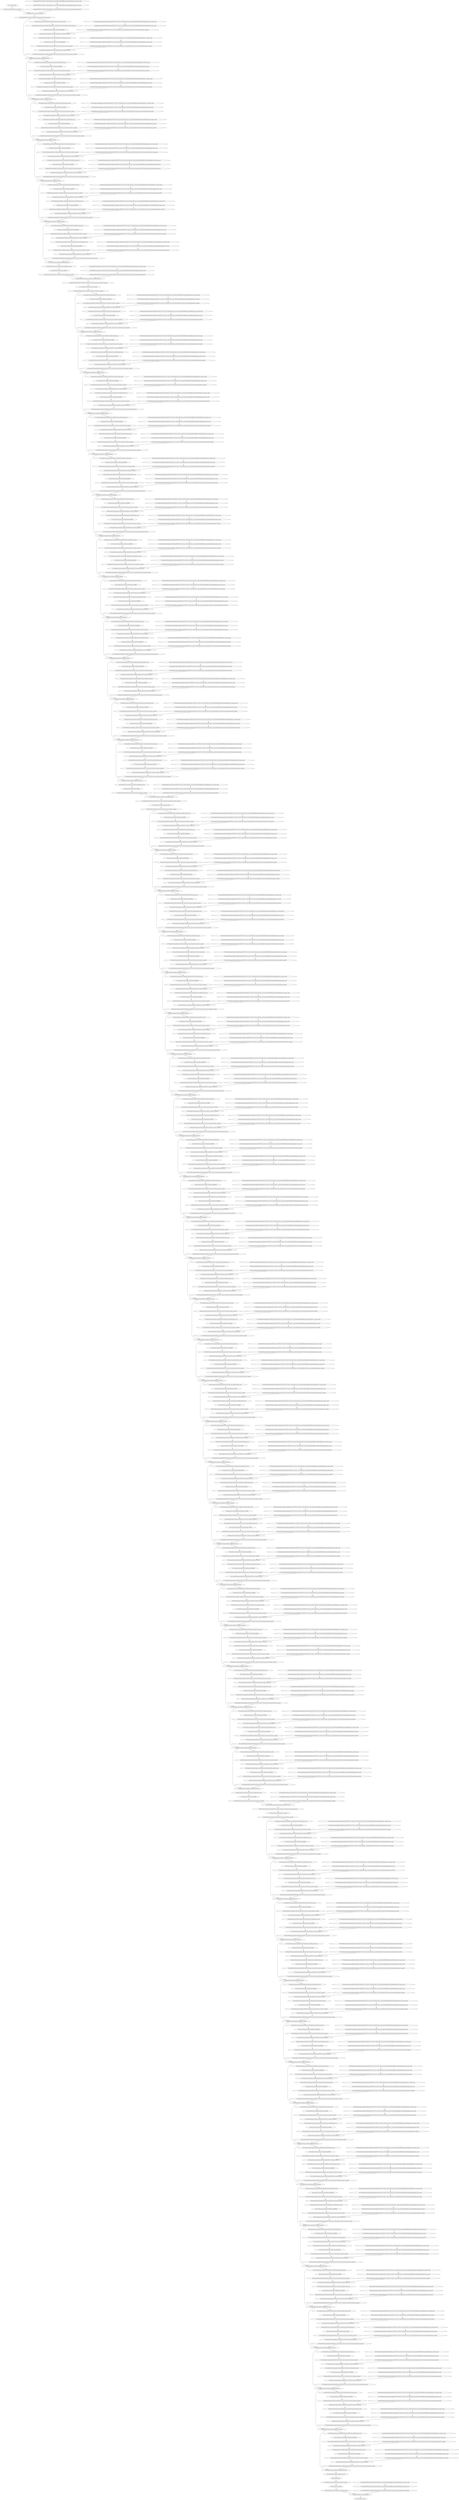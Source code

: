 strict digraph  {
"0 /nncf_model_input" [id=0, scope="", type=nncf_model_input];
"1 SymmetricQuantizer/symmetric_quantize" [id=1, scope=SymmetricQuantizer, type=symmetric_quantize];
"2 DenseNet/NNCFConv2d[conv1]/ModuleDict[pre_ops]/UpdateWeight[0]/RBSparsifyingWeight[op]/calc_rb_binary_mask" [id=2, scope="DenseNet/NNCFConv2d[conv1]/ModuleDict[pre_ops]/UpdateWeight[0]/RBSparsifyingWeight[op]", type=calc_rb_binary_mask];
"3 DenseNet/NNCFConv2d[conv1]/ModuleDict[pre_ops]/UpdateWeight[0]/RBSparsifyingWeight[op]/apply_binary_mask" [id=3, scope="DenseNet/NNCFConv2d[conv1]/ModuleDict[pre_ops]/UpdateWeight[0]/RBSparsifyingWeight[op]", type=apply_binary_mask];
"4 DenseNet/NNCFConv2d[conv1]/ModuleDict[pre_ops]/UpdateWeight[1]/SymmetricQuantizer[op]/symmetric_quantize" [id=4, scope="DenseNet/NNCFConv2d[conv1]/ModuleDict[pre_ops]/UpdateWeight[1]/SymmetricQuantizer[op]", type=symmetric_quantize];
"5 DenseNet/NNCFConv2d[conv1]/conv2d" [id=5, scope="DenseNet/NNCFConv2d[conv1]", type=conv2d];
"6 DenseNet/NNCFConv2d[conv1]/SymmetricQuantizer/symmetric_quantize" [id=6, scope="DenseNet/NNCFConv2d[conv1]/SymmetricQuantizer", type=symmetric_quantize];
"7 DenseNet/Sequential[dense1]/Bottleneck[0]/BatchNorm2d[bn1]/batch_norm" [id=7, scope="DenseNet/Sequential[dense1]/Bottleneck[0]/BatchNorm2d[bn1]", type=batch_norm];
"8 DenseNet/Sequential[dense1]/Bottleneck[0]/BatchNorm2d[bn1]/SymmetricQuantizer/symmetric_quantize" [id=8, scope="DenseNet/Sequential[dense1]/Bottleneck[0]/BatchNorm2d[bn1]/SymmetricQuantizer", type=symmetric_quantize];
"9 DenseNet/Sequential[dense1]/Bottleneck[0]/RELU" [id=9, scope="DenseNet/Sequential[dense1]/Bottleneck[0]", type=RELU];
"10 DenseNet/Sequential[dense1]/Bottleneck[0]/NNCFConv2d[conv1]/ModuleDict[pre_ops]/UpdateWeight[0]/RBSparsifyingWeight[op]/calc_rb_binary_mask" [id=10, scope="DenseNet/Sequential[dense1]/Bottleneck[0]/NNCFConv2d[conv1]/ModuleDict[pre_ops]/UpdateWeight[0]/RBSparsifyingWeight[op]", type=calc_rb_binary_mask];
"11 DenseNet/Sequential[dense1]/Bottleneck[0]/NNCFConv2d[conv1]/ModuleDict[pre_ops]/UpdateWeight[0]/RBSparsifyingWeight[op]/apply_binary_mask" [id=11, scope="DenseNet/Sequential[dense1]/Bottleneck[0]/NNCFConv2d[conv1]/ModuleDict[pre_ops]/UpdateWeight[0]/RBSparsifyingWeight[op]", type=apply_binary_mask];
"12 DenseNet/Sequential[dense1]/Bottleneck[0]/NNCFConv2d[conv1]/ModuleDict[pre_ops]/UpdateWeight[1]/SymmetricQuantizer[op]/symmetric_quantize" [id=12, scope="DenseNet/Sequential[dense1]/Bottleneck[0]/NNCFConv2d[conv1]/ModuleDict[pre_ops]/UpdateWeight[1]/SymmetricQuantizer[op]", type=symmetric_quantize];
"13 DenseNet/Sequential[dense1]/Bottleneck[0]/NNCFConv2d[conv1]/conv2d" [id=13, scope="DenseNet/Sequential[dense1]/Bottleneck[0]/NNCFConv2d[conv1]", type=conv2d];
"14 DenseNet/Sequential[dense1]/Bottleneck[0]/BatchNorm2d[bn2]/batch_norm" [id=14, scope="DenseNet/Sequential[dense1]/Bottleneck[0]/BatchNorm2d[bn2]", type=batch_norm];
"15 DenseNet/Sequential[dense1]/Bottleneck[0]/RELU" [id=15, scope="DenseNet/Sequential[dense1]/Bottleneck[0]", type=RELU];
"16 DenseNet/Sequential[dense1]/Bottleneck[0]/SymmetricQuantizer/symmetric_quantize" [id=16, scope="DenseNet/Sequential[dense1]/Bottleneck[0]/SymmetricQuantizer", type=symmetric_quantize];
"17 DenseNet/Sequential[dense1]/Bottleneck[0]/NNCFConv2d[conv2]/ModuleDict[pre_ops]/UpdateWeight[0]/RBSparsifyingWeight[op]/calc_rb_binary_mask" [id=17, scope="DenseNet/Sequential[dense1]/Bottleneck[0]/NNCFConv2d[conv2]/ModuleDict[pre_ops]/UpdateWeight[0]/RBSparsifyingWeight[op]", type=calc_rb_binary_mask];
"18 DenseNet/Sequential[dense1]/Bottleneck[0]/NNCFConv2d[conv2]/ModuleDict[pre_ops]/UpdateWeight[0]/RBSparsifyingWeight[op]/apply_binary_mask" [id=18, scope="DenseNet/Sequential[dense1]/Bottleneck[0]/NNCFConv2d[conv2]/ModuleDict[pre_ops]/UpdateWeight[0]/RBSparsifyingWeight[op]", type=apply_binary_mask];
"19 DenseNet/Sequential[dense1]/Bottleneck[0]/NNCFConv2d[conv2]/ModuleDict[pre_ops]/UpdateWeight[1]/SymmetricQuantizer[op]/symmetric_quantize" [id=19, scope="DenseNet/Sequential[dense1]/Bottleneck[0]/NNCFConv2d[conv2]/ModuleDict[pre_ops]/UpdateWeight[1]/SymmetricQuantizer[op]", type=symmetric_quantize];
"20 DenseNet/Sequential[dense1]/Bottleneck[0]/NNCFConv2d[conv2]/conv2d" [id=20, scope="DenseNet/Sequential[dense1]/Bottleneck[0]/NNCFConv2d[conv2]", type=conv2d];
"21 DenseNet/Sequential[dense1]/Bottleneck[0]/NNCFConv2d[conv2]/SymmetricQuantizer/symmetric_quantize" [id=21, scope="DenseNet/Sequential[dense1]/Bottleneck[0]/NNCFConv2d[conv2]/SymmetricQuantizer", type=symmetric_quantize];
"22 DenseNet/Sequential[dense1]/Bottleneck[0]/cat" [id=22, scope="DenseNet/Sequential[dense1]/Bottleneck[0]", type=cat];
"23 DenseNet/Sequential[dense1]/Bottleneck[1]/BatchNorm2d[bn1]/batch_norm" [id=23, scope="DenseNet/Sequential[dense1]/Bottleneck[1]/BatchNorm2d[bn1]", type=batch_norm];
"24 DenseNet/Sequential[dense1]/Bottleneck[1]/RELU" [id=24, scope="DenseNet/Sequential[dense1]/Bottleneck[1]", type=RELU];
"25 DenseNet/Sequential[dense1]/Bottleneck[1]/SymmetricQuantizer/symmetric_quantize" [id=25, scope="DenseNet/Sequential[dense1]/Bottleneck[1]/SymmetricQuantizer", type=symmetric_quantize];
"26 DenseNet/Sequential[dense1]/Bottleneck[1]/NNCFConv2d[conv1]/ModuleDict[pre_ops]/UpdateWeight[0]/RBSparsifyingWeight[op]/calc_rb_binary_mask" [id=26, scope="DenseNet/Sequential[dense1]/Bottleneck[1]/NNCFConv2d[conv1]/ModuleDict[pre_ops]/UpdateWeight[0]/RBSparsifyingWeight[op]", type=calc_rb_binary_mask];
"27 DenseNet/Sequential[dense1]/Bottleneck[1]/NNCFConv2d[conv1]/ModuleDict[pre_ops]/UpdateWeight[0]/RBSparsifyingWeight[op]/apply_binary_mask" [id=27, scope="DenseNet/Sequential[dense1]/Bottleneck[1]/NNCFConv2d[conv1]/ModuleDict[pre_ops]/UpdateWeight[0]/RBSparsifyingWeight[op]", type=apply_binary_mask];
"28 DenseNet/Sequential[dense1]/Bottleneck[1]/NNCFConv2d[conv1]/ModuleDict[pre_ops]/UpdateWeight[1]/SymmetricQuantizer[op]/symmetric_quantize" [id=28, scope="DenseNet/Sequential[dense1]/Bottleneck[1]/NNCFConv2d[conv1]/ModuleDict[pre_ops]/UpdateWeight[1]/SymmetricQuantizer[op]", type=symmetric_quantize];
"29 DenseNet/Sequential[dense1]/Bottleneck[1]/NNCFConv2d[conv1]/conv2d" [id=29, scope="DenseNet/Sequential[dense1]/Bottleneck[1]/NNCFConv2d[conv1]", type=conv2d];
"30 DenseNet/Sequential[dense1]/Bottleneck[1]/BatchNorm2d[bn2]/batch_norm" [id=30, scope="DenseNet/Sequential[dense1]/Bottleneck[1]/BatchNorm2d[bn2]", type=batch_norm];
"31 DenseNet/Sequential[dense1]/Bottleneck[1]/RELU" [id=31, scope="DenseNet/Sequential[dense1]/Bottleneck[1]", type=RELU];
"32 DenseNet/Sequential[dense1]/Bottleneck[1]/SymmetricQuantizer/symmetric_quantize" [id=32, scope="DenseNet/Sequential[dense1]/Bottleneck[1]/SymmetricQuantizer", type=symmetric_quantize];
"33 DenseNet/Sequential[dense1]/Bottleneck[1]/NNCFConv2d[conv2]/ModuleDict[pre_ops]/UpdateWeight[0]/RBSparsifyingWeight[op]/calc_rb_binary_mask" [id=33, scope="DenseNet/Sequential[dense1]/Bottleneck[1]/NNCFConv2d[conv2]/ModuleDict[pre_ops]/UpdateWeight[0]/RBSparsifyingWeight[op]", type=calc_rb_binary_mask];
"34 DenseNet/Sequential[dense1]/Bottleneck[1]/NNCFConv2d[conv2]/ModuleDict[pre_ops]/UpdateWeight[0]/RBSparsifyingWeight[op]/apply_binary_mask" [id=34, scope="DenseNet/Sequential[dense1]/Bottleneck[1]/NNCFConv2d[conv2]/ModuleDict[pre_ops]/UpdateWeight[0]/RBSparsifyingWeight[op]", type=apply_binary_mask];
"35 DenseNet/Sequential[dense1]/Bottleneck[1]/NNCFConv2d[conv2]/ModuleDict[pre_ops]/UpdateWeight[1]/SymmetricQuantizer[op]/symmetric_quantize" [id=35, scope="DenseNet/Sequential[dense1]/Bottleneck[1]/NNCFConv2d[conv2]/ModuleDict[pre_ops]/UpdateWeight[1]/SymmetricQuantizer[op]", type=symmetric_quantize];
"36 DenseNet/Sequential[dense1]/Bottleneck[1]/NNCFConv2d[conv2]/conv2d" [id=36, scope="DenseNet/Sequential[dense1]/Bottleneck[1]/NNCFConv2d[conv2]", type=conv2d];
"37 DenseNet/Sequential[dense1]/Bottleneck[1]/NNCFConv2d[conv2]/SymmetricQuantizer/symmetric_quantize" [id=37, scope="DenseNet/Sequential[dense1]/Bottleneck[1]/NNCFConv2d[conv2]/SymmetricQuantizer", type=symmetric_quantize];
"38 DenseNet/Sequential[dense1]/Bottleneck[1]/cat" [id=38, scope="DenseNet/Sequential[dense1]/Bottleneck[1]", type=cat];
"39 DenseNet/Sequential[dense1]/Bottleneck[2]/BatchNorm2d[bn1]/batch_norm" [id=39, scope="DenseNet/Sequential[dense1]/Bottleneck[2]/BatchNorm2d[bn1]", type=batch_norm];
"40 DenseNet/Sequential[dense1]/Bottleneck[2]/RELU" [id=40, scope="DenseNet/Sequential[dense1]/Bottleneck[2]", type=RELU];
"41 DenseNet/Sequential[dense1]/Bottleneck[2]/SymmetricQuantizer/symmetric_quantize" [id=41, scope="DenseNet/Sequential[dense1]/Bottleneck[2]/SymmetricQuantizer", type=symmetric_quantize];
"42 DenseNet/Sequential[dense1]/Bottleneck[2]/NNCFConv2d[conv1]/ModuleDict[pre_ops]/UpdateWeight[0]/RBSparsifyingWeight[op]/calc_rb_binary_mask" [id=42, scope="DenseNet/Sequential[dense1]/Bottleneck[2]/NNCFConv2d[conv1]/ModuleDict[pre_ops]/UpdateWeight[0]/RBSparsifyingWeight[op]", type=calc_rb_binary_mask];
"43 DenseNet/Sequential[dense1]/Bottleneck[2]/NNCFConv2d[conv1]/ModuleDict[pre_ops]/UpdateWeight[0]/RBSparsifyingWeight[op]/apply_binary_mask" [id=43, scope="DenseNet/Sequential[dense1]/Bottleneck[2]/NNCFConv2d[conv1]/ModuleDict[pre_ops]/UpdateWeight[0]/RBSparsifyingWeight[op]", type=apply_binary_mask];
"44 DenseNet/Sequential[dense1]/Bottleneck[2]/NNCFConv2d[conv1]/ModuleDict[pre_ops]/UpdateWeight[1]/SymmetricQuantizer[op]/symmetric_quantize" [id=44, scope="DenseNet/Sequential[dense1]/Bottleneck[2]/NNCFConv2d[conv1]/ModuleDict[pre_ops]/UpdateWeight[1]/SymmetricQuantizer[op]", type=symmetric_quantize];
"45 DenseNet/Sequential[dense1]/Bottleneck[2]/NNCFConv2d[conv1]/conv2d" [id=45, scope="DenseNet/Sequential[dense1]/Bottleneck[2]/NNCFConv2d[conv1]", type=conv2d];
"46 DenseNet/Sequential[dense1]/Bottleneck[2]/BatchNorm2d[bn2]/batch_norm" [id=46, scope="DenseNet/Sequential[dense1]/Bottleneck[2]/BatchNorm2d[bn2]", type=batch_norm];
"47 DenseNet/Sequential[dense1]/Bottleneck[2]/RELU" [id=47, scope="DenseNet/Sequential[dense1]/Bottleneck[2]", type=RELU];
"48 DenseNet/Sequential[dense1]/Bottleneck[2]/SymmetricQuantizer/symmetric_quantize" [id=48, scope="DenseNet/Sequential[dense1]/Bottleneck[2]/SymmetricQuantizer", type=symmetric_quantize];
"49 DenseNet/Sequential[dense1]/Bottleneck[2]/NNCFConv2d[conv2]/ModuleDict[pre_ops]/UpdateWeight[0]/RBSparsifyingWeight[op]/calc_rb_binary_mask" [id=49, scope="DenseNet/Sequential[dense1]/Bottleneck[2]/NNCFConv2d[conv2]/ModuleDict[pre_ops]/UpdateWeight[0]/RBSparsifyingWeight[op]", type=calc_rb_binary_mask];
"50 DenseNet/Sequential[dense1]/Bottleneck[2]/NNCFConv2d[conv2]/ModuleDict[pre_ops]/UpdateWeight[0]/RBSparsifyingWeight[op]/apply_binary_mask" [id=50, scope="DenseNet/Sequential[dense1]/Bottleneck[2]/NNCFConv2d[conv2]/ModuleDict[pre_ops]/UpdateWeight[0]/RBSparsifyingWeight[op]", type=apply_binary_mask];
"51 DenseNet/Sequential[dense1]/Bottleneck[2]/NNCFConv2d[conv2]/ModuleDict[pre_ops]/UpdateWeight[1]/SymmetricQuantizer[op]/symmetric_quantize" [id=51, scope="DenseNet/Sequential[dense1]/Bottleneck[2]/NNCFConv2d[conv2]/ModuleDict[pre_ops]/UpdateWeight[1]/SymmetricQuantizer[op]", type=symmetric_quantize];
"52 DenseNet/Sequential[dense1]/Bottleneck[2]/NNCFConv2d[conv2]/conv2d" [id=52, scope="DenseNet/Sequential[dense1]/Bottleneck[2]/NNCFConv2d[conv2]", type=conv2d];
"53 DenseNet/Sequential[dense1]/Bottleneck[2]/NNCFConv2d[conv2]/SymmetricQuantizer/symmetric_quantize" [id=53, scope="DenseNet/Sequential[dense1]/Bottleneck[2]/NNCFConv2d[conv2]/SymmetricQuantizer", type=symmetric_quantize];
"54 DenseNet/Sequential[dense1]/Bottleneck[2]/cat" [id=54, scope="DenseNet/Sequential[dense1]/Bottleneck[2]", type=cat];
"55 DenseNet/Sequential[dense1]/Bottleneck[3]/BatchNorm2d[bn1]/batch_norm" [id=55, scope="DenseNet/Sequential[dense1]/Bottleneck[3]/BatchNorm2d[bn1]", type=batch_norm];
"56 DenseNet/Sequential[dense1]/Bottleneck[3]/RELU" [id=56, scope="DenseNet/Sequential[dense1]/Bottleneck[3]", type=RELU];
"57 DenseNet/Sequential[dense1]/Bottleneck[3]/SymmetricQuantizer/symmetric_quantize" [id=57, scope="DenseNet/Sequential[dense1]/Bottleneck[3]/SymmetricQuantizer", type=symmetric_quantize];
"58 DenseNet/Sequential[dense1]/Bottleneck[3]/NNCFConv2d[conv1]/ModuleDict[pre_ops]/UpdateWeight[0]/RBSparsifyingWeight[op]/calc_rb_binary_mask" [id=58, scope="DenseNet/Sequential[dense1]/Bottleneck[3]/NNCFConv2d[conv1]/ModuleDict[pre_ops]/UpdateWeight[0]/RBSparsifyingWeight[op]", type=calc_rb_binary_mask];
"59 DenseNet/Sequential[dense1]/Bottleneck[3]/NNCFConv2d[conv1]/ModuleDict[pre_ops]/UpdateWeight[0]/RBSparsifyingWeight[op]/apply_binary_mask" [id=59, scope="DenseNet/Sequential[dense1]/Bottleneck[3]/NNCFConv2d[conv1]/ModuleDict[pre_ops]/UpdateWeight[0]/RBSparsifyingWeight[op]", type=apply_binary_mask];
"60 DenseNet/Sequential[dense1]/Bottleneck[3]/NNCFConv2d[conv1]/ModuleDict[pre_ops]/UpdateWeight[1]/SymmetricQuantizer[op]/symmetric_quantize" [id=60, scope="DenseNet/Sequential[dense1]/Bottleneck[3]/NNCFConv2d[conv1]/ModuleDict[pre_ops]/UpdateWeight[1]/SymmetricQuantizer[op]", type=symmetric_quantize];
"61 DenseNet/Sequential[dense1]/Bottleneck[3]/NNCFConv2d[conv1]/conv2d" [id=61, scope="DenseNet/Sequential[dense1]/Bottleneck[3]/NNCFConv2d[conv1]", type=conv2d];
"62 DenseNet/Sequential[dense1]/Bottleneck[3]/BatchNorm2d[bn2]/batch_norm" [id=62, scope="DenseNet/Sequential[dense1]/Bottleneck[3]/BatchNorm2d[bn2]", type=batch_norm];
"63 DenseNet/Sequential[dense1]/Bottleneck[3]/RELU" [id=63, scope="DenseNet/Sequential[dense1]/Bottleneck[3]", type=RELU];
"64 DenseNet/Sequential[dense1]/Bottleneck[3]/SymmetricQuantizer/symmetric_quantize" [id=64, scope="DenseNet/Sequential[dense1]/Bottleneck[3]/SymmetricQuantizer", type=symmetric_quantize];
"65 DenseNet/Sequential[dense1]/Bottleneck[3]/NNCFConv2d[conv2]/ModuleDict[pre_ops]/UpdateWeight[0]/RBSparsifyingWeight[op]/calc_rb_binary_mask" [id=65, scope="DenseNet/Sequential[dense1]/Bottleneck[3]/NNCFConv2d[conv2]/ModuleDict[pre_ops]/UpdateWeight[0]/RBSparsifyingWeight[op]", type=calc_rb_binary_mask];
"66 DenseNet/Sequential[dense1]/Bottleneck[3]/NNCFConv2d[conv2]/ModuleDict[pre_ops]/UpdateWeight[0]/RBSparsifyingWeight[op]/apply_binary_mask" [id=66, scope="DenseNet/Sequential[dense1]/Bottleneck[3]/NNCFConv2d[conv2]/ModuleDict[pre_ops]/UpdateWeight[0]/RBSparsifyingWeight[op]", type=apply_binary_mask];
"67 DenseNet/Sequential[dense1]/Bottleneck[3]/NNCFConv2d[conv2]/ModuleDict[pre_ops]/UpdateWeight[1]/SymmetricQuantizer[op]/symmetric_quantize" [id=67, scope="DenseNet/Sequential[dense1]/Bottleneck[3]/NNCFConv2d[conv2]/ModuleDict[pre_ops]/UpdateWeight[1]/SymmetricQuantizer[op]", type=symmetric_quantize];
"68 DenseNet/Sequential[dense1]/Bottleneck[3]/NNCFConv2d[conv2]/conv2d" [id=68, scope="DenseNet/Sequential[dense1]/Bottleneck[3]/NNCFConv2d[conv2]", type=conv2d];
"69 DenseNet/Sequential[dense1]/Bottleneck[3]/NNCFConv2d[conv2]/SymmetricQuantizer/symmetric_quantize" [id=69, scope="DenseNet/Sequential[dense1]/Bottleneck[3]/NNCFConv2d[conv2]/SymmetricQuantizer", type=symmetric_quantize];
"70 DenseNet/Sequential[dense1]/Bottleneck[3]/cat" [id=70, scope="DenseNet/Sequential[dense1]/Bottleneck[3]", type=cat];
"71 DenseNet/Sequential[dense1]/Bottleneck[4]/BatchNorm2d[bn1]/batch_norm" [id=71, scope="DenseNet/Sequential[dense1]/Bottleneck[4]/BatchNorm2d[bn1]", type=batch_norm];
"72 DenseNet/Sequential[dense1]/Bottleneck[4]/RELU" [id=72, scope="DenseNet/Sequential[dense1]/Bottleneck[4]", type=RELU];
"73 DenseNet/Sequential[dense1]/Bottleneck[4]/SymmetricQuantizer/symmetric_quantize" [id=73, scope="DenseNet/Sequential[dense1]/Bottleneck[4]/SymmetricQuantizer", type=symmetric_quantize];
"74 DenseNet/Sequential[dense1]/Bottleneck[4]/NNCFConv2d[conv1]/ModuleDict[pre_ops]/UpdateWeight[0]/RBSparsifyingWeight[op]/calc_rb_binary_mask" [id=74, scope="DenseNet/Sequential[dense1]/Bottleneck[4]/NNCFConv2d[conv1]/ModuleDict[pre_ops]/UpdateWeight[0]/RBSparsifyingWeight[op]", type=calc_rb_binary_mask];
"75 DenseNet/Sequential[dense1]/Bottleneck[4]/NNCFConv2d[conv1]/ModuleDict[pre_ops]/UpdateWeight[0]/RBSparsifyingWeight[op]/apply_binary_mask" [id=75, scope="DenseNet/Sequential[dense1]/Bottleneck[4]/NNCFConv2d[conv1]/ModuleDict[pre_ops]/UpdateWeight[0]/RBSparsifyingWeight[op]", type=apply_binary_mask];
"76 DenseNet/Sequential[dense1]/Bottleneck[4]/NNCFConv2d[conv1]/ModuleDict[pre_ops]/UpdateWeight[1]/SymmetricQuantizer[op]/symmetric_quantize" [id=76, scope="DenseNet/Sequential[dense1]/Bottleneck[4]/NNCFConv2d[conv1]/ModuleDict[pre_ops]/UpdateWeight[1]/SymmetricQuantizer[op]", type=symmetric_quantize];
"77 DenseNet/Sequential[dense1]/Bottleneck[4]/NNCFConv2d[conv1]/conv2d" [id=77, scope="DenseNet/Sequential[dense1]/Bottleneck[4]/NNCFConv2d[conv1]", type=conv2d];
"78 DenseNet/Sequential[dense1]/Bottleneck[4]/BatchNorm2d[bn2]/batch_norm" [id=78, scope="DenseNet/Sequential[dense1]/Bottleneck[4]/BatchNorm2d[bn2]", type=batch_norm];
"79 DenseNet/Sequential[dense1]/Bottleneck[4]/RELU" [id=79, scope="DenseNet/Sequential[dense1]/Bottleneck[4]", type=RELU];
"80 DenseNet/Sequential[dense1]/Bottleneck[4]/SymmetricQuantizer/symmetric_quantize" [id=80, scope="DenseNet/Sequential[dense1]/Bottleneck[4]/SymmetricQuantizer", type=symmetric_quantize];
"81 DenseNet/Sequential[dense1]/Bottleneck[4]/NNCFConv2d[conv2]/ModuleDict[pre_ops]/UpdateWeight[0]/RBSparsifyingWeight[op]/calc_rb_binary_mask" [id=81, scope="DenseNet/Sequential[dense1]/Bottleneck[4]/NNCFConv2d[conv2]/ModuleDict[pre_ops]/UpdateWeight[0]/RBSparsifyingWeight[op]", type=calc_rb_binary_mask];
"82 DenseNet/Sequential[dense1]/Bottleneck[4]/NNCFConv2d[conv2]/ModuleDict[pre_ops]/UpdateWeight[0]/RBSparsifyingWeight[op]/apply_binary_mask" [id=82, scope="DenseNet/Sequential[dense1]/Bottleneck[4]/NNCFConv2d[conv2]/ModuleDict[pre_ops]/UpdateWeight[0]/RBSparsifyingWeight[op]", type=apply_binary_mask];
"83 DenseNet/Sequential[dense1]/Bottleneck[4]/NNCFConv2d[conv2]/ModuleDict[pre_ops]/UpdateWeight[1]/SymmetricQuantizer[op]/symmetric_quantize" [id=83, scope="DenseNet/Sequential[dense1]/Bottleneck[4]/NNCFConv2d[conv2]/ModuleDict[pre_ops]/UpdateWeight[1]/SymmetricQuantizer[op]", type=symmetric_quantize];
"84 DenseNet/Sequential[dense1]/Bottleneck[4]/NNCFConv2d[conv2]/conv2d" [id=84, scope="DenseNet/Sequential[dense1]/Bottleneck[4]/NNCFConv2d[conv2]", type=conv2d];
"85 DenseNet/Sequential[dense1]/Bottleneck[4]/NNCFConv2d[conv2]/SymmetricQuantizer/symmetric_quantize" [id=85, scope="DenseNet/Sequential[dense1]/Bottleneck[4]/NNCFConv2d[conv2]/SymmetricQuantizer", type=symmetric_quantize];
"86 DenseNet/Sequential[dense1]/Bottleneck[4]/cat" [id=86, scope="DenseNet/Sequential[dense1]/Bottleneck[4]", type=cat];
"87 DenseNet/Sequential[dense1]/Bottleneck[5]/BatchNorm2d[bn1]/batch_norm" [id=87, scope="DenseNet/Sequential[dense1]/Bottleneck[5]/BatchNorm2d[bn1]", type=batch_norm];
"88 DenseNet/Sequential[dense1]/Bottleneck[5]/RELU" [id=88, scope="DenseNet/Sequential[dense1]/Bottleneck[5]", type=RELU];
"89 DenseNet/Sequential[dense1]/Bottleneck[5]/SymmetricQuantizer/symmetric_quantize" [id=89, scope="DenseNet/Sequential[dense1]/Bottleneck[5]/SymmetricQuantizer", type=symmetric_quantize];
"90 DenseNet/Sequential[dense1]/Bottleneck[5]/NNCFConv2d[conv1]/ModuleDict[pre_ops]/UpdateWeight[0]/RBSparsifyingWeight[op]/calc_rb_binary_mask" [id=90, scope="DenseNet/Sequential[dense1]/Bottleneck[5]/NNCFConv2d[conv1]/ModuleDict[pre_ops]/UpdateWeight[0]/RBSparsifyingWeight[op]", type=calc_rb_binary_mask];
"91 DenseNet/Sequential[dense1]/Bottleneck[5]/NNCFConv2d[conv1]/ModuleDict[pre_ops]/UpdateWeight[0]/RBSparsifyingWeight[op]/apply_binary_mask" [id=91, scope="DenseNet/Sequential[dense1]/Bottleneck[5]/NNCFConv2d[conv1]/ModuleDict[pre_ops]/UpdateWeight[0]/RBSparsifyingWeight[op]", type=apply_binary_mask];
"92 DenseNet/Sequential[dense1]/Bottleneck[5]/NNCFConv2d[conv1]/ModuleDict[pre_ops]/UpdateWeight[1]/SymmetricQuantizer[op]/symmetric_quantize" [id=92, scope="DenseNet/Sequential[dense1]/Bottleneck[5]/NNCFConv2d[conv1]/ModuleDict[pre_ops]/UpdateWeight[1]/SymmetricQuantizer[op]", type=symmetric_quantize];
"93 DenseNet/Sequential[dense1]/Bottleneck[5]/NNCFConv2d[conv1]/conv2d" [id=93, scope="DenseNet/Sequential[dense1]/Bottleneck[5]/NNCFConv2d[conv1]", type=conv2d];
"94 DenseNet/Sequential[dense1]/Bottleneck[5]/BatchNorm2d[bn2]/batch_norm" [id=94, scope="DenseNet/Sequential[dense1]/Bottleneck[5]/BatchNorm2d[bn2]", type=batch_norm];
"95 DenseNet/Sequential[dense1]/Bottleneck[5]/RELU" [id=95, scope="DenseNet/Sequential[dense1]/Bottleneck[5]", type=RELU];
"96 DenseNet/Sequential[dense1]/Bottleneck[5]/SymmetricQuantizer/symmetric_quantize" [id=96, scope="DenseNet/Sequential[dense1]/Bottleneck[5]/SymmetricQuantizer", type=symmetric_quantize];
"97 DenseNet/Sequential[dense1]/Bottleneck[5]/NNCFConv2d[conv2]/ModuleDict[pre_ops]/UpdateWeight[0]/RBSparsifyingWeight[op]/calc_rb_binary_mask" [id=97, scope="DenseNet/Sequential[dense1]/Bottleneck[5]/NNCFConv2d[conv2]/ModuleDict[pre_ops]/UpdateWeight[0]/RBSparsifyingWeight[op]", type=calc_rb_binary_mask];
"98 DenseNet/Sequential[dense1]/Bottleneck[5]/NNCFConv2d[conv2]/ModuleDict[pre_ops]/UpdateWeight[0]/RBSparsifyingWeight[op]/apply_binary_mask" [id=98, scope="DenseNet/Sequential[dense1]/Bottleneck[5]/NNCFConv2d[conv2]/ModuleDict[pre_ops]/UpdateWeight[0]/RBSparsifyingWeight[op]", type=apply_binary_mask];
"99 DenseNet/Sequential[dense1]/Bottleneck[5]/NNCFConv2d[conv2]/ModuleDict[pre_ops]/UpdateWeight[1]/SymmetricQuantizer[op]/symmetric_quantize" [id=99, scope="DenseNet/Sequential[dense1]/Bottleneck[5]/NNCFConv2d[conv2]/ModuleDict[pre_ops]/UpdateWeight[1]/SymmetricQuantizer[op]", type=symmetric_quantize];
"100 DenseNet/Sequential[dense1]/Bottleneck[5]/NNCFConv2d[conv2]/conv2d" [id=100, scope="DenseNet/Sequential[dense1]/Bottleneck[5]/NNCFConv2d[conv2]", type=conv2d];
"101 DenseNet/Sequential[dense1]/Bottleneck[5]/NNCFConv2d[conv2]/SymmetricQuantizer/symmetric_quantize" [id=101, scope="DenseNet/Sequential[dense1]/Bottleneck[5]/NNCFConv2d[conv2]/SymmetricQuantizer", type=symmetric_quantize];
"102 DenseNet/Sequential[dense1]/Bottleneck[5]/cat" [id=102, scope="DenseNet/Sequential[dense1]/Bottleneck[5]", type=cat];
"103 DenseNet/Transition[trans1]/BatchNorm2d[bn]/batch_norm" [id=103, scope="DenseNet/Transition[trans1]/BatchNorm2d[bn]", type=batch_norm];
"104 DenseNet/Transition[trans1]/RELU" [id=104, scope="DenseNet/Transition[trans1]", type=RELU];
"105 DenseNet/Transition[trans1]/SymmetricQuantizer/symmetric_quantize" [id=105, scope="DenseNet/Transition[trans1]/SymmetricQuantizer", type=symmetric_quantize];
"106 DenseNet/Transition[trans1]/NNCFConv2d[conv]/ModuleDict[pre_ops]/UpdateWeight[0]/RBSparsifyingWeight[op]/calc_rb_binary_mask" [id=106, scope="DenseNet/Transition[trans1]/NNCFConv2d[conv]/ModuleDict[pre_ops]/UpdateWeight[0]/RBSparsifyingWeight[op]", type=calc_rb_binary_mask];
"107 DenseNet/Transition[trans1]/NNCFConv2d[conv]/ModuleDict[pre_ops]/UpdateWeight[0]/RBSparsifyingWeight[op]/apply_binary_mask" [id=107, scope="DenseNet/Transition[trans1]/NNCFConv2d[conv]/ModuleDict[pre_ops]/UpdateWeight[0]/RBSparsifyingWeight[op]", type=apply_binary_mask];
"108 DenseNet/Transition[trans1]/NNCFConv2d[conv]/ModuleDict[pre_ops]/UpdateWeight[1]/SymmetricQuantizer[op]/symmetric_quantize" [id=108, scope="DenseNet/Transition[trans1]/NNCFConv2d[conv]/ModuleDict[pre_ops]/UpdateWeight[1]/SymmetricQuantizer[op]", type=symmetric_quantize];
"109 DenseNet/Transition[trans1]/NNCFConv2d[conv]/conv2d" [id=109, scope="DenseNet/Transition[trans1]/NNCFConv2d[conv]", type=conv2d];
"110 DenseNet/Transition[trans1]/NNCFConv2d[conv]/SymmetricQuantizer/symmetric_quantize" [id=110, scope="DenseNet/Transition[trans1]/NNCFConv2d[conv]/SymmetricQuantizer", type=symmetric_quantize];
"111 DenseNet/Transition[trans1]/avg_pool2d" [id=111, scope="DenseNet/Transition[trans1]", type=avg_pool2d];
"112 DenseNet/Transition[trans1]/SymmetricQuantizer/symmetric_quantize" [id=112, scope="DenseNet/Transition[trans1]/SymmetricQuantizer", type=symmetric_quantize];
"113 DenseNet/Sequential[dense2]/Bottleneck[0]/BatchNorm2d[bn1]/batch_norm" [id=113, scope="DenseNet/Sequential[dense2]/Bottleneck[0]/BatchNorm2d[bn1]", type=batch_norm];
"114 DenseNet/Sequential[dense2]/Bottleneck[0]/RELU" [id=114, scope="DenseNet/Sequential[dense2]/Bottleneck[0]", type=RELU];
"115 DenseNet/Sequential[dense2]/Bottleneck[0]/SymmetricQuantizer/symmetric_quantize" [id=115, scope="DenseNet/Sequential[dense2]/Bottleneck[0]/SymmetricQuantizer", type=symmetric_quantize];
"116 DenseNet/Sequential[dense2]/Bottleneck[0]/NNCFConv2d[conv1]/ModuleDict[pre_ops]/UpdateWeight[0]/RBSparsifyingWeight[op]/calc_rb_binary_mask" [id=116, scope="DenseNet/Sequential[dense2]/Bottleneck[0]/NNCFConv2d[conv1]/ModuleDict[pre_ops]/UpdateWeight[0]/RBSparsifyingWeight[op]", type=calc_rb_binary_mask];
"117 DenseNet/Sequential[dense2]/Bottleneck[0]/NNCFConv2d[conv1]/ModuleDict[pre_ops]/UpdateWeight[0]/RBSparsifyingWeight[op]/apply_binary_mask" [id=117, scope="DenseNet/Sequential[dense2]/Bottleneck[0]/NNCFConv2d[conv1]/ModuleDict[pre_ops]/UpdateWeight[0]/RBSparsifyingWeight[op]", type=apply_binary_mask];
"118 DenseNet/Sequential[dense2]/Bottleneck[0]/NNCFConv2d[conv1]/ModuleDict[pre_ops]/UpdateWeight[1]/SymmetricQuantizer[op]/symmetric_quantize" [id=118, scope="DenseNet/Sequential[dense2]/Bottleneck[0]/NNCFConv2d[conv1]/ModuleDict[pre_ops]/UpdateWeight[1]/SymmetricQuantizer[op]", type=symmetric_quantize];
"119 DenseNet/Sequential[dense2]/Bottleneck[0]/NNCFConv2d[conv1]/conv2d" [id=119, scope="DenseNet/Sequential[dense2]/Bottleneck[0]/NNCFConv2d[conv1]", type=conv2d];
"120 DenseNet/Sequential[dense2]/Bottleneck[0]/BatchNorm2d[bn2]/batch_norm" [id=120, scope="DenseNet/Sequential[dense2]/Bottleneck[0]/BatchNorm2d[bn2]", type=batch_norm];
"121 DenseNet/Sequential[dense2]/Bottleneck[0]/RELU" [id=121, scope="DenseNet/Sequential[dense2]/Bottleneck[0]", type=RELU];
"122 DenseNet/Sequential[dense2]/Bottleneck[0]/SymmetricQuantizer/symmetric_quantize" [id=122, scope="DenseNet/Sequential[dense2]/Bottleneck[0]/SymmetricQuantizer", type=symmetric_quantize];
"123 DenseNet/Sequential[dense2]/Bottleneck[0]/NNCFConv2d[conv2]/ModuleDict[pre_ops]/UpdateWeight[0]/RBSparsifyingWeight[op]/calc_rb_binary_mask" [id=123, scope="DenseNet/Sequential[dense2]/Bottleneck[0]/NNCFConv2d[conv2]/ModuleDict[pre_ops]/UpdateWeight[0]/RBSparsifyingWeight[op]", type=calc_rb_binary_mask];
"124 DenseNet/Sequential[dense2]/Bottleneck[0]/NNCFConv2d[conv2]/ModuleDict[pre_ops]/UpdateWeight[0]/RBSparsifyingWeight[op]/apply_binary_mask" [id=124, scope="DenseNet/Sequential[dense2]/Bottleneck[0]/NNCFConv2d[conv2]/ModuleDict[pre_ops]/UpdateWeight[0]/RBSparsifyingWeight[op]", type=apply_binary_mask];
"125 DenseNet/Sequential[dense2]/Bottleneck[0]/NNCFConv2d[conv2]/ModuleDict[pre_ops]/UpdateWeight[1]/SymmetricQuantizer[op]/symmetric_quantize" [id=125, scope="DenseNet/Sequential[dense2]/Bottleneck[0]/NNCFConv2d[conv2]/ModuleDict[pre_ops]/UpdateWeight[1]/SymmetricQuantizer[op]", type=symmetric_quantize];
"126 DenseNet/Sequential[dense2]/Bottleneck[0]/NNCFConv2d[conv2]/conv2d" [id=126, scope="DenseNet/Sequential[dense2]/Bottleneck[0]/NNCFConv2d[conv2]", type=conv2d];
"127 DenseNet/Sequential[dense2]/Bottleneck[0]/NNCFConv2d[conv2]/SymmetricQuantizer/symmetric_quantize" [id=127, scope="DenseNet/Sequential[dense2]/Bottleneck[0]/NNCFConv2d[conv2]/SymmetricQuantizer", type=symmetric_quantize];
"128 DenseNet/Sequential[dense2]/Bottleneck[0]/cat" [id=128, scope="DenseNet/Sequential[dense2]/Bottleneck[0]", type=cat];
"129 DenseNet/Sequential[dense2]/Bottleneck[1]/BatchNorm2d[bn1]/batch_norm" [id=129, scope="DenseNet/Sequential[dense2]/Bottleneck[1]/BatchNorm2d[bn1]", type=batch_norm];
"130 DenseNet/Sequential[dense2]/Bottleneck[1]/RELU" [id=130, scope="DenseNet/Sequential[dense2]/Bottleneck[1]", type=RELU];
"131 DenseNet/Sequential[dense2]/Bottleneck[1]/SymmetricQuantizer/symmetric_quantize" [id=131, scope="DenseNet/Sequential[dense2]/Bottleneck[1]/SymmetricQuantizer", type=symmetric_quantize];
"132 DenseNet/Sequential[dense2]/Bottleneck[1]/NNCFConv2d[conv1]/ModuleDict[pre_ops]/UpdateWeight[0]/RBSparsifyingWeight[op]/calc_rb_binary_mask" [id=132, scope="DenseNet/Sequential[dense2]/Bottleneck[1]/NNCFConv2d[conv1]/ModuleDict[pre_ops]/UpdateWeight[0]/RBSparsifyingWeight[op]", type=calc_rb_binary_mask];
"133 DenseNet/Sequential[dense2]/Bottleneck[1]/NNCFConv2d[conv1]/ModuleDict[pre_ops]/UpdateWeight[0]/RBSparsifyingWeight[op]/apply_binary_mask" [id=133, scope="DenseNet/Sequential[dense2]/Bottleneck[1]/NNCFConv2d[conv1]/ModuleDict[pre_ops]/UpdateWeight[0]/RBSparsifyingWeight[op]", type=apply_binary_mask];
"134 DenseNet/Sequential[dense2]/Bottleneck[1]/NNCFConv2d[conv1]/ModuleDict[pre_ops]/UpdateWeight[1]/SymmetricQuantizer[op]/symmetric_quantize" [id=134, scope="DenseNet/Sequential[dense2]/Bottleneck[1]/NNCFConv2d[conv1]/ModuleDict[pre_ops]/UpdateWeight[1]/SymmetricQuantizer[op]", type=symmetric_quantize];
"135 DenseNet/Sequential[dense2]/Bottleneck[1]/NNCFConv2d[conv1]/conv2d" [id=135, scope="DenseNet/Sequential[dense2]/Bottleneck[1]/NNCFConv2d[conv1]", type=conv2d];
"136 DenseNet/Sequential[dense2]/Bottleneck[1]/BatchNorm2d[bn2]/batch_norm" [id=136, scope="DenseNet/Sequential[dense2]/Bottleneck[1]/BatchNorm2d[bn2]", type=batch_norm];
"137 DenseNet/Sequential[dense2]/Bottleneck[1]/RELU" [id=137, scope="DenseNet/Sequential[dense2]/Bottleneck[1]", type=RELU];
"138 DenseNet/Sequential[dense2]/Bottleneck[1]/SymmetricQuantizer/symmetric_quantize" [id=138, scope="DenseNet/Sequential[dense2]/Bottleneck[1]/SymmetricQuantizer", type=symmetric_quantize];
"139 DenseNet/Sequential[dense2]/Bottleneck[1]/NNCFConv2d[conv2]/ModuleDict[pre_ops]/UpdateWeight[0]/RBSparsifyingWeight[op]/calc_rb_binary_mask" [id=139, scope="DenseNet/Sequential[dense2]/Bottleneck[1]/NNCFConv2d[conv2]/ModuleDict[pre_ops]/UpdateWeight[0]/RBSparsifyingWeight[op]", type=calc_rb_binary_mask];
"140 DenseNet/Sequential[dense2]/Bottleneck[1]/NNCFConv2d[conv2]/ModuleDict[pre_ops]/UpdateWeight[0]/RBSparsifyingWeight[op]/apply_binary_mask" [id=140, scope="DenseNet/Sequential[dense2]/Bottleneck[1]/NNCFConv2d[conv2]/ModuleDict[pre_ops]/UpdateWeight[0]/RBSparsifyingWeight[op]", type=apply_binary_mask];
"141 DenseNet/Sequential[dense2]/Bottleneck[1]/NNCFConv2d[conv2]/ModuleDict[pre_ops]/UpdateWeight[1]/SymmetricQuantizer[op]/symmetric_quantize" [id=141, scope="DenseNet/Sequential[dense2]/Bottleneck[1]/NNCFConv2d[conv2]/ModuleDict[pre_ops]/UpdateWeight[1]/SymmetricQuantizer[op]", type=symmetric_quantize];
"142 DenseNet/Sequential[dense2]/Bottleneck[1]/NNCFConv2d[conv2]/conv2d" [id=142, scope="DenseNet/Sequential[dense2]/Bottleneck[1]/NNCFConv2d[conv2]", type=conv2d];
"143 DenseNet/Sequential[dense2]/Bottleneck[1]/NNCFConv2d[conv2]/SymmetricQuantizer/symmetric_quantize" [id=143, scope="DenseNet/Sequential[dense2]/Bottleneck[1]/NNCFConv2d[conv2]/SymmetricQuantizer", type=symmetric_quantize];
"144 DenseNet/Sequential[dense2]/Bottleneck[1]/cat" [id=144, scope="DenseNet/Sequential[dense2]/Bottleneck[1]", type=cat];
"145 DenseNet/Sequential[dense2]/Bottleneck[2]/BatchNorm2d[bn1]/batch_norm" [id=145, scope="DenseNet/Sequential[dense2]/Bottleneck[2]/BatchNorm2d[bn1]", type=batch_norm];
"146 DenseNet/Sequential[dense2]/Bottleneck[2]/RELU" [id=146, scope="DenseNet/Sequential[dense2]/Bottleneck[2]", type=RELU];
"147 DenseNet/Sequential[dense2]/Bottleneck[2]/SymmetricQuantizer/symmetric_quantize" [id=147, scope="DenseNet/Sequential[dense2]/Bottleneck[2]/SymmetricQuantizer", type=symmetric_quantize];
"148 DenseNet/Sequential[dense2]/Bottleneck[2]/NNCFConv2d[conv1]/ModuleDict[pre_ops]/UpdateWeight[0]/RBSparsifyingWeight[op]/calc_rb_binary_mask" [id=148, scope="DenseNet/Sequential[dense2]/Bottleneck[2]/NNCFConv2d[conv1]/ModuleDict[pre_ops]/UpdateWeight[0]/RBSparsifyingWeight[op]", type=calc_rb_binary_mask];
"149 DenseNet/Sequential[dense2]/Bottleneck[2]/NNCFConv2d[conv1]/ModuleDict[pre_ops]/UpdateWeight[0]/RBSparsifyingWeight[op]/apply_binary_mask" [id=149, scope="DenseNet/Sequential[dense2]/Bottleneck[2]/NNCFConv2d[conv1]/ModuleDict[pre_ops]/UpdateWeight[0]/RBSparsifyingWeight[op]", type=apply_binary_mask];
"150 DenseNet/Sequential[dense2]/Bottleneck[2]/NNCFConv2d[conv1]/ModuleDict[pre_ops]/UpdateWeight[1]/SymmetricQuantizer[op]/symmetric_quantize" [id=150, scope="DenseNet/Sequential[dense2]/Bottleneck[2]/NNCFConv2d[conv1]/ModuleDict[pre_ops]/UpdateWeight[1]/SymmetricQuantizer[op]", type=symmetric_quantize];
"151 DenseNet/Sequential[dense2]/Bottleneck[2]/NNCFConv2d[conv1]/conv2d" [id=151, scope="DenseNet/Sequential[dense2]/Bottleneck[2]/NNCFConv2d[conv1]", type=conv2d];
"152 DenseNet/Sequential[dense2]/Bottleneck[2]/BatchNorm2d[bn2]/batch_norm" [id=152, scope="DenseNet/Sequential[dense2]/Bottleneck[2]/BatchNorm2d[bn2]", type=batch_norm];
"153 DenseNet/Sequential[dense2]/Bottleneck[2]/RELU" [id=153, scope="DenseNet/Sequential[dense2]/Bottleneck[2]", type=RELU];
"154 DenseNet/Sequential[dense2]/Bottleneck[2]/SymmetricQuantizer/symmetric_quantize" [id=154, scope="DenseNet/Sequential[dense2]/Bottleneck[2]/SymmetricQuantizer", type=symmetric_quantize];
"155 DenseNet/Sequential[dense2]/Bottleneck[2]/NNCFConv2d[conv2]/ModuleDict[pre_ops]/UpdateWeight[0]/RBSparsifyingWeight[op]/calc_rb_binary_mask" [id=155, scope="DenseNet/Sequential[dense2]/Bottleneck[2]/NNCFConv2d[conv2]/ModuleDict[pre_ops]/UpdateWeight[0]/RBSparsifyingWeight[op]", type=calc_rb_binary_mask];
"156 DenseNet/Sequential[dense2]/Bottleneck[2]/NNCFConv2d[conv2]/ModuleDict[pre_ops]/UpdateWeight[0]/RBSparsifyingWeight[op]/apply_binary_mask" [id=156, scope="DenseNet/Sequential[dense2]/Bottleneck[2]/NNCFConv2d[conv2]/ModuleDict[pre_ops]/UpdateWeight[0]/RBSparsifyingWeight[op]", type=apply_binary_mask];
"157 DenseNet/Sequential[dense2]/Bottleneck[2]/NNCFConv2d[conv2]/ModuleDict[pre_ops]/UpdateWeight[1]/SymmetricQuantizer[op]/symmetric_quantize" [id=157, scope="DenseNet/Sequential[dense2]/Bottleneck[2]/NNCFConv2d[conv2]/ModuleDict[pre_ops]/UpdateWeight[1]/SymmetricQuantizer[op]", type=symmetric_quantize];
"158 DenseNet/Sequential[dense2]/Bottleneck[2]/NNCFConv2d[conv2]/conv2d" [id=158, scope="DenseNet/Sequential[dense2]/Bottleneck[2]/NNCFConv2d[conv2]", type=conv2d];
"159 DenseNet/Sequential[dense2]/Bottleneck[2]/NNCFConv2d[conv2]/SymmetricQuantizer/symmetric_quantize" [id=159, scope="DenseNet/Sequential[dense2]/Bottleneck[2]/NNCFConv2d[conv2]/SymmetricQuantizer", type=symmetric_quantize];
"160 DenseNet/Sequential[dense2]/Bottleneck[2]/cat" [id=160, scope="DenseNet/Sequential[dense2]/Bottleneck[2]", type=cat];
"161 DenseNet/Sequential[dense2]/Bottleneck[3]/BatchNorm2d[bn1]/batch_norm" [id=161, scope="DenseNet/Sequential[dense2]/Bottleneck[3]/BatchNorm2d[bn1]", type=batch_norm];
"162 DenseNet/Sequential[dense2]/Bottleneck[3]/RELU" [id=162, scope="DenseNet/Sequential[dense2]/Bottleneck[3]", type=RELU];
"163 DenseNet/Sequential[dense2]/Bottleneck[3]/SymmetricQuantizer/symmetric_quantize" [id=163, scope="DenseNet/Sequential[dense2]/Bottleneck[3]/SymmetricQuantizer", type=symmetric_quantize];
"164 DenseNet/Sequential[dense2]/Bottleneck[3]/NNCFConv2d[conv1]/ModuleDict[pre_ops]/UpdateWeight[0]/RBSparsifyingWeight[op]/calc_rb_binary_mask" [id=164, scope="DenseNet/Sequential[dense2]/Bottleneck[3]/NNCFConv2d[conv1]/ModuleDict[pre_ops]/UpdateWeight[0]/RBSparsifyingWeight[op]", type=calc_rb_binary_mask];
"165 DenseNet/Sequential[dense2]/Bottleneck[3]/NNCFConv2d[conv1]/ModuleDict[pre_ops]/UpdateWeight[0]/RBSparsifyingWeight[op]/apply_binary_mask" [id=165, scope="DenseNet/Sequential[dense2]/Bottleneck[3]/NNCFConv2d[conv1]/ModuleDict[pre_ops]/UpdateWeight[0]/RBSparsifyingWeight[op]", type=apply_binary_mask];
"166 DenseNet/Sequential[dense2]/Bottleneck[3]/NNCFConv2d[conv1]/ModuleDict[pre_ops]/UpdateWeight[1]/SymmetricQuantizer[op]/symmetric_quantize" [id=166, scope="DenseNet/Sequential[dense2]/Bottleneck[3]/NNCFConv2d[conv1]/ModuleDict[pre_ops]/UpdateWeight[1]/SymmetricQuantizer[op]", type=symmetric_quantize];
"167 DenseNet/Sequential[dense2]/Bottleneck[3]/NNCFConv2d[conv1]/conv2d" [id=167, scope="DenseNet/Sequential[dense2]/Bottleneck[3]/NNCFConv2d[conv1]", type=conv2d];
"168 DenseNet/Sequential[dense2]/Bottleneck[3]/BatchNorm2d[bn2]/batch_norm" [id=168, scope="DenseNet/Sequential[dense2]/Bottleneck[3]/BatchNorm2d[bn2]", type=batch_norm];
"169 DenseNet/Sequential[dense2]/Bottleneck[3]/RELU" [id=169, scope="DenseNet/Sequential[dense2]/Bottleneck[3]", type=RELU];
"170 DenseNet/Sequential[dense2]/Bottleneck[3]/SymmetricQuantizer/symmetric_quantize" [id=170, scope="DenseNet/Sequential[dense2]/Bottleneck[3]/SymmetricQuantizer", type=symmetric_quantize];
"171 DenseNet/Sequential[dense2]/Bottleneck[3]/NNCFConv2d[conv2]/ModuleDict[pre_ops]/UpdateWeight[0]/RBSparsifyingWeight[op]/calc_rb_binary_mask" [id=171, scope="DenseNet/Sequential[dense2]/Bottleneck[3]/NNCFConv2d[conv2]/ModuleDict[pre_ops]/UpdateWeight[0]/RBSparsifyingWeight[op]", type=calc_rb_binary_mask];
"172 DenseNet/Sequential[dense2]/Bottleneck[3]/NNCFConv2d[conv2]/ModuleDict[pre_ops]/UpdateWeight[0]/RBSparsifyingWeight[op]/apply_binary_mask" [id=172, scope="DenseNet/Sequential[dense2]/Bottleneck[3]/NNCFConv2d[conv2]/ModuleDict[pre_ops]/UpdateWeight[0]/RBSparsifyingWeight[op]", type=apply_binary_mask];
"173 DenseNet/Sequential[dense2]/Bottleneck[3]/NNCFConv2d[conv2]/ModuleDict[pre_ops]/UpdateWeight[1]/SymmetricQuantizer[op]/symmetric_quantize" [id=173, scope="DenseNet/Sequential[dense2]/Bottleneck[3]/NNCFConv2d[conv2]/ModuleDict[pre_ops]/UpdateWeight[1]/SymmetricQuantizer[op]", type=symmetric_quantize];
"174 DenseNet/Sequential[dense2]/Bottleneck[3]/NNCFConv2d[conv2]/conv2d" [id=174, scope="DenseNet/Sequential[dense2]/Bottleneck[3]/NNCFConv2d[conv2]", type=conv2d];
"175 DenseNet/Sequential[dense2]/Bottleneck[3]/NNCFConv2d[conv2]/SymmetricQuantizer/symmetric_quantize" [id=175, scope="DenseNet/Sequential[dense2]/Bottleneck[3]/NNCFConv2d[conv2]/SymmetricQuantizer", type=symmetric_quantize];
"176 DenseNet/Sequential[dense2]/Bottleneck[3]/cat" [id=176, scope="DenseNet/Sequential[dense2]/Bottleneck[3]", type=cat];
"177 DenseNet/Sequential[dense2]/Bottleneck[4]/BatchNorm2d[bn1]/batch_norm" [id=177, scope="DenseNet/Sequential[dense2]/Bottleneck[4]/BatchNorm2d[bn1]", type=batch_norm];
"178 DenseNet/Sequential[dense2]/Bottleneck[4]/RELU" [id=178, scope="DenseNet/Sequential[dense2]/Bottleneck[4]", type=RELU];
"179 DenseNet/Sequential[dense2]/Bottleneck[4]/SymmetricQuantizer/symmetric_quantize" [id=179, scope="DenseNet/Sequential[dense2]/Bottleneck[4]/SymmetricQuantizer", type=symmetric_quantize];
"180 DenseNet/Sequential[dense2]/Bottleneck[4]/NNCFConv2d[conv1]/ModuleDict[pre_ops]/UpdateWeight[0]/RBSparsifyingWeight[op]/calc_rb_binary_mask" [id=180, scope="DenseNet/Sequential[dense2]/Bottleneck[4]/NNCFConv2d[conv1]/ModuleDict[pre_ops]/UpdateWeight[0]/RBSparsifyingWeight[op]", type=calc_rb_binary_mask];
"181 DenseNet/Sequential[dense2]/Bottleneck[4]/NNCFConv2d[conv1]/ModuleDict[pre_ops]/UpdateWeight[0]/RBSparsifyingWeight[op]/apply_binary_mask" [id=181, scope="DenseNet/Sequential[dense2]/Bottleneck[4]/NNCFConv2d[conv1]/ModuleDict[pre_ops]/UpdateWeight[0]/RBSparsifyingWeight[op]", type=apply_binary_mask];
"182 DenseNet/Sequential[dense2]/Bottleneck[4]/NNCFConv2d[conv1]/ModuleDict[pre_ops]/UpdateWeight[1]/SymmetricQuantizer[op]/symmetric_quantize" [id=182, scope="DenseNet/Sequential[dense2]/Bottleneck[4]/NNCFConv2d[conv1]/ModuleDict[pre_ops]/UpdateWeight[1]/SymmetricQuantizer[op]", type=symmetric_quantize];
"183 DenseNet/Sequential[dense2]/Bottleneck[4]/NNCFConv2d[conv1]/conv2d" [id=183, scope="DenseNet/Sequential[dense2]/Bottleneck[4]/NNCFConv2d[conv1]", type=conv2d];
"184 DenseNet/Sequential[dense2]/Bottleneck[4]/BatchNorm2d[bn2]/batch_norm" [id=184, scope="DenseNet/Sequential[dense2]/Bottleneck[4]/BatchNorm2d[bn2]", type=batch_norm];
"185 DenseNet/Sequential[dense2]/Bottleneck[4]/RELU" [id=185, scope="DenseNet/Sequential[dense2]/Bottleneck[4]", type=RELU];
"186 DenseNet/Sequential[dense2]/Bottleneck[4]/SymmetricQuantizer/symmetric_quantize" [id=186, scope="DenseNet/Sequential[dense2]/Bottleneck[4]/SymmetricQuantizer", type=symmetric_quantize];
"187 DenseNet/Sequential[dense2]/Bottleneck[4]/NNCFConv2d[conv2]/ModuleDict[pre_ops]/UpdateWeight[0]/RBSparsifyingWeight[op]/calc_rb_binary_mask" [id=187, scope="DenseNet/Sequential[dense2]/Bottleneck[4]/NNCFConv2d[conv2]/ModuleDict[pre_ops]/UpdateWeight[0]/RBSparsifyingWeight[op]", type=calc_rb_binary_mask];
"188 DenseNet/Sequential[dense2]/Bottleneck[4]/NNCFConv2d[conv2]/ModuleDict[pre_ops]/UpdateWeight[0]/RBSparsifyingWeight[op]/apply_binary_mask" [id=188, scope="DenseNet/Sequential[dense2]/Bottleneck[4]/NNCFConv2d[conv2]/ModuleDict[pre_ops]/UpdateWeight[0]/RBSparsifyingWeight[op]", type=apply_binary_mask];
"189 DenseNet/Sequential[dense2]/Bottleneck[4]/NNCFConv2d[conv2]/ModuleDict[pre_ops]/UpdateWeight[1]/SymmetricQuantizer[op]/symmetric_quantize" [id=189, scope="DenseNet/Sequential[dense2]/Bottleneck[4]/NNCFConv2d[conv2]/ModuleDict[pre_ops]/UpdateWeight[1]/SymmetricQuantizer[op]", type=symmetric_quantize];
"190 DenseNet/Sequential[dense2]/Bottleneck[4]/NNCFConv2d[conv2]/conv2d" [id=190, scope="DenseNet/Sequential[dense2]/Bottleneck[4]/NNCFConv2d[conv2]", type=conv2d];
"191 DenseNet/Sequential[dense2]/Bottleneck[4]/NNCFConv2d[conv2]/SymmetricQuantizer/symmetric_quantize" [id=191, scope="DenseNet/Sequential[dense2]/Bottleneck[4]/NNCFConv2d[conv2]/SymmetricQuantizer", type=symmetric_quantize];
"192 DenseNet/Sequential[dense2]/Bottleneck[4]/cat" [id=192, scope="DenseNet/Sequential[dense2]/Bottleneck[4]", type=cat];
"193 DenseNet/Sequential[dense2]/Bottleneck[5]/BatchNorm2d[bn1]/batch_norm" [id=193, scope="DenseNet/Sequential[dense2]/Bottleneck[5]/BatchNorm2d[bn1]", type=batch_norm];
"194 DenseNet/Sequential[dense2]/Bottleneck[5]/RELU" [id=194, scope="DenseNet/Sequential[dense2]/Bottleneck[5]", type=RELU];
"195 DenseNet/Sequential[dense2]/Bottleneck[5]/SymmetricQuantizer/symmetric_quantize" [id=195, scope="DenseNet/Sequential[dense2]/Bottleneck[5]/SymmetricQuantizer", type=symmetric_quantize];
"196 DenseNet/Sequential[dense2]/Bottleneck[5]/NNCFConv2d[conv1]/ModuleDict[pre_ops]/UpdateWeight[0]/RBSparsifyingWeight[op]/calc_rb_binary_mask" [id=196, scope="DenseNet/Sequential[dense2]/Bottleneck[5]/NNCFConv2d[conv1]/ModuleDict[pre_ops]/UpdateWeight[0]/RBSparsifyingWeight[op]", type=calc_rb_binary_mask];
"197 DenseNet/Sequential[dense2]/Bottleneck[5]/NNCFConv2d[conv1]/ModuleDict[pre_ops]/UpdateWeight[0]/RBSparsifyingWeight[op]/apply_binary_mask" [id=197, scope="DenseNet/Sequential[dense2]/Bottleneck[5]/NNCFConv2d[conv1]/ModuleDict[pre_ops]/UpdateWeight[0]/RBSparsifyingWeight[op]", type=apply_binary_mask];
"198 DenseNet/Sequential[dense2]/Bottleneck[5]/NNCFConv2d[conv1]/ModuleDict[pre_ops]/UpdateWeight[1]/SymmetricQuantizer[op]/symmetric_quantize" [id=198, scope="DenseNet/Sequential[dense2]/Bottleneck[5]/NNCFConv2d[conv1]/ModuleDict[pre_ops]/UpdateWeight[1]/SymmetricQuantizer[op]", type=symmetric_quantize];
"199 DenseNet/Sequential[dense2]/Bottleneck[5]/NNCFConv2d[conv1]/conv2d" [id=199, scope="DenseNet/Sequential[dense2]/Bottleneck[5]/NNCFConv2d[conv1]", type=conv2d];
"200 DenseNet/Sequential[dense2]/Bottleneck[5]/BatchNorm2d[bn2]/batch_norm" [id=200, scope="DenseNet/Sequential[dense2]/Bottleneck[5]/BatchNorm2d[bn2]", type=batch_norm];
"201 DenseNet/Sequential[dense2]/Bottleneck[5]/RELU" [id=201, scope="DenseNet/Sequential[dense2]/Bottleneck[5]", type=RELU];
"202 DenseNet/Sequential[dense2]/Bottleneck[5]/SymmetricQuantizer/symmetric_quantize" [id=202, scope="DenseNet/Sequential[dense2]/Bottleneck[5]/SymmetricQuantizer", type=symmetric_quantize];
"203 DenseNet/Sequential[dense2]/Bottleneck[5]/NNCFConv2d[conv2]/ModuleDict[pre_ops]/UpdateWeight[0]/RBSparsifyingWeight[op]/calc_rb_binary_mask" [id=203, scope="DenseNet/Sequential[dense2]/Bottleneck[5]/NNCFConv2d[conv2]/ModuleDict[pre_ops]/UpdateWeight[0]/RBSparsifyingWeight[op]", type=calc_rb_binary_mask];
"204 DenseNet/Sequential[dense2]/Bottleneck[5]/NNCFConv2d[conv2]/ModuleDict[pre_ops]/UpdateWeight[0]/RBSparsifyingWeight[op]/apply_binary_mask" [id=204, scope="DenseNet/Sequential[dense2]/Bottleneck[5]/NNCFConv2d[conv2]/ModuleDict[pre_ops]/UpdateWeight[0]/RBSparsifyingWeight[op]", type=apply_binary_mask];
"205 DenseNet/Sequential[dense2]/Bottleneck[5]/NNCFConv2d[conv2]/ModuleDict[pre_ops]/UpdateWeight[1]/SymmetricQuantizer[op]/symmetric_quantize" [id=205, scope="DenseNet/Sequential[dense2]/Bottleneck[5]/NNCFConv2d[conv2]/ModuleDict[pre_ops]/UpdateWeight[1]/SymmetricQuantizer[op]", type=symmetric_quantize];
"206 DenseNet/Sequential[dense2]/Bottleneck[5]/NNCFConv2d[conv2]/conv2d" [id=206, scope="DenseNet/Sequential[dense2]/Bottleneck[5]/NNCFConv2d[conv2]", type=conv2d];
"207 DenseNet/Sequential[dense2]/Bottleneck[5]/NNCFConv2d[conv2]/SymmetricQuantizer/symmetric_quantize" [id=207, scope="DenseNet/Sequential[dense2]/Bottleneck[5]/NNCFConv2d[conv2]/SymmetricQuantizer", type=symmetric_quantize];
"208 DenseNet/Sequential[dense2]/Bottleneck[5]/cat" [id=208, scope="DenseNet/Sequential[dense2]/Bottleneck[5]", type=cat];
"209 DenseNet/Sequential[dense2]/Bottleneck[6]/BatchNorm2d[bn1]/batch_norm" [id=209, scope="DenseNet/Sequential[dense2]/Bottleneck[6]/BatchNorm2d[bn1]", type=batch_norm];
"210 DenseNet/Sequential[dense2]/Bottleneck[6]/RELU" [id=210, scope="DenseNet/Sequential[dense2]/Bottleneck[6]", type=RELU];
"211 DenseNet/Sequential[dense2]/Bottleneck[6]/SymmetricQuantizer/symmetric_quantize" [id=211, scope="DenseNet/Sequential[dense2]/Bottleneck[6]/SymmetricQuantizer", type=symmetric_quantize];
"212 DenseNet/Sequential[dense2]/Bottleneck[6]/NNCFConv2d[conv1]/ModuleDict[pre_ops]/UpdateWeight[0]/RBSparsifyingWeight[op]/calc_rb_binary_mask" [id=212, scope="DenseNet/Sequential[dense2]/Bottleneck[6]/NNCFConv2d[conv1]/ModuleDict[pre_ops]/UpdateWeight[0]/RBSparsifyingWeight[op]", type=calc_rb_binary_mask];
"213 DenseNet/Sequential[dense2]/Bottleneck[6]/NNCFConv2d[conv1]/ModuleDict[pre_ops]/UpdateWeight[0]/RBSparsifyingWeight[op]/apply_binary_mask" [id=213, scope="DenseNet/Sequential[dense2]/Bottleneck[6]/NNCFConv2d[conv1]/ModuleDict[pre_ops]/UpdateWeight[0]/RBSparsifyingWeight[op]", type=apply_binary_mask];
"214 DenseNet/Sequential[dense2]/Bottleneck[6]/NNCFConv2d[conv1]/ModuleDict[pre_ops]/UpdateWeight[1]/SymmetricQuantizer[op]/symmetric_quantize" [id=214, scope="DenseNet/Sequential[dense2]/Bottleneck[6]/NNCFConv2d[conv1]/ModuleDict[pre_ops]/UpdateWeight[1]/SymmetricQuantizer[op]", type=symmetric_quantize];
"215 DenseNet/Sequential[dense2]/Bottleneck[6]/NNCFConv2d[conv1]/conv2d" [id=215, scope="DenseNet/Sequential[dense2]/Bottleneck[6]/NNCFConv2d[conv1]", type=conv2d];
"216 DenseNet/Sequential[dense2]/Bottleneck[6]/BatchNorm2d[bn2]/batch_norm" [id=216, scope="DenseNet/Sequential[dense2]/Bottleneck[6]/BatchNorm2d[bn2]", type=batch_norm];
"217 DenseNet/Sequential[dense2]/Bottleneck[6]/RELU" [id=217, scope="DenseNet/Sequential[dense2]/Bottleneck[6]", type=RELU];
"218 DenseNet/Sequential[dense2]/Bottleneck[6]/SymmetricQuantizer/symmetric_quantize" [id=218, scope="DenseNet/Sequential[dense2]/Bottleneck[6]/SymmetricQuantizer", type=symmetric_quantize];
"219 DenseNet/Sequential[dense2]/Bottleneck[6]/NNCFConv2d[conv2]/ModuleDict[pre_ops]/UpdateWeight[0]/RBSparsifyingWeight[op]/calc_rb_binary_mask" [id=219, scope="DenseNet/Sequential[dense2]/Bottleneck[6]/NNCFConv2d[conv2]/ModuleDict[pre_ops]/UpdateWeight[0]/RBSparsifyingWeight[op]", type=calc_rb_binary_mask];
"220 DenseNet/Sequential[dense2]/Bottleneck[6]/NNCFConv2d[conv2]/ModuleDict[pre_ops]/UpdateWeight[0]/RBSparsifyingWeight[op]/apply_binary_mask" [id=220, scope="DenseNet/Sequential[dense2]/Bottleneck[6]/NNCFConv2d[conv2]/ModuleDict[pre_ops]/UpdateWeight[0]/RBSparsifyingWeight[op]", type=apply_binary_mask];
"221 DenseNet/Sequential[dense2]/Bottleneck[6]/NNCFConv2d[conv2]/ModuleDict[pre_ops]/UpdateWeight[1]/SymmetricQuantizer[op]/symmetric_quantize" [id=221, scope="DenseNet/Sequential[dense2]/Bottleneck[6]/NNCFConv2d[conv2]/ModuleDict[pre_ops]/UpdateWeight[1]/SymmetricQuantizer[op]", type=symmetric_quantize];
"222 DenseNet/Sequential[dense2]/Bottleneck[6]/NNCFConv2d[conv2]/conv2d" [id=222, scope="DenseNet/Sequential[dense2]/Bottleneck[6]/NNCFConv2d[conv2]", type=conv2d];
"223 DenseNet/Sequential[dense2]/Bottleneck[6]/NNCFConv2d[conv2]/SymmetricQuantizer/symmetric_quantize" [id=223, scope="DenseNet/Sequential[dense2]/Bottleneck[6]/NNCFConv2d[conv2]/SymmetricQuantizer", type=symmetric_quantize];
"224 DenseNet/Sequential[dense2]/Bottleneck[6]/cat" [id=224, scope="DenseNet/Sequential[dense2]/Bottleneck[6]", type=cat];
"225 DenseNet/Sequential[dense2]/Bottleneck[7]/BatchNorm2d[bn1]/batch_norm" [id=225, scope="DenseNet/Sequential[dense2]/Bottleneck[7]/BatchNorm2d[bn1]", type=batch_norm];
"226 DenseNet/Sequential[dense2]/Bottleneck[7]/RELU" [id=226, scope="DenseNet/Sequential[dense2]/Bottleneck[7]", type=RELU];
"227 DenseNet/Sequential[dense2]/Bottleneck[7]/SymmetricQuantizer/symmetric_quantize" [id=227, scope="DenseNet/Sequential[dense2]/Bottleneck[7]/SymmetricQuantizer", type=symmetric_quantize];
"228 DenseNet/Sequential[dense2]/Bottleneck[7]/NNCFConv2d[conv1]/ModuleDict[pre_ops]/UpdateWeight[0]/RBSparsifyingWeight[op]/calc_rb_binary_mask" [id=228, scope="DenseNet/Sequential[dense2]/Bottleneck[7]/NNCFConv2d[conv1]/ModuleDict[pre_ops]/UpdateWeight[0]/RBSparsifyingWeight[op]", type=calc_rb_binary_mask];
"229 DenseNet/Sequential[dense2]/Bottleneck[7]/NNCFConv2d[conv1]/ModuleDict[pre_ops]/UpdateWeight[0]/RBSparsifyingWeight[op]/apply_binary_mask" [id=229, scope="DenseNet/Sequential[dense2]/Bottleneck[7]/NNCFConv2d[conv1]/ModuleDict[pre_ops]/UpdateWeight[0]/RBSparsifyingWeight[op]", type=apply_binary_mask];
"230 DenseNet/Sequential[dense2]/Bottleneck[7]/NNCFConv2d[conv1]/ModuleDict[pre_ops]/UpdateWeight[1]/SymmetricQuantizer[op]/symmetric_quantize" [id=230, scope="DenseNet/Sequential[dense2]/Bottleneck[7]/NNCFConv2d[conv1]/ModuleDict[pre_ops]/UpdateWeight[1]/SymmetricQuantizer[op]", type=symmetric_quantize];
"231 DenseNet/Sequential[dense2]/Bottleneck[7]/NNCFConv2d[conv1]/conv2d" [id=231, scope="DenseNet/Sequential[dense2]/Bottleneck[7]/NNCFConv2d[conv1]", type=conv2d];
"232 DenseNet/Sequential[dense2]/Bottleneck[7]/BatchNorm2d[bn2]/batch_norm" [id=232, scope="DenseNet/Sequential[dense2]/Bottleneck[7]/BatchNorm2d[bn2]", type=batch_norm];
"233 DenseNet/Sequential[dense2]/Bottleneck[7]/RELU" [id=233, scope="DenseNet/Sequential[dense2]/Bottleneck[7]", type=RELU];
"234 DenseNet/Sequential[dense2]/Bottleneck[7]/SymmetricQuantizer/symmetric_quantize" [id=234, scope="DenseNet/Sequential[dense2]/Bottleneck[7]/SymmetricQuantizer", type=symmetric_quantize];
"235 DenseNet/Sequential[dense2]/Bottleneck[7]/NNCFConv2d[conv2]/ModuleDict[pre_ops]/UpdateWeight[0]/RBSparsifyingWeight[op]/calc_rb_binary_mask" [id=235, scope="DenseNet/Sequential[dense2]/Bottleneck[7]/NNCFConv2d[conv2]/ModuleDict[pre_ops]/UpdateWeight[0]/RBSparsifyingWeight[op]", type=calc_rb_binary_mask];
"236 DenseNet/Sequential[dense2]/Bottleneck[7]/NNCFConv2d[conv2]/ModuleDict[pre_ops]/UpdateWeight[0]/RBSparsifyingWeight[op]/apply_binary_mask" [id=236, scope="DenseNet/Sequential[dense2]/Bottleneck[7]/NNCFConv2d[conv2]/ModuleDict[pre_ops]/UpdateWeight[0]/RBSparsifyingWeight[op]", type=apply_binary_mask];
"237 DenseNet/Sequential[dense2]/Bottleneck[7]/NNCFConv2d[conv2]/ModuleDict[pre_ops]/UpdateWeight[1]/SymmetricQuantizer[op]/symmetric_quantize" [id=237, scope="DenseNet/Sequential[dense2]/Bottleneck[7]/NNCFConv2d[conv2]/ModuleDict[pre_ops]/UpdateWeight[1]/SymmetricQuantizer[op]", type=symmetric_quantize];
"238 DenseNet/Sequential[dense2]/Bottleneck[7]/NNCFConv2d[conv2]/conv2d" [id=238, scope="DenseNet/Sequential[dense2]/Bottleneck[7]/NNCFConv2d[conv2]", type=conv2d];
"239 DenseNet/Sequential[dense2]/Bottleneck[7]/NNCFConv2d[conv2]/SymmetricQuantizer/symmetric_quantize" [id=239, scope="DenseNet/Sequential[dense2]/Bottleneck[7]/NNCFConv2d[conv2]/SymmetricQuantizer", type=symmetric_quantize];
"240 DenseNet/Sequential[dense2]/Bottleneck[7]/cat" [id=240, scope="DenseNet/Sequential[dense2]/Bottleneck[7]", type=cat];
"241 DenseNet/Sequential[dense2]/Bottleneck[8]/BatchNorm2d[bn1]/batch_norm" [id=241, scope="DenseNet/Sequential[dense2]/Bottleneck[8]/BatchNorm2d[bn1]", type=batch_norm];
"242 DenseNet/Sequential[dense2]/Bottleneck[8]/RELU" [id=242, scope="DenseNet/Sequential[dense2]/Bottleneck[8]", type=RELU];
"243 DenseNet/Sequential[dense2]/Bottleneck[8]/SymmetricQuantizer/symmetric_quantize" [id=243, scope="DenseNet/Sequential[dense2]/Bottleneck[8]/SymmetricQuantizer", type=symmetric_quantize];
"244 DenseNet/Sequential[dense2]/Bottleneck[8]/NNCFConv2d[conv1]/ModuleDict[pre_ops]/UpdateWeight[0]/RBSparsifyingWeight[op]/calc_rb_binary_mask" [id=244, scope="DenseNet/Sequential[dense2]/Bottleneck[8]/NNCFConv2d[conv1]/ModuleDict[pre_ops]/UpdateWeight[0]/RBSparsifyingWeight[op]", type=calc_rb_binary_mask];
"245 DenseNet/Sequential[dense2]/Bottleneck[8]/NNCFConv2d[conv1]/ModuleDict[pre_ops]/UpdateWeight[0]/RBSparsifyingWeight[op]/apply_binary_mask" [id=245, scope="DenseNet/Sequential[dense2]/Bottleneck[8]/NNCFConv2d[conv1]/ModuleDict[pre_ops]/UpdateWeight[0]/RBSparsifyingWeight[op]", type=apply_binary_mask];
"246 DenseNet/Sequential[dense2]/Bottleneck[8]/NNCFConv2d[conv1]/ModuleDict[pre_ops]/UpdateWeight[1]/SymmetricQuantizer[op]/symmetric_quantize" [id=246, scope="DenseNet/Sequential[dense2]/Bottleneck[8]/NNCFConv2d[conv1]/ModuleDict[pre_ops]/UpdateWeight[1]/SymmetricQuantizer[op]", type=symmetric_quantize];
"247 DenseNet/Sequential[dense2]/Bottleneck[8]/NNCFConv2d[conv1]/conv2d" [id=247, scope="DenseNet/Sequential[dense2]/Bottleneck[8]/NNCFConv2d[conv1]", type=conv2d];
"248 DenseNet/Sequential[dense2]/Bottleneck[8]/BatchNorm2d[bn2]/batch_norm" [id=248, scope="DenseNet/Sequential[dense2]/Bottleneck[8]/BatchNorm2d[bn2]", type=batch_norm];
"249 DenseNet/Sequential[dense2]/Bottleneck[8]/RELU" [id=249, scope="DenseNet/Sequential[dense2]/Bottleneck[8]", type=RELU];
"250 DenseNet/Sequential[dense2]/Bottleneck[8]/SymmetricQuantizer/symmetric_quantize" [id=250, scope="DenseNet/Sequential[dense2]/Bottleneck[8]/SymmetricQuantizer", type=symmetric_quantize];
"251 DenseNet/Sequential[dense2]/Bottleneck[8]/NNCFConv2d[conv2]/ModuleDict[pre_ops]/UpdateWeight[0]/RBSparsifyingWeight[op]/calc_rb_binary_mask" [id=251, scope="DenseNet/Sequential[dense2]/Bottleneck[8]/NNCFConv2d[conv2]/ModuleDict[pre_ops]/UpdateWeight[0]/RBSparsifyingWeight[op]", type=calc_rb_binary_mask];
"252 DenseNet/Sequential[dense2]/Bottleneck[8]/NNCFConv2d[conv2]/ModuleDict[pre_ops]/UpdateWeight[0]/RBSparsifyingWeight[op]/apply_binary_mask" [id=252, scope="DenseNet/Sequential[dense2]/Bottleneck[8]/NNCFConv2d[conv2]/ModuleDict[pre_ops]/UpdateWeight[0]/RBSparsifyingWeight[op]", type=apply_binary_mask];
"253 DenseNet/Sequential[dense2]/Bottleneck[8]/NNCFConv2d[conv2]/ModuleDict[pre_ops]/UpdateWeight[1]/SymmetricQuantizer[op]/symmetric_quantize" [id=253, scope="DenseNet/Sequential[dense2]/Bottleneck[8]/NNCFConv2d[conv2]/ModuleDict[pre_ops]/UpdateWeight[1]/SymmetricQuantizer[op]", type=symmetric_quantize];
"254 DenseNet/Sequential[dense2]/Bottleneck[8]/NNCFConv2d[conv2]/conv2d" [id=254, scope="DenseNet/Sequential[dense2]/Bottleneck[8]/NNCFConv2d[conv2]", type=conv2d];
"255 DenseNet/Sequential[dense2]/Bottleneck[8]/NNCFConv2d[conv2]/SymmetricQuantizer/symmetric_quantize" [id=255, scope="DenseNet/Sequential[dense2]/Bottleneck[8]/NNCFConv2d[conv2]/SymmetricQuantizer", type=symmetric_quantize];
"256 DenseNet/Sequential[dense2]/Bottleneck[8]/cat" [id=256, scope="DenseNet/Sequential[dense2]/Bottleneck[8]", type=cat];
"257 DenseNet/Sequential[dense2]/Bottleneck[9]/BatchNorm2d[bn1]/batch_norm" [id=257, scope="DenseNet/Sequential[dense2]/Bottleneck[9]/BatchNorm2d[bn1]", type=batch_norm];
"258 DenseNet/Sequential[dense2]/Bottleneck[9]/RELU" [id=258, scope="DenseNet/Sequential[dense2]/Bottleneck[9]", type=RELU];
"259 DenseNet/Sequential[dense2]/Bottleneck[9]/SymmetricQuantizer/symmetric_quantize" [id=259, scope="DenseNet/Sequential[dense2]/Bottleneck[9]/SymmetricQuantizer", type=symmetric_quantize];
"260 DenseNet/Sequential[dense2]/Bottleneck[9]/NNCFConv2d[conv1]/ModuleDict[pre_ops]/UpdateWeight[0]/RBSparsifyingWeight[op]/calc_rb_binary_mask" [id=260, scope="DenseNet/Sequential[dense2]/Bottleneck[9]/NNCFConv2d[conv1]/ModuleDict[pre_ops]/UpdateWeight[0]/RBSparsifyingWeight[op]", type=calc_rb_binary_mask];
"261 DenseNet/Sequential[dense2]/Bottleneck[9]/NNCFConv2d[conv1]/ModuleDict[pre_ops]/UpdateWeight[0]/RBSparsifyingWeight[op]/apply_binary_mask" [id=261, scope="DenseNet/Sequential[dense2]/Bottleneck[9]/NNCFConv2d[conv1]/ModuleDict[pre_ops]/UpdateWeight[0]/RBSparsifyingWeight[op]", type=apply_binary_mask];
"262 DenseNet/Sequential[dense2]/Bottleneck[9]/NNCFConv2d[conv1]/ModuleDict[pre_ops]/UpdateWeight[1]/SymmetricQuantizer[op]/symmetric_quantize" [id=262, scope="DenseNet/Sequential[dense2]/Bottleneck[9]/NNCFConv2d[conv1]/ModuleDict[pre_ops]/UpdateWeight[1]/SymmetricQuantizer[op]", type=symmetric_quantize];
"263 DenseNet/Sequential[dense2]/Bottleneck[9]/NNCFConv2d[conv1]/conv2d" [id=263, scope="DenseNet/Sequential[dense2]/Bottleneck[9]/NNCFConv2d[conv1]", type=conv2d];
"264 DenseNet/Sequential[dense2]/Bottleneck[9]/BatchNorm2d[bn2]/batch_norm" [id=264, scope="DenseNet/Sequential[dense2]/Bottleneck[9]/BatchNorm2d[bn2]", type=batch_norm];
"265 DenseNet/Sequential[dense2]/Bottleneck[9]/RELU" [id=265, scope="DenseNet/Sequential[dense2]/Bottleneck[9]", type=RELU];
"266 DenseNet/Sequential[dense2]/Bottleneck[9]/SymmetricQuantizer/symmetric_quantize" [id=266, scope="DenseNet/Sequential[dense2]/Bottleneck[9]/SymmetricQuantizer", type=symmetric_quantize];
"267 DenseNet/Sequential[dense2]/Bottleneck[9]/NNCFConv2d[conv2]/ModuleDict[pre_ops]/UpdateWeight[0]/RBSparsifyingWeight[op]/calc_rb_binary_mask" [id=267, scope="DenseNet/Sequential[dense2]/Bottleneck[9]/NNCFConv2d[conv2]/ModuleDict[pre_ops]/UpdateWeight[0]/RBSparsifyingWeight[op]", type=calc_rb_binary_mask];
"268 DenseNet/Sequential[dense2]/Bottleneck[9]/NNCFConv2d[conv2]/ModuleDict[pre_ops]/UpdateWeight[0]/RBSparsifyingWeight[op]/apply_binary_mask" [id=268, scope="DenseNet/Sequential[dense2]/Bottleneck[9]/NNCFConv2d[conv2]/ModuleDict[pre_ops]/UpdateWeight[0]/RBSparsifyingWeight[op]", type=apply_binary_mask];
"269 DenseNet/Sequential[dense2]/Bottleneck[9]/NNCFConv2d[conv2]/ModuleDict[pre_ops]/UpdateWeight[1]/SymmetricQuantizer[op]/symmetric_quantize" [id=269, scope="DenseNet/Sequential[dense2]/Bottleneck[9]/NNCFConv2d[conv2]/ModuleDict[pre_ops]/UpdateWeight[1]/SymmetricQuantizer[op]", type=symmetric_quantize];
"270 DenseNet/Sequential[dense2]/Bottleneck[9]/NNCFConv2d[conv2]/conv2d" [id=270, scope="DenseNet/Sequential[dense2]/Bottleneck[9]/NNCFConv2d[conv2]", type=conv2d];
"271 DenseNet/Sequential[dense2]/Bottleneck[9]/NNCFConv2d[conv2]/SymmetricQuantizer/symmetric_quantize" [id=271, scope="DenseNet/Sequential[dense2]/Bottleneck[9]/NNCFConv2d[conv2]/SymmetricQuantizer", type=symmetric_quantize];
"272 DenseNet/Sequential[dense2]/Bottleneck[9]/cat" [id=272, scope="DenseNet/Sequential[dense2]/Bottleneck[9]", type=cat];
"273 DenseNet/Sequential[dense2]/Bottleneck[10]/BatchNorm2d[bn1]/batch_norm" [id=273, scope="DenseNet/Sequential[dense2]/Bottleneck[10]/BatchNorm2d[bn1]", type=batch_norm];
"274 DenseNet/Sequential[dense2]/Bottleneck[10]/RELU" [id=274, scope="DenseNet/Sequential[dense2]/Bottleneck[10]", type=RELU];
"275 DenseNet/Sequential[dense2]/Bottleneck[10]/SymmetricQuantizer/symmetric_quantize" [id=275, scope="DenseNet/Sequential[dense2]/Bottleneck[10]/SymmetricQuantizer", type=symmetric_quantize];
"276 DenseNet/Sequential[dense2]/Bottleneck[10]/NNCFConv2d[conv1]/ModuleDict[pre_ops]/UpdateWeight[0]/RBSparsifyingWeight[op]/calc_rb_binary_mask" [id=276, scope="DenseNet/Sequential[dense2]/Bottleneck[10]/NNCFConv2d[conv1]/ModuleDict[pre_ops]/UpdateWeight[0]/RBSparsifyingWeight[op]", type=calc_rb_binary_mask];
"277 DenseNet/Sequential[dense2]/Bottleneck[10]/NNCFConv2d[conv1]/ModuleDict[pre_ops]/UpdateWeight[0]/RBSparsifyingWeight[op]/apply_binary_mask" [id=277, scope="DenseNet/Sequential[dense2]/Bottleneck[10]/NNCFConv2d[conv1]/ModuleDict[pre_ops]/UpdateWeight[0]/RBSparsifyingWeight[op]", type=apply_binary_mask];
"278 DenseNet/Sequential[dense2]/Bottleneck[10]/NNCFConv2d[conv1]/ModuleDict[pre_ops]/UpdateWeight[1]/SymmetricQuantizer[op]/symmetric_quantize" [id=278, scope="DenseNet/Sequential[dense2]/Bottleneck[10]/NNCFConv2d[conv1]/ModuleDict[pre_ops]/UpdateWeight[1]/SymmetricQuantizer[op]", type=symmetric_quantize];
"279 DenseNet/Sequential[dense2]/Bottleneck[10]/NNCFConv2d[conv1]/conv2d" [id=279, scope="DenseNet/Sequential[dense2]/Bottleneck[10]/NNCFConv2d[conv1]", type=conv2d];
"280 DenseNet/Sequential[dense2]/Bottleneck[10]/BatchNorm2d[bn2]/batch_norm" [id=280, scope="DenseNet/Sequential[dense2]/Bottleneck[10]/BatchNorm2d[bn2]", type=batch_norm];
"281 DenseNet/Sequential[dense2]/Bottleneck[10]/RELU" [id=281, scope="DenseNet/Sequential[dense2]/Bottleneck[10]", type=RELU];
"282 DenseNet/Sequential[dense2]/Bottleneck[10]/SymmetricQuantizer/symmetric_quantize" [id=282, scope="DenseNet/Sequential[dense2]/Bottleneck[10]/SymmetricQuantizer", type=symmetric_quantize];
"283 DenseNet/Sequential[dense2]/Bottleneck[10]/NNCFConv2d[conv2]/ModuleDict[pre_ops]/UpdateWeight[0]/RBSparsifyingWeight[op]/calc_rb_binary_mask" [id=283, scope="DenseNet/Sequential[dense2]/Bottleneck[10]/NNCFConv2d[conv2]/ModuleDict[pre_ops]/UpdateWeight[0]/RBSparsifyingWeight[op]", type=calc_rb_binary_mask];
"284 DenseNet/Sequential[dense2]/Bottleneck[10]/NNCFConv2d[conv2]/ModuleDict[pre_ops]/UpdateWeight[0]/RBSparsifyingWeight[op]/apply_binary_mask" [id=284, scope="DenseNet/Sequential[dense2]/Bottleneck[10]/NNCFConv2d[conv2]/ModuleDict[pre_ops]/UpdateWeight[0]/RBSparsifyingWeight[op]", type=apply_binary_mask];
"285 DenseNet/Sequential[dense2]/Bottleneck[10]/NNCFConv2d[conv2]/ModuleDict[pre_ops]/UpdateWeight[1]/SymmetricQuantizer[op]/symmetric_quantize" [id=285, scope="DenseNet/Sequential[dense2]/Bottleneck[10]/NNCFConv2d[conv2]/ModuleDict[pre_ops]/UpdateWeight[1]/SymmetricQuantizer[op]", type=symmetric_quantize];
"286 DenseNet/Sequential[dense2]/Bottleneck[10]/NNCFConv2d[conv2]/conv2d" [id=286, scope="DenseNet/Sequential[dense2]/Bottleneck[10]/NNCFConv2d[conv2]", type=conv2d];
"287 DenseNet/Sequential[dense2]/Bottleneck[10]/NNCFConv2d[conv2]/SymmetricQuantizer/symmetric_quantize" [id=287, scope="DenseNet/Sequential[dense2]/Bottleneck[10]/NNCFConv2d[conv2]/SymmetricQuantizer", type=symmetric_quantize];
"288 DenseNet/Sequential[dense2]/Bottleneck[10]/cat" [id=288, scope="DenseNet/Sequential[dense2]/Bottleneck[10]", type=cat];
"289 DenseNet/Sequential[dense2]/Bottleneck[11]/BatchNorm2d[bn1]/batch_norm" [id=289, scope="DenseNet/Sequential[dense2]/Bottleneck[11]/BatchNorm2d[bn1]", type=batch_norm];
"290 DenseNet/Sequential[dense2]/Bottleneck[11]/RELU" [id=290, scope="DenseNet/Sequential[dense2]/Bottleneck[11]", type=RELU];
"291 DenseNet/Sequential[dense2]/Bottleneck[11]/SymmetricQuantizer/symmetric_quantize" [id=291, scope="DenseNet/Sequential[dense2]/Bottleneck[11]/SymmetricQuantizer", type=symmetric_quantize];
"292 DenseNet/Sequential[dense2]/Bottleneck[11]/NNCFConv2d[conv1]/ModuleDict[pre_ops]/UpdateWeight[0]/RBSparsifyingWeight[op]/calc_rb_binary_mask" [id=292, scope="DenseNet/Sequential[dense2]/Bottleneck[11]/NNCFConv2d[conv1]/ModuleDict[pre_ops]/UpdateWeight[0]/RBSparsifyingWeight[op]", type=calc_rb_binary_mask];
"293 DenseNet/Sequential[dense2]/Bottleneck[11]/NNCFConv2d[conv1]/ModuleDict[pre_ops]/UpdateWeight[0]/RBSparsifyingWeight[op]/apply_binary_mask" [id=293, scope="DenseNet/Sequential[dense2]/Bottleneck[11]/NNCFConv2d[conv1]/ModuleDict[pre_ops]/UpdateWeight[0]/RBSparsifyingWeight[op]", type=apply_binary_mask];
"294 DenseNet/Sequential[dense2]/Bottleneck[11]/NNCFConv2d[conv1]/ModuleDict[pre_ops]/UpdateWeight[1]/SymmetricQuantizer[op]/symmetric_quantize" [id=294, scope="DenseNet/Sequential[dense2]/Bottleneck[11]/NNCFConv2d[conv1]/ModuleDict[pre_ops]/UpdateWeight[1]/SymmetricQuantizer[op]", type=symmetric_quantize];
"295 DenseNet/Sequential[dense2]/Bottleneck[11]/NNCFConv2d[conv1]/conv2d" [id=295, scope="DenseNet/Sequential[dense2]/Bottleneck[11]/NNCFConv2d[conv1]", type=conv2d];
"296 DenseNet/Sequential[dense2]/Bottleneck[11]/BatchNorm2d[bn2]/batch_norm" [id=296, scope="DenseNet/Sequential[dense2]/Bottleneck[11]/BatchNorm2d[bn2]", type=batch_norm];
"297 DenseNet/Sequential[dense2]/Bottleneck[11]/RELU" [id=297, scope="DenseNet/Sequential[dense2]/Bottleneck[11]", type=RELU];
"298 DenseNet/Sequential[dense2]/Bottleneck[11]/SymmetricQuantizer/symmetric_quantize" [id=298, scope="DenseNet/Sequential[dense2]/Bottleneck[11]/SymmetricQuantizer", type=symmetric_quantize];
"299 DenseNet/Sequential[dense2]/Bottleneck[11]/NNCFConv2d[conv2]/ModuleDict[pre_ops]/UpdateWeight[0]/RBSparsifyingWeight[op]/calc_rb_binary_mask" [id=299, scope="DenseNet/Sequential[dense2]/Bottleneck[11]/NNCFConv2d[conv2]/ModuleDict[pre_ops]/UpdateWeight[0]/RBSparsifyingWeight[op]", type=calc_rb_binary_mask];
"300 DenseNet/Sequential[dense2]/Bottleneck[11]/NNCFConv2d[conv2]/ModuleDict[pre_ops]/UpdateWeight[0]/RBSparsifyingWeight[op]/apply_binary_mask" [id=300, scope="DenseNet/Sequential[dense2]/Bottleneck[11]/NNCFConv2d[conv2]/ModuleDict[pre_ops]/UpdateWeight[0]/RBSparsifyingWeight[op]", type=apply_binary_mask];
"301 DenseNet/Sequential[dense2]/Bottleneck[11]/NNCFConv2d[conv2]/ModuleDict[pre_ops]/UpdateWeight[1]/SymmetricQuantizer[op]/symmetric_quantize" [id=301, scope="DenseNet/Sequential[dense2]/Bottleneck[11]/NNCFConv2d[conv2]/ModuleDict[pre_ops]/UpdateWeight[1]/SymmetricQuantizer[op]", type=symmetric_quantize];
"302 DenseNet/Sequential[dense2]/Bottleneck[11]/NNCFConv2d[conv2]/conv2d" [id=302, scope="DenseNet/Sequential[dense2]/Bottleneck[11]/NNCFConv2d[conv2]", type=conv2d];
"303 DenseNet/Sequential[dense2]/Bottleneck[11]/NNCFConv2d[conv2]/SymmetricQuantizer/symmetric_quantize" [id=303, scope="DenseNet/Sequential[dense2]/Bottleneck[11]/NNCFConv2d[conv2]/SymmetricQuantizer", type=symmetric_quantize];
"304 DenseNet/Sequential[dense2]/Bottleneck[11]/cat" [id=304, scope="DenseNet/Sequential[dense2]/Bottleneck[11]", type=cat];
"305 DenseNet/Transition[trans2]/BatchNorm2d[bn]/batch_norm" [id=305, scope="DenseNet/Transition[trans2]/BatchNorm2d[bn]", type=batch_norm];
"306 DenseNet/Transition[trans2]/RELU" [id=306, scope="DenseNet/Transition[trans2]", type=RELU];
"307 DenseNet/Transition[trans2]/SymmetricQuantizer/symmetric_quantize" [id=307, scope="DenseNet/Transition[trans2]/SymmetricQuantizer", type=symmetric_quantize];
"308 DenseNet/Transition[trans2]/NNCFConv2d[conv]/ModuleDict[pre_ops]/UpdateWeight[0]/RBSparsifyingWeight[op]/calc_rb_binary_mask" [id=308, scope="DenseNet/Transition[trans2]/NNCFConv2d[conv]/ModuleDict[pre_ops]/UpdateWeight[0]/RBSparsifyingWeight[op]", type=calc_rb_binary_mask];
"309 DenseNet/Transition[trans2]/NNCFConv2d[conv]/ModuleDict[pre_ops]/UpdateWeight[0]/RBSparsifyingWeight[op]/apply_binary_mask" [id=309, scope="DenseNet/Transition[trans2]/NNCFConv2d[conv]/ModuleDict[pre_ops]/UpdateWeight[0]/RBSparsifyingWeight[op]", type=apply_binary_mask];
"310 DenseNet/Transition[trans2]/NNCFConv2d[conv]/ModuleDict[pre_ops]/UpdateWeight[1]/SymmetricQuantizer[op]/symmetric_quantize" [id=310, scope="DenseNet/Transition[trans2]/NNCFConv2d[conv]/ModuleDict[pre_ops]/UpdateWeight[1]/SymmetricQuantizer[op]", type=symmetric_quantize];
"311 DenseNet/Transition[trans2]/NNCFConv2d[conv]/conv2d" [id=311, scope="DenseNet/Transition[trans2]/NNCFConv2d[conv]", type=conv2d];
"312 DenseNet/Transition[trans2]/NNCFConv2d[conv]/SymmetricQuantizer/symmetric_quantize" [id=312, scope="DenseNet/Transition[trans2]/NNCFConv2d[conv]/SymmetricQuantizer", type=symmetric_quantize];
"313 DenseNet/Transition[trans2]/avg_pool2d" [id=313, scope="DenseNet/Transition[trans2]", type=avg_pool2d];
"314 DenseNet/Transition[trans2]/SymmetricQuantizer/symmetric_quantize" [id=314, scope="DenseNet/Transition[trans2]/SymmetricQuantizer", type=symmetric_quantize];
"315 DenseNet/Sequential[dense3]/Bottleneck[0]/BatchNorm2d[bn1]/batch_norm" [id=315, scope="DenseNet/Sequential[dense3]/Bottleneck[0]/BatchNorm2d[bn1]", type=batch_norm];
"316 DenseNet/Sequential[dense3]/Bottleneck[0]/RELU" [id=316, scope="DenseNet/Sequential[dense3]/Bottleneck[0]", type=RELU];
"317 DenseNet/Sequential[dense3]/Bottleneck[0]/SymmetricQuantizer/symmetric_quantize" [id=317, scope="DenseNet/Sequential[dense3]/Bottleneck[0]/SymmetricQuantizer", type=symmetric_quantize];
"318 DenseNet/Sequential[dense3]/Bottleneck[0]/NNCFConv2d[conv1]/ModuleDict[pre_ops]/UpdateWeight[0]/RBSparsifyingWeight[op]/calc_rb_binary_mask" [id=318, scope="DenseNet/Sequential[dense3]/Bottleneck[0]/NNCFConv2d[conv1]/ModuleDict[pre_ops]/UpdateWeight[0]/RBSparsifyingWeight[op]", type=calc_rb_binary_mask];
"319 DenseNet/Sequential[dense3]/Bottleneck[0]/NNCFConv2d[conv1]/ModuleDict[pre_ops]/UpdateWeight[0]/RBSparsifyingWeight[op]/apply_binary_mask" [id=319, scope="DenseNet/Sequential[dense3]/Bottleneck[0]/NNCFConv2d[conv1]/ModuleDict[pre_ops]/UpdateWeight[0]/RBSparsifyingWeight[op]", type=apply_binary_mask];
"320 DenseNet/Sequential[dense3]/Bottleneck[0]/NNCFConv2d[conv1]/ModuleDict[pre_ops]/UpdateWeight[1]/SymmetricQuantizer[op]/symmetric_quantize" [id=320, scope="DenseNet/Sequential[dense3]/Bottleneck[0]/NNCFConv2d[conv1]/ModuleDict[pre_ops]/UpdateWeight[1]/SymmetricQuantizer[op]", type=symmetric_quantize];
"321 DenseNet/Sequential[dense3]/Bottleneck[0]/NNCFConv2d[conv1]/conv2d" [id=321, scope="DenseNet/Sequential[dense3]/Bottleneck[0]/NNCFConv2d[conv1]", type=conv2d];
"322 DenseNet/Sequential[dense3]/Bottleneck[0]/BatchNorm2d[bn2]/batch_norm" [id=322, scope="DenseNet/Sequential[dense3]/Bottleneck[0]/BatchNorm2d[bn2]", type=batch_norm];
"323 DenseNet/Sequential[dense3]/Bottleneck[0]/RELU" [id=323, scope="DenseNet/Sequential[dense3]/Bottleneck[0]", type=RELU];
"324 DenseNet/Sequential[dense3]/Bottleneck[0]/SymmetricQuantizer/symmetric_quantize" [id=324, scope="DenseNet/Sequential[dense3]/Bottleneck[0]/SymmetricQuantizer", type=symmetric_quantize];
"325 DenseNet/Sequential[dense3]/Bottleneck[0]/NNCFConv2d[conv2]/ModuleDict[pre_ops]/UpdateWeight[0]/RBSparsifyingWeight[op]/calc_rb_binary_mask" [id=325, scope="DenseNet/Sequential[dense3]/Bottleneck[0]/NNCFConv2d[conv2]/ModuleDict[pre_ops]/UpdateWeight[0]/RBSparsifyingWeight[op]", type=calc_rb_binary_mask];
"326 DenseNet/Sequential[dense3]/Bottleneck[0]/NNCFConv2d[conv2]/ModuleDict[pre_ops]/UpdateWeight[0]/RBSparsifyingWeight[op]/apply_binary_mask" [id=326, scope="DenseNet/Sequential[dense3]/Bottleneck[0]/NNCFConv2d[conv2]/ModuleDict[pre_ops]/UpdateWeight[0]/RBSparsifyingWeight[op]", type=apply_binary_mask];
"327 DenseNet/Sequential[dense3]/Bottleneck[0]/NNCFConv2d[conv2]/ModuleDict[pre_ops]/UpdateWeight[1]/SymmetricQuantizer[op]/symmetric_quantize" [id=327, scope="DenseNet/Sequential[dense3]/Bottleneck[0]/NNCFConv2d[conv2]/ModuleDict[pre_ops]/UpdateWeight[1]/SymmetricQuantizer[op]", type=symmetric_quantize];
"328 DenseNet/Sequential[dense3]/Bottleneck[0]/NNCFConv2d[conv2]/conv2d" [id=328, scope="DenseNet/Sequential[dense3]/Bottleneck[0]/NNCFConv2d[conv2]", type=conv2d];
"329 DenseNet/Sequential[dense3]/Bottleneck[0]/NNCFConv2d[conv2]/SymmetricQuantizer/symmetric_quantize" [id=329, scope="DenseNet/Sequential[dense3]/Bottleneck[0]/NNCFConv2d[conv2]/SymmetricQuantizer", type=symmetric_quantize];
"330 DenseNet/Sequential[dense3]/Bottleneck[0]/cat" [id=330, scope="DenseNet/Sequential[dense3]/Bottleneck[0]", type=cat];
"331 DenseNet/Sequential[dense3]/Bottleneck[1]/BatchNorm2d[bn1]/batch_norm" [id=331, scope="DenseNet/Sequential[dense3]/Bottleneck[1]/BatchNorm2d[bn1]", type=batch_norm];
"332 DenseNet/Sequential[dense3]/Bottleneck[1]/RELU" [id=332, scope="DenseNet/Sequential[dense3]/Bottleneck[1]", type=RELU];
"333 DenseNet/Sequential[dense3]/Bottleneck[1]/SymmetricQuantizer/symmetric_quantize" [id=333, scope="DenseNet/Sequential[dense3]/Bottleneck[1]/SymmetricQuantizer", type=symmetric_quantize];
"334 DenseNet/Sequential[dense3]/Bottleneck[1]/NNCFConv2d[conv1]/ModuleDict[pre_ops]/UpdateWeight[0]/RBSparsifyingWeight[op]/calc_rb_binary_mask" [id=334, scope="DenseNet/Sequential[dense3]/Bottleneck[1]/NNCFConv2d[conv1]/ModuleDict[pre_ops]/UpdateWeight[0]/RBSparsifyingWeight[op]", type=calc_rb_binary_mask];
"335 DenseNet/Sequential[dense3]/Bottleneck[1]/NNCFConv2d[conv1]/ModuleDict[pre_ops]/UpdateWeight[0]/RBSparsifyingWeight[op]/apply_binary_mask" [id=335, scope="DenseNet/Sequential[dense3]/Bottleneck[1]/NNCFConv2d[conv1]/ModuleDict[pre_ops]/UpdateWeight[0]/RBSparsifyingWeight[op]", type=apply_binary_mask];
"336 DenseNet/Sequential[dense3]/Bottleneck[1]/NNCFConv2d[conv1]/ModuleDict[pre_ops]/UpdateWeight[1]/SymmetricQuantizer[op]/symmetric_quantize" [id=336, scope="DenseNet/Sequential[dense3]/Bottleneck[1]/NNCFConv2d[conv1]/ModuleDict[pre_ops]/UpdateWeight[1]/SymmetricQuantizer[op]", type=symmetric_quantize];
"337 DenseNet/Sequential[dense3]/Bottleneck[1]/NNCFConv2d[conv1]/conv2d" [id=337, scope="DenseNet/Sequential[dense3]/Bottleneck[1]/NNCFConv2d[conv1]", type=conv2d];
"338 DenseNet/Sequential[dense3]/Bottleneck[1]/BatchNorm2d[bn2]/batch_norm" [id=338, scope="DenseNet/Sequential[dense3]/Bottleneck[1]/BatchNorm2d[bn2]", type=batch_norm];
"339 DenseNet/Sequential[dense3]/Bottleneck[1]/RELU" [id=339, scope="DenseNet/Sequential[dense3]/Bottleneck[1]", type=RELU];
"340 DenseNet/Sequential[dense3]/Bottleneck[1]/SymmetricQuantizer/symmetric_quantize" [id=340, scope="DenseNet/Sequential[dense3]/Bottleneck[1]/SymmetricQuantizer", type=symmetric_quantize];
"341 DenseNet/Sequential[dense3]/Bottleneck[1]/NNCFConv2d[conv2]/ModuleDict[pre_ops]/UpdateWeight[0]/RBSparsifyingWeight[op]/calc_rb_binary_mask" [id=341, scope="DenseNet/Sequential[dense3]/Bottleneck[1]/NNCFConv2d[conv2]/ModuleDict[pre_ops]/UpdateWeight[0]/RBSparsifyingWeight[op]", type=calc_rb_binary_mask];
"342 DenseNet/Sequential[dense3]/Bottleneck[1]/NNCFConv2d[conv2]/ModuleDict[pre_ops]/UpdateWeight[0]/RBSparsifyingWeight[op]/apply_binary_mask" [id=342, scope="DenseNet/Sequential[dense3]/Bottleneck[1]/NNCFConv2d[conv2]/ModuleDict[pre_ops]/UpdateWeight[0]/RBSparsifyingWeight[op]", type=apply_binary_mask];
"343 DenseNet/Sequential[dense3]/Bottleneck[1]/NNCFConv2d[conv2]/ModuleDict[pre_ops]/UpdateWeight[1]/SymmetricQuantizer[op]/symmetric_quantize" [id=343, scope="DenseNet/Sequential[dense3]/Bottleneck[1]/NNCFConv2d[conv2]/ModuleDict[pre_ops]/UpdateWeight[1]/SymmetricQuantizer[op]", type=symmetric_quantize];
"344 DenseNet/Sequential[dense3]/Bottleneck[1]/NNCFConv2d[conv2]/conv2d" [id=344, scope="DenseNet/Sequential[dense3]/Bottleneck[1]/NNCFConv2d[conv2]", type=conv2d];
"345 DenseNet/Sequential[dense3]/Bottleneck[1]/NNCFConv2d[conv2]/SymmetricQuantizer/symmetric_quantize" [id=345, scope="DenseNet/Sequential[dense3]/Bottleneck[1]/NNCFConv2d[conv2]/SymmetricQuantizer", type=symmetric_quantize];
"346 DenseNet/Sequential[dense3]/Bottleneck[1]/cat" [id=346, scope="DenseNet/Sequential[dense3]/Bottleneck[1]", type=cat];
"347 DenseNet/Sequential[dense3]/Bottleneck[2]/BatchNorm2d[bn1]/batch_norm" [id=347, scope="DenseNet/Sequential[dense3]/Bottleneck[2]/BatchNorm2d[bn1]", type=batch_norm];
"348 DenseNet/Sequential[dense3]/Bottleneck[2]/RELU" [id=348, scope="DenseNet/Sequential[dense3]/Bottleneck[2]", type=RELU];
"349 DenseNet/Sequential[dense3]/Bottleneck[2]/SymmetricQuantizer/symmetric_quantize" [id=349, scope="DenseNet/Sequential[dense3]/Bottleneck[2]/SymmetricQuantizer", type=symmetric_quantize];
"350 DenseNet/Sequential[dense3]/Bottleneck[2]/NNCFConv2d[conv1]/ModuleDict[pre_ops]/UpdateWeight[0]/RBSparsifyingWeight[op]/calc_rb_binary_mask" [id=350, scope="DenseNet/Sequential[dense3]/Bottleneck[2]/NNCFConv2d[conv1]/ModuleDict[pre_ops]/UpdateWeight[0]/RBSparsifyingWeight[op]", type=calc_rb_binary_mask];
"351 DenseNet/Sequential[dense3]/Bottleneck[2]/NNCFConv2d[conv1]/ModuleDict[pre_ops]/UpdateWeight[0]/RBSparsifyingWeight[op]/apply_binary_mask" [id=351, scope="DenseNet/Sequential[dense3]/Bottleneck[2]/NNCFConv2d[conv1]/ModuleDict[pre_ops]/UpdateWeight[0]/RBSparsifyingWeight[op]", type=apply_binary_mask];
"352 DenseNet/Sequential[dense3]/Bottleneck[2]/NNCFConv2d[conv1]/ModuleDict[pre_ops]/UpdateWeight[1]/SymmetricQuantizer[op]/symmetric_quantize" [id=352, scope="DenseNet/Sequential[dense3]/Bottleneck[2]/NNCFConv2d[conv1]/ModuleDict[pre_ops]/UpdateWeight[1]/SymmetricQuantizer[op]", type=symmetric_quantize];
"353 DenseNet/Sequential[dense3]/Bottleneck[2]/NNCFConv2d[conv1]/conv2d" [id=353, scope="DenseNet/Sequential[dense3]/Bottleneck[2]/NNCFConv2d[conv1]", type=conv2d];
"354 DenseNet/Sequential[dense3]/Bottleneck[2]/BatchNorm2d[bn2]/batch_norm" [id=354, scope="DenseNet/Sequential[dense3]/Bottleneck[2]/BatchNorm2d[bn2]", type=batch_norm];
"355 DenseNet/Sequential[dense3]/Bottleneck[2]/RELU" [id=355, scope="DenseNet/Sequential[dense3]/Bottleneck[2]", type=RELU];
"356 DenseNet/Sequential[dense3]/Bottleneck[2]/SymmetricQuantizer/symmetric_quantize" [id=356, scope="DenseNet/Sequential[dense3]/Bottleneck[2]/SymmetricQuantizer", type=symmetric_quantize];
"357 DenseNet/Sequential[dense3]/Bottleneck[2]/NNCFConv2d[conv2]/ModuleDict[pre_ops]/UpdateWeight[0]/RBSparsifyingWeight[op]/calc_rb_binary_mask" [id=357, scope="DenseNet/Sequential[dense3]/Bottleneck[2]/NNCFConv2d[conv2]/ModuleDict[pre_ops]/UpdateWeight[0]/RBSparsifyingWeight[op]", type=calc_rb_binary_mask];
"358 DenseNet/Sequential[dense3]/Bottleneck[2]/NNCFConv2d[conv2]/ModuleDict[pre_ops]/UpdateWeight[0]/RBSparsifyingWeight[op]/apply_binary_mask" [id=358, scope="DenseNet/Sequential[dense3]/Bottleneck[2]/NNCFConv2d[conv2]/ModuleDict[pre_ops]/UpdateWeight[0]/RBSparsifyingWeight[op]", type=apply_binary_mask];
"359 DenseNet/Sequential[dense3]/Bottleneck[2]/NNCFConv2d[conv2]/ModuleDict[pre_ops]/UpdateWeight[1]/SymmetricQuantizer[op]/symmetric_quantize" [id=359, scope="DenseNet/Sequential[dense3]/Bottleneck[2]/NNCFConv2d[conv2]/ModuleDict[pre_ops]/UpdateWeight[1]/SymmetricQuantizer[op]", type=symmetric_quantize];
"360 DenseNet/Sequential[dense3]/Bottleneck[2]/NNCFConv2d[conv2]/conv2d" [id=360, scope="DenseNet/Sequential[dense3]/Bottleneck[2]/NNCFConv2d[conv2]", type=conv2d];
"361 DenseNet/Sequential[dense3]/Bottleneck[2]/NNCFConv2d[conv2]/SymmetricQuantizer/symmetric_quantize" [id=361, scope="DenseNet/Sequential[dense3]/Bottleneck[2]/NNCFConv2d[conv2]/SymmetricQuantizer", type=symmetric_quantize];
"362 DenseNet/Sequential[dense3]/Bottleneck[2]/cat" [id=362, scope="DenseNet/Sequential[dense3]/Bottleneck[2]", type=cat];
"363 DenseNet/Sequential[dense3]/Bottleneck[3]/BatchNorm2d[bn1]/batch_norm" [id=363, scope="DenseNet/Sequential[dense3]/Bottleneck[3]/BatchNorm2d[bn1]", type=batch_norm];
"364 DenseNet/Sequential[dense3]/Bottleneck[3]/RELU" [id=364, scope="DenseNet/Sequential[dense3]/Bottleneck[3]", type=RELU];
"365 DenseNet/Sequential[dense3]/Bottleneck[3]/SymmetricQuantizer/symmetric_quantize" [id=365, scope="DenseNet/Sequential[dense3]/Bottleneck[3]/SymmetricQuantizer", type=symmetric_quantize];
"366 DenseNet/Sequential[dense3]/Bottleneck[3]/NNCFConv2d[conv1]/ModuleDict[pre_ops]/UpdateWeight[0]/RBSparsifyingWeight[op]/calc_rb_binary_mask" [id=366, scope="DenseNet/Sequential[dense3]/Bottleneck[3]/NNCFConv2d[conv1]/ModuleDict[pre_ops]/UpdateWeight[0]/RBSparsifyingWeight[op]", type=calc_rb_binary_mask];
"367 DenseNet/Sequential[dense3]/Bottleneck[3]/NNCFConv2d[conv1]/ModuleDict[pre_ops]/UpdateWeight[0]/RBSparsifyingWeight[op]/apply_binary_mask" [id=367, scope="DenseNet/Sequential[dense3]/Bottleneck[3]/NNCFConv2d[conv1]/ModuleDict[pre_ops]/UpdateWeight[0]/RBSparsifyingWeight[op]", type=apply_binary_mask];
"368 DenseNet/Sequential[dense3]/Bottleneck[3]/NNCFConv2d[conv1]/ModuleDict[pre_ops]/UpdateWeight[1]/SymmetricQuantizer[op]/symmetric_quantize" [id=368, scope="DenseNet/Sequential[dense3]/Bottleneck[3]/NNCFConv2d[conv1]/ModuleDict[pre_ops]/UpdateWeight[1]/SymmetricQuantizer[op]", type=symmetric_quantize];
"369 DenseNet/Sequential[dense3]/Bottleneck[3]/NNCFConv2d[conv1]/conv2d" [id=369, scope="DenseNet/Sequential[dense3]/Bottleneck[3]/NNCFConv2d[conv1]", type=conv2d];
"370 DenseNet/Sequential[dense3]/Bottleneck[3]/BatchNorm2d[bn2]/batch_norm" [id=370, scope="DenseNet/Sequential[dense3]/Bottleneck[3]/BatchNorm2d[bn2]", type=batch_norm];
"371 DenseNet/Sequential[dense3]/Bottleneck[3]/RELU" [id=371, scope="DenseNet/Sequential[dense3]/Bottleneck[3]", type=RELU];
"372 DenseNet/Sequential[dense3]/Bottleneck[3]/SymmetricQuantizer/symmetric_quantize" [id=372, scope="DenseNet/Sequential[dense3]/Bottleneck[3]/SymmetricQuantizer", type=symmetric_quantize];
"373 DenseNet/Sequential[dense3]/Bottleneck[3]/NNCFConv2d[conv2]/ModuleDict[pre_ops]/UpdateWeight[0]/RBSparsifyingWeight[op]/calc_rb_binary_mask" [id=373, scope="DenseNet/Sequential[dense3]/Bottleneck[3]/NNCFConv2d[conv2]/ModuleDict[pre_ops]/UpdateWeight[0]/RBSparsifyingWeight[op]", type=calc_rb_binary_mask];
"374 DenseNet/Sequential[dense3]/Bottleneck[3]/NNCFConv2d[conv2]/ModuleDict[pre_ops]/UpdateWeight[0]/RBSparsifyingWeight[op]/apply_binary_mask" [id=374, scope="DenseNet/Sequential[dense3]/Bottleneck[3]/NNCFConv2d[conv2]/ModuleDict[pre_ops]/UpdateWeight[0]/RBSparsifyingWeight[op]", type=apply_binary_mask];
"375 DenseNet/Sequential[dense3]/Bottleneck[3]/NNCFConv2d[conv2]/ModuleDict[pre_ops]/UpdateWeight[1]/SymmetricQuantizer[op]/symmetric_quantize" [id=375, scope="DenseNet/Sequential[dense3]/Bottleneck[3]/NNCFConv2d[conv2]/ModuleDict[pre_ops]/UpdateWeight[1]/SymmetricQuantizer[op]", type=symmetric_quantize];
"376 DenseNet/Sequential[dense3]/Bottleneck[3]/NNCFConv2d[conv2]/conv2d" [id=376, scope="DenseNet/Sequential[dense3]/Bottleneck[3]/NNCFConv2d[conv2]", type=conv2d];
"377 DenseNet/Sequential[dense3]/Bottleneck[3]/NNCFConv2d[conv2]/SymmetricQuantizer/symmetric_quantize" [id=377, scope="DenseNet/Sequential[dense3]/Bottleneck[3]/NNCFConv2d[conv2]/SymmetricQuantizer", type=symmetric_quantize];
"378 DenseNet/Sequential[dense3]/Bottleneck[3]/cat" [id=378, scope="DenseNet/Sequential[dense3]/Bottleneck[3]", type=cat];
"379 DenseNet/Sequential[dense3]/Bottleneck[4]/BatchNorm2d[bn1]/batch_norm" [id=379, scope="DenseNet/Sequential[dense3]/Bottleneck[4]/BatchNorm2d[bn1]", type=batch_norm];
"380 DenseNet/Sequential[dense3]/Bottleneck[4]/RELU" [id=380, scope="DenseNet/Sequential[dense3]/Bottleneck[4]", type=RELU];
"381 DenseNet/Sequential[dense3]/Bottleneck[4]/SymmetricQuantizer/symmetric_quantize" [id=381, scope="DenseNet/Sequential[dense3]/Bottleneck[4]/SymmetricQuantizer", type=symmetric_quantize];
"382 DenseNet/Sequential[dense3]/Bottleneck[4]/NNCFConv2d[conv1]/ModuleDict[pre_ops]/UpdateWeight[0]/RBSparsifyingWeight[op]/calc_rb_binary_mask" [id=382, scope="DenseNet/Sequential[dense3]/Bottleneck[4]/NNCFConv2d[conv1]/ModuleDict[pre_ops]/UpdateWeight[0]/RBSparsifyingWeight[op]", type=calc_rb_binary_mask];
"383 DenseNet/Sequential[dense3]/Bottleneck[4]/NNCFConv2d[conv1]/ModuleDict[pre_ops]/UpdateWeight[0]/RBSparsifyingWeight[op]/apply_binary_mask" [id=383, scope="DenseNet/Sequential[dense3]/Bottleneck[4]/NNCFConv2d[conv1]/ModuleDict[pre_ops]/UpdateWeight[0]/RBSparsifyingWeight[op]", type=apply_binary_mask];
"384 DenseNet/Sequential[dense3]/Bottleneck[4]/NNCFConv2d[conv1]/ModuleDict[pre_ops]/UpdateWeight[1]/SymmetricQuantizer[op]/symmetric_quantize" [id=384, scope="DenseNet/Sequential[dense3]/Bottleneck[4]/NNCFConv2d[conv1]/ModuleDict[pre_ops]/UpdateWeight[1]/SymmetricQuantizer[op]", type=symmetric_quantize];
"385 DenseNet/Sequential[dense3]/Bottleneck[4]/NNCFConv2d[conv1]/conv2d" [id=385, scope="DenseNet/Sequential[dense3]/Bottleneck[4]/NNCFConv2d[conv1]", type=conv2d];
"386 DenseNet/Sequential[dense3]/Bottleneck[4]/BatchNorm2d[bn2]/batch_norm" [id=386, scope="DenseNet/Sequential[dense3]/Bottleneck[4]/BatchNorm2d[bn2]", type=batch_norm];
"387 DenseNet/Sequential[dense3]/Bottleneck[4]/RELU" [id=387, scope="DenseNet/Sequential[dense3]/Bottleneck[4]", type=RELU];
"388 DenseNet/Sequential[dense3]/Bottleneck[4]/SymmetricQuantizer/symmetric_quantize" [id=388, scope="DenseNet/Sequential[dense3]/Bottleneck[4]/SymmetricQuantizer", type=symmetric_quantize];
"389 DenseNet/Sequential[dense3]/Bottleneck[4]/NNCFConv2d[conv2]/ModuleDict[pre_ops]/UpdateWeight[0]/RBSparsifyingWeight[op]/calc_rb_binary_mask" [id=389, scope="DenseNet/Sequential[dense3]/Bottleneck[4]/NNCFConv2d[conv2]/ModuleDict[pre_ops]/UpdateWeight[0]/RBSparsifyingWeight[op]", type=calc_rb_binary_mask];
"390 DenseNet/Sequential[dense3]/Bottleneck[4]/NNCFConv2d[conv2]/ModuleDict[pre_ops]/UpdateWeight[0]/RBSparsifyingWeight[op]/apply_binary_mask" [id=390, scope="DenseNet/Sequential[dense3]/Bottleneck[4]/NNCFConv2d[conv2]/ModuleDict[pre_ops]/UpdateWeight[0]/RBSparsifyingWeight[op]", type=apply_binary_mask];
"391 DenseNet/Sequential[dense3]/Bottleneck[4]/NNCFConv2d[conv2]/ModuleDict[pre_ops]/UpdateWeight[1]/SymmetricQuantizer[op]/symmetric_quantize" [id=391, scope="DenseNet/Sequential[dense3]/Bottleneck[4]/NNCFConv2d[conv2]/ModuleDict[pre_ops]/UpdateWeight[1]/SymmetricQuantizer[op]", type=symmetric_quantize];
"392 DenseNet/Sequential[dense3]/Bottleneck[4]/NNCFConv2d[conv2]/conv2d" [id=392, scope="DenseNet/Sequential[dense3]/Bottleneck[4]/NNCFConv2d[conv2]", type=conv2d];
"393 DenseNet/Sequential[dense3]/Bottleneck[4]/NNCFConv2d[conv2]/SymmetricQuantizer/symmetric_quantize" [id=393, scope="DenseNet/Sequential[dense3]/Bottleneck[4]/NNCFConv2d[conv2]/SymmetricQuantizer", type=symmetric_quantize];
"394 DenseNet/Sequential[dense3]/Bottleneck[4]/cat" [id=394, scope="DenseNet/Sequential[dense3]/Bottleneck[4]", type=cat];
"395 DenseNet/Sequential[dense3]/Bottleneck[5]/BatchNorm2d[bn1]/batch_norm" [id=395, scope="DenseNet/Sequential[dense3]/Bottleneck[5]/BatchNorm2d[bn1]", type=batch_norm];
"396 DenseNet/Sequential[dense3]/Bottleneck[5]/RELU" [id=396, scope="DenseNet/Sequential[dense3]/Bottleneck[5]", type=RELU];
"397 DenseNet/Sequential[dense3]/Bottleneck[5]/SymmetricQuantizer/symmetric_quantize" [id=397, scope="DenseNet/Sequential[dense3]/Bottleneck[5]/SymmetricQuantizer", type=symmetric_quantize];
"398 DenseNet/Sequential[dense3]/Bottleneck[5]/NNCFConv2d[conv1]/ModuleDict[pre_ops]/UpdateWeight[0]/RBSparsifyingWeight[op]/calc_rb_binary_mask" [id=398, scope="DenseNet/Sequential[dense3]/Bottleneck[5]/NNCFConv2d[conv1]/ModuleDict[pre_ops]/UpdateWeight[0]/RBSparsifyingWeight[op]", type=calc_rb_binary_mask];
"399 DenseNet/Sequential[dense3]/Bottleneck[5]/NNCFConv2d[conv1]/ModuleDict[pre_ops]/UpdateWeight[0]/RBSparsifyingWeight[op]/apply_binary_mask" [id=399, scope="DenseNet/Sequential[dense3]/Bottleneck[5]/NNCFConv2d[conv1]/ModuleDict[pre_ops]/UpdateWeight[0]/RBSparsifyingWeight[op]", type=apply_binary_mask];
"400 DenseNet/Sequential[dense3]/Bottleneck[5]/NNCFConv2d[conv1]/ModuleDict[pre_ops]/UpdateWeight[1]/SymmetricQuantizer[op]/symmetric_quantize" [id=400, scope="DenseNet/Sequential[dense3]/Bottleneck[5]/NNCFConv2d[conv1]/ModuleDict[pre_ops]/UpdateWeight[1]/SymmetricQuantizer[op]", type=symmetric_quantize];
"401 DenseNet/Sequential[dense3]/Bottleneck[5]/NNCFConv2d[conv1]/conv2d" [id=401, scope="DenseNet/Sequential[dense3]/Bottleneck[5]/NNCFConv2d[conv1]", type=conv2d];
"402 DenseNet/Sequential[dense3]/Bottleneck[5]/BatchNorm2d[bn2]/batch_norm" [id=402, scope="DenseNet/Sequential[dense3]/Bottleneck[5]/BatchNorm2d[bn2]", type=batch_norm];
"403 DenseNet/Sequential[dense3]/Bottleneck[5]/RELU" [id=403, scope="DenseNet/Sequential[dense3]/Bottleneck[5]", type=RELU];
"404 DenseNet/Sequential[dense3]/Bottleneck[5]/SymmetricQuantizer/symmetric_quantize" [id=404, scope="DenseNet/Sequential[dense3]/Bottleneck[5]/SymmetricQuantizer", type=symmetric_quantize];
"405 DenseNet/Sequential[dense3]/Bottleneck[5]/NNCFConv2d[conv2]/ModuleDict[pre_ops]/UpdateWeight[0]/RBSparsifyingWeight[op]/calc_rb_binary_mask" [id=405, scope="DenseNet/Sequential[dense3]/Bottleneck[5]/NNCFConv2d[conv2]/ModuleDict[pre_ops]/UpdateWeight[0]/RBSparsifyingWeight[op]", type=calc_rb_binary_mask];
"406 DenseNet/Sequential[dense3]/Bottleneck[5]/NNCFConv2d[conv2]/ModuleDict[pre_ops]/UpdateWeight[0]/RBSparsifyingWeight[op]/apply_binary_mask" [id=406, scope="DenseNet/Sequential[dense3]/Bottleneck[5]/NNCFConv2d[conv2]/ModuleDict[pre_ops]/UpdateWeight[0]/RBSparsifyingWeight[op]", type=apply_binary_mask];
"407 DenseNet/Sequential[dense3]/Bottleneck[5]/NNCFConv2d[conv2]/ModuleDict[pre_ops]/UpdateWeight[1]/SymmetricQuantizer[op]/symmetric_quantize" [id=407, scope="DenseNet/Sequential[dense3]/Bottleneck[5]/NNCFConv2d[conv2]/ModuleDict[pre_ops]/UpdateWeight[1]/SymmetricQuantizer[op]", type=symmetric_quantize];
"408 DenseNet/Sequential[dense3]/Bottleneck[5]/NNCFConv2d[conv2]/conv2d" [id=408, scope="DenseNet/Sequential[dense3]/Bottleneck[5]/NNCFConv2d[conv2]", type=conv2d];
"409 DenseNet/Sequential[dense3]/Bottleneck[5]/NNCFConv2d[conv2]/SymmetricQuantizer/symmetric_quantize" [id=409, scope="DenseNet/Sequential[dense3]/Bottleneck[5]/NNCFConv2d[conv2]/SymmetricQuantizer", type=symmetric_quantize];
"410 DenseNet/Sequential[dense3]/Bottleneck[5]/cat" [id=410, scope="DenseNet/Sequential[dense3]/Bottleneck[5]", type=cat];
"411 DenseNet/Sequential[dense3]/Bottleneck[6]/BatchNorm2d[bn1]/batch_norm" [id=411, scope="DenseNet/Sequential[dense3]/Bottleneck[6]/BatchNorm2d[bn1]", type=batch_norm];
"412 DenseNet/Sequential[dense3]/Bottleneck[6]/RELU" [id=412, scope="DenseNet/Sequential[dense3]/Bottleneck[6]", type=RELU];
"413 DenseNet/Sequential[dense3]/Bottleneck[6]/SymmetricQuantizer/symmetric_quantize" [id=413, scope="DenseNet/Sequential[dense3]/Bottleneck[6]/SymmetricQuantizer", type=symmetric_quantize];
"414 DenseNet/Sequential[dense3]/Bottleneck[6]/NNCFConv2d[conv1]/ModuleDict[pre_ops]/UpdateWeight[0]/RBSparsifyingWeight[op]/calc_rb_binary_mask" [id=414, scope="DenseNet/Sequential[dense3]/Bottleneck[6]/NNCFConv2d[conv1]/ModuleDict[pre_ops]/UpdateWeight[0]/RBSparsifyingWeight[op]", type=calc_rb_binary_mask];
"415 DenseNet/Sequential[dense3]/Bottleneck[6]/NNCFConv2d[conv1]/ModuleDict[pre_ops]/UpdateWeight[0]/RBSparsifyingWeight[op]/apply_binary_mask" [id=415, scope="DenseNet/Sequential[dense3]/Bottleneck[6]/NNCFConv2d[conv1]/ModuleDict[pre_ops]/UpdateWeight[0]/RBSparsifyingWeight[op]", type=apply_binary_mask];
"416 DenseNet/Sequential[dense3]/Bottleneck[6]/NNCFConv2d[conv1]/ModuleDict[pre_ops]/UpdateWeight[1]/SymmetricQuantizer[op]/symmetric_quantize" [id=416, scope="DenseNet/Sequential[dense3]/Bottleneck[6]/NNCFConv2d[conv1]/ModuleDict[pre_ops]/UpdateWeight[1]/SymmetricQuantizer[op]", type=symmetric_quantize];
"417 DenseNet/Sequential[dense3]/Bottleneck[6]/NNCFConv2d[conv1]/conv2d" [id=417, scope="DenseNet/Sequential[dense3]/Bottleneck[6]/NNCFConv2d[conv1]", type=conv2d];
"418 DenseNet/Sequential[dense3]/Bottleneck[6]/BatchNorm2d[bn2]/batch_norm" [id=418, scope="DenseNet/Sequential[dense3]/Bottleneck[6]/BatchNorm2d[bn2]", type=batch_norm];
"419 DenseNet/Sequential[dense3]/Bottleneck[6]/RELU" [id=419, scope="DenseNet/Sequential[dense3]/Bottleneck[6]", type=RELU];
"420 DenseNet/Sequential[dense3]/Bottleneck[6]/SymmetricQuantizer/symmetric_quantize" [id=420, scope="DenseNet/Sequential[dense3]/Bottleneck[6]/SymmetricQuantizer", type=symmetric_quantize];
"421 DenseNet/Sequential[dense3]/Bottleneck[6]/NNCFConv2d[conv2]/ModuleDict[pre_ops]/UpdateWeight[0]/RBSparsifyingWeight[op]/calc_rb_binary_mask" [id=421, scope="DenseNet/Sequential[dense3]/Bottleneck[6]/NNCFConv2d[conv2]/ModuleDict[pre_ops]/UpdateWeight[0]/RBSparsifyingWeight[op]", type=calc_rb_binary_mask];
"422 DenseNet/Sequential[dense3]/Bottleneck[6]/NNCFConv2d[conv2]/ModuleDict[pre_ops]/UpdateWeight[0]/RBSparsifyingWeight[op]/apply_binary_mask" [id=422, scope="DenseNet/Sequential[dense3]/Bottleneck[6]/NNCFConv2d[conv2]/ModuleDict[pre_ops]/UpdateWeight[0]/RBSparsifyingWeight[op]", type=apply_binary_mask];
"423 DenseNet/Sequential[dense3]/Bottleneck[6]/NNCFConv2d[conv2]/ModuleDict[pre_ops]/UpdateWeight[1]/SymmetricQuantizer[op]/symmetric_quantize" [id=423, scope="DenseNet/Sequential[dense3]/Bottleneck[6]/NNCFConv2d[conv2]/ModuleDict[pre_ops]/UpdateWeight[1]/SymmetricQuantizer[op]", type=symmetric_quantize];
"424 DenseNet/Sequential[dense3]/Bottleneck[6]/NNCFConv2d[conv2]/conv2d" [id=424, scope="DenseNet/Sequential[dense3]/Bottleneck[6]/NNCFConv2d[conv2]", type=conv2d];
"425 DenseNet/Sequential[dense3]/Bottleneck[6]/NNCFConv2d[conv2]/SymmetricQuantizer/symmetric_quantize" [id=425, scope="DenseNet/Sequential[dense3]/Bottleneck[6]/NNCFConv2d[conv2]/SymmetricQuantizer", type=symmetric_quantize];
"426 DenseNet/Sequential[dense3]/Bottleneck[6]/cat" [id=426, scope="DenseNet/Sequential[dense3]/Bottleneck[6]", type=cat];
"427 DenseNet/Sequential[dense3]/Bottleneck[7]/BatchNorm2d[bn1]/batch_norm" [id=427, scope="DenseNet/Sequential[dense3]/Bottleneck[7]/BatchNorm2d[bn1]", type=batch_norm];
"428 DenseNet/Sequential[dense3]/Bottleneck[7]/RELU" [id=428, scope="DenseNet/Sequential[dense3]/Bottleneck[7]", type=RELU];
"429 DenseNet/Sequential[dense3]/Bottleneck[7]/SymmetricQuantizer/symmetric_quantize" [id=429, scope="DenseNet/Sequential[dense3]/Bottleneck[7]/SymmetricQuantizer", type=symmetric_quantize];
"430 DenseNet/Sequential[dense3]/Bottleneck[7]/NNCFConv2d[conv1]/ModuleDict[pre_ops]/UpdateWeight[0]/RBSparsifyingWeight[op]/calc_rb_binary_mask" [id=430, scope="DenseNet/Sequential[dense3]/Bottleneck[7]/NNCFConv2d[conv1]/ModuleDict[pre_ops]/UpdateWeight[0]/RBSparsifyingWeight[op]", type=calc_rb_binary_mask];
"431 DenseNet/Sequential[dense3]/Bottleneck[7]/NNCFConv2d[conv1]/ModuleDict[pre_ops]/UpdateWeight[0]/RBSparsifyingWeight[op]/apply_binary_mask" [id=431, scope="DenseNet/Sequential[dense3]/Bottleneck[7]/NNCFConv2d[conv1]/ModuleDict[pre_ops]/UpdateWeight[0]/RBSparsifyingWeight[op]", type=apply_binary_mask];
"432 DenseNet/Sequential[dense3]/Bottleneck[7]/NNCFConv2d[conv1]/ModuleDict[pre_ops]/UpdateWeight[1]/SymmetricQuantizer[op]/symmetric_quantize" [id=432, scope="DenseNet/Sequential[dense3]/Bottleneck[7]/NNCFConv2d[conv1]/ModuleDict[pre_ops]/UpdateWeight[1]/SymmetricQuantizer[op]", type=symmetric_quantize];
"433 DenseNet/Sequential[dense3]/Bottleneck[7]/NNCFConv2d[conv1]/conv2d" [id=433, scope="DenseNet/Sequential[dense3]/Bottleneck[7]/NNCFConv2d[conv1]", type=conv2d];
"434 DenseNet/Sequential[dense3]/Bottleneck[7]/BatchNorm2d[bn2]/batch_norm" [id=434, scope="DenseNet/Sequential[dense3]/Bottleneck[7]/BatchNorm2d[bn2]", type=batch_norm];
"435 DenseNet/Sequential[dense3]/Bottleneck[7]/RELU" [id=435, scope="DenseNet/Sequential[dense3]/Bottleneck[7]", type=RELU];
"436 DenseNet/Sequential[dense3]/Bottleneck[7]/SymmetricQuantizer/symmetric_quantize" [id=436, scope="DenseNet/Sequential[dense3]/Bottleneck[7]/SymmetricQuantizer", type=symmetric_quantize];
"437 DenseNet/Sequential[dense3]/Bottleneck[7]/NNCFConv2d[conv2]/ModuleDict[pre_ops]/UpdateWeight[0]/RBSparsifyingWeight[op]/calc_rb_binary_mask" [id=437, scope="DenseNet/Sequential[dense3]/Bottleneck[7]/NNCFConv2d[conv2]/ModuleDict[pre_ops]/UpdateWeight[0]/RBSparsifyingWeight[op]", type=calc_rb_binary_mask];
"438 DenseNet/Sequential[dense3]/Bottleneck[7]/NNCFConv2d[conv2]/ModuleDict[pre_ops]/UpdateWeight[0]/RBSparsifyingWeight[op]/apply_binary_mask" [id=438, scope="DenseNet/Sequential[dense3]/Bottleneck[7]/NNCFConv2d[conv2]/ModuleDict[pre_ops]/UpdateWeight[0]/RBSparsifyingWeight[op]", type=apply_binary_mask];
"439 DenseNet/Sequential[dense3]/Bottleneck[7]/NNCFConv2d[conv2]/ModuleDict[pre_ops]/UpdateWeight[1]/SymmetricQuantizer[op]/symmetric_quantize" [id=439, scope="DenseNet/Sequential[dense3]/Bottleneck[7]/NNCFConv2d[conv2]/ModuleDict[pre_ops]/UpdateWeight[1]/SymmetricQuantizer[op]", type=symmetric_quantize];
"440 DenseNet/Sequential[dense3]/Bottleneck[7]/NNCFConv2d[conv2]/conv2d" [id=440, scope="DenseNet/Sequential[dense3]/Bottleneck[7]/NNCFConv2d[conv2]", type=conv2d];
"441 DenseNet/Sequential[dense3]/Bottleneck[7]/NNCFConv2d[conv2]/SymmetricQuantizer/symmetric_quantize" [id=441, scope="DenseNet/Sequential[dense3]/Bottleneck[7]/NNCFConv2d[conv2]/SymmetricQuantizer", type=symmetric_quantize];
"442 DenseNet/Sequential[dense3]/Bottleneck[7]/cat" [id=442, scope="DenseNet/Sequential[dense3]/Bottleneck[7]", type=cat];
"443 DenseNet/Sequential[dense3]/Bottleneck[8]/BatchNorm2d[bn1]/batch_norm" [id=443, scope="DenseNet/Sequential[dense3]/Bottleneck[8]/BatchNorm2d[bn1]", type=batch_norm];
"444 DenseNet/Sequential[dense3]/Bottleneck[8]/RELU" [id=444, scope="DenseNet/Sequential[dense3]/Bottleneck[8]", type=RELU];
"445 DenseNet/Sequential[dense3]/Bottleneck[8]/SymmetricQuantizer/symmetric_quantize" [id=445, scope="DenseNet/Sequential[dense3]/Bottleneck[8]/SymmetricQuantizer", type=symmetric_quantize];
"446 DenseNet/Sequential[dense3]/Bottleneck[8]/NNCFConv2d[conv1]/ModuleDict[pre_ops]/UpdateWeight[0]/RBSparsifyingWeight[op]/calc_rb_binary_mask" [id=446, scope="DenseNet/Sequential[dense3]/Bottleneck[8]/NNCFConv2d[conv1]/ModuleDict[pre_ops]/UpdateWeight[0]/RBSparsifyingWeight[op]", type=calc_rb_binary_mask];
"447 DenseNet/Sequential[dense3]/Bottleneck[8]/NNCFConv2d[conv1]/ModuleDict[pre_ops]/UpdateWeight[0]/RBSparsifyingWeight[op]/apply_binary_mask" [id=447, scope="DenseNet/Sequential[dense3]/Bottleneck[8]/NNCFConv2d[conv1]/ModuleDict[pre_ops]/UpdateWeight[0]/RBSparsifyingWeight[op]", type=apply_binary_mask];
"448 DenseNet/Sequential[dense3]/Bottleneck[8]/NNCFConv2d[conv1]/ModuleDict[pre_ops]/UpdateWeight[1]/SymmetricQuantizer[op]/symmetric_quantize" [id=448, scope="DenseNet/Sequential[dense3]/Bottleneck[8]/NNCFConv2d[conv1]/ModuleDict[pre_ops]/UpdateWeight[1]/SymmetricQuantizer[op]", type=symmetric_quantize];
"449 DenseNet/Sequential[dense3]/Bottleneck[8]/NNCFConv2d[conv1]/conv2d" [id=449, scope="DenseNet/Sequential[dense3]/Bottleneck[8]/NNCFConv2d[conv1]", type=conv2d];
"450 DenseNet/Sequential[dense3]/Bottleneck[8]/BatchNorm2d[bn2]/batch_norm" [id=450, scope="DenseNet/Sequential[dense3]/Bottleneck[8]/BatchNorm2d[bn2]", type=batch_norm];
"451 DenseNet/Sequential[dense3]/Bottleneck[8]/RELU" [id=451, scope="DenseNet/Sequential[dense3]/Bottleneck[8]", type=RELU];
"452 DenseNet/Sequential[dense3]/Bottleneck[8]/SymmetricQuantizer/symmetric_quantize" [id=452, scope="DenseNet/Sequential[dense3]/Bottleneck[8]/SymmetricQuantizer", type=symmetric_quantize];
"453 DenseNet/Sequential[dense3]/Bottleneck[8]/NNCFConv2d[conv2]/ModuleDict[pre_ops]/UpdateWeight[0]/RBSparsifyingWeight[op]/calc_rb_binary_mask" [id=453, scope="DenseNet/Sequential[dense3]/Bottleneck[8]/NNCFConv2d[conv2]/ModuleDict[pre_ops]/UpdateWeight[0]/RBSparsifyingWeight[op]", type=calc_rb_binary_mask];
"454 DenseNet/Sequential[dense3]/Bottleneck[8]/NNCFConv2d[conv2]/ModuleDict[pre_ops]/UpdateWeight[0]/RBSparsifyingWeight[op]/apply_binary_mask" [id=454, scope="DenseNet/Sequential[dense3]/Bottleneck[8]/NNCFConv2d[conv2]/ModuleDict[pre_ops]/UpdateWeight[0]/RBSparsifyingWeight[op]", type=apply_binary_mask];
"455 DenseNet/Sequential[dense3]/Bottleneck[8]/NNCFConv2d[conv2]/ModuleDict[pre_ops]/UpdateWeight[1]/SymmetricQuantizer[op]/symmetric_quantize" [id=455, scope="DenseNet/Sequential[dense3]/Bottleneck[8]/NNCFConv2d[conv2]/ModuleDict[pre_ops]/UpdateWeight[1]/SymmetricQuantizer[op]", type=symmetric_quantize];
"456 DenseNet/Sequential[dense3]/Bottleneck[8]/NNCFConv2d[conv2]/conv2d" [id=456, scope="DenseNet/Sequential[dense3]/Bottleneck[8]/NNCFConv2d[conv2]", type=conv2d];
"457 DenseNet/Sequential[dense3]/Bottleneck[8]/NNCFConv2d[conv2]/SymmetricQuantizer/symmetric_quantize" [id=457, scope="DenseNet/Sequential[dense3]/Bottleneck[8]/NNCFConv2d[conv2]/SymmetricQuantizer", type=symmetric_quantize];
"458 DenseNet/Sequential[dense3]/Bottleneck[8]/cat" [id=458, scope="DenseNet/Sequential[dense3]/Bottleneck[8]", type=cat];
"459 DenseNet/Sequential[dense3]/Bottleneck[9]/BatchNorm2d[bn1]/batch_norm" [id=459, scope="DenseNet/Sequential[dense3]/Bottleneck[9]/BatchNorm2d[bn1]", type=batch_norm];
"460 DenseNet/Sequential[dense3]/Bottleneck[9]/RELU" [id=460, scope="DenseNet/Sequential[dense3]/Bottleneck[9]", type=RELU];
"461 DenseNet/Sequential[dense3]/Bottleneck[9]/SymmetricQuantizer/symmetric_quantize" [id=461, scope="DenseNet/Sequential[dense3]/Bottleneck[9]/SymmetricQuantizer", type=symmetric_quantize];
"462 DenseNet/Sequential[dense3]/Bottleneck[9]/NNCFConv2d[conv1]/ModuleDict[pre_ops]/UpdateWeight[0]/RBSparsifyingWeight[op]/calc_rb_binary_mask" [id=462, scope="DenseNet/Sequential[dense3]/Bottleneck[9]/NNCFConv2d[conv1]/ModuleDict[pre_ops]/UpdateWeight[0]/RBSparsifyingWeight[op]", type=calc_rb_binary_mask];
"463 DenseNet/Sequential[dense3]/Bottleneck[9]/NNCFConv2d[conv1]/ModuleDict[pre_ops]/UpdateWeight[0]/RBSparsifyingWeight[op]/apply_binary_mask" [id=463, scope="DenseNet/Sequential[dense3]/Bottleneck[9]/NNCFConv2d[conv1]/ModuleDict[pre_ops]/UpdateWeight[0]/RBSparsifyingWeight[op]", type=apply_binary_mask];
"464 DenseNet/Sequential[dense3]/Bottleneck[9]/NNCFConv2d[conv1]/ModuleDict[pre_ops]/UpdateWeight[1]/SymmetricQuantizer[op]/symmetric_quantize" [id=464, scope="DenseNet/Sequential[dense3]/Bottleneck[9]/NNCFConv2d[conv1]/ModuleDict[pre_ops]/UpdateWeight[1]/SymmetricQuantizer[op]", type=symmetric_quantize];
"465 DenseNet/Sequential[dense3]/Bottleneck[9]/NNCFConv2d[conv1]/conv2d" [id=465, scope="DenseNet/Sequential[dense3]/Bottleneck[9]/NNCFConv2d[conv1]", type=conv2d];
"466 DenseNet/Sequential[dense3]/Bottleneck[9]/BatchNorm2d[bn2]/batch_norm" [id=466, scope="DenseNet/Sequential[dense3]/Bottleneck[9]/BatchNorm2d[bn2]", type=batch_norm];
"467 DenseNet/Sequential[dense3]/Bottleneck[9]/RELU" [id=467, scope="DenseNet/Sequential[dense3]/Bottleneck[9]", type=RELU];
"468 DenseNet/Sequential[dense3]/Bottleneck[9]/SymmetricQuantizer/symmetric_quantize" [id=468, scope="DenseNet/Sequential[dense3]/Bottleneck[9]/SymmetricQuantizer", type=symmetric_quantize];
"469 DenseNet/Sequential[dense3]/Bottleneck[9]/NNCFConv2d[conv2]/ModuleDict[pre_ops]/UpdateWeight[0]/RBSparsifyingWeight[op]/calc_rb_binary_mask" [id=469, scope="DenseNet/Sequential[dense3]/Bottleneck[9]/NNCFConv2d[conv2]/ModuleDict[pre_ops]/UpdateWeight[0]/RBSparsifyingWeight[op]", type=calc_rb_binary_mask];
"470 DenseNet/Sequential[dense3]/Bottleneck[9]/NNCFConv2d[conv2]/ModuleDict[pre_ops]/UpdateWeight[0]/RBSparsifyingWeight[op]/apply_binary_mask" [id=470, scope="DenseNet/Sequential[dense3]/Bottleneck[9]/NNCFConv2d[conv2]/ModuleDict[pre_ops]/UpdateWeight[0]/RBSparsifyingWeight[op]", type=apply_binary_mask];
"471 DenseNet/Sequential[dense3]/Bottleneck[9]/NNCFConv2d[conv2]/ModuleDict[pre_ops]/UpdateWeight[1]/SymmetricQuantizer[op]/symmetric_quantize" [id=471, scope="DenseNet/Sequential[dense3]/Bottleneck[9]/NNCFConv2d[conv2]/ModuleDict[pre_ops]/UpdateWeight[1]/SymmetricQuantizer[op]", type=symmetric_quantize];
"472 DenseNet/Sequential[dense3]/Bottleneck[9]/NNCFConv2d[conv2]/conv2d" [id=472, scope="DenseNet/Sequential[dense3]/Bottleneck[9]/NNCFConv2d[conv2]", type=conv2d];
"473 DenseNet/Sequential[dense3]/Bottleneck[9]/NNCFConv2d[conv2]/SymmetricQuantizer/symmetric_quantize" [id=473, scope="DenseNet/Sequential[dense3]/Bottleneck[9]/NNCFConv2d[conv2]/SymmetricQuantizer", type=symmetric_quantize];
"474 DenseNet/Sequential[dense3]/Bottleneck[9]/cat" [id=474, scope="DenseNet/Sequential[dense3]/Bottleneck[9]", type=cat];
"475 DenseNet/Sequential[dense3]/Bottleneck[10]/BatchNorm2d[bn1]/batch_norm" [id=475, scope="DenseNet/Sequential[dense3]/Bottleneck[10]/BatchNorm2d[bn1]", type=batch_norm];
"476 DenseNet/Sequential[dense3]/Bottleneck[10]/RELU" [id=476, scope="DenseNet/Sequential[dense3]/Bottleneck[10]", type=RELU];
"477 DenseNet/Sequential[dense3]/Bottleneck[10]/SymmetricQuantizer/symmetric_quantize" [id=477, scope="DenseNet/Sequential[dense3]/Bottleneck[10]/SymmetricQuantizer", type=symmetric_quantize];
"478 DenseNet/Sequential[dense3]/Bottleneck[10]/NNCFConv2d[conv1]/ModuleDict[pre_ops]/UpdateWeight[0]/RBSparsifyingWeight[op]/calc_rb_binary_mask" [id=478, scope="DenseNet/Sequential[dense3]/Bottleneck[10]/NNCFConv2d[conv1]/ModuleDict[pre_ops]/UpdateWeight[0]/RBSparsifyingWeight[op]", type=calc_rb_binary_mask];
"479 DenseNet/Sequential[dense3]/Bottleneck[10]/NNCFConv2d[conv1]/ModuleDict[pre_ops]/UpdateWeight[0]/RBSparsifyingWeight[op]/apply_binary_mask" [id=479, scope="DenseNet/Sequential[dense3]/Bottleneck[10]/NNCFConv2d[conv1]/ModuleDict[pre_ops]/UpdateWeight[0]/RBSparsifyingWeight[op]", type=apply_binary_mask];
"480 DenseNet/Sequential[dense3]/Bottleneck[10]/NNCFConv2d[conv1]/ModuleDict[pre_ops]/UpdateWeight[1]/SymmetricQuantizer[op]/symmetric_quantize" [id=480, scope="DenseNet/Sequential[dense3]/Bottleneck[10]/NNCFConv2d[conv1]/ModuleDict[pre_ops]/UpdateWeight[1]/SymmetricQuantizer[op]", type=symmetric_quantize];
"481 DenseNet/Sequential[dense3]/Bottleneck[10]/NNCFConv2d[conv1]/conv2d" [id=481, scope="DenseNet/Sequential[dense3]/Bottleneck[10]/NNCFConv2d[conv1]", type=conv2d];
"482 DenseNet/Sequential[dense3]/Bottleneck[10]/BatchNorm2d[bn2]/batch_norm" [id=482, scope="DenseNet/Sequential[dense3]/Bottleneck[10]/BatchNorm2d[bn2]", type=batch_norm];
"483 DenseNet/Sequential[dense3]/Bottleneck[10]/RELU" [id=483, scope="DenseNet/Sequential[dense3]/Bottleneck[10]", type=RELU];
"484 DenseNet/Sequential[dense3]/Bottleneck[10]/SymmetricQuantizer/symmetric_quantize" [id=484, scope="DenseNet/Sequential[dense3]/Bottleneck[10]/SymmetricQuantizer", type=symmetric_quantize];
"485 DenseNet/Sequential[dense3]/Bottleneck[10]/NNCFConv2d[conv2]/ModuleDict[pre_ops]/UpdateWeight[0]/RBSparsifyingWeight[op]/calc_rb_binary_mask" [id=485, scope="DenseNet/Sequential[dense3]/Bottleneck[10]/NNCFConv2d[conv2]/ModuleDict[pre_ops]/UpdateWeight[0]/RBSparsifyingWeight[op]", type=calc_rb_binary_mask];
"486 DenseNet/Sequential[dense3]/Bottleneck[10]/NNCFConv2d[conv2]/ModuleDict[pre_ops]/UpdateWeight[0]/RBSparsifyingWeight[op]/apply_binary_mask" [id=486, scope="DenseNet/Sequential[dense3]/Bottleneck[10]/NNCFConv2d[conv2]/ModuleDict[pre_ops]/UpdateWeight[0]/RBSparsifyingWeight[op]", type=apply_binary_mask];
"487 DenseNet/Sequential[dense3]/Bottleneck[10]/NNCFConv2d[conv2]/ModuleDict[pre_ops]/UpdateWeight[1]/SymmetricQuantizer[op]/symmetric_quantize" [id=487, scope="DenseNet/Sequential[dense3]/Bottleneck[10]/NNCFConv2d[conv2]/ModuleDict[pre_ops]/UpdateWeight[1]/SymmetricQuantizer[op]", type=symmetric_quantize];
"488 DenseNet/Sequential[dense3]/Bottleneck[10]/NNCFConv2d[conv2]/conv2d" [id=488, scope="DenseNet/Sequential[dense3]/Bottleneck[10]/NNCFConv2d[conv2]", type=conv2d];
"489 DenseNet/Sequential[dense3]/Bottleneck[10]/NNCFConv2d[conv2]/SymmetricQuantizer/symmetric_quantize" [id=489, scope="DenseNet/Sequential[dense3]/Bottleneck[10]/NNCFConv2d[conv2]/SymmetricQuantizer", type=symmetric_quantize];
"490 DenseNet/Sequential[dense3]/Bottleneck[10]/cat" [id=490, scope="DenseNet/Sequential[dense3]/Bottleneck[10]", type=cat];
"491 DenseNet/Sequential[dense3]/Bottleneck[11]/BatchNorm2d[bn1]/batch_norm" [id=491, scope="DenseNet/Sequential[dense3]/Bottleneck[11]/BatchNorm2d[bn1]", type=batch_norm];
"492 DenseNet/Sequential[dense3]/Bottleneck[11]/RELU" [id=492, scope="DenseNet/Sequential[dense3]/Bottleneck[11]", type=RELU];
"493 DenseNet/Sequential[dense3]/Bottleneck[11]/SymmetricQuantizer/symmetric_quantize" [id=493, scope="DenseNet/Sequential[dense3]/Bottleneck[11]/SymmetricQuantizer", type=symmetric_quantize];
"494 DenseNet/Sequential[dense3]/Bottleneck[11]/NNCFConv2d[conv1]/ModuleDict[pre_ops]/UpdateWeight[0]/RBSparsifyingWeight[op]/calc_rb_binary_mask" [id=494, scope="DenseNet/Sequential[dense3]/Bottleneck[11]/NNCFConv2d[conv1]/ModuleDict[pre_ops]/UpdateWeight[0]/RBSparsifyingWeight[op]", type=calc_rb_binary_mask];
"495 DenseNet/Sequential[dense3]/Bottleneck[11]/NNCFConv2d[conv1]/ModuleDict[pre_ops]/UpdateWeight[0]/RBSparsifyingWeight[op]/apply_binary_mask" [id=495, scope="DenseNet/Sequential[dense3]/Bottleneck[11]/NNCFConv2d[conv1]/ModuleDict[pre_ops]/UpdateWeight[0]/RBSparsifyingWeight[op]", type=apply_binary_mask];
"496 DenseNet/Sequential[dense3]/Bottleneck[11]/NNCFConv2d[conv1]/ModuleDict[pre_ops]/UpdateWeight[1]/SymmetricQuantizer[op]/symmetric_quantize" [id=496, scope="DenseNet/Sequential[dense3]/Bottleneck[11]/NNCFConv2d[conv1]/ModuleDict[pre_ops]/UpdateWeight[1]/SymmetricQuantizer[op]", type=symmetric_quantize];
"497 DenseNet/Sequential[dense3]/Bottleneck[11]/NNCFConv2d[conv1]/conv2d" [id=497, scope="DenseNet/Sequential[dense3]/Bottleneck[11]/NNCFConv2d[conv1]", type=conv2d];
"498 DenseNet/Sequential[dense3]/Bottleneck[11]/BatchNorm2d[bn2]/batch_norm" [id=498, scope="DenseNet/Sequential[dense3]/Bottleneck[11]/BatchNorm2d[bn2]", type=batch_norm];
"499 DenseNet/Sequential[dense3]/Bottleneck[11]/RELU" [id=499, scope="DenseNet/Sequential[dense3]/Bottleneck[11]", type=RELU];
"500 DenseNet/Sequential[dense3]/Bottleneck[11]/SymmetricQuantizer/symmetric_quantize" [id=500, scope="DenseNet/Sequential[dense3]/Bottleneck[11]/SymmetricQuantizer", type=symmetric_quantize];
"501 DenseNet/Sequential[dense3]/Bottleneck[11]/NNCFConv2d[conv2]/ModuleDict[pre_ops]/UpdateWeight[0]/RBSparsifyingWeight[op]/calc_rb_binary_mask" [id=501, scope="DenseNet/Sequential[dense3]/Bottleneck[11]/NNCFConv2d[conv2]/ModuleDict[pre_ops]/UpdateWeight[0]/RBSparsifyingWeight[op]", type=calc_rb_binary_mask];
"502 DenseNet/Sequential[dense3]/Bottleneck[11]/NNCFConv2d[conv2]/ModuleDict[pre_ops]/UpdateWeight[0]/RBSparsifyingWeight[op]/apply_binary_mask" [id=502, scope="DenseNet/Sequential[dense3]/Bottleneck[11]/NNCFConv2d[conv2]/ModuleDict[pre_ops]/UpdateWeight[0]/RBSparsifyingWeight[op]", type=apply_binary_mask];
"503 DenseNet/Sequential[dense3]/Bottleneck[11]/NNCFConv2d[conv2]/ModuleDict[pre_ops]/UpdateWeight[1]/SymmetricQuantizer[op]/symmetric_quantize" [id=503, scope="DenseNet/Sequential[dense3]/Bottleneck[11]/NNCFConv2d[conv2]/ModuleDict[pre_ops]/UpdateWeight[1]/SymmetricQuantizer[op]", type=symmetric_quantize];
"504 DenseNet/Sequential[dense3]/Bottleneck[11]/NNCFConv2d[conv2]/conv2d" [id=504, scope="DenseNet/Sequential[dense3]/Bottleneck[11]/NNCFConv2d[conv2]", type=conv2d];
"505 DenseNet/Sequential[dense3]/Bottleneck[11]/NNCFConv2d[conv2]/SymmetricQuantizer/symmetric_quantize" [id=505, scope="DenseNet/Sequential[dense3]/Bottleneck[11]/NNCFConv2d[conv2]/SymmetricQuantizer", type=symmetric_quantize];
"506 DenseNet/Sequential[dense3]/Bottleneck[11]/cat" [id=506, scope="DenseNet/Sequential[dense3]/Bottleneck[11]", type=cat];
"507 DenseNet/Sequential[dense3]/Bottleneck[12]/BatchNorm2d[bn1]/batch_norm" [id=507, scope="DenseNet/Sequential[dense3]/Bottleneck[12]/BatchNorm2d[bn1]", type=batch_norm];
"508 DenseNet/Sequential[dense3]/Bottleneck[12]/RELU" [id=508, scope="DenseNet/Sequential[dense3]/Bottleneck[12]", type=RELU];
"509 DenseNet/Sequential[dense3]/Bottleneck[12]/SymmetricQuantizer/symmetric_quantize" [id=509, scope="DenseNet/Sequential[dense3]/Bottleneck[12]/SymmetricQuantizer", type=symmetric_quantize];
"510 DenseNet/Sequential[dense3]/Bottleneck[12]/NNCFConv2d[conv1]/ModuleDict[pre_ops]/UpdateWeight[0]/RBSparsifyingWeight[op]/calc_rb_binary_mask" [id=510, scope="DenseNet/Sequential[dense3]/Bottleneck[12]/NNCFConv2d[conv1]/ModuleDict[pre_ops]/UpdateWeight[0]/RBSparsifyingWeight[op]", type=calc_rb_binary_mask];
"511 DenseNet/Sequential[dense3]/Bottleneck[12]/NNCFConv2d[conv1]/ModuleDict[pre_ops]/UpdateWeight[0]/RBSparsifyingWeight[op]/apply_binary_mask" [id=511, scope="DenseNet/Sequential[dense3]/Bottleneck[12]/NNCFConv2d[conv1]/ModuleDict[pre_ops]/UpdateWeight[0]/RBSparsifyingWeight[op]", type=apply_binary_mask];
"512 DenseNet/Sequential[dense3]/Bottleneck[12]/NNCFConv2d[conv1]/ModuleDict[pre_ops]/UpdateWeight[1]/SymmetricQuantizer[op]/symmetric_quantize" [id=512, scope="DenseNet/Sequential[dense3]/Bottleneck[12]/NNCFConv2d[conv1]/ModuleDict[pre_ops]/UpdateWeight[1]/SymmetricQuantizer[op]", type=symmetric_quantize];
"513 DenseNet/Sequential[dense3]/Bottleneck[12]/NNCFConv2d[conv1]/conv2d" [id=513, scope="DenseNet/Sequential[dense3]/Bottleneck[12]/NNCFConv2d[conv1]", type=conv2d];
"514 DenseNet/Sequential[dense3]/Bottleneck[12]/BatchNorm2d[bn2]/batch_norm" [id=514, scope="DenseNet/Sequential[dense3]/Bottleneck[12]/BatchNorm2d[bn2]", type=batch_norm];
"515 DenseNet/Sequential[dense3]/Bottleneck[12]/RELU" [id=515, scope="DenseNet/Sequential[dense3]/Bottleneck[12]", type=RELU];
"516 DenseNet/Sequential[dense3]/Bottleneck[12]/SymmetricQuantizer/symmetric_quantize" [id=516, scope="DenseNet/Sequential[dense3]/Bottleneck[12]/SymmetricQuantizer", type=symmetric_quantize];
"517 DenseNet/Sequential[dense3]/Bottleneck[12]/NNCFConv2d[conv2]/ModuleDict[pre_ops]/UpdateWeight[0]/RBSparsifyingWeight[op]/calc_rb_binary_mask" [id=517, scope="DenseNet/Sequential[dense3]/Bottleneck[12]/NNCFConv2d[conv2]/ModuleDict[pre_ops]/UpdateWeight[0]/RBSparsifyingWeight[op]", type=calc_rb_binary_mask];
"518 DenseNet/Sequential[dense3]/Bottleneck[12]/NNCFConv2d[conv2]/ModuleDict[pre_ops]/UpdateWeight[0]/RBSparsifyingWeight[op]/apply_binary_mask" [id=518, scope="DenseNet/Sequential[dense3]/Bottleneck[12]/NNCFConv2d[conv2]/ModuleDict[pre_ops]/UpdateWeight[0]/RBSparsifyingWeight[op]", type=apply_binary_mask];
"519 DenseNet/Sequential[dense3]/Bottleneck[12]/NNCFConv2d[conv2]/ModuleDict[pre_ops]/UpdateWeight[1]/SymmetricQuantizer[op]/symmetric_quantize" [id=519, scope="DenseNet/Sequential[dense3]/Bottleneck[12]/NNCFConv2d[conv2]/ModuleDict[pre_ops]/UpdateWeight[1]/SymmetricQuantizer[op]", type=symmetric_quantize];
"520 DenseNet/Sequential[dense3]/Bottleneck[12]/NNCFConv2d[conv2]/conv2d" [id=520, scope="DenseNet/Sequential[dense3]/Bottleneck[12]/NNCFConv2d[conv2]", type=conv2d];
"521 DenseNet/Sequential[dense3]/Bottleneck[12]/NNCFConv2d[conv2]/SymmetricQuantizer/symmetric_quantize" [id=521, scope="DenseNet/Sequential[dense3]/Bottleneck[12]/NNCFConv2d[conv2]/SymmetricQuantizer", type=symmetric_quantize];
"522 DenseNet/Sequential[dense3]/Bottleneck[12]/cat" [id=522, scope="DenseNet/Sequential[dense3]/Bottleneck[12]", type=cat];
"523 DenseNet/Sequential[dense3]/Bottleneck[13]/BatchNorm2d[bn1]/batch_norm" [id=523, scope="DenseNet/Sequential[dense3]/Bottleneck[13]/BatchNorm2d[bn1]", type=batch_norm];
"524 DenseNet/Sequential[dense3]/Bottleneck[13]/RELU" [id=524, scope="DenseNet/Sequential[dense3]/Bottleneck[13]", type=RELU];
"525 DenseNet/Sequential[dense3]/Bottleneck[13]/SymmetricQuantizer/symmetric_quantize" [id=525, scope="DenseNet/Sequential[dense3]/Bottleneck[13]/SymmetricQuantizer", type=symmetric_quantize];
"526 DenseNet/Sequential[dense3]/Bottleneck[13]/NNCFConv2d[conv1]/ModuleDict[pre_ops]/UpdateWeight[0]/RBSparsifyingWeight[op]/calc_rb_binary_mask" [id=526, scope="DenseNet/Sequential[dense3]/Bottleneck[13]/NNCFConv2d[conv1]/ModuleDict[pre_ops]/UpdateWeight[0]/RBSparsifyingWeight[op]", type=calc_rb_binary_mask];
"527 DenseNet/Sequential[dense3]/Bottleneck[13]/NNCFConv2d[conv1]/ModuleDict[pre_ops]/UpdateWeight[0]/RBSparsifyingWeight[op]/apply_binary_mask" [id=527, scope="DenseNet/Sequential[dense3]/Bottleneck[13]/NNCFConv2d[conv1]/ModuleDict[pre_ops]/UpdateWeight[0]/RBSparsifyingWeight[op]", type=apply_binary_mask];
"528 DenseNet/Sequential[dense3]/Bottleneck[13]/NNCFConv2d[conv1]/ModuleDict[pre_ops]/UpdateWeight[1]/SymmetricQuantizer[op]/symmetric_quantize" [id=528, scope="DenseNet/Sequential[dense3]/Bottleneck[13]/NNCFConv2d[conv1]/ModuleDict[pre_ops]/UpdateWeight[1]/SymmetricQuantizer[op]", type=symmetric_quantize];
"529 DenseNet/Sequential[dense3]/Bottleneck[13]/NNCFConv2d[conv1]/conv2d" [id=529, scope="DenseNet/Sequential[dense3]/Bottleneck[13]/NNCFConv2d[conv1]", type=conv2d];
"530 DenseNet/Sequential[dense3]/Bottleneck[13]/BatchNorm2d[bn2]/batch_norm" [id=530, scope="DenseNet/Sequential[dense3]/Bottleneck[13]/BatchNorm2d[bn2]", type=batch_norm];
"531 DenseNet/Sequential[dense3]/Bottleneck[13]/RELU" [id=531, scope="DenseNet/Sequential[dense3]/Bottleneck[13]", type=RELU];
"532 DenseNet/Sequential[dense3]/Bottleneck[13]/SymmetricQuantizer/symmetric_quantize" [id=532, scope="DenseNet/Sequential[dense3]/Bottleneck[13]/SymmetricQuantizer", type=symmetric_quantize];
"533 DenseNet/Sequential[dense3]/Bottleneck[13]/NNCFConv2d[conv2]/ModuleDict[pre_ops]/UpdateWeight[0]/RBSparsifyingWeight[op]/calc_rb_binary_mask" [id=533, scope="DenseNet/Sequential[dense3]/Bottleneck[13]/NNCFConv2d[conv2]/ModuleDict[pre_ops]/UpdateWeight[0]/RBSparsifyingWeight[op]", type=calc_rb_binary_mask];
"534 DenseNet/Sequential[dense3]/Bottleneck[13]/NNCFConv2d[conv2]/ModuleDict[pre_ops]/UpdateWeight[0]/RBSparsifyingWeight[op]/apply_binary_mask" [id=534, scope="DenseNet/Sequential[dense3]/Bottleneck[13]/NNCFConv2d[conv2]/ModuleDict[pre_ops]/UpdateWeight[0]/RBSparsifyingWeight[op]", type=apply_binary_mask];
"535 DenseNet/Sequential[dense3]/Bottleneck[13]/NNCFConv2d[conv2]/ModuleDict[pre_ops]/UpdateWeight[1]/SymmetricQuantizer[op]/symmetric_quantize" [id=535, scope="DenseNet/Sequential[dense3]/Bottleneck[13]/NNCFConv2d[conv2]/ModuleDict[pre_ops]/UpdateWeight[1]/SymmetricQuantizer[op]", type=symmetric_quantize];
"536 DenseNet/Sequential[dense3]/Bottleneck[13]/NNCFConv2d[conv2]/conv2d" [id=536, scope="DenseNet/Sequential[dense3]/Bottleneck[13]/NNCFConv2d[conv2]", type=conv2d];
"537 DenseNet/Sequential[dense3]/Bottleneck[13]/NNCFConv2d[conv2]/SymmetricQuantizer/symmetric_quantize" [id=537, scope="DenseNet/Sequential[dense3]/Bottleneck[13]/NNCFConv2d[conv2]/SymmetricQuantizer", type=symmetric_quantize];
"538 DenseNet/Sequential[dense3]/Bottleneck[13]/cat" [id=538, scope="DenseNet/Sequential[dense3]/Bottleneck[13]", type=cat];
"539 DenseNet/Sequential[dense3]/Bottleneck[14]/BatchNorm2d[bn1]/batch_norm" [id=539, scope="DenseNet/Sequential[dense3]/Bottleneck[14]/BatchNorm2d[bn1]", type=batch_norm];
"540 DenseNet/Sequential[dense3]/Bottleneck[14]/RELU" [id=540, scope="DenseNet/Sequential[dense3]/Bottleneck[14]", type=RELU];
"541 DenseNet/Sequential[dense3]/Bottleneck[14]/SymmetricQuantizer/symmetric_quantize" [id=541, scope="DenseNet/Sequential[dense3]/Bottleneck[14]/SymmetricQuantizer", type=symmetric_quantize];
"542 DenseNet/Sequential[dense3]/Bottleneck[14]/NNCFConv2d[conv1]/ModuleDict[pre_ops]/UpdateWeight[0]/RBSparsifyingWeight[op]/calc_rb_binary_mask" [id=542, scope="DenseNet/Sequential[dense3]/Bottleneck[14]/NNCFConv2d[conv1]/ModuleDict[pre_ops]/UpdateWeight[0]/RBSparsifyingWeight[op]", type=calc_rb_binary_mask];
"543 DenseNet/Sequential[dense3]/Bottleneck[14]/NNCFConv2d[conv1]/ModuleDict[pre_ops]/UpdateWeight[0]/RBSparsifyingWeight[op]/apply_binary_mask" [id=543, scope="DenseNet/Sequential[dense3]/Bottleneck[14]/NNCFConv2d[conv1]/ModuleDict[pre_ops]/UpdateWeight[0]/RBSparsifyingWeight[op]", type=apply_binary_mask];
"544 DenseNet/Sequential[dense3]/Bottleneck[14]/NNCFConv2d[conv1]/ModuleDict[pre_ops]/UpdateWeight[1]/SymmetricQuantizer[op]/symmetric_quantize" [id=544, scope="DenseNet/Sequential[dense3]/Bottleneck[14]/NNCFConv2d[conv1]/ModuleDict[pre_ops]/UpdateWeight[1]/SymmetricQuantizer[op]", type=symmetric_quantize];
"545 DenseNet/Sequential[dense3]/Bottleneck[14]/NNCFConv2d[conv1]/conv2d" [id=545, scope="DenseNet/Sequential[dense3]/Bottleneck[14]/NNCFConv2d[conv1]", type=conv2d];
"546 DenseNet/Sequential[dense3]/Bottleneck[14]/BatchNorm2d[bn2]/batch_norm" [id=546, scope="DenseNet/Sequential[dense3]/Bottleneck[14]/BatchNorm2d[bn2]", type=batch_norm];
"547 DenseNet/Sequential[dense3]/Bottleneck[14]/RELU" [id=547, scope="DenseNet/Sequential[dense3]/Bottleneck[14]", type=RELU];
"548 DenseNet/Sequential[dense3]/Bottleneck[14]/SymmetricQuantizer/symmetric_quantize" [id=548, scope="DenseNet/Sequential[dense3]/Bottleneck[14]/SymmetricQuantizer", type=symmetric_quantize];
"549 DenseNet/Sequential[dense3]/Bottleneck[14]/NNCFConv2d[conv2]/ModuleDict[pre_ops]/UpdateWeight[0]/RBSparsifyingWeight[op]/calc_rb_binary_mask" [id=549, scope="DenseNet/Sequential[dense3]/Bottleneck[14]/NNCFConv2d[conv2]/ModuleDict[pre_ops]/UpdateWeight[0]/RBSparsifyingWeight[op]", type=calc_rb_binary_mask];
"550 DenseNet/Sequential[dense3]/Bottleneck[14]/NNCFConv2d[conv2]/ModuleDict[pre_ops]/UpdateWeight[0]/RBSparsifyingWeight[op]/apply_binary_mask" [id=550, scope="DenseNet/Sequential[dense3]/Bottleneck[14]/NNCFConv2d[conv2]/ModuleDict[pre_ops]/UpdateWeight[0]/RBSparsifyingWeight[op]", type=apply_binary_mask];
"551 DenseNet/Sequential[dense3]/Bottleneck[14]/NNCFConv2d[conv2]/ModuleDict[pre_ops]/UpdateWeight[1]/SymmetricQuantizer[op]/symmetric_quantize" [id=551, scope="DenseNet/Sequential[dense3]/Bottleneck[14]/NNCFConv2d[conv2]/ModuleDict[pre_ops]/UpdateWeight[1]/SymmetricQuantizer[op]", type=symmetric_quantize];
"552 DenseNet/Sequential[dense3]/Bottleneck[14]/NNCFConv2d[conv2]/conv2d" [id=552, scope="DenseNet/Sequential[dense3]/Bottleneck[14]/NNCFConv2d[conv2]", type=conv2d];
"553 DenseNet/Sequential[dense3]/Bottleneck[14]/NNCFConv2d[conv2]/SymmetricQuantizer/symmetric_quantize" [id=553, scope="DenseNet/Sequential[dense3]/Bottleneck[14]/NNCFConv2d[conv2]/SymmetricQuantizer", type=symmetric_quantize];
"554 DenseNet/Sequential[dense3]/Bottleneck[14]/cat" [id=554, scope="DenseNet/Sequential[dense3]/Bottleneck[14]", type=cat];
"555 DenseNet/Sequential[dense3]/Bottleneck[15]/BatchNorm2d[bn1]/batch_norm" [id=555, scope="DenseNet/Sequential[dense3]/Bottleneck[15]/BatchNorm2d[bn1]", type=batch_norm];
"556 DenseNet/Sequential[dense3]/Bottleneck[15]/RELU" [id=556, scope="DenseNet/Sequential[dense3]/Bottleneck[15]", type=RELU];
"557 DenseNet/Sequential[dense3]/Bottleneck[15]/SymmetricQuantizer/symmetric_quantize" [id=557, scope="DenseNet/Sequential[dense3]/Bottleneck[15]/SymmetricQuantizer", type=symmetric_quantize];
"558 DenseNet/Sequential[dense3]/Bottleneck[15]/NNCFConv2d[conv1]/ModuleDict[pre_ops]/UpdateWeight[0]/RBSparsifyingWeight[op]/calc_rb_binary_mask" [id=558, scope="DenseNet/Sequential[dense3]/Bottleneck[15]/NNCFConv2d[conv1]/ModuleDict[pre_ops]/UpdateWeight[0]/RBSparsifyingWeight[op]", type=calc_rb_binary_mask];
"559 DenseNet/Sequential[dense3]/Bottleneck[15]/NNCFConv2d[conv1]/ModuleDict[pre_ops]/UpdateWeight[0]/RBSparsifyingWeight[op]/apply_binary_mask" [id=559, scope="DenseNet/Sequential[dense3]/Bottleneck[15]/NNCFConv2d[conv1]/ModuleDict[pre_ops]/UpdateWeight[0]/RBSparsifyingWeight[op]", type=apply_binary_mask];
"560 DenseNet/Sequential[dense3]/Bottleneck[15]/NNCFConv2d[conv1]/ModuleDict[pre_ops]/UpdateWeight[1]/SymmetricQuantizer[op]/symmetric_quantize" [id=560, scope="DenseNet/Sequential[dense3]/Bottleneck[15]/NNCFConv2d[conv1]/ModuleDict[pre_ops]/UpdateWeight[1]/SymmetricQuantizer[op]", type=symmetric_quantize];
"561 DenseNet/Sequential[dense3]/Bottleneck[15]/NNCFConv2d[conv1]/conv2d" [id=561, scope="DenseNet/Sequential[dense3]/Bottleneck[15]/NNCFConv2d[conv1]", type=conv2d];
"562 DenseNet/Sequential[dense3]/Bottleneck[15]/BatchNorm2d[bn2]/batch_norm" [id=562, scope="DenseNet/Sequential[dense3]/Bottleneck[15]/BatchNorm2d[bn2]", type=batch_norm];
"563 DenseNet/Sequential[dense3]/Bottleneck[15]/RELU" [id=563, scope="DenseNet/Sequential[dense3]/Bottleneck[15]", type=RELU];
"564 DenseNet/Sequential[dense3]/Bottleneck[15]/SymmetricQuantizer/symmetric_quantize" [id=564, scope="DenseNet/Sequential[dense3]/Bottleneck[15]/SymmetricQuantizer", type=symmetric_quantize];
"565 DenseNet/Sequential[dense3]/Bottleneck[15]/NNCFConv2d[conv2]/ModuleDict[pre_ops]/UpdateWeight[0]/RBSparsifyingWeight[op]/calc_rb_binary_mask" [id=565, scope="DenseNet/Sequential[dense3]/Bottleneck[15]/NNCFConv2d[conv2]/ModuleDict[pre_ops]/UpdateWeight[0]/RBSparsifyingWeight[op]", type=calc_rb_binary_mask];
"566 DenseNet/Sequential[dense3]/Bottleneck[15]/NNCFConv2d[conv2]/ModuleDict[pre_ops]/UpdateWeight[0]/RBSparsifyingWeight[op]/apply_binary_mask" [id=566, scope="DenseNet/Sequential[dense3]/Bottleneck[15]/NNCFConv2d[conv2]/ModuleDict[pre_ops]/UpdateWeight[0]/RBSparsifyingWeight[op]", type=apply_binary_mask];
"567 DenseNet/Sequential[dense3]/Bottleneck[15]/NNCFConv2d[conv2]/ModuleDict[pre_ops]/UpdateWeight[1]/SymmetricQuantizer[op]/symmetric_quantize" [id=567, scope="DenseNet/Sequential[dense3]/Bottleneck[15]/NNCFConv2d[conv2]/ModuleDict[pre_ops]/UpdateWeight[1]/SymmetricQuantizer[op]", type=symmetric_quantize];
"568 DenseNet/Sequential[dense3]/Bottleneck[15]/NNCFConv2d[conv2]/conv2d" [id=568, scope="DenseNet/Sequential[dense3]/Bottleneck[15]/NNCFConv2d[conv2]", type=conv2d];
"569 DenseNet/Sequential[dense3]/Bottleneck[15]/NNCFConv2d[conv2]/SymmetricQuantizer/symmetric_quantize" [id=569, scope="DenseNet/Sequential[dense3]/Bottleneck[15]/NNCFConv2d[conv2]/SymmetricQuantizer", type=symmetric_quantize];
"570 DenseNet/Sequential[dense3]/Bottleneck[15]/cat" [id=570, scope="DenseNet/Sequential[dense3]/Bottleneck[15]", type=cat];
"571 DenseNet/Sequential[dense3]/Bottleneck[16]/BatchNorm2d[bn1]/batch_norm" [id=571, scope="DenseNet/Sequential[dense3]/Bottleneck[16]/BatchNorm2d[bn1]", type=batch_norm];
"572 DenseNet/Sequential[dense3]/Bottleneck[16]/RELU" [id=572, scope="DenseNet/Sequential[dense3]/Bottleneck[16]", type=RELU];
"573 DenseNet/Sequential[dense3]/Bottleneck[16]/SymmetricQuantizer/symmetric_quantize" [id=573, scope="DenseNet/Sequential[dense3]/Bottleneck[16]/SymmetricQuantizer", type=symmetric_quantize];
"574 DenseNet/Sequential[dense3]/Bottleneck[16]/NNCFConv2d[conv1]/ModuleDict[pre_ops]/UpdateWeight[0]/RBSparsifyingWeight[op]/calc_rb_binary_mask" [id=574, scope="DenseNet/Sequential[dense3]/Bottleneck[16]/NNCFConv2d[conv1]/ModuleDict[pre_ops]/UpdateWeight[0]/RBSparsifyingWeight[op]", type=calc_rb_binary_mask];
"575 DenseNet/Sequential[dense3]/Bottleneck[16]/NNCFConv2d[conv1]/ModuleDict[pre_ops]/UpdateWeight[0]/RBSparsifyingWeight[op]/apply_binary_mask" [id=575, scope="DenseNet/Sequential[dense3]/Bottleneck[16]/NNCFConv2d[conv1]/ModuleDict[pre_ops]/UpdateWeight[0]/RBSparsifyingWeight[op]", type=apply_binary_mask];
"576 DenseNet/Sequential[dense3]/Bottleneck[16]/NNCFConv2d[conv1]/ModuleDict[pre_ops]/UpdateWeight[1]/SymmetricQuantizer[op]/symmetric_quantize" [id=576, scope="DenseNet/Sequential[dense3]/Bottleneck[16]/NNCFConv2d[conv1]/ModuleDict[pre_ops]/UpdateWeight[1]/SymmetricQuantizer[op]", type=symmetric_quantize];
"577 DenseNet/Sequential[dense3]/Bottleneck[16]/NNCFConv2d[conv1]/conv2d" [id=577, scope="DenseNet/Sequential[dense3]/Bottleneck[16]/NNCFConv2d[conv1]", type=conv2d];
"578 DenseNet/Sequential[dense3]/Bottleneck[16]/BatchNorm2d[bn2]/batch_norm" [id=578, scope="DenseNet/Sequential[dense3]/Bottleneck[16]/BatchNorm2d[bn2]", type=batch_norm];
"579 DenseNet/Sequential[dense3]/Bottleneck[16]/RELU" [id=579, scope="DenseNet/Sequential[dense3]/Bottleneck[16]", type=RELU];
"580 DenseNet/Sequential[dense3]/Bottleneck[16]/SymmetricQuantizer/symmetric_quantize" [id=580, scope="DenseNet/Sequential[dense3]/Bottleneck[16]/SymmetricQuantizer", type=symmetric_quantize];
"581 DenseNet/Sequential[dense3]/Bottleneck[16]/NNCFConv2d[conv2]/ModuleDict[pre_ops]/UpdateWeight[0]/RBSparsifyingWeight[op]/calc_rb_binary_mask" [id=581, scope="DenseNet/Sequential[dense3]/Bottleneck[16]/NNCFConv2d[conv2]/ModuleDict[pre_ops]/UpdateWeight[0]/RBSparsifyingWeight[op]", type=calc_rb_binary_mask];
"582 DenseNet/Sequential[dense3]/Bottleneck[16]/NNCFConv2d[conv2]/ModuleDict[pre_ops]/UpdateWeight[0]/RBSparsifyingWeight[op]/apply_binary_mask" [id=582, scope="DenseNet/Sequential[dense3]/Bottleneck[16]/NNCFConv2d[conv2]/ModuleDict[pre_ops]/UpdateWeight[0]/RBSparsifyingWeight[op]", type=apply_binary_mask];
"583 DenseNet/Sequential[dense3]/Bottleneck[16]/NNCFConv2d[conv2]/ModuleDict[pre_ops]/UpdateWeight[1]/SymmetricQuantizer[op]/symmetric_quantize" [id=583, scope="DenseNet/Sequential[dense3]/Bottleneck[16]/NNCFConv2d[conv2]/ModuleDict[pre_ops]/UpdateWeight[1]/SymmetricQuantizer[op]", type=symmetric_quantize];
"584 DenseNet/Sequential[dense3]/Bottleneck[16]/NNCFConv2d[conv2]/conv2d" [id=584, scope="DenseNet/Sequential[dense3]/Bottleneck[16]/NNCFConv2d[conv2]", type=conv2d];
"585 DenseNet/Sequential[dense3]/Bottleneck[16]/NNCFConv2d[conv2]/SymmetricQuantizer/symmetric_quantize" [id=585, scope="DenseNet/Sequential[dense3]/Bottleneck[16]/NNCFConv2d[conv2]/SymmetricQuantizer", type=symmetric_quantize];
"586 DenseNet/Sequential[dense3]/Bottleneck[16]/cat" [id=586, scope="DenseNet/Sequential[dense3]/Bottleneck[16]", type=cat];
"587 DenseNet/Sequential[dense3]/Bottleneck[17]/BatchNorm2d[bn1]/batch_norm" [id=587, scope="DenseNet/Sequential[dense3]/Bottleneck[17]/BatchNorm2d[bn1]", type=batch_norm];
"588 DenseNet/Sequential[dense3]/Bottleneck[17]/RELU" [id=588, scope="DenseNet/Sequential[dense3]/Bottleneck[17]", type=RELU];
"589 DenseNet/Sequential[dense3]/Bottleneck[17]/SymmetricQuantizer/symmetric_quantize" [id=589, scope="DenseNet/Sequential[dense3]/Bottleneck[17]/SymmetricQuantizer", type=symmetric_quantize];
"590 DenseNet/Sequential[dense3]/Bottleneck[17]/NNCFConv2d[conv1]/ModuleDict[pre_ops]/UpdateWeight[0]/RBSparsifyingWeight[op]/calc_rb_binary_mask" [id=590, scope="DenseNet/Sequential[dense3]/Bottleneck[17]/NNCFConv2d[conv1]/ModuleDict[pre_ops]/UpdateWeight[0]/RBSparsifyingWeight[op]", type=calc_rb_binary_mask];
"591 DenseNet/Sequential[dense3]/Bottleneck[17]/NNCFConv2d[conv1]/ModuleDict[pre_ops]/UpdateWeight[0]/RBSparsifyingWeight[op]/apply_binary_mask" [id=591, scope="DenseNet/Sequential[dense3]/Bottleneck[17]/NNCFConv2d[conv1]/ModuleDict[pre_ops]/UpdateWeight[0]/RBSparsifyingWeight[op]", type=apply_binary_mask];
"592 DenseNet/Sequential[dense3]/Bottleneck[17]/NNCFConv2d[conv1]/ModuleDict[pre_ops]/UpdateWeight[1]/SymmetricQuantizer[op]/symmetric_quantize" [id=592, scope="DenseNet/Sequential[dense3]/Bottleneck[17]/NNCFConv2d[conv1]/ModuleDict[pre_ops]/UpdateWeight[1]/SymmetricQuantizer[op]", type=symmetric_quantize];
"593 DenseNet/Sequential[dense3]/Bottleneck[17]/NNCFConv2d[conv1]/conv2d" [id=593, scope="DenseNet/Sequential[dense3]/Bottleneck[17]/NNCFConv2d[conv1]", type=conv2d];
"594 DenseNet/Sequential[dense3]/Bottleneck[17]/BatchNorm2d[bn2]/batch_norm" [id=594, scope="DenseNet/Sequential[dense3]/Bottleneck[17]/BatchNorm2d[bn2]", type=batch_norm];
"595 DenseNet/Sequential[dense3]/Bottleneck[17]/RELU" [id=595, scope="DenseNet/Sequential[dense3]/Bottleneck[17]", type=RELU];
"596 DenseNet/Sequential[dense3]/Bottleneck[17]/SymmetricQuantizer/symmetric_quantize" [id=596, scope="DenseNet/Sequential[dense3]/Bottleneck[17]/SymmetricQuantizer", type=symmetric_quantize];
"597 DenseNet/Sequential[dense3]/Bottleneck[17]/NNCFConv2d[conv2]/ModuleDict[pre_ops]/UpdateWeight[0]/RBSparsifyingWeight[op]/calc_rb_binary_mask" [id=597, scope="DenseNet/Sequential[dense3]/Bottleneck[17]/NNCFConv2d[conv2]/ModuleDict[pre_ops]/UpdateWeight[0]/RBSparsifyingWeight[op]", type=calc_rb_binary_mask];
"598 DenseNet/Sequential[dense3]/Bottleneck[17]/NNCFConv2d[conv2]/ModuleDict[pre_ops]/UpdateWeight[0]/RBSparsifyingWeight[op]/apply_binary_mask" [id=598, scope="DenseNet/Sequential[dense3]/Bottleneck[17]/NNCFConv2d[conv2]/ModuleDict[pre_ops]/UpdateWeight[0]/RBSparsifyingWeight[op]", type=apply_binary_mask];
"599 DenseNet/Sequential[dense3]/Bottleneck[17]/NNCFConv2d[conv2]/ModuleDict[pre_ops]/UpdateWeight[1]/SymmetricQuantizer[op]/symmetric_quantize" [id=599, scope="DenseNet/Sequential[dense3]/Bottleneck[17]/NNCFConv2d[conv2]/ModuleDict[pre_ops]/UpdateWeight[1]/SymmetricQuantizer[op]", type=symmetric_quantize];
"600 DenseNet/Sequential[dense3]/Bottleneck[17]/NNCFConv2d[conv2]/conv2d" [id=600, scope="DenseNet/Sequential[dense3]/Bottleneck[17]/NNCFConv2d[conv2]", type=conv2d];
"601 DenseNet/Sequential[dense3]/Bottleneck[17]/NNCFConv2d[conv2]/SymmetricQuantizer/symmetric_quantize" [id=601, scope="DenseNet/Sequential[dense3]/Bottleneck[17]/NNCFConv2d[conv2]/SymmetricQuantizer", type=symmetric_quantize];
"602 DenseNet/Sequential[dense3]/Bottleneck[17]/cat" [id=602, scope="DenseNet/Sequential[dense3]/Bottleneck[17]", type=cat];
"603 DenseNet/Sequential[dense3]/Bottleneck[18]/BatchNorm2d[bn1]/batch_norm" [id=603, scope="DenseNet/Sequential[dense3]/Bottleneck[18]/BatchNorm2d[bn1]", type=batch_norm];
"604 DenseNet/Sequential[dense3]/Bottleneck[18]/RELU" [id=604, scope="DenseNet/Sequential[dense3]/Bottleneck[18]", type=RELU];
"605 DenseNet/Sequential[dense3]/Bottleneck[18]/SymmetricQuantizer/symmetric_quantize" [id=605, scope="DenseNet/Sequential[dense3]/Bottleneck[18]/SymmetricQuantizer", type=symmetric_quantize];
"606 DenseNet/Sequential[dense3]/Bottleneck[18]/NNCFConv2d[conv1]/ModuleDict[pre_ops]/UpdateWeight[0]/RBSparsifyingWeight[op]/calc_rb_binary_mask" [id=606, scope="DenseNet/Sequential[dense3]/Bottleneck[18]/NNCFConv2d[conv1]/ModuleDict[pre_ops]/UpdateWeight[0]/RBSparsifyingWeight[op]", type=calc_rb_binary_mask];
"607 DenseNet/Sequential[dense3]/Bottleneck[18]/NNCFConv2d[conv1]/ModuleDict[pre_ops]/UpdateWeight[0]/RBSparsifyingWeight[op]/apply_binary_mask" [id=607, scope="DenseNet/Sequential[dense3]/Bottleneck[18]/NNCFConv2d[conv1]/ModuleDict[pre_ops]/UpdateWeight[0]/RBSparsifyingWeight[op]", type=apply_binary_mask];
"608 DenseNet/Sequential[dense3]/Bottleneck[18]/NNCFConv2d[conv1]/ModuleDict[pre_ops]/UpdateWeight[1]/SymmetricQuantizer[op]/symmetric_quantize" [id=608, scope="DenseNet/Sequential[dense3]/Bottleneck[18]/NNCFConv2d[conv1]/ModuleDict[pre_ops]/UpdateWeight[1]/SymmetricQuantizer[op]", type=symmetric_quantize];
"609 DenseNet/Sequential[dense3]/Bottleneck[18]/NNCFConv2d[conv1]/conv2d" [id=609, scope="DenseNet/Sequential[dense3]/Bottleneck[18]/NNCFConv2d[conv1]", type=conv2d];
"610 DenseNet/Sequential[dense3]/Bottleneck[18]/BatchNorm2d[bn2]/batch_norm" [id=610, scope="DenseNet/Sequential[dense3]/Bottleneck[18]/BatchNorm2d[bn2]", type=batch_norm];
"611 DenseNet/Sequential[dense3]/Bottleneck[18]/RELU" [id=611, scope="DenseNet/Sequential[dense3]/Bottleneck[18]", type=RELU];
"612 DenseNet/Sequential[dense3]/Bottleneck[18]/SymmetricQuantizer/symmetric_quantize" [id=612, scope="DenseNet/Sequential[dense3]/Bottleneck[18]/SymmetricQuantizer", type=symmetric_quantize];
"613 DenseNet/Sequential[dense3]/Bottleneck[18]/NNCFConv2d[conv2]/ModuleDict[pre_ops]/UpdateWeight[0]/RBSparsifyingWeight[op]/calc_rb_binary_mask" [id=613, scope="DenseNet/Sequential[dense3]/Bottleneck[18]/NNCFConv2d[conv2]/ModuleDict[pre_ops]/UpdateWeight[0]/RBSparsifyingWeight[op]", type=calc_rb_binary_mask];
"614 DenseNet/Sequential[dense3]/Bottleneck[18]/NNCFConv2d[conv2]/ModuleDict[pre_ops]/UpdateWeight[0]/RBSparsifyingWeight[op]/apply_binary_mask" [id=614, scope="DenseNet/Sequential[dense3]/Bottleneck[18]/NNCFConv2d[conv2]/ModuleDict[pre_ops]/UpdateWeight[0]/RBSparsifyingWeight[op]", type=apply_binary_mask];
"615 DenseNet/Sequential[dense3]/Bottleneck[18]/NNCFConv2d[conv2]/ModuleDict[pre_ops]/UpdateWeight[1]/SymmetricQuantizer[op]/symmetric_quantize" [id=615, scope="DenseNet/Sequential[dense3]/Bottleneck[18]/NNCFConv2d[conv2]/ModuleDict[pre_ops]/UpdateWeight[1]/SymmetricQuantizer[op]", type=symmetric_quantize];
"616 DenseNet/Sequential[dense3]/Bottleneck[18]/NNCFConv2d[conv2]/conv2d" [id=616, scope="DenseNet/Sequential[dense3]/Bottleneck[18]/NNCFConv2d[conv2]", type=conv2d];
"617 DenseNet/Sequential[dense3]/Bottleneck[18]/NNCFConv2d[conv2]/SymmetricQuantizer/symmetric_quantize" [id=617, scope="DenseNet/Sequential[dense3]/Bottleneck[18]/NNCFConv2d[conv2]/SymmetricQuantizer", type=symmetric_quantize];
"618 DenseNet/Sequential[dense3]/Bottleneck[18]/cat" [id=618, scope="DenseNet/Sequential[dense3]/Bottleneck[18]", type=cat];
"619 DenseNet/Sequential[dense3]/Bottleneck[19]/BatchNorm2d[bn1]/batch_norm" [id=619, scope="DenseNet/Sequential[dense3]/Bottleneck[19]/BatchNorm2d[bn1]", type=batch_norm];
"620 DenseNet/Sequential[dense3]/Bottleneck[19]/RELU" [id=620, scope="DenseNet/Sequential[dense3]/Bottleneck[19]", type=RELU];
"621 DenseNet/Sequential[dense3]/Bottleneck[19]/SymmetricQuantizer/symmetric_quantize" [id=621, scope="DenseNet/Sequential[dense3]/Bottleneck[19]/SymmetricQuantizer", type=symmetric_quantize];
"622 DenseNet/Sequential[dense3]/Bottleneck[19]/NNCFConv2d[conv1]/ModuleDict[pre_ops]/UpdateWeight[0]/RBSparsifyingWeight[op]/calc_rb_binary_mask" [id=622, scope="DenseNet/Sequential[dense3]/Bottleneck[19]/NNCFConv2d[conv1]/ModuleDict[pre_ops]/UpdateWeight[0]/RBSparsifyingWeight[op]", type=calc_rb_binary_mask];
"623 DenseNet/Sequential[dense3]/Bottleneck[19]/NNCFConv2d[conv1]/ModuleDict[pre_ops]/UpdateWeight[0]/RBSparsifyingWeight[op]/apply_binary_mask" [id=623, scope="DenseNet/Sequential[dense3]/Bottleneck[19]/NNCFConv2d[conv1]/ModuleDict[pre_ops]/UpdateWeight[0]/RBSparsifyingWeight[op]", type=apply_binary_mask];
"624 DenseNet/Sequential[dense3]/Bottleneck[19]/NNCFConv2d[conv1]/ModuleDict[pre_ops]/UpdateWeight[1]/SymmetricQuantizer[op]/symmetric_quantize" [id=624, scope="DenseNet/Sequential[dense3]/Bottleneck[19]/NNCFConv2d[conv1]/ModuleDict[pre_ops]/UpdateWeight[1]/SymmetricQuantizer[op]", type=symmetric_quantize];
"625 DenseNet/Sequential[dense3]/Bottleneck[19]/NNCFConv2d[conv1]/conv2d" [id=625, scope="DenseNet/Sequential[dense3]/Bottleneck[19]/NNCFConv2d[conv1]", type=conv2d];
"626 DenseNet/Sequential[dense3]/Bottleneck[19]/BatchNorm2d[bn2]/batch_norm" [id=626, scope="DenseNet/Sequential[dense3]/Bottleneck[19]/BatchNorm2d[bn2]", type=batch_norm];
"627 DenseNet/Sequential[dense3]/Bottleneck[19]/RELU" [id=627, scope="DenseNet/Sequential[dense3]/Bottleneck[19]", type=RELU];
"628 DenseNet/Sequential[dense3]/Bottleneck[19]/SymmetricQuantizer/symmetric_quantize" [id=628, scope="DenseNet/Sequential[dense3]/Bottleneck[19]/SymmetricQuantizer", type=symmetric_quantize];
"629 DenseNet/Sequential[dense3]/Bottleneck[19]/NNCFConv2d[conv2]/ModuleDict[pre_ops]/UpdateWeight[0]/RBSparsifyingWeight[op]/calc_rb_binary_mask" [id=629, scope="DenseNet/Sequential[dense3]/Bottleneck[19]/NNCFConv2d[conv2]/ModuleDict[pre_ops]/UpdateWeight[0]/RBSparsifyingWeight[op]", type=calc_rb_binary_mask];
"630 DenseNet/Sequential[dense3]/Bottleneck[19]/NNCFConv2d[conv2]/ModuleDict[pre_ops]/UpdateWeight[0]/RBSparsifyingWeight[op]/apply_binary_mask" [id=630, scope="DenseNet/Sequential[dense3]/Bottleneck[19]/NNCFConv2d[conv2]/ModuleDict[pre_ops]/UpdateWeight[0]/RBSparsifyingWeight[op]", type=apply_binary_mask];
"631 DenseNet/Sequential[dense3]/Bottleneck[19]/NNCFConv2d[conv2]/ModuleDict[pre_ops]/UpdateWeight[1]/SymmetricQuantizer[op]/symmetric_quantize" [id=631, scope="DenseNet/Sequential[dense3]/Bottleneck[19]/NNCFConv2d[conv2]/ModuleDict[pre_ops]/UpdateWeight[1]/SymmetricQuantizer[op]", type=symmetric_quantize];
"632 DenseNet/Sequential[dense3]/Bottleneck[19]/NNCFConv2d[conv2]/conv2d" [id=632, scope="DenseNet/Sequential[dense3]/Bottleneck[19]/NNCFConv2d[conv2]", type=conv2d];
"633 DenseNet/Sequential[dense3]/Bottleneck[19]/NNCFConv2d[conv2]/SymmetricQuantizer/symmetric_quantize" [id=633, scope="DenseNet/Sequential[dense3]/Bottleneck[19]/NNCFConv2d[conv2]/SymmetricQuantizer", type=symmetric_quantize];
"634 DenseNet/Sequential[dense3]/Bottleneck[19]/cat" [id=634, scope="DenseNet/Sequential[dense3]/Bottleneck[19]", type=cat];
"635 DenseNet/Sequential[dense3]/Bottleneck[20]/BatchNorm2d[bn1]/batch_norm" [id=635, scope="DenseNet/Sequential[dense3]/Bottleneck[20]/BatchNorm2d[bn1]", type=batch_norm];
"636 DenseNet/Sequential[dense3]/Bottleneck[20]/RELU" [id=636, scope="DenseNet/Sequential[dense3]/Bottleneck[20]", type=RELU];
"637 DenseNet/Sequential[dense3]/Bottleneck[20]/SymmetricQuantizer/symmetric_quantize" [id=637, scope="DenseNet/Sequential[dense3]/Bottleneck[20]/SymmetricQuantizer", type=symmetric_quantize];
"638 DenseNet/Sequential[dense3]/Bottleneck[20]/NNCFConv2d[conv1]/ModuleDict[pre_ops]/UpdateWeight[0]/RBSparsifyingWeight[op]/calc_rb_binary_mask" [id=638, scope="DenseNet/Sequential[dense3]/Bottleneck[20]/NNCFConv2d[conv1]/ModuleDict[pre_ops]/UpdateWeight[0]/RBSparsifyingWeight[op]", type=calc_rb_binary_mask];
"639 DenseNet/Sequential[dense3]/Bottleneck[20]/NNCFConv2d[conv1]/ModuleDict[pre_ops]/UpdateWeight[0]/RBSparsifyingWeight[op]/apply_binary_mask" [id=639, scope="DenseNet/Sequential[dense3]/Bottleneck[20]/NNCFConv2d[conv1]/ModuleDict[pre_ops]/UpdateWeight[0]/RBSparsifyingWeight[op]", type=apply_binary_mask];
"640 DenseNet/Sequential[dense3]/Bottleneck[20]/NNCFConv2d[conv1]/ModuleDict[pre_ops]/UpdateWeight[1]/SymmetricQuantizer[op]/symmetric_quantize" [id=640, scope="DenseNet/Sequential[dense3]/Bottleneck[20]/NNCFConv2d[conv1]/ModuleDict[pre_ops]/UpdateWeight[1]/SymmetricQuantizer[op]", type=symmetric_quantize];
"641 DenseNet/Sequential[dense3]/Bottleneck[20]/NNCFConv2d[conv1]/conv2d" [id=641, scope="DenseNet/Sequential[dense3]/Bottleneck[20]/NNCFConv2d[conv1]", type=conv2d];
"642 DenseNet/Sequential[dense3]/Bottleneck[20]/BatchNorm2d[bn2]/batch_norm" [id=642, scope="DenseNet/Sequential[dense3]/Bottleneck[20]/BatchNorm2d[bn2]", type=batch_norm];
"643 DenseNet/Sequential[dense3]/Bottleneck[20]/RELU" [id=643, scope="DenseNet/Sequential[dense3]/Bottleneck[20]", type=RELU];
"644 DenseNet/Sequential[dense3]/Bottleneck[20]/SymmetricQuantizer/symmetric_quantize" [id=644, scope="DenseNet/Sequential[dense3]/Bottleneck[20]/SymmetricQuantizer", type=symmetric_quantize];
"645 DenseNet/Sequential[dense3]/Bottleneck[20]/NNCFConv2d[conv2]/ModuleDict[pre_ops]/UpdateWeight[0]/RBSparsifyingWeight[op]/calc_rb_binary_mask" [id=645, scope="DenseNet/Sequential[dense3]/Bottleneck[20]/NNCFConv2d[conv2]/ModuleDict[pre_ops]/UpdateWeight[0]/RBSparsifyingWeight[op]", type=calc_rb_binary_mask];
"646 DenseNet/Sequential[dense3]/Bottleneck[20]/NNCFConv2d[conv2]/ModuleDict[pre_ops]/UpdateWeight[0]/RBSparsifyingWeight[op]/apply_binary_mask" [id=646, scope="DenseNet/Sequential[dense3]/Bottleneck[20]/NNCFConv2d[conv2]/ModuleDict[pre_ops]/UpdateWeight[0]/RBSparsifyingWeight[op]", type=apply_binary_mask];
"647 DenseNet/Sequential[dense3]/Bottleneck[20]/NNCFConv2d[conv2]/ModuleDict[pre_ops]/UpdateWeight[1]/SymmetricQuantizer[op]/symmetric_quantize" [id=647, scope="DenseNet/Sequential[dense3]/Bottleneck[20]/NNCFConv2d[conv2]/ModuleDict[pre_ops]/UpdateWeight[1]/SymmetricQuantizer[op]", type=symmetric_quantize];
"648 DenseNet/Sequential[dense3]/Bottleneck[20]/NNCFConv2d[conv2]/conv2d" [id=648, scope="DenseNet/Sequential[dense3]/Bottleneck[20]/NNCFConv2d[conv2]", type=conv2d];
"649 DenseNet/Sequential[dense3]/Bottleneck[20]/NNCFConv2d[conv2]/SymmetricQuantizer/symmetric_quantize" [id=649, scope="DenseNet/Sequential[dense3]/Bottleneck[20]/NNCFConv2d[conv2]/SymmetricQuantizer", type=symmetric_quantize];
"650 DenseNet/Sequential[dense3]/Bottleneck[20]/cat" [id=650, scope="DenseNet/Sequential[dense3]/Bottleneck[20]", type=cat];
"651 DenseNet/Sequential[dense3]/Bottleneck[21]/BatchNorm2d[bn1]/batch_norm" [id=651, scope="DenseNet/Sequential[dense3]/Bottleneck[21]/BatchNorm2d[bn1]", type=batch_norm];
"652 DenseNet/Sequential[dense3]/Bottleneck[21]/RELU" [id=652, scope="DenseNet/Sequential[dense3]/Bottleneck[21]", type=RELU];
"653 DenseNet/Sequential[dense3]/Bottleneck[21]/SymmetricQuantizer/symmetric_quantize" [id=653, scope="DenseNet/Sequential[dense3]/Bottleneck[21]/SymmetricQuantizer", type=symmetric_quantize];
"654 DenseNet/Sequential[dense3]/Bottleneck[21]/NNCFConv2d[conv1]/ModuleDict[pre_ops]/UpdateWeight[0]/RBSparsifyingWeight[op]/calc_rb_binary_mask" [id=654, scope="DenseNet/Sequential[dense3]/Bottleneck[21]/NNCFConv2d[conv1]/ModuleDict[pre_ops]/UpdateWeight[0]/RBSparsifyingWeight[op]", type=calc_rb_binary_mask];
"655 DenseNet/Sequential[dense3]/Bottleneck[21]/NNCFConv2d[conv1]/ModuleDict[pre_ops]/UpdateWeight[0]/RBSparsifyingWeight[op]/apply_binary_mask" [id=655, scope="DenseNet/Sequential[dense3]/Bottleneck[21]/NNCFConv2d[conv1]/ModuleDict[pre_ops]/UpdateWeight[0]/RBSparsifyingWeight[op]", type=apply_binary_mask];
"656 DenseNet/Sequential[dense3]/Bottleneck[21]/NNCFConv2d[conv1]/ModuleDict[pre_ops]/UpdateWeight[1]/SymmetricQuantizer[op]/symmetric_quantize" [id=656, scope="DenseNet/Sequential[dense3]/Bottleneck[21]/NNCFConv2d[conv1]/ModuleDict[pre_ops]/UpdateWeight[1]/SymmetricQuantizer[op]", type=symmetric_quantize];
"657 DenseNet/Sequential[dense3]/Bottleneck[21]/NNCFConv2d[conv1]/conv2d" [id=657, scope="DenseNet/Sequential[dense3]/Bottleneck[21]/NNCFConv2d[conv1]", type=conv2d];
"658 DenseNet/Sequential[dense3]/Bottleneck[21]/BatchNorm2d[bn2]/batch_norm" [id=658, scope="DenseNet/Sequential[dense3]/Bottleneck[21]/BatchNorm2d[bn2]", type=batch_norm];
"659 DenseNet/Sequential[dense3]/Bottleneck[21]/RELU" [id=659, scope="DenseNet/Sequential[dense3]/Bottleneck[21]", type=RELU];
"660 DenseNet/Sequential[dense3]/Bottleneck[21]/SymmetricQuantizer/symmetric_quantize" [id=660, scope="DenseNet/Sequential[dense3]/Bottleneck[21]/SymmetricQuantizer", type=symmetric_quantize];
"661 DenseNet/Sequential[dense3]/Bottleneck[21]/NNCFConv2d[conv2]/ModuleDict[pre_ops]/UpdateWeight[0]/RBSparsifyingWeight[op]/calc_rb_binary_mask" [id=661, scope="DenseNet/Sequential[dense3]/Bottleneck[21]/NNCFConv2d[conv2]/ModuleDict[pre_ops]/UpdateWeight[0]/RBSparsifyingWeight[op]", type=calc_rb_binary_mask];
"662 DenseNet/Sequential[dense3]/Bottleneck[21]/NNCFConv2d[conv2]/ModuleDict[pre_ops]/UpdateWeight[0]/RBSparsifyingWeight[op]/apply_binary_mask" [id=662, scope="DenseNet/Sequential[dense3]/Bottleneck[21]/NNCFConv2d[conv2]/ModuleDict[pre_ops]/UpdateWeight[0]/RBSparsifyingWeight[op]", type=apply_binary_mask];
"663 DenseNet/Sequential[dense3]/Bottleneck[21]/NNCFConv2d[conv2]/ModuleDict[pre_ops]/UpdateWeight[1]/SymmetricQuantizer[op]/symmetric_quantize" [id=663, scope="DenseNet/Sequential[dense3]/Bottleneck[21]/NNCFConv2d[conv2]/ModuleDict[pre_ops]/UpdateWeight[1]/SymmetricQuantizer[op]", type=symmetric_quantize];
"664 DenseNet/Sequential[dense3]/Bottleneck[21]/NNCFConv2d[conv2]/conv2d" [id=664, scope="DenseNet/Sequential[dense3]/Bottleneck[21]/NNCFConv2d[conv2]", type=conv2d];
"665 DenseNet/Sequential[dense3]/Bottleneck[21]/NNCFConv2d[conv2]/SymmetricQuantizer/symmetric_quantize" [id=665, scope="DenseNet/Sequential[dense3]/Bottleneck[21]/NNCFConv2d[conv2]/SymmetricQuantizer", type=symmetric_quantize];
"666 DenseNet/Sequential[dense3]/Bottleneck[21]/cat" [id=666, scope="DenseNet/Sequential[dense3]/Bottleneck[21]", type=cat];
"667 DenseNet/Sequential[dense3]/Bottleneck[22]/BatchNorm2d[bn1]/batch_norm" [id=667, scope="DenseNet/Sequential[dense3]/Bottleneck[22]/BatchNorm2d[bn1]", type=batch_norm];
"668 DenseNet/Sequential[dense3]/Bottleneck[22]/RELU" [id=668, scope="DenseNet/Sequential[dense3]/Bottleneck[22]", type=RELU];
"669 DenseNet/Sequential[dense3]/Bottleneck[22]/SymmetricQuantizer/symmetric_quantize" [id=669, scope="DenseNet/Sequential[dense3]/Bottleneck[22]/SymmetricQuantizer", type=symmetric_quantize];
"670 DenseNet/Sequential[dense3]/Bottleneck[22]/NNCFConv2d[conv1]/ModuleDict[pre_ops]/UpdateWeight[0]/RBSparsifyingWeight[op]/calc_rb_binary_mask" [id=670, scope="DenseNet/Sequential[dense3]/Bottleneck[22]/NNCFConv2d[conv1]/ModuleDict[pre_ops]/UpdateWeight[0]/RBSparsifyingWeight[op]", type=calc_rb_binary_mask];
"671 DenseNet/Sequential[dense3]/Bottleneck[22]/NNCFConv2d[conv1]/ModuleDict[pre_ops]/UpdateWeight[0]/RBSparsifyingWeight[op]/apply_binary_mask" [id=671, scope="DenseNet/Sequential[dense3]/Bottleneck[22]/NNCFConv2d[conv1]/ModuleDict[pre_ops]/UpdateWeight[0]/RBSparsifyingWeight[op]", type=apply_binary_mask];
"672 DenseNet/Sequential[dense3]/Bottleneck[22]/NNCFConv2d[conv1]/ModuleDict[pre_ops]/UpdateWeight[1]/SymmetricQuantizer[op]/symmetric_quantize" [id=672, scope="DenseNet/Sequential[dense3]/Bottleneck[22]/NNCFConv2d[conv1]/ModuleDict[pre_ops]/UpdateWeight[1]/SymmetricQuantizer[op]", type=symmetric_quantize];
"673 DenseNet/Sequential[dense3]/Bottleneck[22]/NNCFConv2d[conv1]/conv2d" [id=673, scope="DenseNet/Sequential[dense3]/Bottleneck[22]/NNCFConv2d[conv1]", type=conv2d];
"674 DenseNet/Sequential[dense3]/Bottleneck[22]/BatchNorm2d[bn2]/batch_norm" [id=674, scope="DenseNet/Sequential[dense3]/Bottleneck[22]/BatchNorm2d[bn2]", type=batch_norm];
"675 DenseNet/Sequential[dense3]/Bottleneck[22]/RELU" [id=675, scope="DenseNet/Sequential[dense3]/Bottleneck[22]", type=RELU];
"676 DenseNet/Sequential[dense3]/Bottleneck[22]/SymmetricQuantizer/symmetric_quantize" [id=676, scope="DenseNet/Sequential[dense3]/Bottleneck[22]/SymmetricQuantizer", type=symmetric_quantize];
"677 DenseNet/Sequential[dense3]/Bottleneck[22]/NNCFConv2d[conv2]/ModuleDict[pre_ops]/UpdateWeight[0]/RBSparsifyingWeight[op]/calc_rb_binary_mask" [id=677, scope="DenseNet/Sequential[dense3]/Bottleneck[22]/NNCFConv2d[conv2]/ModuleDict[pre_ops]/UpdateWeight[0]/RBSparsifyingWeight[op]", type=calc_rb_binary_mask];
"678 DenseNet/Sequential[dense3]/Bottleneck[22]/NNCFConv2d[conv2]/ModuleDict[pre_ops]/UpdateWeight[0]/RBSparsifyingWeight[op]/apply_binary_mask" [id=678, scope="DenseNet/Sequential[dense3]/Bottleneck[22]/NNCFConv2d[conv2]/ModuleDict[pre_ops]/UpdateWeight[0]/RBSparsifyingWeight[op]", type=apply_binary_mask];
"679 DenseNet/Sequential[dense3]/Bottleneck[22]/NNCFConv2d[conv2]/ModuleDict[pre_ops]/UpdateWeight[1]/SymmetricQuantizer[op]/symmetric_quantize" [id=679, scope="DenseNet/Sequential[dense3]/Bottleneck[22]/NNCFConv2d[conv2]/ModuleDict[pre_ops]/UpdateWeight[1]/SymmetricQuantizer[op]", type=symmetric_quantize];
"680 DenseNet/Sequential[dense3]/Bottleneck[22]/NNCFConv2d[conv2]/conv2d" [id=680, scope="DenseNet/Sequential[dense3]/Bottleneck[22]/NNCFConv2d[conv2]", type=conv2d];
"681 DenseNet/Sequential[dense3]/Bottleneck[22]/NNCFConv2d[conv2]/SymmetricQuantizer/symmetric_quantize" [id=681, scope="DenseNet/Sequential[dense3]/Bottleneck[22]/NNCFConv2d[conv2]/SymmetricQuantizer", type=symmetric_quantize];
"682 DenseNet/Sequential[dense3]/Bottleneck[22]/cat" [id=682, scope="DenseNet/Sequential[dense3]/Bottleneck[22]", type=cat];
"683 DenseNet/Sequential[dense3]/Bottleneck[23]/BatchNorm2d[bn1]/batch_norm" [id=683, scope="DenseNet/Sequential[dense3]/Bottleneck[23]/BatchNorm2d[bn1]", type=batch_norm];
"684 DenseNet/Sequential[dense3]/Bottleneck[23]/RELU" [id=684, scope="DenseNet/Sequential[dense3]/Bottleneck[23]", type=RELU];
"685 DenseNet/Sequential[dense3]/Bottleneck[23]/SymmetricQuantizer/symmetric_quantize" [id=685, scope="DenseNet/Sequential[dense3]/Bottleneck[23]/SymmetricQuantizer", type=symmetric_quantize];
"686 DenseNet/Sequential[dense3]/Bottleneck[23]/NNCFConv2d[conv1]/ModuleDict[pre_ops]/UpdateWeight[0]/RBSparsifyingWeight[op]/calc_rb_binary_mask" [id=686, scope="DenseNet/Sequential[dense3]/Bottleneck[23]/NNCFConv2d[conv1]/ModuleDict[pre_ops]/UpdateWeight[0]/RBSparsifyingWeight[op]", type=calc_rb_binary_mask];
"687 DenseNet/Sequential[dense3]/Bottleneck[23]/NNCFConv2d[conv1]/ModuleDict[pre_ops]/UpdateWeight[0]/RBSparsifyingWeight[op]/apply_binary_mask" [id=687, scope="DenseNet/Sequential[dense3]/Bottleneck[23]/NNCFConv2d[conv1]/ModuleDict[pre_ops]/UpdateWeight[0]/RBSparsifyingWeight[op]", type=apply_binary_mask];
"688 DenseNet/Sequential[dense3]/Bottleneck[23]/NNCFConv2d[conv1]/ModuleDict[pre_ops]/UpdateWeight[1]/SymmetricQuantizer[op]/symmetric_quantize" [id=688, scope="DenseNet/Sequential[dense3]/Bottleneck[23]/NNCFConv2d[conv1]/ModuleDict[pre_ops]/UpdateWeight[1]/SymmetricQuantizer[op]", type=symmetric_quantize];
"689 DenseNet/Sequential[dense3]/Bottleneck[23]/NNCFConv2d[conv1]/conv2d" [id=689, scope="DenseNet/Sequential[dense3]/Bottleneck[23]/NNCFConv2d[conv1]", type=conv2d];
"690 DenseNet/Sequential[dense3]/Bottleneck[23]/BatchNorm2d[bn2]/batch_norm" [id=690, scope="DenseNet/Sequential[dense3]/Bottleneck[23]/BatchNorm2d[bn2]", type=batch_norm];
"691 DenseNet/Sequential[dense3]/Bottleneck[23]/RELU" [id=691, scope="DenseNet/Sequential[dense3]/Bottleneck[23]", type=RELU];
"692 DenseNet/Sequential[dense3]/Bottleneck[23]/SymmetricQuantizer/symmetric_quantize" [id=692, scope="DenseNet/Sequential[dense3]/Bottleneck[23]/SymmetricQuantizer", type=symmetric_quantize];
"693 DenseNet/Sequential[dense3]/Bottleneck[23]/NNCFConv2d[conv2]/ModuleDict[pre_ops]/UpdateWeight[0]/RBSparsifyingWeight[op]/calc_rb_binary_mask" [id=693, scope="DenseNet/Sequential[dense3]/Bottleneck[23]/NNCFConv2d[conv2]/ModuleDict[pre_ops]/UpdateWeight[0]/RBSparsifyingWeight[op]", type=calc_rb_binary_mask];
"694 DenseNet/Sequential[dense3]/Bottleneck[23]/NNCFConv2d[conv2]/ModuleDict[pre_ops]/UpdateWeight[0]/RBSparsifyingWeight[op]/apply_binary_mask" [id=694, scope="DenseNet/Sequential[dense3]/Bottleneck[23]/NNCFConv2d[conv2]/ModuleDict[pre_ops]/UpdateWeight[0]/RBSparsifyingWeight[op]", type=apply_binary_mask];
"695 DenseNet/Sequential[dense3]/Bottleneck[23]/NNCFConv2d[conv2]/ModuleDict[pre_ops]/UpdateWeight[1]/SymmetricQuantizer[op]/symmetric_quantize" [id=695, scope="DenseNet/Sequential[dense3]/Bottleneck[23]/NNCFConv2d[conv2]/ModuleDict[pre_ops]/UpdateWeight[1]/SymmetricQuantizer[op]", type=symmetric_quantize];
"696 DenseNet/Sequential[dense3]/Bottleneck[23]/NNCFConv2d[conv2]/conv2d" [id=696, scope="DenseNet/Sequential[dense3]/Bottleneck[23]/NNCFConv2d[conv2]", type=conv2d];
"697 DenseNet/Sequential[dense3]/Bottleneck[23]/NNCFConv2d[conv2]/SymmetricQuantizer/symmetric_quantize" [id=697, scope="DenseNet/Sequential[dense3]/Bottleneck[23]/NNCFConv2d[conv2]/SymmetricQuantizer", type=symmetric_quantize];
"698 DenseNet/Sequential[dense3]/Bottleneck[23]/cat" [id=698, scope="DenseNet/Sequential[dense3]/Bottleneck[23]", type=cat];
"699 DenseNet/Transition[trans3]/BatchNorm2d[bn]/batch_norm" [id=699, scope="DenseNet/Transition[trans3]/BatchNorm2d[bn]", type=batch_norm];
"700 DenseNet/Transition[trans3]/RELU" [id=700, scope="DenseNet/Transition[trans3]", type=RELU];
"701 DenseNet/Transition[trans3]/SymmetricQuantizer/symmetric_quantize" [id=701, scope="DenseNet/Transition[trans3]/SymmetricQuantizer", type=symmetric_quantize];
"702 DenseNet/Transition[trans3]/NNCFConv2d[conv]/ModuleDict[pre_ops]/UpdateWeight[0]/RBSparsifyingWeight[op]/calc_rb_binary_mask" [id=702, scope="DenseNet/Transition[trans3]/NNCFConv2d[conv]/ModuleDict[pre_ops]/UpdateWeight[0]/RBSparsifyingWeight[op]", type=calc_rb_binary_mask];
"703 DenseNet/Transition[trans3]/NNCFConv2d[conv]/ModuleDict[pre_ops]/UpdateWeight[0]/RBSparsifyingWeight[op]/apply_binary_mask" [id=703, scope="DenseNet/Transition[trans3]/NNCFConv2d[conv]/ModuleDict[pre_ops]/UpdateWeight[0]/RBSparsifyingWeight[op]", type=apply_binary_mask];
"704 DenseNet/Transition[trans3]/NNCFConv2d[conv]/ModuleDict[pre_ops]/UpdateWeight[1]/SymmetricQuantizer[op]/symmetric_quantize" [id=704, scope="DenseNet/Transition[trans3]/NNCFConv2d[conv]/ModuleDict[pre_ops]/UpdateWeight[1]/SymmetricQuantizer[op]", type=symmetric_quantize];
"705 DenseNet/Transition[trans3]/NNCFConv2d[conv]/conv2d" [id=705, scope="DenseNet/Transition[trans3]/NNCFConv2d[conv]", type=conv2d];
"706 DenseNet/Transition[trans3]/NNCFConv2d[conv]/SymmetricQuantizer/symmetric_quantize" [id=706, scope="DenseNet/Transition[trans3]/NNCFConv2d[conv]/SymmetricQuantizer", type=symmetric_quantize];
"707 DenseNet/Transition[trans3]/avg_pool2d" [id=707, scope="DenseNet/Transition[trans3]", type=avg_pool2d];
"708 DenseNet/Transition[trans3]/SymmetricQuantizer/symmetric_quantize" [id=708, scope="DenseNet/Transition[trans3]/SymmetricQuantizer", type=symmetric_quantize];
"709 DenseNet/Sequential[dense4]/Bottleneck[0]/BatchNorm2d[bn1]/batch_norm" [id=709, scope="DenseNet/Sequential[dense4]/Bottleneck[0]/BatchNorm2d[bn1]", type=batch_norm];
"710 DenseNet/Sequential[dense4]/Bottleneck[0]/RELU" [id=710, scope="DenseNet/Sequential[dense4]/Bottleneck[0]", type=RELU];
"711 DenseNet/Sequential[dense4]/Bottleneck[0]/SymmetricQuantizer/symmetric_quantize" [id=711, scope="DenseNet/Sequential[dense4]/Bottleneck[0]/SymmetricQuantizer", type=symmetric_quantize];
"712 DenseNet/Sequential[dense4]/Bottleneck[0]/NNCFConv2d[conv1]/ModuleDict[pre_ops]/UpdateWeight[0]/RBSparsifyingWeight[op]/calc_rb_binary_mask" [id=712, scope="DenseNet/Sequential[dense4]/Bottleneck[0]/NNCFConv2d[conv1]/ModuleDict[pre_ops]/UpdateWeight[0]/RBSparsifyingWeight[op]", type=calc_rb_binary_mask];
"713 DenseNet/Sequential[dense4]/Bottleneck[0]/NNCFConv2d[conv1]/ModuleDict[pre_ops]/UpdateWeight[0]/RBSparsifyingWeight[op]/apply_binary_mask" [id=713, scope="DenseNet/Sequential[dense4]/Bottleneck[0]/NNCFConv2d[conv1]/ModuleDict[pre_ops]/UpdateWeight[0]/RBSparsifyingWeight[op]", type=apply_binary_mask];
"714 DenseNet/Sequential[dense4]/Bottleneck[0]/NNCFConv2d[conv1]/ModuleDict[pre_ops]/UpdateWeight[1]/SymmetricQuantizer[op]/symmetric_quantize" [id=714, scope="DenseNet/Sequential[dense4]/Bottleneck[0]/NNCFConv2d[conv1]/ModuleDict[pre_ops]/UpdateWeight[1]/SymmetricQuantizer[op]", type=symmetric_quantize];
"715 DenseNet/Sequential[dense4]/Bottleneck[0]/NNCFConv2d[conv1]/conv2d" [id=715, scope="DenseNet/Sequential[dense4]/Bottleneck[0]/NNCFConv2d[conv1]", type=conv2d];
"716 DenseNet/Sequential[dense4]/Bottleneck[0]/BatchNorm2d[bn2]/batch_norm" [id=716, scope="DenseNet/Sequential[dense4]/Bottleneck[0]/BatchNorm2d[bn2]", type=batch_norm];
"717 DenseNet/Sequential[dense4]/Bottleneck[0]/RELU" [id=717, scope="DenseNet/Sequential[dense4]/Bottleneck[0]", type=RELU];
"718 DenseNet/Sequential[dense4]/Bottleneck[0]/SymmetricQuantizer/symmetric_quantize" [id=718, scope="DenseNet/Sequential[dense4]/Bottleneck[0]/SymmetricQuantizer", type=symmetric_quantize];
"719 DenseNet/Sequential[dense4]/Bottleneck[0]/NNCFConv2d[conv2]/ModuleDict[pre_ops]/UpdateWeight[0]/RBSparsifyingWeight[op]/calc_rb_binary_mask" [id=719, scope="DenseNet/Sequential[dense4]/Bottleneck[0]/NNCFConv2d[conv2]/ModuleDict[pre_ops]/UpdateWeight[0]/RBSparsifyingWeight[op]", type=calc_rb_binary_mask];
"720 DenseNet/Sequential[dense4]/Bottleneck[0]/NNCFConv2d[conv2]/ModuleDict[pre_ops]/UpdateWeight[0]/RBSparsifyingWeight[op]/apply_binary_mask" [id=720, scope="DenseNet/Sequential[dense4]/Bottleneck[0]/NNCFConv2d[conv2]/ModuleDict[pre_ops]/UpdateWeight[0]/RBSparsifyingWeight[op]", type=apply_binary_mask];
"721 DenseNet/Sequential[dense4]/Bottleneck[0]/NNCFConv2d[conv2]/ModuleDict[pre_ops]/UpdateWeight[1]/SymmetricQuantizer[op]/symmetric_quantize" [id=721, scope="DenseNet/Sequential[dense4]/Bottleneck[0]/NNCFConv2d[conv2]/ModuleDict[pre_ops]/UpdateWeight[1]/SymmetricQuantizer[op]", type=symmetric_quantize];
"722 DenseNet/Sequential[dense4]/Bottleneck[0]/NNCFConv2d[conv2]/conv2d" [id=722, scope="DenseNet/Sequential[dense4]/Bottleneck[0]/NNCFConv2d[conv2]", type=conv2d];
"723 DenseNet/Sequential[dense4]/Bottleneck[0]/NNCFConv2d[conv2]/SymmetricQuantizer/symmetric_quantize" [id=723, scope="DenseNet/Sequential[dense4]/Bottleneck[0]/NNCFConv2d[conv2]/SymmetricQuantizer", type=symmetric_quantize];
"724 DenseNet/Sequential[dense4]/Bottleneck[0]/cat" [id=724, scope="DenseNet/Sequential[dense4]/Bottleneck[0]", type=cat];
"725 DenseNet/Sequential[dense4]/Bottleneck[1]/BatchNorm2d[bn1]/batch_norm" [id=725, scope="DenseNet/Sequential[dense4]/Bottleneck[1]/BatchNorm2d[bn1]", type=batch_norm];
"726 DenseNet/Sequential[dense4]/Bottleneck[1]/RELU" [id=726, scope="DenseNet/Sequential[dense4]/Bottleneck[1]", type=RELU];
"727 DenseNet/Sequential[dense4]/Bottleneck[1]/SymmetricQuantizer/symmetric_quantize" [id=727, scope="DenseNet/Sequential[dense4]/Bottleneck[1]/SymmetricQuantizer", type=symmetric_quantize];
"728 DenseNet/Sequential[dense4]/Bottleneck[1]/NNCFConv2d[conv1]/ModuleDict[pre_ops]/UpdateWeight[0]/RBSparsifyingWeight[op]/calc_rb_binary_mask" [id=728, scope="DenseNet/Sequential[dense4]/Bottleneck[1]/NNCFConv2d[conv1]/ModuleDict[pre_ops]/UpdateWeight[0]/RBSparsifyingWeight[op]", type=calc_rb_binary_mask];
"729 DenseNet/Sequential[dense4]/Bottleneck[1]/NNCFConv2d[conv1]/ModuleDict[pre_ops]/UpdateWeight[0]/RBSparsifyingWeight[op]/apply_binary_mask" [id=729, scope="DenseNet/Sequential[dense4]/Bottleneck[1]/NNCFConv2d[conv1]/ModuleDict[pre_ops]/UpdateWeight[0]/RBSparsifyingWeight[op]", type=apply_binary_mask];
"730 DenseNet/Sequential[dense4]/Bottleneck[1]/NNCFConv2d[conv1]/ModuleDict[pre_ops]/UpdateWeight[1]/SymmetricQuantizer[op]/symmetric_quantize" [id=730, scope="DenseNet/Sequential[dense4]/Bottleneck[1]/NNCFConv2d[conv1]/ModuleDict[pre_ops]/UpdateWeight[1]/SymmetricQuantizer[op]", type=symmetric_quantize];
"731 DenseNet/Sequential[dense4]/Bottleneck[1]/NNCFConv2d[conv1]/conv2d" [id=731, scope="DenseNet/Sequential[dense4]/Bottleneck[1]/NNCFConv2d[conv1]", type=conv2d];
"732 DenseNet/Sequential[dense4]/Bottleneck[1]/BatchNorm2d[bn2]/batch_norm" [id=732, scope="DenseNet/Sequential[dense4]/Bottleneck[1]/BatchNorm2d[bn2]", type=batch_norm];
"733 DenseNet/Sequential[dense4]/Bottleneck[1]/RELU" [id=733, scope="DenseNet/Sequential[dense4]/Bottleneck[1]", type=RELU];
"734 DenseNet/Sequential[dense4]/Bottleneck[1]/SymmetricQuantizer/symmetric_quantize" [id=734, scope="DenseNet/Sequential[dense4]/Bottleneck[1]/SymmetricQuantizer", type=symmetric_quantize];
"735 DenseNet/Sequential[dense4]/Bottleneck[1]/NNCFConv2d[conv2]/ModuleDict[pre_ops]/UpdateWeight[0]/RBSparsifyingWeight[op]/calc_rb_binary_mask" [id=735, scope="DenseNet/Sequential[dense4]/Bottleneck[1]/NNCFConv2d[conv2]/ModuleDict[pre_ops]/UpdateWeight[0]/RBSparsifyingWeight[op]", type=calc_rb_binary_mask];
"736 DenseNet/Sequential[dense4]/Bottleneck[1]/NNCFConv2d[conv2]/ModuleDict[pre_ops]/UpdateWeight[0]/RBSparsifyingWeight[op]/apply_binary_mask" [id=736, scope="DenseNet/Sequential[dense4]/Bottleneck[1]/NNCFConv2d[conv2]/ModuleDict[pre_ops]/UpdateWeight[0]/RBSparsifyingWeight[op]", type=apply_binary_mask];
"737 DenseNet/Sequential[dense4]/Bottleneck[1]/NNCFConv2d[conv2]/ModuleDict[pre_ops]/UpdateWeight[1]/SymmetricQuantizer[op]/symmetric_quantize" [id=737, scope="DenseNet/Sequential[dense4]/Bottleneck[1]/NNCFConv2d[conv2]/ModuleDict[pre_ops]/UpdateWeight[1]/SymmetricQuantizer[op]", type=symmetric_quantize];
"738 DenseNet/Sequential[dense4]/Bottleneck[1]/NNCFConv2d[conv2]/conv2d" [id=738, scope="DenseNet/Sequential[dense4]/Bottleneck[1]/NNCFConv2d[conv2]", type=conv2d];
"739 DenseNet/Sequential[dense4]/Bottleneck[1]/NNCFConv2d[conv2]/SymmetricQuantizer/symmetric_quantize" [id=739, scope="DenseNet/Sequential[dense4]/Bottleneck[1]/NNCFConv2d[conv2]/SymmetricQuantizer", type=symmetric_quantize];
"740 DenseNet/Sequential[dense4]/Bottleneck[1]/cat" [id=740, scope="DenseNet/Sequential[dense4]/Bottleneck[1]", type=cat];
"741 DenseNet/Sequential[dense4]/Bottleneck[2]/BatchNorm2d[bn1]/batch_norm" [id=741, scope="DenseNet/Sequential[dense4]/Bottleneck[2]/BatchNorm2d[bn1]", type=batch_norm];
"742 DenseNet/Sequential[dense4]/Bottleneck[2]/RELU" [id=742, scope="DenseNet/Sequential[dense4]/Bottleneck[2]", type=RELU];
"743 DenseNet/Sequential[dense4]/Bottleneck[2]/SymmetricQuantizer/symmetric_quantize" [id=743, scope="DenseNet/Sequential[dense4]/Bottleneck[2]/SymmetricQuantizer", type=symmetric_quantize];
"744 DenseNet/Sequential[dense4]/Bottleneck[2]/NNCFConv2d[conv1]/ModuleDict[pre_ops]/UpdateWeight[0]/RBSparsifyingWeight[op]/calc_rb_binary_mask" [id=744, scope="DenseNet/Sequential[dense4]/Bottleneck[2]/NNCFConv2d[conv1]/ModuleDict[pre_ops]/UpdateWeight[0]/RBSparsifyingWeight[op]", type=calc_rb_binary_mask];
"745 DenseNet/Sequential[dense4]/Bottleneck[2]/NNCFConv2d[conv1]/ModuleDict[pre_ops]/UpdateWeight[0]/RBSparsifyingWeight[op]/apply_binary_mask" [id=745, scope="DenseNet/Sequential[dense4]/Bottleneck[2]/NNCFConv2d[conv1]/ModuleDict[pre_ops]/UpdateWeight[0]/RBSparsifyingWeight[op]", type=apply_binary_mask];
"746 DenseNet/Sequential[dense4]/Bottleneck[2]/NNCFConv2d[conv1]/ModuleDict[pre_ops]/UpdateWeight[1]/SymmetricQuantizer[op]/symmetric_quantize" [id=746, scope="DenseNet/Sequential[dense4]/Bottleneck[2]/NNCFConv2d[conv1]/ModuleDict[pre_ops]/UpdateWeight[1]/SymmetricQuantizer[op]", type=symmetric_quantize];
"747 DenseNet/Sequential[dense4]/Bottleneck[2]/NNCFConv2d[conv1]/conv2d" [id=747, scope="DenseNet/Sequential[dense4]/Bottleneck[2]/NNCFConv2d[conv1]", type=conv2d];
"748 DenseNet/Sequential[dense4]/Bottleneck[2]/BatchNorm2d[bn2]/batch_norm" [id=748, scope="DenseNet/Sequential[dense4]/Bottleneck[2]/BatchNorm2d[bn2]", type=batch_norm];
"749 DenseNet/Sequential[dense4]/Bottleneck[2]/RELU" [id=749, scope="DenseNet/Sequential[dense4]/Bottleneck[2]", type=RELU];
"750 DenseNet/Sequential[dense4]/Bottleneck[2]/SymmetricQuantizer/symmetric_quantize" [id=750, scope="DenseNet/Sequential[dense4]/Bottleneck[2]/SymmetricQuantizer", type=symmetric_quantize];
"751 DenseNet/Sequential[dense4]/Bottleneck[2]/NNCFConv2d[conv2]/ModuleDict[pre_ops]/UpdateWeight[0]/RBSparsifyingWeight[op]/calc_rb_binary_mask" [id=751, scope="DenseNet/Sequential[dense4]/Bottleneck[2]/NNCFConv2d[conv2]/ModuleDict[pre_ops]/UpdateWeight[0]/RBSparsifyingWeight[op]", type=calc_rb_binary_mask];
"752 DenseNet/Sequential[dense4]/Bottleneck[2]/NNCFConv2d[conv2]/ModuleDict[pre_ops]/UpdateWeight[0]/RBSparsifyingWeight[op]/apply_binary_mask" [id=752, scope="DenseNet/Sequential[dense4]/Bottleneck[2]/NNCFConv2d[conv2]/ModuleDict[pre_ops]/UpdateWeight[0]/RBSparsifyingWeight[op]", type=apply_binary_mask];
"753 DenseNet/Sequential[dense4]/Bottleneck[2]/NNCFConv2d[conv2]/ModuleDict[pre_ops]/UpdateWeight[1]/SymmetricQuantizer[op]/symmetric_quantize" [id=753, scope="DenseNet/Sequential[dense4]/Bottleneck[2]/NNCFConv2d[conv2]/ModuleDict[pre_ops]/UpdateWeight[1]/SymmetricQuantizer[op]", type=symmetric_quantize];
"754 DenseNet/Sequential[dense4]/Bottleneck[2]/NNCFConv2d[conv2]/conv2d" [id=754, scope="DenseNet/Sequential[dense4]/Bottleneck[2]/NNCFConv2d[conv2]", type=conv2d];
"755 DenseNet/Sequential[dense4]/Bottleneck[2]/NNCFConv2d[conv2]/SymmetricQuantizer/symmetric_quantize" [id=755, scope="DenseNet/Sequential[dense4]/Bottleneck[2]/NNCFConv2d[conv2]/SymmetricQuantizer", type=symmetric_quantize];
"756 DenseNet/Sequential[dense4]/Bottleneck[2]/cat" [id=756, scope="DenseNet/Sequential[dense4]/Bottleneck[2]", type=cat];
"757 DenseNet/Sequential[dense4]/Bottleneck[3]/BatchNorm2d[bn1]/batch_norm" [id=757, scope="DenseNet/Sequential[dense4]/Bottleneck[3]/BatchNorm2d[bn1]", type=batch_norm];
"758 DenseNet/Sequential[dense4]/Bottleneck[3]/RELU" [id=758, scope="DenseNet/Sequential[dense4]/Bottleneck[3]", type=RELU];
"759 DenseNet/Sequential[dense4]/Bottleneck[3]/SymmetricQuantizer/symmetric_quantize" [id=759, scope="DenseNet/Sequential[dense4]/Bottleneck[3]/SymmetricQuantizer", type=symmetric_quantize];
"760 DenseNet/Sequential[dense4]/Bottleneck[3]/NNCFConv2d[conv1]/ModuleDict[pre_ops]/UpdateWeight[0]/RBSparsifyingWeight[op]/calc_rb_binary_mask" [id=760, scope="DenseNet/Sequential[dense4]/Bottleneck[3]/NNCFConv2d[conv1]/ModuleDict[pre_ops]/UpdateWeight[0]/RBSparsifyingWeight[op]", type=calc_rb_binary_mask];
"761 DenseNet/Sequential[dense4]/Bottleneck[3]/NNCFConv2d[conv1]/ModuleDict[pre_ops]/UpdateWeight[0]/RBSparsifyingWeight[op]/apply_binary_mask" [id=761, scope="DenseNet/Sequential[dense4]/Bottleneck[3]/NNCFConv2d[conv1]/ModuleDict[pre_ops]/UpdateWeight[0]/RBSparsifyingWeight[op]", type=apply_binary_mask];
"762 DenseNet/Sequential[dense4]/Bottleneck[3]/NNCFConv2d[conv1]/ModuleDict[pre_ops]/UpdateWeight[1]/SymmetricQuantizer[op]/symmetric_quantize" [id=762, scope="DenseNet/Sequential[dense4]/Bottleneck[3]/NNCFConv2d[conv1]/ModuleDict[pre_ops]/UpdateWeight[1]/SymmetricQuantizer[op]", type=symmetric_quantize];
"763 DenseNet/Sequential[dense4]/Bottleneck[3]/NNCFConv2d[conv1]/conv2d" [id=763, scope="DenseNet/Sequential[dense4]/Bottleneck[3]/NNCFConv2d[conv1]", type=conv2d];
"764 DenseNet/Sequential[dense4]/Bottleneck[3]/BatchNorm2d[bn2]/batch_norm" [id=764, scope="DenseNet/Sequential[dense4]/Bottleneck[3]/BatchNorm2d[bn2]", type=batch_norm];
"765 DenseNet/Sequential[dense4]/Bottleneck[3]/RELU" [id=765, scope="DenseNet/Sequential[dense4]/Bottleneck[3]", type=RELU];
"766 DenseNet/Sequential[dense4]/Bottleneck[3]/SymmetricQuantizer/symmetric_quantize" [id=766, scope="DenseNet/Sequential[dense4]/Bottleneck[3]/SymmetricQuantizer", type=symmetric_quantize];
"767 DenseNet/Sequential[dense4]/Bottleneck[3]/NNCFConv2d[conv2]/ModuleDict[pre_ops]/UpdateWeight[0]/RBSparsifyingWeight[op]/calc_rb_binary_mask" [id=767, scope="DenseNet/Sequential[dense4]/Bottleneck[3]/NNCFConv2d[conv2]/ModuleDict[pre_ops]/UpdateWeight[0]/RBSparsifyingWeight[op]", type=calc_rb_binary_mask];
"768 DenseNet/Sequential[dense4]/Bottleneck[3]/NNCFConv2d[conv2]/ModuleDict[pre_ops]/UpdateWeight[0]/RBSparsifyingWeight[op]/apply_binary_mask" [id=768, scope="DenseNet/Sequential[dense4]/Bottleneck[3]/NNCFConv2d[conv2]/ModuleDict[pre_ops]/UpdateWeight[0]/RBSparsifyingWeight[op]", type=apply_binary_mask];
"769 DenseNet/Sequential[dense4]/Bottleneck[3]/NNCFConv2d[conv2]/ModuleDict[pre_ops]/UpdateWeight[1]/SymmetricQuantizer[op]/symmetric_quantize" [id=769, scope="DenseNet/Sequential[dense4]/Bottleneck[3]/NNCFConv2d[conv2]/ModuleDict[pre_ops]/UpdateWeight[1]/SymmetricQuantizer[op]", type=symmetric_quantize];
"770 DenseNet/Sequential[dense4]/Bottleneck[3]/NNCFConv2d[conv2]/conv2d" [id=770, scope="DenseNet/Sequential[dense4]/Bottleneck[3]/NNCFConv2d[conv2]", type=conv2d];
"771 DenseNet/Sequential[dense4]/Bottleneck[3]/NNCFConv2d[conv2]/SymmetricQuantizer/symmetric_quantize" [id=771, scope="DenseNet/Sequential[dense4]/Bottleneck[3]/NNCFConv2d[conv2]/SymmetricQuantizer", type=symmetric_quantize];
"772 DenseNet/Sequential[dense4]/Bottleneck[3]/cat" [id=772, scope="DenseNet/Sequential[dense4]/Bottleneck[3]", type=cat];
"773 DenseNet/Sequential[dense4]/Bottleneck[4]/BatchNorm2d[bn1]/batch_norm" [id=773, scope="DenseNet/Sequential[dense4]/Bottleneck[4]/BatchNorm2d[bn1]", type=batch_norm];
"774 DenseNet/Sequential[dense4]/Bottleneck[4]/RELU" [id=774, scope="DenseNet/Sequential[dense4]/Bottleneck[4]", type=RELU];
"775 DenseNet/Sequential[dense4]/Bottleneck[4]/SymmetricQuantizer/symmetric_quantize" [id=775, scope="DenseNet/Sequential[dense4]/Bottleneck[4]/SymmetricQuantizer", type=symmetric_quantize];
"776 DenseNet/Sequential[dense4]/Bottleneck[4]/NNCFConv2d[conv1]/ModuleDict[pre_ops]/UpdateWeight[0]/RBSparsifyingWeight[op]/calc_rb_binary_mask" [id=776, scope="DenseNet/Sequential[dense4]/Bottleneck[4]/NNCFConv2d[conv1]/ModuleDict[pre_ops]/UpdateWeight[0]/RBSparsifyingWeight[op]", type=calc_rb_binary_mask];
"777 DenseNet/Sequential[dense4]/Bottleneck[4]/NNCFConv2d[conv1]/ModuleDict[pre_ops]/UpdateWeight[0]/RBSparsifyingWeight[op]/apply_binary_mask" [id=777, scope="DenseNet/Sequential[dense4]/Bottleneck[4]/NNCFConv2d[conv1]/ModuleDict[pre_ops]/UpdateWeight[0]/RBSparsifyingWeight[op]", type=apply_binary_mask];
"778 DenseNet/Sequential[dense4]/Bottleneck[4]/NNCFConv2d[conv1]/ModuleDict[pre_ops]/UpdateWeight[1]/SymmetricQuantizer[op]/symmetric_quantize" [id=778, scope="DenseNet/Sequential[dense4]/Bottleneck[4]/NNCFConv2d[conv1]/ModuleDict[pre_ops]/UpdateWeight[1]/SymmetricQuantizer[op]", type=symmetric_quantize];
"779 DenseNet/Sequential[dense4]/Bottleneck[4]/NNCFConv2d[conv1]/conv2d" [id=779, scope="DenseNet/Sequential[dense4]/Bottleneck[4]/NNCFConv2d[conv1]", type=conv2d];
"780 DenseNet/Sequential[dense4]/Bottleneck[4]/BatchNorm2d[bn2]/batch_norm" [id=780, scope="DenseNet/Sequential[dense4]/Bottleneck[4]/BatchNorm2d[bn2]", type=batch_norm];
"781 DenseNet/Sequential[dense4]/Bottleneck[4]/RELU" [id=781, scope="DenseNet/Sequential[dense4]/Bottleneck[4]", type=RELU];
"782 DenseNet/Sequential[dense4]/Bottleneck[4]/SymmetricQuantizer/symmetric_quantize" [id=782, scope="DenseNet/Sequential[dense4]/Bottleneck[4]/SymmetricQuantizer", type=symmetric_quantize];
"783 DenseNet/Sequential[dense4]/Bottleneck[4]/NNCFConv2d[conv2]/ModuleDict[pre_ops]/UpdateWeight[0]/RBSparsifyingWeight[op]/calc_rb_binary_mask" [id=783, scope="DenseNet/Sequential[dense4]/Bottleneck[4]/NNCFConv2d[conv2]/ModuleDict[pre_ops]/UpdateWeight[0]/RBSparsifyingWeight[op]", type=calc_rb_binary_mask];
"784 DenseNet/Sequential[dense4]/Bottleneck[4]/NNCFConv2d[conv2]/ModuleDict[pre_ops]/UpdateWeight[0]/RBSparsifyingWeight[op]/apply_binary_mask" [id=784, scope="DenseNet/Sequential[dense4]/Bottleneck[4]/NNCFConv2d[conv2]/ModuleDict[pre_ops]/UpdateWeight[0]/RBSparsifyingWeight[op]", type=apply_binary_mask];
"785 DenseNet/Sequential[dense4]/Bottleneck[4]/NNCFConv2d[conv2]/ModuleDict[pre_ops]/UpdateWeight[1]/SymmetricQuantizer[op]/symmetric_quantize" [id=785, scope="DenseNet/Sequential[dense4]/Bottleneck[4]/NNCFConv2d[conv2]/ModuleDict[pre_ops]/UpdateWeight[1]/SymmetricQuantizer[op]", type=symmetric_quantize];
"786 DenseNet/Sequential[dense4]/Bottleneck[4]/NNCFConv2d[conv2]/conv2d" [id=786, scope="DenseNet/Sequential[dense4]/Bottleneck[4]/NNCFConv2d[conv2]", type=conv2d];
"787 DenseNet/Sequential[dense4]/Bottleneck[4]/NNCFConv2d[conv2]/SymmetricQuantizer/symmetric_quantize" [id=787, scope="DenseNet/Sequential[dense4]/Bottleneck[4]/NNCFConv2d[conv2]/SymmetricQuantizer", type=symmetric_quantize];
"788 DenseNet/Sequential[dense4]/Bottleneck[4]/cat" [id=788, scope="DenseNet/Sequential[dense4]/Bottleneck[4]", type=cat];
"789 DenseNet/Sequential[dense4]/Bottleneck[5]/BatchNorm2d[bn1]/batch_norm" [id=789, scope="DenseNet/Sequential[dense4]/Bottleneck[5]/BatchNorm2d[bn1]", type=batch_norm];
"790 DenseNet/Sequential[dense4]/Bottleneck[5]/RELU" [id=790, scope="DenseNet/Sequential[dense4]/Bottleneck[5]", type=RELU];
"791 DenseNet/Sequential[dense4]/Bottleneck[5]/SymmetricQuantizer/symmetric_quantize" [id=791, scope="DenseNet/Sequential[dense4]/Bottleneck[5]/SymmetricQuantizer", type=symmetric_quantize];
"792 DenseNet/Sequential[dense4]/Bottleneck[5]/NNCFConv2d[conv1]/ModuleDict[pre_ops]/UpdateWeight[0]/RBSparsifyingWeight[op]/calc_rb_binary_mask" [id=792, scope="DenseNet/Sequential[dense4]/Bottleneck[5]/NNCFConv2d[conv1]/ModuleDict[pre_ops]/UpdateWeight[0]/RBSparsifyingWeight[op]", type=calc_rb_binary_mask];
"793 DenseNet/Sequential[dense4]/Bottleneck[5]/NNCFConv2d[conv1]/ModuleDict[pre_ops]/UpdateWeight[0]/RBSparsifyingWeight[op]/apply_binary_mask" [id=793, scope="DenseNet/Sequential[dense4]/Bottleneck[5]/NNCFConv2d[conv1]/ModuleDict[pre_ops]/UpdateWeight[0]/RBSparsifyingWeight[op]", type=apply_binary_mask];
"794 DenseNet/Sequential[dense4]/Bottleneck[5]/NNCFConv2d[conv1]/ModuleDict[pre_ops]/UpdateWeight[1]/SymmetricQuantizer[op]/symmetric_quantize" [id=794, scope="DenseNet/Sequential[dense4]/Bottleneck[5]/NNCFConv2d[conv1]/ModuleDict[pre_ops]/UpdateWeight[1]/SymmetricQuantizer[op]", type=symmetric_quantize];
"795 DenseNet/Sequential[dense4]/Bottleneck[5]/NNCFConv2d[conv1]/conv2d" [id=795, scope="DenseNet/Sequential[dense4]/Bottleneck[5]/NNCFConv2d[conv1]", type=conv2d];
"796 DenseNet/Sequential[dense4]/Bottleneck[5]/BatchNorm2d[bn2]/batch_norm" [id=796, scope="DenseNet/Sequential[dense4]/Bottleneck[5]/BatchNorm2d[bn2]", type=batch_norm];
"797 DenseNet/Sequential[dense4]/Bottleneck[5]/RELU" [id=797, scope="DenseNet/Sequential[dense4]/Bottleneck[5]", type=RELU];
"798 DenseNet/Sequential[dense4]/Bottleneck[5]/SymmetricQuantizer/symmetric_quantize" [id=798, scope="DenseNet/Sequential[dense4]/Bottleneck[5]/SymmetricQuantizer", type=symmetric_quantize];
"799 DenseNet/Sequential[dense4]/Bottleneck[5]/NNCFConv2d[conv2]/ModuleDict[pre_ops]/UpdateWeight[0]/RBSparsifyingWeight[op]/calc_rb_binary_mask" [id=799, scope="DenseNet/Sequential[dense4]/Bottleneck[5]/NNCFConv2d[conv2]/ModuleDict[pre_ops]/UpdateWeight[0]/RBSparsifyingWeight[op]", type=calc_rb_binary_mask];
"800 DenseNet/Sequential[dense4]/Bottleneck[5]/NNCFConv2d[conv2]/ModuleDict[pre_ops]/UpdateWeight[0]/RBSparsifyingWeight[op]/apply_binary_mask" [id=800, scope="DenseNet/Sequential[dense4]/Bottleneck[5]/NNCFConv2d[conv2]/ModuleDict[pre_ops]/UpdateWeight[0]/RBSparsifyingWeight[op]", type=apply_binary_mask];
"801 DenseNet/Sequential[dense4]/Bottleneck[5]/NNCFConv2d[conv2]/ModuleDict[pre_ops]/UpdateWeight[1]/SymmetricQuantizer[op]/symmetric_quantize" [id=801, scope="DenseNet/Sequential[dense4]/Bottleneck[5]/NNCFConv2d[conv2]/ModuleDict[pre_ops]/UpdateWeight[1]/SymmetricQuantizer[op]", type=symmetric_quantize];
"802 DenseNet/Sequential[dense4]/Bottleneck[5]/NNCFConv2d[conv2]/conv2d" [id=802, scope="DenseNet/Sequential[dense4]/Bottleneck[5]/NNCFConv2d[conv2]", type=conv2d];
"803 DenseNet/Sequential[dense4]/Bottleneck[5]/NNCFConv2d[conv2]/SymmetricQuantizer/symmetric_quantize" [id=803, scope="DenseNet/Sequential[dense4]/Bottleneck[5]/NNCFConv2d[conv2]/SymmetricQuantizer", type=symmetric_quantize];
"804 DenseNet/Sequential[dense4]/Bottleneck[5]/cat" [id=804, scope="DenseNet/Sequential[dense4]/Bottleneck[5]", type=cat];
"805 DenseNet/Sequential[dense4]/Bottleneck[6]/BatchNorm2d[bn1]/batch_norm" [id=805, scope="DenseNet/Sequential[dense4]/Bottleneck[6]/BatchNorm2d[bn1]", type=batch_norm];
"806 DenseNet/Sequential[dense4]/Bottleneck[6]/RELU" [id=806, scope="DenseNet/Sequential[dense4]/Bottleneck[6]", type=RELU];
"807 DenseNet/Sequential[dense4]/Bottleneck[6]/SymmetricQuantizer/symmetric_quantize" [id=807, scope="DenseNet/Sequential[dense4]/Bottleneck[6]/SymmetricQuantizer", type=symmetric_quantize];
"808 DenseNet/Sequential[dense4]/Bottleneck[6]/NNCFConv2d[conv1]/ModuleDict[pre_ops]/UpdateWeight[0]/RBSparsifyingWeight[op]/calc_rb_binary_mask" [id=808, scope="DenseNet/Sequential[dense4]/Bottleneck[6]/NNCFConv2d[conv1]/ModuleDict[pre_ops]/UpdateWeight[0]/RBSparsifyingWeight[op]", type=calc_rb_binary_mask];
"809 DenseNet/Sequential[dense4]/Bottleneck[6]/NNCFConv2d[conv1]/ModuleDict[pre_ops]/UpdateWeight[0]/RBSparsifyingWeight[op]/apply_binary_mask" [id=809, scope="DenseNet/Sequential[dense4]/Bottleneck[6]/NNCFConv2d[conv1]/ModuleDict[pre_ops]/UpdateWeight[0]/RBSparsifyingWeight[op]", type=apply_binary_mask];
"810 DenseNet/Sequential[dense4]/Bottleneck[6]/NNCFConv2d[conv1]/ModuleDict[pre_ops]/UpdateWeight[1]/SymmetricQuantizer[op]/symmetric_quantize" [id=810, scope="DenseNet/Sequential[dense4]/Bottleneck[6]/NNCFConv2d[conv1]/ModuleDict[pre_ops]/UpdateWeight[1]/SymmetricQuantizer[op]", type=symmetric_quantize];
"811 DenseNet/Sequential[dense4]/Bottleneck[6]/NNCFConv2d[conv1]/conv2d" [id=811, scope="DenseNet/Sequential[dense4]/Bottleneck[6]/NNCFConv2d[conv1]", type=conv2d];
"812 DenseNet/Sequential[dense4]/Bottleneck[6]/BatchNorm2d[bn2]/batch_norm" [id=812, scope="DenseNet/Sequential[dense4]/Bottleneck[6]/BatchNorm2d[bn2]", type=batch_norm];
"813 DenseNet/Sequential[dense4]/Bottleneck[6]/RELU" [id=813, scope="DenseNet/Sequential[dense4]/Bottleneck[6]", type=RELU];
"814 DenseNet/Sequential[dense4]/Bottleneck[6]/SymmetricQuantizer/symmetric_quantize" [id=814, scope="DenseNet/Sequential[dense4]/Bottleneck[6]/SymmetricQuantizer", type=symmetric_quantize];
"815 DenseNet/Sequential[dense4]/Bottleneck[6]/NNCFConv2d[conv2]/ModuleDict[pre_ops]/UpdateWeight[0]/RBSparsifyingWeight[op]/calc_rb_binary_mask" [id=815, scope="DenseNet/Sequential[dense4]/Bottleneck[6]/NNCFConv2d[conv2]/ModuleDict[pre_ops]/UpdateWeight[0]/RBSparsifyingWeight[op]", type=calc_rb_binary_mask];
"816 DenseNet/Sequential[dense4]/Bottleneck[6]/NNCFConv2d[conv2]/ModuleDict[pre_ops]/UpdateWeight[0]/RBSparsifyingWeight[op]/apply_binary_mask" [id=816, scope="DenseNet/Sequential[dense4]/Bottleneck[6]/NNCFConv2d[conv2]/ModuleDict[pre_ops]/UpdateWeight[0]/RBSparsifyingWeight[op]", type=apply_binary_mask];
"817 DenseNet/Sequential[dense4]/Bottleneck[6]/NNCFConv2d[conv2]/ModuleDict[pre_ops]/UpdateWeight[1]/SymmetricQuantizer[op]/symmetric_quantize" [id=817, scope="DenseNet/Sequential[dense4]/Bottleneck[6]/NNCFConv2d[conv2]/ModuleDict[pre_ops]/UpdateWeight[1]/SymmetricQuantizer[op]", type=symmetric_quantize];
"818 DenseNet/Sequential[dense4]/Bottleneck[6]/NNCFConv2d[conv2]/conv2d" [id=818, scope="DenseNet/Sequential[dense4]/Bottleneck[6]/NNCFConv2d[conv2]", type=conv2d];
"819 DenseNet/Sequential[dense4]/Bottleneck[6]/NNCFConv2d[conv2]/SymmetricQuantizer/symmetric_quantize" [id=819, scope="DenseNet/Sequential[dense4]/Bottleneck[6]/NNCFConv2d[conv2]/SymmetricQuantizer", type=symmetric_quantize];
"820 DenseNet/Sequential[dense4]/Bottleneck[6]/cat" [id=820, scope="DenseNet/Sequential[dense4]/Bottleneck[6]", type=cat];
"821 DenseNet/Sequential[dense4]/Bottleneck[7]/BatchNorm2d[bn1]/batch_norm" [id=821, scope="DenseNet/Sequential[dense4]/Bottleneck[7]/BatchNorm2d[bn1]", type=batch_norm];
"822 DenseNet/Sequential[dense4]/Bottleneck[7]/RELU" [id=822, scope="DenseNet/Sequential[dense4]/Bottleneck[7]", type=RELU];
"823 DenseNet/Sequential[dense4]/Bottleneck[7]/SymmetricQuantizer/symmetric_quantize" [id=823, scope="DenseNet/Sequential[dense4]/Bottleneck[7]/SymmetricQuantizer", type=symmetric_quantize];
"824 DenseNet/Sequential[dense4]/Bottleneck[7]/NNCFConv2d[conv1]/ModuleDict[pre_ops]/UpdateWeight[0]/RBSparsifyingWeight[op]/calc_rb_binary_mask" [id=824, scope="DenseNet/Sequential[dense4]/Bottleneck[7]/NNCFConv2d[conv1]/ModuleDict[pre_ops]/UpdateWeight[0]/RBSparsifyingWeight[op]", type=calc_rb_binary_mask];
"825 DenseNet/Sequential[dense4]/Bottleneck[7]/NNCFConv2d[conv1]/ModuleDict[pre_ops]/UpdateWeight[0]/RBSparsifyingWeight[op]/apply_binary_mask" [id=825, scope="DenseNet/Sequential[dense4]/Bottleneck[7]/NNCFConv2d[conv1]/ModuleDict[pre_ops]/UpdateWeight[0]/RBSparsifyingWeight[op]", type=apply_binary_mask];
"826 DenseNet/Sequential[dense4]/Bottleneck[7]/NNCFConv2d[conv1]/ModuleDict[pre_ops]/UpdateWeight[1]/SymmetricQuantizer[op]/symmetric_quantize" [id=826, scope="DenseNet/Sequential[dense4]/Bottleneck[7]/NNCFConv2d[conv1]/ModuleDict[pre_ops]/UpdateWeight[1]/SymmetricQuantizer[op]", type=symmetric_quantize];
"827 DenseNet/Sequential[dense4]/Bottleneck[7]/NNCFConv2d[conv1]/conv2d" [id=827, scope="DenseNet/Sequential[dense4]/Bottleneck[7]/NNCFConv2d[conv1]", type=conv2d];
"828 DenseNet/Sequential[dense4]/Bottleneck[7]/BatchNorm2d[bn2]/batch_norm" [id=828, scope="DenseNet/Sequential[dense4]/Bottleneck[7]/BatchNorm2d[bn2]", type=batch_norm];
"829 DenseNet/Sequential[dense4]/Bottleneck[7]/RELU" [id=829, scope="DenseNet/Sequential[dense4]/Bottleneck[7]", type=RELU];
"830 DenseNet/Sequential[dense4]/Bottleneck[7]/SymmetricQuantizer/symmetric_quantize" [id=830, scope="DenseNet/Sequential[dense4]/Bottleneck[7]/SymmetricQuantizer", type=symmetric_quantize];
"831 DenseNet/Sequential[dense4]/Bottleneck[7]/NNCFConv2d[conv2]/ModuleDict[pre_ops]/UpdateWeight[0]/RBSparsifyingWeight[op]/calc_rb_binary_mask" [id=831, scope="DenseNet/Sequential[dense4]/Bottleneck[7]/NNCFConv2d[conv2]/ModuleDict[pre_ops]/UpdateWeight[0]/RBSparsifyingWeight[op]", type=calc_rb_binary_mask];
"832 DenseNet/Sequential[dense4]/Bottleneck[7]/NNCFConv2d[conv2]/ModuleDict[pre_ops]/UpdateWeight[0]/RBSparsifyingWeight[op]/apply_binary_mask" [id=832, scope="DenseNet/Sequential[dense4]/Bottleneck[7]/NNCFConv2d[conv2]/ModuleDict[pre_ops]/UpdateWeight[0]/RBSparsifyingWeight[op]", type=apply_binary_mask];
"833 DenseNet/Sequential[dense4]/Bottleneck[7]/NNCFConv2d[conv2]/ModuleDict[pre_ops]/UpdateWeight[1]/SymmetricQuantizer[op]/symmetric_quantize" [id=833, scope="DenseNet/Sequential[dense4]/Bottleneck[7]/NNCFConv2d[conv2]/ModuleDict[pre_ops]/UpdateWeight[1]/SymmetricQuantizer[op]", type=symmetric_quantize];
"834 DenseNet/Sequential[dense4]/Bottleneck[7]/NNCFConv2d[conv2]/conv2d" [id=834, scope="DenseNet/Sequential[dense4]/Bottleneck[7]/NNCFConv2d[conv2]", type=conv2d];
"835 DenseNet/Sequential[dense4]/Bottleneck[7]/NNCFConv2d[conv2]/SymmetricQuantizer/symmetric_quantize" [id=835, scope="DenseNet/Sequential[dense4]/Bottleneck[7]/NNCFConv2d[conv2]/SymmetricQuantizer", type=symmetric_quantize];
"836 DenseNet/Sequential[dense4]/Bottleneck[7]/cat" [id=836, scope="DenseNet/Sequential[dense4]/Bottleneck[7]", type=cat];
"837 DenseNet/Sequential[dense4]/Bottleneck[8]/BatchNorm2d[bn1]/batch_norm" [id=837, scope="DenseNet/Sequential[dense4]/Bottleneck[8]/BatchNorm2d[bn1]", type=batch_norm];
"838 DenseNet/Sequential[dense4]/Bottleneck[8]/RELU" [id=838, scope="DenseNet/Sequential[dense4]/Bottleneck[8]", type=RELU];
"839 DenseNet/Sequential[dense4]/Bottleneck[8]/SymmetricQuantizer/symmetric_quantize" [id=839, scope="DenseNet/Sequential[dense4]/Bottleneck[8]/SymmetricQuantizer", type=symmetric_quantize];
"840 DenseNet/Sequential[dense4]/Bottleneck[8]/NNCFConv2d[conv1]/ModuleDict[pre_ops]/UpdateWeight[0]/RBSparsifyingWeight[op]/calc_rb_binary_mask" [id=840, scope="DenseNet/Sequential[dense4]/Bottleneck[8]/NNCFConv2d[conv1]/ModuleDict[pre_ops]/UpdateWeight[0]/RBSparsifyingWeight[op]", type=calc_rb_binary_mask];
"841 DenseNet/Sequential[dense4]/Bottleneck[8]/NNCFConv2d[conv1]/ModuleDict[pre_ops]/UpdateWeight[0]/RBSparsifyingWeight[op]/apply_binary_mask" [id=841, scope="DenseNet/Sequential[dense4]/Bottleneck[8]/NNCFConv2d[conv1]/ModuleDict[pre_ops]/UpdateWeight[0]/RBSparsifyingWeight[op]", type=apply_binary_mask];
"842 DenseNet/Sequential[dense4]/Bottleneck[8]/NNCFConv2d[conv1]/ModuleDict[pre_ops]/UpdateWeight[1]/SymmetricQuantizer[op]/symmetric_quantize" [id=842, scope="DenseNet/Sequential[dense4]/Bottleneck[8]/NNCFConv2d[conv1]/ModuleDict[pre_ops]/UpdateWeight[1]/SymmetricQuantizer[op]", type=symmetric_quantize];
"843 DenseNet/Sequential[dense4]/Bottleneck[8]/NNCFConv2d[conv1]/conv2d" [id=843, scope="DenseNet/Sequential[dense4]/Bottleneck[8]/NNCFConv2d[conv1]", type=conv2d];
"844 DenseNet/Sequential[dense4]/Bottleneck[8]/BatchNorm2d[bn2]/batch_norm" [id=844, scope="DenseNet/Sequential[dense4]/Bottleneck[8]/BatchNorm2d[bn2]", type=batch_norm];
"845 DenseNet/Sequential[dense4]/Bottleneck[8]/RELU" [id=845, scope="DenseNet/Sequential[dense4]/Bottleneck[8]", type=RELU];
"846 DenseNet/Sequential[dense4]/Bottleneck[8]/SymmetricQuantizer/symmetric_quantize" [id=846, scope="DenseNet/Sequential[dense4]/Bottleneck[8]/SymmetricQuantizer", type=symmetric_quantize];
"847 DenseNet/Sequential[dense4]/Bottleneck[8]/NNCFConv2d[conv2]/ModuleDict[pre_ops]/UpdateWeight[0]/RBSparsifyingWeight[op]/calc_rb_binary_mask" [id=847, scope="DenseNet/Sequential[dense4]/Bottleneck[8]/NNCFConv2d[conv2]/ModuleDict[pre_ops]/UpdateWeight[0]/RBSparsifyingWeight[op]", type=calc_rb_binary_mask];
"848 DenseNet/Sequential[dense4]/Bottleneck[8]/NNCFConv2d[conv2]/ModuleDict[pre_ops]/UpdateWeight[0]/RBSparsifyingWeight[op]/apply_binary_mask" [id=848, scope="DenseNet/Sequential[dense4]/Bottleneck[8]/NNCFConv2d[conv2]/ModuleDict[pre_ops]/UpdateWeight[0]/RBSparsifyingWeight[op]", type=apply_binary_mask];
"849 DenseNet/Sequential[dense4]/Bottleneck[8]/NNCFConv2d[conv2]/ModuleDict[pre_ops]/UpdateWeight[1]/SymmetricQuantizer[op]/symmetric_quantize" [id=849, scope="DenseNet/Sequential[dense4]/Bottleneck[8]/NNCFConv2d[conv2]/ModuleDict[pre_ops]/UpdateWeight[1]/SymmetricQuantizer[op]", type=symmetric_quantize];
"850 DenseNet/Sequential[dense4]/Bottleneck[8]/NNCFConv2d[conv2]/conv2d" [id=850, scope="DenseNet/Sequential[dense4]/Bottleneck[8]/NNCFConv2d[conv2]", type=conv2d];
"851 DenseNet/Sequential[dense4]/Bottleneck[8]/NNCFConv2d[conv2]/SymmetricQuantizer/symmetric_quantize" [id=851, scope="DenseNet/Sequential[dense4]/Bottleneck[8]/NNCFConv2d[conv2]/SymmetricQuantizer", type=symmetric_quantize];
"852 DenseNet/Sequential[dense4]/Bottleneck[8]/cat" [id=852, scope="DenseNet/Sequential[dense4]/Bottleneck[8]", type=cat];
"853 DenseNet/Sequential[dense4]/Bottleneck[9]/BatchNorm2d[bn1]/batch_norm" [id=853, scope="DenseNet/Sequential[dense4]/Bottleneck[9]/BatchNorm2d[bn1]", type=batch_norm];
"854 DenseNet/Sequential[dense4]/Bottleneck[9]/RELU" [id=854, scope="DenseNet/Sequential[dense4]/Bottleneck[9]", type=RELU];
"855 DenseNet/Sequential[dense4]/Bottleneck[9]/SymmetricQuantizer/symmetric_quantize" [id=855, scope="DenseNet/Sequential[dense4]/Bottleneck[9]/SymmetricQuantizer", type=symmetric_quantize];
"856 DenseNet/Sequential[dense4]/Bottleneck[9]/NNCFConv2d[conv1]/ModuleDict[pre_ops]/UpdateWeight[0]/RBSparsifyingWeight[op]/calc_rb_binary_mask" [id=856, scope="DenseNet/Sequential[dense4]/Bottleneck[9]/NNCFConv2d[conv1]/ModuleDict[pre_ops]/UpdateWeight[0]/RBSparsifyingWeight[op]", type=calc_rb_binary_mask];
"857 DenseNet/Sequential[dense4]/Bottleneck[9]/NNCFConv2d[conv1]/ModuleDict[pre_ops]/UpdateWeight[0]/RBSparsifyingWeight[op]/apply_binary_mask" [id=857, scope="DenseNet/Sequential[dense4]/Bottleneck[9]/NNCFConv2d[conv1]/ModuleDict[pre_ops]/UpdateWeight[0]/RBSparsifyingWeight[op]", type=apply_binary_mask];
"858 DenseNet/Sequential[dense4]/Bottleneck[9]/NNCFConv2d[conv1]/ModuleDict[pre_ops]/UpdateWeight[1]/SymmetricQuantizer[op]/symmetric_quantize" [id=858, scope="DenseNet/Sequential[dense4]/Bottleneck[9]/NNCFConv2d[conv1]/ModuleDict[pre_ops]/UpdateWeight[1]/SymmetricQuantizer[op]", type=symmetric_quantize];
"859 DenseNet/Sequential[dense4]/Bottleneck[9]/NNCFConv2d[conv1]/conv2d" [id=859, scope="DenseNet/Sequential[dense4]/Bottleneck[9]/NNCFConv2d[conv1]", type=conv2d];
"860 DenseNet/Sequential[dense4]/Bottleneck[9]/BatchNorm2d[bn2]/batch_norm" [id=860, scope="DenseNet/Sequential[dense4]/Bottleneck[9]/BatchNorm2d[bn2]", type=batch_norm];
"861 DenseNet/Sequential[dense4]/Bottleneck[9]/RELU" [id=861, scope="DenseNet/Sequential[dense4]/Bottleneck[9]", type=RELU];
"862 DenseNet/Sequential[dense4]/Bottleneck[9]/SymmetricQuantizer/symmetric_quantize" [id=862, scope="DenseNet/Sequential[dense4]/Bottleneck[9]/SymmetricQuantizer", type=symmetric_quantize];
"863 DenseNet/Sequential[dense4]/Bottleneck[9]/NNCFConv2d[conv2]/ModuleDict[pre_ops]/UpdateWeight[0]/RBSparsifyingWeight[op]/calc_rb_binary_mask" [id=863, scope="DenseNet/Sequential[dense4]/Bottleneck[9]/NNCFConv2d[conv2]/ModuleDict[pre_ops]/UpdateWeight[0]/RBSparsifyingWeight[op]", type=calc_rb_binary_mask];
"864 DenseNet/Sequential[dense4]/Bottleneck[9]/NNCFConv2d[conv2]/ModuleDict[pre_ops]/UpdateWeight[0]/RBSparsifyingWeight[op]/apply_binary_mask" [id=864, scope="DenseNet/Sequential[dense4]/Bottleneck[9]/NNCFConv2d[conv2]/ModuleDict[pre_ops]/UpdateWeight[0]/RBSparsifyingWeight[op]", type=apply_binary_mask];
"865 DenseNet/Sequential[dense4]/Bottleneck[9]/NNCFConv2d[conv2]/ModuleDict[pre_ops]/UpdateWeight[1]/SymmetricQuantizer[op]/symmetric_quantize" [id=865, scope="DenseNet/Sequential[dense4]/Bottleneck[9]/NNCFConv2d[conv2]/ModuleDict[pre_ops]/UpdateWeight[1]/SymmetricQuantizer[op]", type=symmetric_quantize];
"866 DenseNet/Sequential[dense4]/Bottleneck[9]/NNCFConv2d[conv2]/conv2d" [id=866, scope="DenseNet/Sequential[dense4]/Bottleneck[9]/NNCFConv2d[conv2]", type=conv2d];
"867 DenseNet/Sequential[dense4]/Bottleneck[9]/NNCFConv2d[conv2]/SymmetricQuantizer/symmetric_quantize" [id=867, scope="DenseNet/Sequential[dense4]/Bottleneck[9]/NNCFConv2d[conv2]/SymmetricQuantizer", type=symmetric_quantize];
"868 DenseNet/Sequential[dense4]/Bottleneck[9]/cat" [id=868, scope="DenseNet/Sequential[dense4]/Bottleneck[9]", type=cat];
"869 DenseNet/Sequential[dense4]/Bottleneck[10]/BatchNorm2d[bn1]/batch_norm" [id=869, scope="DenseNet/Sequential[dense4]/Bottleneck[10]/BatchNorm2d[bn1]", type=batch_norm];
"870 DenseNet/Sequential[dense4]/Bottleneck[10]/RELU" [id=870, scope="DenseNet/Sequential[dense4]/Bottleneck[10]", type=RELU];
"871 DenseNet/Sequential[dense4]/Bottleneck[10]/SymmetricQuantizer/symmetric_quantize" [id=871, scope="DenseNet/Sequential[dense4]/Bottleneck[10]/SymmetricQuantizer", type=symmetric_quantize];
"872 DenseNet/Sequential[dense4]/Bottleneck[10]/NNCFConv2d[conv1]/ModuleDict[pre_ops]/UpdateWeight[0]/RBSparsifyingWeight[op]/calc_rb_binary_mask" [id=872, scope="DenseNet/Sequential[dense4]/Bottleneck[10]/NNCFConv2d[conv1]/ModuleDict[pre_ops]/UpdateWeight[0]/RBSparsifyingWeight[op]", type=calc_rb_binary_mask];
"873 DenseNet/Sequential[dense4]/Bottleneck[10]/NNCFConv2d[conv1]/ModuleDict[pre_ops]/UpdateWeight[0]/RBSparsifyingWeight[op]/apply_binary_mask" [id=873, scope="DenseNet/Sequential[dense4]/Bottleneck[10]/NNCFConv2d[conv1]/ModuleDict[pre_ops]/UpdateWeight[0]/RBSparsifyingWeight[op]", type=apply_binary_mask];
"874 DenseNet/Sequential[dense4]/Bottleneck[10]/NNCFConv2d[conv1]/ModuleDict[pre_ops]/UpdateWeight[1]/SymmetricQuantizer[op]/symmetric_quantize" [id=874, scope="DenseNet/Sequential[dense4]/Bottleneck[10]/NNCFConv2d[conv1]/ModuleDict[pre_ops]/UpdateWeight[1]/SymmetricQuantizer[op]", type=symmetric_quantize];
"875 DenseNet/Sequential[dense4]/Bottleneck[10]/NNCFConv2d[conv1]/conv2d" [id=875, scope="DenseNet/Sequential[dense4]/Bottleneck[10]/NNCFConv2d[conv1]", type=conv2d];
"876 DenseNet/Sequential[dense4]/Bottleneck[10]/BatchNorm2d[bn2]/batch_norm" [id=876, scope="DenseNet/Sequential[dense4]/Bottleneck[10]/BatchNorm2d[bn2]", type=batch_norm];
"877 DenseNet/Sequential[dense4]/Bottleneck[10]/RELU" [id=877, scope="DenseNet/Sequential[dense4]/Bottleneck[10]", type=RELU];
"878 DenseNet/Sequential[dense4]/Bottleneck[10]/SymmetricQuantizer/symmetric_quantize" [id=878, scope="DenseNet/Sequential[dense4]/Bottleneck[10]/SymmetricQuantizer", type=symmetric_quantize];
"879 DenseNet/Sequential[dense4]/Bottleneck[10]/NNCFConv2d[conv2]/ModuleDict[pre_ops]/UpdateWeight[0]/RBSparsifyingWeight[op]/calc_rb_binary_mask" [id=879, scope="DenseNet/Sequential[dense4]/Bottleneck[10]/NNCFConv2d[conv2]/ModuleDict[pre_ops]/UpdateWeight[0]/RBSparsifyingWeight[op]", type=calc_rb_binary_mask];
"880 DenseNet/Sequential[dense4]/Bottleneck[10]/NNCFConv2d[conv2]/ModuleDict[pre_ops]/UpdateWeight[0]/RBSparsifyingWeight[op]/apply_binary_mask" [id=880, scope="DenseNet/Sequential[dense4]/Bottleneck[10]/NNCFConv2d[conv2]/ModuleDict[pre_ops]/UpdateWeight[0]/RBSparsifyingWeight[op]", type=apply_binary_mask];
"881 DenseNet/Sequential[dense4]/Bottleneck[10]/NNCFConv2d[conv2]/ModuleDict[pre_ops]/UpdateWeight[1]/SymmetricQuantizer[op]/symmetric_quantize" [id=881, scope="DenseNet/Sequential[dense4]/Bottleneck[10]/NNCFConv2d[conv2]/ModuleDict[pre_ops]/UpdateWeight[1]/SymmetricQuantizer[op]", type=symmetric_quantize];
"882 DenseNet/Sequential[dense4]/Bottleneck[10]/NNCFConv2d[conv2]/conv2d" [id=882, scope="DenseNet/Sequential[dense4]/Bottleneck[10]/NNCFConv2d[conv2]", type=conv2d];
"883 DenseNet/Sequential[dense4]/Bottleneck[10]/NNCFConv2d[conv2]/SymmetricQuantizer/symmetric_quantize" [id=883, scope="DenseNet/Sequential[dense4]/Bottleneck[10]/NNCFConv2d[conv2]/SymmetricQuantizer", type=symmetric_quantize];
"884 DenseNet/Sequential[dense4]/Bottleneck[10]/cat" [id=884, scope="DenseNet/Sequential[dense4]/Bottleneck[10]", type=cat];
"885 DenseNet/Sequential[dense4]/Bottleneck[11]/BatchNorm2d[bn1]/batch_norm" [id=885, scope="DenseNet/Sequential[dense4]/Bottleneck[11]/BatchNorm2d[bn1]", type=batch_norm];
"886 DenseNet/Sequential[dense4]/Bottleneck[11]/RELU" [id=886, scope="DenseNet/Sequential[dense4]/Bottleneck[11]", type=RELU];
"887 DenseNet/Sequential[dense4]/Bottleneck[11]/SymmetricQuantizer/symmetric_quantize" [id=887, scope="DenseNet/Sequential[dense4]/Bottleneck[11]/SymmetricQuantizer", type=symmetric_quantize];
"888 DenseNet/Sequential[dense4]/Bottleneck[11]/NNCFConv2d[conv1]/ModuleDict[pre_ops]/UpdateWeight[0]/RBSparsifyingWeight[op]/calc_rb_binary_mask" [id=888, scope="DenseNet/Sequential[dense4]/Bottleneck[11]/NNCFConv2d[conv1]/ModuleDict[pre_ops]/UpdateWeight[0]/RBSparsifyingWeight[op]", type=calc_rb_binary_mask];
"889 DenseNet/Sequential[dense4]/Bottleneck[11]/NNCFConv2d[conv1]/ModuleDict[pre_ops]/UpdateWeight[0]/RBSparsifyingWeight[op]/apply_binary_mask" [id=889, scope="DenseNet/Sequential[dense4]/Bottleneck[11]/NNCFConv2d[conv1]/ModuleDict[pre_ops]/UpdateWeight[0]/RBSparsifyingWeight[op]", type=apply_binary_mask];
"890 DenseNet/Sequential[dense4]/Bottleneck[11]/NNCFConv2d[conv1]/ModuleDict[pre_ops]/UpdateWeight[1]/SymmetricQuantizer[op]/symmetric_quantize" [id=890, scope="DenseNet/Sequential[dense4]/Bottleneck[11]/NNCFConv2d[conv1]/ModuleDict[pre_ops]/UpdateWeight[1]/SymmetricQuantizer[op]", type=symmetric_quantize];
"891 DenseNet/Sequential[dense4]/Bottleneck[11]/NNCFConv2d[conv1]/conv2d" [id=891, scope="DenseNet/Sequential[dense4]/Bottleneck[11]/NNCFConv2d[conv1]", type=conv2d];
"892 DenseNet/Sequential[dense4]/Bottleneck[11]/BatchNorm2d[bn2]/batch_norm" [id=892, scope="DenseNet/Sequential[dense4]/Bottleneck[11]/BatchNorm2d[bn2]", type=batch_norm];
"893 DenseNet/Sequential[dense4]/Bottleneck[11]/RELU" [id=893, scope="DenseNet/Sequential[dense4]/Bottleneck[11]", type=RELU];
"894 DenseNet/Sequential[dense4]/Bottleneck[11]/SymmetricQuantizer/symmetric_quantize" [id=894, scope="DenseNet/Sequential[dense4]/Bottleneck[11]/SymmetricQuantizer", type=symmetric_quantize];
"895 DenseNet/Sequential[dense4]/Bottleneck[11]/NNCFConv2d[conv2]/ModuleDict[pre_ops]/UpdateWeight[0]/RBSparsifyingWeight[op]/calc_rb_binary_mask" [id=895, scope="DenseNet/Sequential[dense4]/Bottleneck[11]/NNCFConv2d[conv2]/ModuleDict[pre_ops]/UpdateWeight[0]/RBSparsifyingWeight[op]", type=calc_rb_binary_mask];
"896 DenseNet/Sequential[dense4]/Bottleneck[11]/NNCFConv2d[conv2]/ModuleDict[pre_ops]/UpdateWeight[0]/RBSparsifyingWeight[op]/apply_binary_mask" [id=896, scope="DenseNet/Sequential[dense4]/Bottleneck[11]/NNCFConv2d[conv2]/ModuleDict[pre_ops]/UpdateWeight[0]/RBSparsifyingWeight[op]", type=apply_binary_mask];
"897 DenseNet/Sequential[dense4]/Bottleneck[11]/NNCFConv2d[conv2]/ModuleDict[pre_ops]/UpdateWeight[1]/SymmetricQuantizer[op]/symmetric_quantize" [id=897, scope="DenseNet/Sequential[dense4]/Bottleneck[11]/NNCFConv2d[conv2]/ModuleDict[pre_ops]/UpdateWeight[1]/SymmetricQuantizer[op]", type=symmetric_quantize];
"898 DenseNet/Sequential[dense4]/Bottleneck[11]/NNCFConv2d[conv2]/conv2d" [id=898, scope="DenseNet/Sequential[dense4]/Bottleneck[11]/NNCFConv2d[conv2]", type=conv2d];
"899 DenseNet/Sequential[dense4]/Bottleneck[11]/NNCFConv2d[conv2]/SymmetricQuantizer/symmetric_quantize" [id=899, scope="DenseNet/Sequential[dense4]/Bottleneck[11]/NNCFConv2d[conv2]/SymmetricQuantizer", type=symmetric_quantize];
"900 DenseNet/Sequential[dense4]/Bottleneck[11]/cat" [id=900, scope="DenseNet/Sequential[dense4]/Bottleneck[11]", type=cat];
"901 DenseNet/Sequential[dense4]/Bottleneck[12]/BatchNorm2d[bn1]/batch_norm" [id=901, scope="DenseNet/Sequential[dense4]/Bottleneck[12]/BatchNorm2d[bn1]", type=batch_norm];
"902 DenseNet/Sequential[dense4]/Bottleneck[12]/RELU" [id=902, scope="DenseNet/Sequential[dense4]/Bottleneck[12]", type=RELU];
"903 DenseNet/Sequential[dense4]/Bottleneck[12]/SymmetricQuantizer/symmetric_quantize" [id=903, scope="DenseNet/Sequential[dense4]/Bottleneck[12]/SymmetricQuantizer", type=symmetric_quantize];
"904 DenseNet/Sequential[dense4]/Bottleneck[12]/NNCFConv2d[conv1]/ModuleDict[pre_ops]/UpdateWeight[0]/RBSparsifyingWeight[op]/calc_rb_binary_mask" [id=904, scope="DenseNet/Sequential[dense4]/Bottleneck[12]/NNCFConv2d[conv1]/ModuleDict[pre_ops]/UpdateWeight[0]/RBSparsifyingWeight[op]", type=calc_rb_binary_mask];
"905 DenseNet/Sequential[dense4]/Bottleneck[12]/NNCFConv2d[conv1]/ModuleDict[pre_ops]/UpdateWeight[0]/RBSparsifyingWeight[op]/apply_binary_mask" [id=905, scope="DenseNet/Sequential[dense4]/Bottleneck[12]/NNCFConv2d[conv1]/ModuleDict[pre_ops]/UpdateWeight[0]/RBSparsifyingWeight[op]", type=apply_binary_mask];
"906 DenseNet/Sequential[dense4]/Bottleneck[12]/NNCFConv2d[conv1]/ModuleDict[pre_ops]/UpdateWeight[1]/SymmetricQuantizer[op]/symmetric_quantize" [id=906, scope="DenseNet/Sequential[dense4]/Bottleneck[12]/NNCFConv2d[conv1]/ModuleDict[pre_ops]/UpdateWeight[1]/SymmetricQuantizer[op]", type=symmetric_quantize];
"907 DenseNet/Sequential[dense4]/Bottleneck[12]/NNCFConv2d[conv1]/conv2d" [id=907, scope="DenseNet/Sequential[dense4]/Bottleneck[12]/NNCFConv2d[conv1]", type=conv2d];
"908 DenseNet/Sequential[dense4]/Bottleneck[12]/BatchNorm2d[bn2]/batch_norm" [id=908, scope="DenseNet/Sequential[dense4]/Bottleneck[12]/BatchNorm2d[bn2]", type=batch_norm];
"909 DenseNet/Sequential[dense4]/Bottleneck[12]/RELU" [id=909, scope="DenseNet/Sequential[dense4]/Bottleneck[12]", type=RELU];
"910 DenseNet/Sequential[dense4]/Bottleneck[12]/SymmetricQuantizer/symmetric_quantize" [id=910, scope="DenseNet/Sequential[dense4]/Bottleneck[12]/SymmetricQuantizer", type=symmetric_quantize];
"911 DenseNet/Sequential[dense4]/Bottleneck[12]/NNCFConv2d[conv2]/ModuleDict[pre_ops]/UpdateWeight[0]/RBSparsifyingWeight[op]/calc_rb_binary_mask" [id=911, scope="DenseNet/Sequential[dense4]/Bottleneck[12]/NNCFConv2d[conv2]/ModuleDict[pre_ops]/UpdateWeight[0]/RBSparsifyingWeight[op]", type=calc_rb_binary_mask];
"912 DenseNet/Sequential[dense4]/Bottleneck[12]/NNCFConv2d[conv2]/ModuleDict[pre_ops]/UpdateWeight[0]/RBSparsifyingWeight[op]/apply_binary_mask" [id=912, scope="DenseNet/Sequential[dense4]/Bottleneck[12]/NNCFConv2d[conv2]/ModuleDict[pre_ops]/UpdateWeight[0]/RBSparsifyingWeight[op]", type=apply_binary_mask];
"913 DenseNet/Sequential[dense4]/Bottleneck[12]/NNCFConv2d[conv2]/ModuleDict[pre_ops]/UpdateWeight[1]/SymmetricQuantizer[op]/symmetric_quantize" [id=913, scope="DenseNet/Sequential[dense4]/Bottleneck[12]/NNCFConv2d[conv2]/ModuleDict[pre_ops]/UpdateWeight[1]/SymmetricQuantizer[op]", type=symmetric_quantize];
"914 DenseNet/Sequential[dense4]/Bottleneck[12]/NNCFConv2d[conv2]/conv2d" [id=914, scope="DenseNet/Sequential[dense4]/Bottleneck[12]/NNCFConv2d[conv2]", type=conv2d];
"915 DenseNet/Sequential[dense4]/Bottleneck[12]/NNCFConv2d[conv2]/SymmetricQuantizer/symmetric_quantize" [id=915, scope="DenseNet/Sequential[dense4]/Bottleneck[12]/NNCFConv2d[conv2]/SymmetricQuantizer", type=symmetric_quantize];
"916 DenseNet/Sequential[dense4]/Bottleneck[12]/cat" [id=916, scope="DenseNet/Sequential[dense4]/Bottleneck[12]", type=cat];
"917 DenseNet/Sequential[dense4]/Bottleneck[13]/BatchNorm2d[bn1]/batch_norm" [id=917, scope="DenseNet/Sequential[dense4]/Bottleneck[13]/BatchNorm2d[bn1]", type=batch_norm];
"918 DenseNet/Sequential[dense4]/Bottleneck[13]/RELU" [id=918, scope="DenseNet/Sequential[dense4]/Bottleneck[13]", type=RELU];
"919 DenseNet/Sequential[dense4]/Bottleneck[13]/SymmetricQuantizer/symmetric_quantize" [id=919, scope="DenseNet/Sequential[dense4]/Bottleneck[13]/SymmetricQuantizer", type=symmetric_quantize];
"920 DenseNet/Sequential[dense4]/Bottleneck[13]/NNCFConv2d[conv1]/ModuleDict[pre_ops]/UpdateWeight[0]/RBSparsifyingWeight[op]/calc_rb_binary_mask" [id=920, scope="DenseNet/Sequential[dense4]/Bottleneck[13]/NNCFConv2d[conv1]/ModuleDict[pre_ops]/UpdateWeight[0]/RBSparsifyingWeight[op]", type=calc_rb_binary_mask];
"921 DenseNet/Sequential[dense4]/Bottleneck[13]/NNCFConv2d[conv1]/ModuleDict[pre_ops]/UpdateWeight[0]/RBSparsifyingWeight[op]/apply_binary_mask" [id=921, scope="DenseNet/Sequential[dense4]/Bottleneck[13]/NNCFConv2d[conv1]/ModuleDict[pre_ops]/UpdateWeight[0]/RBSparsifyingWeight[op]", type=apply_binary_mask];
"922 DenseNet/Sequential[dense4]/Bottleneck[13]/NNCFConv2d[conv1]/ModuleDict[pre_ops]/UpdateWeight[1]/SymmetricQuantizer[op]/symmetric_quantize" [id=922, scope="DenseNet/Sequential[dense4]/Bottleneck[13]/NNCFConv2d[conv1]/ModuleDict[pre_ops]/UpdateWeight[1]/SymmetricQuantizer[op]", type=symmetric_quantize];
"923 DenseNet/Sequential[dense4]/Bottleneck[13]/NNCFConv2d[conv1]/conv2d" [id=923, scope="DenseNet/Sequential[dense4]/Bottleneck[13]/NNCFConv2d[conv1]", type=conv2d];
"924 DenseNet/Sequential[dense4]/Bottleneck[13]/BatchNorm2d[bn2]/batch_norm" [id=924, scope="DenseNet/Sequential[dense4]/Bottleneck[13]/BatchNorm2d[bn2]", type=batch_norm];
"925 DenseNet/Sequential[dense4]/Bottleneck[13]/RELU" [id=925, scope="DenseNet/Sequential[dense4]/Bottleneck[13]", type=RELU];
"926 DenseNet/Sequential[dense4]/Bottleneck[13]/SymmetricQuantizer/symmetric_quantize" [id=926, scope="DenseNet/Sequential[dense4]/Bottleneck[13]/SymmetricQuantizer", type=symmetric_quantize];
"927 DenseNet/Sequential[dense4]/Bottleneck[13]/NNCFConv2d[conv2]/ModuleDict[pre_ops]/UpdateWeight[0]/RBSparsifyingWeight[op]/calc_rb_binary_mask" [id=927, scope="DenseNet/Sequential[dense4]/Bottleneck[13]/NNCFConv2d[conv2]/ModuleDict[pre_ops]/UpdateWeight[0]/RBSparsifyingWeight[op]", type=calc_rb_binary_mask];
"928 DenseNet/Sequential[dense4]/Bottleneck[13]/NNCFConv2d[conv2]/ModuleDict[pre_ops]/UpdateWeight[0]/RBSparsifyingWeight[op]/apply_binary_mask" [id=928, scope="DenseNet/Sequential[dense4]/Bottleneck[13]/NNCFConv2d[conv2]/ModuleDict[pre_ops]/UpdateWeight[0]/RBSparsifyingWeight[op]", type=apply_binary_mask];
"929 DenseNet/Sequential[dense4]/Bottleneck[13]/NNCFConv2d[conv2]/ModuleDict[pre_ops]/UpdateWeight[1]/SymmetricQuantizer[op]/symmetric_quantize" [id=929, scope="DenseNet/Sequential[dense4]/Bottleneck[13]/NNCFConv2d[conv2]/ModuleDict[pre_ops]/UpdateWeight[1]/SymmetricQuantizer[op]", type=symmetric_quantize];
"930 DenseNet/Sequential[dense4]/Bottleneck[13]/NNCFConv2d[conv2]/conv2d" [id=930, scope="DenseNet/Sequential[dense4]/Bottleneck[13]/NNCFConv2d[conv2]", type=conv2d];
"931 DenseNet/Sequential[dense4]/Bottleneck[13]/NNCFConv2d[conv2]/SymmetricQuantizer/symmetric_quantize" [id=931, scope="DenseNet/Sequential[dense4]/Bottleneck[13]/NNCFConv2d[conv2]/SymmetricQuantizer", type=symmetric_quantize];
"932 DenseNet/Sequential[dense4]/Bottleneck[13]/cat" [id=932, scope="DenseNet/Sequential[dense4]/Bottleneck[13]", type=cat];
"933 DenseNet/Sequential[dense4]/Bottleneck[14]/BatchNorm2d[bn1]/batch_norm" [id=933, scope="DenseNet/Sequential[dense4]/Bottleneck[14]/BatchNorm2d[bn1]", type=batch_norm];
"934 DenseNet/Sequential[dense4]/Bottleneck[14]/RELU" [id=934, scope="DenseNet/Sequential[dense4]/Bottleneck[14]", type=RELU];
"935 DenseNet/Sequential[dense4]/Bottleneck[14]/SymmetricQuantizer/symmetric_quantize" [id=935, scope="DenseNet/Sequential[dense4]/Bottleneck[14]/SymmetricQuantizer", type=symmetric_quantize];
"936 DenseNet/Sequential[dense4]/Bottleneck[14]/NNCFConv2d[conv1]/ModuleDict[pre_ops]/UpdateWeight[0]/RBSparsifyingWeight[op]/calc_rb_binary_mask" [id=936, scope="DenseNet/Sequential[dense4]/Bottleneck[14]/NNCFConv2d[conv1]/ModuleDict[pre_ops]/UpdateWeight[0]/RBSparsifyingWeight[op]", type=calc_rb_binary_mask];
"937 DenseNet/Sequential[dense4]/Bottleneck[14]/NNCFConv2d[conv1]/ModuleDict[pre_ops]/UpdateWeight[0]/RBSparsifyingWeight[op]/apply_binary_mask" [id=937, scope="DenseNet/Sequential[dense4]/Bottleneck[14]/NNCFConv2d[conv1]/ModuleDict[pre_ops]/UpdateWeight[0]/RBSparsifyingWeight[op]", type=apply_binary_mask];
"938 DenseNet/Sequential[dense4]/Bottleneck[14]/NNCFConv2d[conv1]/ModuleDict[pre_ops]/UpdateWeight[1]/SymmetricQuantizer[op]/symmetric_quantize" [id=938, scope="DenseNet/Sequential[dense4]/Bottleneck[14]/NNCFConv2d[conv1]/ModuleDict[pre_ops]/UpdateWeight[1]/SymmetricQuantizer[op]", type=symmetric_quantize];
"939 DenseNet/Sequential[dense4]/Bottleneck[14]/NNCFConv2d[conv1]/conv2d" [id=939, scope="DenseNet/Sequential[dense4]/Bottleneck[14]/NNCFConv2d[conv1]", type=conv2d];
"940 DenseNet/Sequential[dense4]/Bottleneck[14]/BatchNorm2d[bn2]/batch_norm" [id=940, scope="DenseNet/Sequential[dense4]/Bottleneck[14]/BatchNorm2d[bn2]", type=batch_norm];
"941 DenseNet/Sequential[dense4]/Bottleneck[14]/RELU" [id=941, scope="DenseNet/Sequential[dense4]/Bottleneck[14]", type=RELU];
"942 DenseNet/Sequential[dense4]/Bottleneck[14]/SymmetricQuantizer/symmetric_quantize" [id=942, scope="DenseNet/Sequential[dense4]/Bottleneck[14]/SymmetricQuantizer", type=symmetric_quantize];
"943 DenseNet/Sequential[dense4]/Bottleneck[14]/NNCFConv2d[conv2]/ModuleDict[pre_ops]/UpdateWeight[0]/RBSparsifyingWeight[op]/calc_rb_binary_mask" [id=943, scope="DenseNet/Sequential[dense4]/Bottleneck[14]/NNCFConv2d[conv2]/ModuleDict[pre_ops]/UpdateWeight[0]/RBSparsifyingWeight[op]", type=calc_rb_binary_mask];
"944 DenseNet/Sequential[dense4]/Bottleneck[14]/NNCFConv2d[conv2]/ModuleDict[pre_ops]/UpdateWeight[0]/RBSparsifyingWeight[op]/apply_binary_mask" [id=944, scope="DenseNet/Sequential[dense4]/Bottleneck[14]/NNCFConv2d[conv2]/ModuleDict[pre_ops]/UpdateWeight[0]/RBSparsifyingWeight[op]", type=apply_binary_mask];
"945 DenseNet/Sequential[dense4]/Bottleneck[14]/NNCFConv2d[conv2]/ModuleDict[pre_ops]/UpdateWeight[1]/SymmetricQuantizer[op]/symmetric_quantize" [id=945, scope="DenseNet/Sequential[dense4]/Bottleneck[14]/NNCFConv2d[conv2]/ModuleDict[pre_ops]/UpdateWeight[1]/SymmetricQuantizer[op]", type=symmetric_quantize];
"946 DenseNet/Sequential[dense4]/Bottleneck[14]/NNCFConv2d[conv2]/conv2d" [id=946, scope="DenseNet/Sequential[dense4]/Bottleneck[14]/NNCFConv2d[conv2]", type=conv2d];
"947 DenseNet/Sequential[dense4]/Bottleneck[14]/NNCFConv2d[conv2]/SymmetricQuantizer/symmetric_quantize" [id=947, scope="DenseNet/Sequential[dense4]/Bottleneck[14]/NNCFConv2d[conv2]/SymmetricQuantizer", type=symmetric_quantize];
"948 DenseNet/Sequential[dense4]/Bottleneck[14]/cat" [id=948, scope="DenseNet/Sequential[dense4]/Bottleneck[14]", type=cat];
"949 DenseNet/Sequential[dense4]/Bottleneck[15]/BatchNorm2d[bn1]/batch_norm" [id=949, scope="DenseNet/Sequential[dense4]/Bottleneck[15]/BatchNorm2d[bn1]", type=batch_norm];
"950 DenseNet/Sequential[dense4]/Bottleneck[15]/RELU" [id=950, scope="DenseNet/Sequential[dense4]/Bottleneck[15]", type=RELU];
"951 DenseNet/Sequential[dense4]/Bottleneck[15]/SymmetricQuantizer/symmetric_quantize" [id=951, scope="DenseNet/Sequential[dense4]/Bottleneck[15]/SymmetricQuantizer", type=symmetric_quantize];
"952 DenseNet/Sequential[dense4]/Bottleneck[15]/NNCFConv2d[conv1]/ModuleDict[pre_ops]/UpdateWeight[0]/RBSparsifyingWeight[op]/calc_rb_binary_mask" [id=952, scope="DenseNet/Sequential[dense4]/Bottleneck[15]/NNCFConv2d[conv1]/ModuleDict[pre_ops]/UpdateWeight[0]/RBSparsifyingWeight[op]", type=calc_rb_binary_mask];
"953 DenseNet/Sequential[dense4]/Bottleneck[15]/NNCFConv2d[conv1]/ModuleDict[pre_ops]/UpdateWeight[0]/RBSparsifyingWeight[op]/apply_binary_mask" [id=953, scope="DenseNet/Sequential[dense4]/Bottleneck[15]/NNCFConv2d[conv1]/ModuleDict[pre_ops]/UpdateWeight[0]/RBSparsifyingWeight[op]", type=apply_binary_mask];
"954 DenseNet/Sequential[dense4]/Bottleneck[15]/NNCFConv2d[conv1]/ModuleDict[pre_ops]/UpdateWeight[1]/SymmetricQuantizer[op]/symmetric_quantize" [id=954, scope="DenseNet/Sequential[dense4]/Bottleneck[15]/NNCFConv2d[conv1]/ModuleDict[pre_ops]/UpdateWeight[1]/SymmetricQuantizer[op]", type=symmetric_quantize];
"955 DenseNet/Sequential[dense4]/Bottleneck[15]/NNCFConv2d[conv1]/conv2d" [id=955, scope="DenseNet/Sequential[dense4]/Bottleneck[15]/NNCFConv2d[conv1]", type=conv2d];
"956 DenseNet/Sequential[dense4]/Bottleneck[15]/BatchNorm2d[bn2]/batch_norm" [id=956, scope="DenseNet/Sequential[dense4]/Bottleneck[15]/BatchNorm2d[bn2]", type=batch_norm];
"957 DenseNet/Sequential[dense4]/Bottleneck[15]/RELU" [id=957, scope="DenseNet/Sequential[dense4]/Bottleneck[15]", type=RELU];
"958 DenseNet/Sequential[dense4]/Bottleneck[15]/SymmetricQuantizer/symmetric_quantize" [id=958, scope="DenseNet/Sequential[dense4]/Bottleneck[15]/SymmetricQuantizer", type=symmetric_quantize];
"959 DenseNet/Sequential[dense4]/Bottleneck[15]/NNCFConv2d[conv2]/ModuleDict[pre_ops]/UpdateWeight[0]/RBSparsifyingWeight[op]/calc_rb_binary_mask" [id=959, scope="DenseNet/Sequential[dense4]/Bottleneck[15]/NNCFConv2d[conv2]/ModuleDict[pre_ops]/UpdateWeight[0]/RBSparsifyingWeight[op]", type=calc_rb_binary_mask];
"960 DenseNet/Sequential[dense4]/Bottleneck[15]/NNCFConv2d[conv2]/ModuleDict[pre_ops]/UpdateWeight[0]/RBSparsifyingWeight[op]/apply_binary_mask" [id=960, scope="DenseNet/Sequential[dense4]/Bottleneck[15]/NNCFConv2d[conv2]/ModuleDict[pre_ops]/UpdateWeight[0]/RBSparsifyingWeight[op]", type=apply_binary_mask];
"961 DenseNet/Sequential[dense4]/Bottleneck[15]/NNCFConv2d[conv2]/ModuleDict[pre_ops]/UpdateWeight[1]/SymmetricQuantizer[op]/symmetric_quantize" [id=961, scope="DenseNet/Sequential[dense4]/Bottleneck[15]/NNCFConv2d[conv2]/ModuleDict[pre_ops]/UpdateWeight[1]/SymmetricQuantizer[op]", type=symmetric_quantize];
"962 DenseNet/Sequential[dense4]/Bottleneck[15]/NNCFConv2d[conv2]/conv2d" [id=962, scope="DenseNet/Sequential[dense4]/Bottleneck[15]/NNCFConv2d[conv2]", type=conv2d];
"963 DenseNet/Sequential[dense4]/Bottleneck[15]/NNCFConv2d[conv2]/SymmetricQuantizer/symmetric_quantize" [id=963, scope="DenseNet/Sequential[dense4]/Bottleneck[15]/NNCFConv2d[conv2]/SymmetricQuantizer", type=symmetric_quantize];
"964 DenseNet/Sequential[dense4]/Bottleneck[15]/cat" [id=964, scope="DenseNet/Sequential[dense4]/Bottleneck[15]", type=cat];
"965 DenseNet/BatchNorm2d[bn]/batch_norm" [id=965, scope="DenseNet/BatchNorm2d[bn]", type=batch_norm];
"966 DenseNet/RELU" [id=966, scope=DenseNet, type=RELU];
"967 DenseNet/SymmetricQuantizer/symmetric_quantize" [id=967, scope="DenseNet/SymmetricQuantizer", type=symmetric_quantize];
"968 DenseNet/avg_pool2d" [id=968, scope=DenseNet, type=avg_pool2d];
"969 DenseNet/SymmetricQuantizer/symmetric_quantize" [id=969, scope="DenseNet/SymmetricQuantizer", type=symmetric_quantize];
"970 DenseNet/NNCFLinear[linear]/ModuleDict[pre_ops]/UpdateWeight[0]/RBSparsifyingWeight[op]/calc_rb_binary_mask" [id=970, scope="DenseNet/NNCFLinear[linear]/ModuleDict[pre_ops]/UpdateWeight[0]/RBSparsifyingWeight[op]", type=calc_rb_binary_mask];
"971 DenseNet/NNCFLinear[linear]/ModuleDict[pre_ops]/UpdateWeight[0]/RBSparsifyingWeight[op]/apply_binary_mask" [id=971, scope="DenseNet/NNCFLinear[linear]/ModuleDict[pre_ops]/UpdateWeight[0]/RBSparsifyingWeight[op]", type=apply_binary_mask];
"972 DenseNet/NNCFLinear[linear]/ModuleDict[pre_ops]/UpdateWeight[1]/SymmetricQuantizer[op]/symmetric_quantize" [id=972, scope="DenseNet/NNCFLinear[linear]/ModuleDict[pre_ops]/UpdateWeight[1]/SymmetricQuantizer[op]", type=symmetric_quantize];
"973 DenseNet/NNCFLinear[linear]/linear" [id=973, scope="DenseNet/NNCFLinear[linear]", type=linear];
"974 /nncf_model_output" [id=974, scope="", type=nncf_model_output];
"0 /nncf_model_input" -> "1 SymmetricQuantizer/symmetric_quantize";
"1 SymmetricQuantizer/symmetric_quantize" -> "5 DenseNet/NNCFConv2d[conv1]/conv2d";
"2 DenseNet/NNCFConv2d[conv1]/ModuleDict[pre_ops]/UpdateWeight[0]/RBSparsifyingWeight[op]/calc_rb_binary_mask" -> "3 DenseNet/NNCFConv2d[conv1]/ModuleDict[pre_ops]/UpdateWeight[0]/RBSparsifyingWeight[op]/apply_binary_mask";
"3 DenseNet/NNCFConv2d[conv1]/ModuleDict[pre_ops]/UpdateWeight[0]/RBSparsifyingWeight[op]/apply_binary_mask" -> "4 DenseNet/NNCFConv2d[conv1]/ModuleDict[pre_ops]/UpdateWeight[1]/SymmetricQuantizer[op]/symmetric_quantize";
"4 DenseNet/NNCFConv2d[conv1]/ModuleDict[pre_ops]/UpdateWeight[1]/SymmetricQuantizer[op]/symmetric_quantize" -> "5 DenseNet/NNCFConv2d[conv1]/conv2d";
"5 DenseNet/NNCFConv2d[conv1]/conv2d" -> "6 DenseNet/NNCFConv2d[conv1]/SymmetricQuantizer/symmetric_quantize";
"6 DenseNet/NNCFConv2d[conv1]/SymmetricQuantizer/symmetric_quantize" -> "7 DenseNet/Sequential[dense1]/Bottleneck[0]/BatchNorm2d[bn1]/batch_norm";
"7 DenseNet/Sequential[dense1]/Bottleneck[0]/BatchNorm2d[bn1]/batch_norm" -> "8 DenseNet/Sequential[dense1]/Bottleneck[0]/BatchNorm2d[bn1]/SymmetricQuantizer/symmetric_quantize";
"8 DenseNet/Sequential[dense1]/Bottleneck[0]/BatchNorm2d[bn1]/SymmetricQuantizer/symmetric_quantize" -> "9 DenseNet/Sequential[dense1]/Bottleneck[0]/RELU";
"6 DenseNet/NNCFConv2d[conv1]/SymmetricQuantizer/symmetric_quantize" -> "22 DenseNet/Sequential[dense1]/Bottleneck[0]/cat";
"9 DenseNet/Sequential[dense1]/Bottleneck[0]/RELU" -> "13 DenseNet/Sequential[dense1]/Bottleneck[0]/NNCFConv2d[conv1]/conv2d";
"10 DenseNet/Sequential[dense1]/Bottleneck[0]/NNCFConv2d[conv1]/ModuleDict[pre_ops]/UpdateWeight[0]/RBSparsifyingWeight[op]/calc_rb_binary_mask" -> "11 DenseNet/Sequential[dense1]/Bottleneck[0]/NNCFConv2d[conv1]/ModuleDict[pre_ops]/UpdateWeight[0]/RBSparsifyingWeight[op]/apply_binary_mask";
"11 DenseNet/Sequential[dense1]/Bottleneck[0]/NNCFConv2d[conv1]/ModuleDict[pre_ops]/UpdateWeight[0]/RBSparsifyingWeight[op]/apply_binary_mask" -> "12 DenseNet/Sequential[dense1]/Bottleneck[0]/NNCFConv2d[conv1]/ModuleDict[pre_ops]/UpdateWeight[1]/SymmetricQuantizer[op]/symmetric_quantize";
"12 DenseNet/Sequential[dense1]/Bottleneck[0]/NNCFConv2d[conv1]/ModuleDict[pre_ops]/UpdateWeight[1]/SymmetricQuantizer[op]/symmetric_quantize" -> "13 DenseNet/Sequential[dense1]/Bottleneck[0]/NNCFConv2d[conv1]/conv2d";
"13 DenseNet/Sequential[dense1]/Bottleneck[0]/NNCFConv2d[conv1]/conv2d" -> "14 DenseNet/Sequential[dense1]/Bottleneck[0]/BatchNorm2d[bn2]/batch_norm";
"14 DenseNet/Sequential[dense1]/Bottleneck[0]/BatchNorm2d[bn2]/batch_norm" -> "15 DenseNet/Sequential[dense1]/Bottleneck[0]/RELU";
"15 DenseNet/Sequential[dense1]/Bottleneck[0]/RELU" -> "16 DenseNet/Sequential[dense1]/Bottleneck[0]/SymmetricQuantizer/symmetric_quantize";
"16 DenseNet/Sequential[dense1]/Bottleneck[0]/SymmetricQuantizer/symmetric_quantize" -> "20 DenseNet/Sequential[dense1]/Bottleneck[0]/NNCFConv2d[conv2]/conv2d";
"17 DenseNet/Sequential[dense1]/Bottleneck[0]/NNCFConv2d[conv2]/ModuleDict[pre_ops]/UpdateWeight[0]/RBSparsifyingWeight[op]/calc_rb_binary_mask" -> "18 DenseNet/Sequential[dense1]/Bottleneck[0]/NNCFConv2d[conv2]/ModuleDict[pre_ops]/UpdateWeight[0]/RBSparsifyingWeight[op]/apply_binary_mask";
"18 DenseNet/Sequential[dense1]/Bottleneck[0]/NNCFConv2d[conv2]/ModuleDict[pre_ops]/UpdateWeight[0]/RBSparsifyingWeight[op]/apply_binary_mask" -> "19 DenseNet/Sequential[dense1]/Bottleneck[0]/NNCFConv2d[conv2]/ModuleDict[pre_ops]/UpdateWeight[1]/SymmetricQuantizer[op]/symmetric_quantize";
"19 DenseNet/Sequential[dense1]/Bottleneck[0]/NNCFConv2d[conv2]/ModuleDict[pre_ops]/UpdateWeight[1]/SymmetricQuantizer[op]/symmetric_quantize" -> "20 DenseNet/Sequential[dense1]/Bottleneck[0]/NNCFConv2d[conv2]/conv2d";
"20 DenseNet/Sequential[dense1]/Bottleneck[0]/NNCFConv2d[conv2]/conv2d" -> "21 DenseNet/Sequential[dense1]/Bottleneck[0]/NNCFConv2d[conv2]/SymmetricQuantizer/symmetric_quantize";
"21 DenseNet/Sequential[dense1]/Bottleneck[0]/NNCFConv2d[conv2]/SymmetricQuantizer/symmetric_quantize" -> "22 DenseNet/Sequential[dense1]/Bottleneck[0]/cat";
"22 DenseNet/Sequential[dense1]/Bottleneck[0]/cat" -> "23 DenseNet/Sequential[dense1]/Bottleneck[1]/BatchNorm2d[bn1]/batch_norm";
"22 DenseNet/Sequential[dense1]/Bottleneck[0]/cat" -> "38 DenseNet/Sequential[dense1]/Bottleneck[1]/cat";
"23 DenseNet/Sequential[dense1]/Bottleneck[1]/BatchNorm2d[bn1]/batch_norm" -> "24 DenseNet/Sequential[dense1]/Bottleneck[1]/RELU";
"24 DenseNet/Sequential[dense1]/Bottleneck[1]/RELU" -> "25 DenseNet/Sequential[dense1]/Bottleneck[1]/SymmetricQuantizer/symmetric_quantize";
"25 DenseNet/Sequential[dense1]/Bottleneck[1]/SymmetricQuantizer/symmetric_quantize" -> "29 DenseNet/Sequential[dense1]/Bottleneck[1]/NNCFConv2d[conv1]/conv2d";
"26 DenseNet/Sequential[dense1]/Bottleneck[1]/NNCFConv2d[conv1]/ModuleDict[pre_ops]/UpdateWeight[0]/RBSparsifyingWeight[op]/calc_rb_binary_mask" -> "27 DenseNet/Sequential[dense1]/Bottleneck[1]/NNCFConv2d[conv1]/ModuleDict[pre_ops]/UpdateWeight[0]/RBSparsifyingWeight[op]/apply_binary_mask";
"27 DenseNet/Sequential[dense1]/Bottleneck[1]/NNCFConv2d[conv1]/ModuleDict[pre_ops]/UpdateWeight[0]/RBSparsifyingWeight[op]/apply_binary_mask" -> "28 DenseNet/Sequential[dense1]/Bottleneck[1]/NNCFConv2d[conv1]/ModuleDict[pre_ops]/UpdateWeight[1]/SymmetricQuantizer[op]/symmetric_quantize";
"28 DenseNet/Sequential[dense1]/Bottleneck[1]/NNCFConv2d[conv1]/ModuleDict[pre_ops]/UpdateWeight[1]/SymmetricQuantizer[op]/symmetric_quantize" -> "29 DenseNet/Sequential[dense1]/Bottleneck[1]/NNCFConv2d[conv1]/conv2d";
"29 DenseNet/Sequential[dense1]/Bottleneck[1]/NNCFConv2d[conv1]/conv2d" -> "30 DenseNet/Sequential[dense1]/Bottleneck[1]/BatchNorm2d[bn2]/batch_norm";
"30 DenseNet/Sequential[dense1]/Bottleneck[1]/BatchNorm2d[bn2]/batch_norm" -> "31 DenseNet/Sequential[dense1]/Bottleneck[1]/RELU";
"31 DenseNet/Sequential[dense1]/Bottleneck[1]/RELU" -> "32 DenseNet/Sequential[dense1]/Bottleneck[1]/SymmetricQuantizer/symmetric_quantize";
"32 DenseNet/Sequential[dense1]/Bottleneck[1]/SymmetricQuantizer/symmetric_quantize" -> "36 DenseNet/Sequential[dense1]/Bottleneck[1]/NNCFConv2d[conv2]/conv2d";
"33 DenseNet/Sequential[dense1]/Bottleneck[1]/NNCFConv2d[conv2]/ModuleDict[pre_ops]/UpdateWeight[0]/RBSparsifyingWeight[op]/calc_rb_binary_mask" -> "34 DenseNet/Sequential[dense1]/Bottleneck[1]/NNCFConv2d[conv2]/ModuleDict[pre_ops]/UpdateWeight[0]/RBSparsifyingWeight[op]/apply_binary_mask";
"34 DenseNet/Sequential[dense1]/Bottleneck[1]/NNCFConv2d[conv2]/ModuleDict[pre_ops]/UpdateWeight[0]/RBSparsifyingWeight[op]/apply_binary_mask" -> "35 DenseNet/Sequential[dense1]/Bottleneck[1]/NNCFConv2d[conv2]/ModuleDict[pre_ops]/UpdateWeight[1]/SymmetricQuantizer[op]/symmetric_quantize";
"35 DenseNet/Sequential[dense1]/Bottleneck[1]/NNCFConv2d[conv2]/ModuleDict[pre_ops]/UpdateWeight[1]/SymmetricQuantizer[op]/symmetric_quantize" -> "36 DenseNet/Sequential[dense1]/Bottleneck[1]/NNCFConv2d[conv2]/conv2d";
"36 DenseNet/Sequential[dense1]/Bottleneck[1]/NNCFConv2d[conv2]/conv2d" -> "37 DenseNet/Sequential[dense1]/Bottleneck[1]/NNCFConv2d[conv2]/SymmetricQuantizer/symmetric_quantize";
"37 DenseNet/Sequential[dense1]/Bottleneck[1]/NNCFConv2d[conv2]/SymmetricQuantizer/symmetric_quantize" -> "38 DenseNet/Sequential[dense1]/Bottleneck[1]/cat";
"38 DenseNet/Sequential[dense1]/Bottleneck[1]/cat" -> "39 DenseNet/Sequential[dense1]/Bottleneck[2]/BatchNorm2d[bn1]/batch_norm";
"38 DenseNet/Sequential[dense1]/Bottleneck[1]/cat" -> "54 DenseNet/Sequential[dense1]/Bottleneck[2]/cat";
"39 DenseNet/Sequential[dense1]/Bottleneck[2]/BatchNorm2d[bn1]/batch_norm" -> "40 DenseNet/Sequential[dense1]/Bottleneck[2]/RELU";
"40 DenseNet/Sequential[dense1]/Bottleneck[2]/RELU" -> "41 DenseNet/Sequential[dense1]/Bottleneck[2]/SymmetricQuantizer/symmetric_quantize";
"41 DenseNet/Sequential[dense1]/Bottleneck[2]/SymmetricQuantizer/symmetric_quantize" -> "45 DenseNet/Sequential[dense1]/Bottleneck[2]/NNCFConv2d[conv1]/conv2d";
"42 DenseNet/Sequential[dense1]/Bottleneck[2]/NNCFConv2d[conv1]/ModuleDict[pre_ops]/UpdateWeight[0]/RBSparsifyingWeight[op]/calc_rb_binary_mask" -> "43 DenseNet/Sequential[dense1]/Bottleneck[2]/NNCFConv2d[conv1]/ModuleDict[pre_ops]/UpdateWeight[0]/RBSparsifyingWeight[op]/apply_binary_mask";
"43 DenseNet/Sequential[dense1]/Bottleneck[2]/NNCFConv2d[conv1]/ModuleDict[pre_ops]/UpdateWeight[0]/RBSparsifyingWeight[op]/apply_binary_mask" -> "44 DenseNet/Sequential[dense1]/Bottleneck[2]/NNCFConv2d[conv1]/ModuleDict[pre_ops]/UpdateWeight[1]/SymmetricQuantizer[op]/symmetric_quantize";
"44 DenseNet/Sequential[dense1]/Bottleneck[2]/NNCFConv2d[conv1]/ModuleDict[pre_ops]/UpdateWeight[1]/SymmetricQuantizer[op]/symmetric_quantize" -> "45 DenseNet/Sequential[dense1]/Bottleneck[2]/NNCFConv2d[conv1]/conv2d";
"45 DenseNet/Sequential[dense1]/Bottleneck[2]/NNCFConv2d[conv1]/conv2d" -> "46 DenseNet/Sequential[dense1]/Bottleneck[2]/BatchNorm2d[bn2]/batch_norm";
"46 DenseNet/Sequential[dense1]/Bottleneck[2]/BatchNorm2d[bn2]/batch_norm" -> "47 DenseNet/Sequential[dense1]/Bottleneck[2]/RELU";
"47 DenseNet/Sequential[dense1]/Bottleneck[2]/RELU" -> "48 DenseNet/Sequential[dense1]/Bottleneck[2]/SymmetricQuantizer/symmetric_quantize";
"48 DenseNet/Sequential[dense1]/Bottleneck[2]/SymmetricQuantizer/symmetric_quantize" -> "52 DenseNet/Sequential[dense1]/Bottleneck[2]/NNCFConv2d[conv2]/conv2d";
"49 DenseNet/Sequential[dense1]/Bottleneck[2]/NNCFConv2d[conv2]/ModuleDict[pre_ops]/UpdateWeight[0]/RBSparsifyingWeight[op]/calc_rb_binary_mask" -> "50 DenseNet/Sequential[dense1]/Bottleneck[2]/NNCFConv2d[conv2]/ModuleDict[pre_ops]/UpdateWeight[0]/RBSparsifyingWeight[op]/apply_binary_mask";
"50 DenseNet/Sequential[dense1]/Bottleneck[2]/NNCFConv2d[conv2]/ModuleDict[pre_ops]/UpdateWeight[0]/RBSparsifyingWeight[op]/apply_binary_mask" -> "51 DenseNet/Sequential[dense1]/Bottleneck[2]/NNCFConv2d[conv2]/ModuleDict[pre_ops]/UpdateWeight[1]/SymmetricQuantizer[op]/symmetric_quantize";
"51 DenseNet/Sequential[dense1]/Bottleneck[2]/NNCFConv2d[conv2]/ModuleDict[pre_ops]/UpdateWeight[1]/SymmetricQuantizer[op]/symmetric_quantize" -> "52 DenseNet/Sequential[dense1]/Bottleneck[2]/NNCFConv2d[conv2]/conv2d";
"52 DenseNet/Sequential[dense1]/Bottleneck[2]/NNCFConv2d[conv2]/conv2d" -> "53 DenseNet/Sequential[dense1]/Bottleneck[2]/NNCFConv2d[conv2]/SymmetricQuantizer/symmetric_quantize";
"53 DenseNet/Sequential[dense1]/Bottleneck[2]/NNCFConv2d[conv2]/SymmetricQuantizer/symmetric_quantize" -> "54 DenseNet/Sequential[dense1]/Bottleneck[2]/cat";
"54 DenseNet/Sequential[dense1]/Bottleneck[2]/cat" -> "55 DenseNet/Sequential[dense1]/Bottleneck[3]/BatchNorm2d[bn1]/batch_norm";
"54 DenseNet/Sequential[dense1]/Bottleneck[2]/cat" -> "70 DenseNet/Sequential[dense1]/Bottleneck[3]/cat";
"55 DenseNet/Sequential[dense1]/Bottleneck[3]/BatchNorm2d[bn1]/batch_norm" -> "56 DenseNet/Sequential[dense1]/Bottleneck[3]/RELU";
"56 DenseNet/Sequential[dense1]/Bottleneck[3]/RELU" -> "57 DenseNet/Sequential[dense1]/Bottleneck[3]/SymmetricQuantizer/symmetric_quantize";
"57 DenseNet/Sequential[dense1]/Bottleneck[3]/SymmetricQuantizer/symmetric_quantize" -> "61 DenseNet/Sequential[dense1]/Bottleneck[3]/NNCFConv2d[conv1]/conv2d";
"58 DenseNet/Sequential[dense1]/Bottleneck[3]/NNCFConv2d[conv1]/ModuleDict[pre_ops]/UpdateWeight[0]/RBSparsifyingWeight[op]/calc_rb_binary_mask" -> "59 DenseNet/Sequential[dense1]/Bottleneck[3]/NNCFConv2d[conv1]/ModuleDict[pre_ops]/UpdateWeight[0]/RBSparsifyingWeight[op]/apply_binary_mask";
"59 DenseNet/Sequential[dense1]/Bottleneck[3]/NNCFConv2d[conv1]/ModuleDict[pre_ops]/UpdateWeight[0]/RBSparsifyingWeight[op]/apply_binary_mask" -> "60 DenseNet/Sequential[dense1]/Bottleneck[3]/NNCFConv2d[conv1]/ModuleDict[pre_ops]/UpdateWeight[1]/SymmetricQuantizer[op]/symmetric_quantize";
"60 DenseNet/Sequential[dense1]/Bottleneck[3]/NNCFConv2d[conv1]/ModuleDict[pre_ops]/UpdateWeight[1]/SymmetricQuantizer[op]/symmetric_quantize" -> "61 DenseNet/Sequential[dense1]/Bottleneck[3]/NNCFConv2d[conv1]/conv2d";
"61 DenseNet/Sequential[dense1]/Bottleneck[3]/NNCFConv2d[conv1]/conv2d" -> "62 DenseNet/Sequential[dense1]/Bottleneck[3]/BatchNorm2d[bn2]/batch_norm";
"62 DenseNet/Sequential[dense1]/Bottleneck[3]/BatchNorm2d[bn2]/batch_norm" -> "63 DenseNet/Sequential[dense1]/Bottleneck[3]/RELU";
"63 DenseNet/Sequential[dense1]/Bottleneck[3]/RELU" -> "64 DenseNet/Sequential[dense1]/Bottleneck[3]/SymmetricQuantizer/symmetric_quantize";
"64 DenseNet/Sequential[dense1]/Bottleneck[3]/SymmetricQuantizer/symmetric_quantize" -> "68 DenseNet/Sequential[dense1]/Bottleneck[3]/NNCFConv2d[conv2]/conv2d";
"65 DenseNet/Sequential[dense1]/Bottleneck[3]/NNCFConv2d[conv2]/ModuleDict[pre_ops]/UpdateWeight[0]/RBSparsifyingWeight[op]/calc_rb_binary_mask" -> "66 DenseNet/Sequential[dense1]/Bottleneck[3]/NNCFConv2d[conv2]/ModuleDict[pre_ops]/UpdateWeight[0]/RBSparsifyingWeight[op]/apply_binary_mask";
"66 DenseNet/Sequential[dense1]/Bottleneck[3]/NNCFConv2d[conv2]/ModuleDict[pre_ops]/UpdateWeight[0]/RBSparsifyingWeight[op]/apply_binary_mask" -> "67 DenseNet/Sequential[dense1]/Bottleneck[3]/NNCFConv2d[conv2]/ModuleDict[pre_ops]/UpdateWeight[1]/SymmetricQuantizer[op]/symmetric_quantize";
"67 DenseNet/Sequential[dense1]/Bottleneck[3]/NNCFConv2d[conv2]/ModuleDict[pre_ops]/UpdateWeight[1]/SymmetricQuantizer[op]/symmetric_quantize" -> "68 DenseNet/Sequential[dense1]/Bottleneck[3]/NNCFConv2d[conv2]/conv2d";
"68 DenseNet/Sequential[dense1]/Bottleneck[3]/NNCFConv2d[conv2]/conv2d" -> "69 DenseNet/Sequential[dense1]/Bottleneck[3]/NNCFConv2d[conv2]/SymmetricQuantizer/symmetric_quantize";
"69 DenseNet/Sequential[dense1]/Bottleneck[3]/NNCFConv2d[conv2]/SymmetricQuantizer/symmetric_quantize" -> "70 DenseNet/Sequential[dense1]/Bottleneck[3]/cat";
"70 DenseNet/Sequential[dense1]/Bottleneck[3]/cat" -> "71 DenseNet/Sequential[dense1]/Bottleneck[4]/BatchNorm2d[bn1]/batch_norm";
"70 DenseNet/Sequential[dense1]/Bottleneck[3]/cat" -> "86 DenseNet/Sequential[dense1]/Bottleneck[4]/cat";
"71 DenseNet/Sequential[dense1]/Bottleneck[4]/BatchNorm2d[bn1]/batch_norm" -> "72 DenseNet/Sequential[dense1]/Bottleneck[4]/RELU";
"72 DenseNet/Sequential[dense1]/Bottleneck[4]/RELU" -> "73 DenseNet/Sequential[dense1]/Bottleneck[4]/SymmetricQuantizer/symmetric_quantize";
"73 DenseNet/Sequential[dense1]/Bottleneck[4]/SymmetricQuantizer/symmetric_quantize" -> "77 DenseNet/Sequential[dense1]/Bottleneck[4]/NNCFConv2d[conv1]/conv2d";
"74 DenseNet/Sequential[dense1]/Bottleneck[4]/NNCFConv2d[conv1]/ModuleDict[pre_ops]/UpdateWeight[0]/RBSparsifyingWeight[op]/calc_rb_binary_mask" -> "75 DenseNet/Sequential[dense1]/Bottleneck[4]/NNCFConv2d[conv1]/ModuleDict[pre_ops]/UpdateWeight[0]/RBSparsifyingWeight[op]/apply_binary_mask";
"75 DenseNet/Sequential[dense1]/Bottleneck[4]/NNCFConv2d[conv1]/ModuleDict[pre_ops]/UpdateWeight[0]/RBSparsifyingWeight[op]/apply_binary_mask" -> "76 DenseNet/Sequential[dense1]/Bottleneck[4]/NNCFConv2d[conv1]/ModuleDict[pre_ops]/UpdateWeight[1]/SymmetricQuantizer[op]/symmetric_quantize";
"76 DenseNet/Sequential[dense1]/Bottleneck[4]/NNCFConv2d[conv1]/ModuleDict[pre_ops]/UpdateWeight[1]/SymmetricQuantizer[op]/symmetric_quantize" -> "77 DenseNet/Sequential[dense1]/Bottleneck[4]/NNCFConv2d[conv1]/conv2d";
"77 DenseNet/Sequential[dense1]/Bottleneck[4]/NNCFConv2d[conv1]/conv2d" -> "78 DenseNet/Sequential[dense1]/Bottleneck[4]/BatchNorm2d[bn2]/batch_norm";
"78 DenseNet/Sequential[dense1]/Bottleneck[4]/BatchNorm2d[bn2]/batch_norm" -> "79 DenseNet/Sequential[dense1]/Bottleneck[4]/RELU";
"79 DenseNet/Sequential[dense1]/Bottleneck[4]/RELU" -> "80 DenseNet/Sequential[dense1]/Bottleneck[4]/SymmetricQuantizer/symmetric_quantize";
"80 DenseNet/Sequential[dense1]/Bottleneck[4]/SymmetricQuantizer/symmetric_quantize" -> "84 DenseNet/Sequential[dense1]/Bottleneck[4]/NNCFConv2d[conv2]/conv2d";
"81 DenseNet/Sequential[dense1]/Bottleneck[4]/NNCFConv2d[conv2]/ModuleDict[pre_ops]/UpdateWeight[0]/RBSparsifyingWeight[op]/calc_rb_binary_mask" -> "82 DenseNet/Sequential[dense1]/Bottleneck[4]/NNCFConv2d[conv2]/ModuleDict[pre_ops]/UpdateWeight[0]/RBSparsifyingWeight[op]/apply_binary_mask";
"82 DenseNet/Sequential[dense1]/Bottleneck[4]/NNCFConv2d[conv2]/ModuleDict[pre_ops]/UpdateWeight[0]/RBSparsifyingWeight[op]/apply_binary_mask" -> "83 DenseNet/Sequential[dense1]/Bottleneck[4]/NNCFConv2d[conv2]/ModuleDict[pre_ops]/UpdateWeight[1]/SymmetricQuantizer[op]/symmetric_quantize";
"83 DenseNet/Sequential[dense1]/Bottleneck[4]/NNCFConv2d[conv2]/ModuleDict[pre_ops]/UpdateWeight[1]/SymmetricQuantizer[op]/symmetric_quantize" -> "84 DenseNet/Sequential[dense1]/Bottleneck[4]/NNCFConv2d[conv2]/conv2d";
"84 DenseNet/Sequential[dense1]/Bottleneck[4]/NNCFConv2d[conv2]/conv2d" -> "85 DenseNet/Sequential[dense1]/Bottleneck[4]/NNCFConv2d[conv2]/SymmetricQuantizer/symmetric_quantize";
"85 DenseNet/Sequential[dense1]/Bottleneck[4]/NNCFConv2d[conv2]/SymmetricQuantizer/symmetric_quantize" -> "86 DenseNet/Sequential[dense1]/Bottleneck[4]/cat";
"86 DenseNet/Sequential[dense1]/Bottleneck[4]/cat" -> "87 DenseNet/Sequential[dense1]/Bottleneck[5]/BatchNorm2d[bn1]/batch_norm";
"87 DenseNet/Sequential[dense1]/Bottleneck[5]/BatchNorm2d[bn1]/batch_norm" -> "88 DenseNet/Sequential[dense1]/Bottleneck[5]/RELU";
"88 DenseNet/Sequential[dense1]/Bottleneck[5]/RELU" -> "89 DenseNet/Sequential[dense1]/Bottleneck[5]/SymmetricQuantizer/symmetric_quantize";
"89 DenseNet/Sequential[dense1]/Bottleneck[5]/SymmetricQuantizer/symmetric_quantize" -> "93 DenseNet/Sequential[dense1]/Bottleneck[5]/NNCFConv2d[conv1]/conv2d";
"90 DenseNet/Sequential[dense1]/Bottleneck[5]/NNCFConv2d[conv1]/ModuleDict[pre_ops]/UpdateWeight[0]/RBSparsifyingWeight[op]/calc_rb_binary_mask" -> "91 DenseNet/Sequential[dense1]/Bottleneck[5]/NNCFConv2d[conv1]/ModuleDict[pre_ops]/UpdateWeight[0]/RBSparsifyingWeight[op]/apply_binary_mask";
"91 DenseNet/Sequential[dense1]/Bottleneck[5]/NNCFConv2d[conv1]/ModuleDict[pre_ops]/UpdateWeight[0]/RBSparsifyingWeight[op]/apply_binary_mask" -> "92 DenseNet/Sequential[dense1]/Bottleneck[5]/NNCFConv2d[conv1]/ModuleDict[pre_ops]/UpdateWeight[1]/SymmetricQuantizer[op]/symmetric_quantize";
"92 DenseNet/Sequential[dense1]/Bottleneck[5]/NNCFConv2d[conv1]/ModuleDict[pre_ops]/UpdateWeight[1]/SymmetricQuantizer[op]/symmetric_quantize" -> "93 DenseNet/Sequential[dense1]/Bottleneck[5]/NNCFConv2d[conv1]/conv2d";
"93 DenseNet/Sequential[dense1]/Bottleneck[5]/NNCFConv2d[conv1]/conv2d" -> "94 DenseNet/Sequential[dense1]/Bottleneck[5]/BatchNorm2d[bn2]/batch_norm";
"94 DenseNet/Sequential[dense1]/Bottleneck[5]/BatchNorm2d[bn2]/batch_norm" -> "95 DenseNet/Sequential[dense1]/Bottleneck[5]/RELU";
"95 DenseNet/Sequential[dense1]/Bottleneck[5]/RELU" -> "96 DenseNet/Sequential[dense1]/Bottleneck[5]/SymmetricQuantizer/symmetric_quantize";
"97 DenseNet/Sequential[dense1]/Bottleneck[5]/NNCFConv2d[conv2]/ModuleDict[pre_ops]/UpdateWeight[0]/RBSparsifyingWeight[op]/calc_rb_binary_mask" -> "98 DenseNet/Sequential[dense1]/Bottleneck[5]/NNCFConv2d[conv2]/ModuleDict[pre_ops]/UpdateWeight[0]/RBSparsifyingWeight[op]/apply_binary_mask";
"98 DenseNet/Sequential[dense1]/Bottleneck[5]/NNCFConv2d[conv2]/ModuleDict[pre_ops]/UpdateWeight[0]/RBSparsifyingWeight[op]/apply_binary_mask" -> "99 DenseNet/Sequential[dense1]/Bottleneck[5]/NNCFConv2d[conv2]/ModuleDict[pre_ops]/UpdateWeight[1]/SymmetricQuantizer[op]/symmetric_quantize";
"86 DenseNet/Sequential[dense1]/Bottleneck[4]/cat" -> "102 DenseNet/Sequential[dense1]/Bottleneck[5]/cat";
"96 DenseNet/Sequential[dense1]/Bottleneck[5]/SymmetricQuantizer/symmetric_quantize" -> "100 DenseNet/Sequential[dense1]/Bottleneck[5]/NNCFConv2d[conv2]/conv2d";
"99 DenseNet/Sequential[dense1]/Bottleneck[5]/NNCFConv2d[conv2]/ModuleDict[pre_ops]/UpdateWeight[1]/SymmetricQuantizer[op]/symmetric_quantize" -> "100 DenseNet/Sequential[dense1]/Bottleneck[5]/NNCFConv2d[conv2]/conv2d";
"100 DenseNet/Sequential[dense1]/Bottleneck[5]/NNCFConv2d[conv2]/conv2d" -> "101 DenseNet/Sequential[dense1]/Bottleneck[5]/NNCFConv2d[conv2]/SymmetricQuantizer/symmetric_quantize";
"101 DenseNet/Sequential[dense1]/Bottleneck[5]/NNCFConv2d[conv2]/SymmetricQuantizer/symmetric_quantize" -> "102 DenseNet/Sequential[dense1]/Bottleneck[5]/cat";
"102 DenseNet/Sequential[dense1]/Bottleneck[5]/cat" -> "103 DenseNet/Transition[trans1]/BatchNorm2d[bn]/batch_norm";
"103 DenseNet/Transition[trans1]/BatchNorm2d[bn]/batch_norm" -> "104 DenseNet/Transition[trans1]/RELU";
"104 DenseNet/Transition[trans1]/RELU" -> "105 DenseNet/Transition[trans1]/SymmetricQuantizer/symmetric_quantize";
"105 DenseNet/Transition[trans1]/SymmetricQuantizer/symmetric_quantize" -> "109 DenseNet/Transition[trans1]/NNCFConv2d[conv]/conv2d";
"106 DenseNet/Transition[trans1]/NNCFConv2d[conv]/ModuleDict[pre_ops]/UpdateWeight[0]/RBSparsifyingWeight[op]/calc_rb_binary_mask" -> "107 DenseNet/Transition[trans1]/NNCFConv2d[conv]/ModuleDict[pre_ops]/UpdateWeight[0]/RBSparsifyingWeight[op]/apply_binary_mask";
"107 DenseNet/Transition[trans1]/NNCFConv2d[conv]/ModuleDict[pre_ops]/UpdateWeight[0]/RBSparsifyingWeight[op]/apply_binary_mask" -> "108 DenseNet/Transition[trans1]/NNCFConv2d[conv]/ModuleDict[pre_ops]/UpdateWeight[1]/SymmetricQuantizer[op]/symmetric_quantize";
"108 DenseNet/Transition[trans1]/NNCFConv2d[conv]/ModuleDict[pre_ops]/UpdateWeight[1]/SymmetricQuantizer[op]/symmetric_quantize" -> "109 DenseNet/Transition[trans1]/NNCFConv2d[conv]/conv2d";
"109 DenseNet/Transition[trans1]/NNCFConv2d[conv]/conv2d" -> "110 DenseNet/Transition[trans1]/NNCFConv2d[conv]/SymmetricQuantizer/symmetric_quantize";
"110 DenseNet/Transition[trans1]/NNCFConv2d[conv]/SymmetricQuantizer/symmetric_quantize" -> "111 DenseNet/Transition[trans1]/avg_pool2d";
"111 DenseNet/Transition[trans1]/avg_pool2d" -> "112 DenseNet/Transition[trans1]/SymmetricQuantizer/symmetric_quantize";
"112 DenseNet/Transition[trans1]/SymmetricQuantizer/symmetric_quantize" -> "113 DenseNet/Sequential[dense2]/Bottleneck[0]/BatchNorm2d[bn1]/batch_norm";
"112 DenseNet/Transition[trans1]/SymmetricQuantizer/symmetric_quantize" -> "128 DenseNet/Sequential[dense2]/Bottleneck[0]/cat";
"113 DenseNet/Sequential[dense2]/Bottleneck[0]/BatchNorm2d[bn1]/batch_norm" -> "114 DenseNet/Sequential[dense2]/Bottleneck[0]/RELU";
"114 DenseNet/Sequential[dense2]/Bottleneck[0]/RELU" -> "115 DenseNet/Sequential[dense2]/Bottleneck[0]/SymmetricQuantizer/symmetric_quantize";
"115 DenseNet/Sequential[dense2]/Bottleneck[0]/SymmetricQuantizer/symmetric_quantize" -> "119 DenseNet/Sequential[dense2]/Bottleneck[0]/NNCFConv2d[conv1]/conv2d";
"116 DenseNet/Sequential[dense2]/Bottleneck[0]/NNCFConv2d[conv1]/ModuleDict[pre_ops]/UpdateWeight[0]/RBSparsifyingWeight[op]/calc_rb_binary_mask" -> "117 DenseNet/Sequential[dense2]/Bottleneck[0]/NNCFConv2d[conv1]/ModuleDict[pre_ops]/UpdateWeight[0]/RBSparsifyingWeight[op]/apply_binary_mask";
"117 DenseNet/Sequential[dense2]/Bottleneck[0]/NNCFConv2d[conv1]/ModuleDict[pre_ops]/UpdateWeight[0]/RBSparsifyingWeight[op]/apply_binary_mask" -> "118 DenseNet/Sequential[dense2]/Bottleneck[0]/NNCFConv2d[conv1]/ModuleDict[pre_ops]/UpdateWeight[1]/SymmetricQuantizer[op]/symmetric_quantize";
"118 DenseNet/Sequential[dense2]/Bottleneck[0]/NNCFConv2d[conv1]/ModuleDict[pre_ops]/UpdateWeight[1]/SymmetricQuantizer[op]/symmetric_quantize" -> "119 DenseNet/Sequential[dense2]/Bottleneck[0]/NNCFConv2d[conv1]/conv2d";
"119 DenseNet/Sequential[dense2]/Bottleneck[0]/NNCFConv2d[conv1]/conv2d" -> "120 DenseNet/Sequential[dense2]/Bottleneck[0]/BatchNorm2d[bn2]/batch_norm";
"120 DenseNet/Sequential[dense2]/Bottleneck[0]/BatchNorm2d[bn2]/batch_norm" -> "121 DenseNet/Sequential[dense2]/Bottleneck[0]/RELU";
"121 DenseNet/Sequential[dense2]/Bottleneck[0]/RELU" -> "122 DenseNet/Sequential[dense2]/Bottleneck[0]/SymmetricQuantizer/symmetric_quantize";
"122 DenseNet/Sequential[dense2]/Bottleneck[0]/SymmetricQuantizer/symmetric_quantize" -> "126 DenseNet/Sequential[dense2]/Bottleneck[0]/NNCFConv2d[conv2]/conv2d";
"123 DenseNet/Sequential[dense2]/Bottleneck[0]/NNCFConv2d[conv2]/ModuleDict[pre_ops]/UpdateWeight[0]/RBSparsifyingWeight[op]/calc_rb_binary_mask" -> "124 DenseNet/Sequential[dense2]/Bottleneck[0]/NNCFConv2d[conv2]/ModuleDict[pre_ops]/UpdateWeight[0]/RBSparsifyingWeight[op]/apply_binary_mask";
"124 DenseNet/Sequential[dense2]/Bottleneck[0]/NNCFConv2d[conv2]/ModuleDict[pre_ops]/UpdateWeight[0]/RBSparsifyingWeight[op]/apply_binary_mask" -> "125 DenseNet/Sequential[dense2]/Bottleneck[0]/NNCFConv2d[conv2]/ModuleDict[pre_ops]/UpdateWeight[1]/SymmetricQuantizer[op]/symmetric_quantize";
"125 DenseNet/Sequential[dense2]/Bottleneck[0]/NNCFConv2d[conv2]/ModuleDict[pre_ops]/UpdateWeight[1]/SymmetricQuantizer[op]/symmetric_quantize" -> "126 DenseNet/Sequential[dense2]/Bottleneck[0]/NNCFConv2d[conv2]/conv2d";
"126 DenseNet/Sequential[dense2]/Bottleneck[0]/NNCFConv2d[conv2]/conv2d" -> "127 DenseNet/Sequential[dense2]/Bottleneck[0]/NNCFConv2d[conv2]/SymmetricQuantizer/symmetric_quantize";
"127 DenseNet/Sequential[dense2]/Bottleneck[0]/NNCFConv2d[conv2]/SymmetricQuantizer/symmetric_quantize" -> "128 DenseNet/Sequential[dense2]/Bottleneck[0]/cat";
"128 DenseNet/Sequential[dense2]/Bottleneck[0]/cat" -> "129 DenseNet/Sequential[dense2]/Bottleneck[1]/BatchNorm2d[bn1]/batch_norm";
"128 DenseNet/Sequential[dense2]/Bottleneck[0]/cat" -> "144 DenseNet/Sequential[dense2]/Bottleneck[1]/cat";
"129 DenseNet/Sequential[dense2]/Bottleneck[1]/BatchNorm2d[bn1]/batch_norm" -> "130 DenseNet/Sequential[dense2]/Bottleneck[1]/RELU";
"130 DenseNet/Sequential[dense2]/Bottleneck[1]/RELU" -> "131 DenseNet/Sequential[dense2]/Bottleneck[1]/SymmetricQuantizer/symmetric_quantize";
"131 DenseNet/Sequential[dense2]/Bottleneck[1]/SymmetricQuantizer/symmetric_quantize" -> "135 DenseNet/Sequential[dense2]/Bottleneck[1]/NNCFConv2d[conv1]/conv2d";
"132 DenseNet/Sequential[dense2]/Bottleneck[1]/NNCFConv2d[conv1]/ModuleDict[pre_ops]/UpdateWeight[0]/RBSparsifyingWeight[op]/calc_rb_binary_mask" -> "133 DenseNet/Sequential[dense2]/Bottleneck[1]/NNCFConv2d[conv1]/ModuleDict[pre_ops]/UpdateWeight[0]/RBSparsifyingWeight[op]/apply_binary_mask";
"133 DenseNet/Sequential[dense2]/Bottleneck[1]/NNCFConv2d[conv1]/ModuleDict[pre_ops]/UpdateWeight[0]/RBSparsifyingWeight[op]/apply_binary_mask" -> "134 DenseNet/Sequential[dense2]/Bottleneck[1]/NNCFConv2d[conv1]/ModuleDict[pre_ops]/UpdateWeight[1]/SymmetricQuantizer[op]/symmetric_quantize";
"134 DenseNet/Sequential[dense2]/Bottleneck[1]/NNCFConv2d[conv1]/ModuleDict[pre_ops]/UpdateWeight[1]/SymmetricQuantizer[op]/symmetric_quantize" -> "135 DenseNet/Sequential[dense2]/Bottleneck[1]/NNCFConv2d[conv1]/conv2d";
"135 DenseNet/Sequential[dense2]/Bottleneck[1]/NNCFConv2d[conv1]/conv2d" -> "136 DenseNet/Sequential[dense2]/Bottleneck[1]/BatchNorm2d[bn2]/batch_norm";
"136 DenseNet/Sequential[dense2]/Bottleneck[1]/BatchNorm2d[bn2]/batch_norm" -> "137 DenseNet/Sequential[dense2]/Bottleneck[1]/RELU";
"137 DenseNet/Sequential[dense2]/Bottleneck[1]/RELU" -> "138 DenseNet/Sequential[dense2]/Bottleneck[1]/SymmetricQuantizer/symmetric_quantize";
"138 DenseNet/Sequential[dense2]/Bottleneck[1]/SymmetricQuantizer/symmetric_quantize" -> "142 DenseNet/Sequential[dense2]/Bottleneck[1]/NNCFConv2d[conv2]/conv2d";
"139 DenseNet/Sequential[dense2]/Bottleneck[1]/NNCFConv2d[conv2]/ModuleDict[pre_ops]/UpdateWeight[0]/RBSparsifyingWeight[op]/calc_rb_binary_mask" -> "140 DenseNet/Sequential[dense2]/Bottleneck[1]/NNCFConv2d[conv2]/ModuleDict[pre_ops]/UpdateWeight[0]/RBSparsifyingWeight[op]/apply_binary_mask";
"140 DenseNet/Sequential[dense2]/Bottleneck[1]/NNCFConv2d[conv2]/ModuleDict[pre_ops]/UpdateWeight[0]/RBSparsifyingWeight[op]/apply_binary_mask" -> "141 DenseNet/Sequential[dense2]/Bottleneck[1]/NNCFConv2d[conv2]/ModuleDict[pre_ops]/UpdateWeight[1]/SymmetricQuantizer[op]/symmetric_quantize";
"141 DenseNet/Sequential[dense2]/Bottleneck[1]/NNCFConv2d[conv2]/ModuleDict[pre_ops]/UpdateWeight[1]/SymmetricQuantizer[op]/symmetric_quantize" -> "142 DenseNet/Sequential[dense2]/Bottleneck[1]/NNCFConv2d[conv2]/conv2d";
"142 DenseNet/Sequential[dense2]/Bottleneck[1]/NNCFConv2d[conv2]/conv2d" -> "143 DenseNet/Sequential[dense2]/Bottleneck[1]/NNCFConv2d[conv2]/SymmetricQuantizer/symmetric_quantize";
"143 DenseNet/Sequential[dense2]/Bottleneck[1]/NNCFConv2d[conv2]/SymmetricQuantizer/symmetric_quantize" -> "144 DenseNet/Sequential[dense2]/Bottleneck[1]/cat";
"144 DenseNet/Sequential[dense2]/Bottleneck[1]/cat" -> "145 DenseNet/Sequential[dense2]/Bottleneck[2]/BatchNorm2d[bn1]/batch_norm";
"144 DenseNet/Sequential[dense2]/Bottleneck[1]/cat" -> "160 DenseNet/Sequential[dense2]/Bottleneck[2]/cat";
"145 DenseNet/Sequential[dense2]/Bottleneck[2]/BatchNorm2d[bn1]/batch_norm" -> "146 DenseNet/Sequential[dense2]/Bottleneck[2]/RELU";
"146 DenseNet/Sequential[dense2]/Bottleneck[2]/RELU" -> "147 DenseNet/Sequential[dense2]/Bottleneck[2]/SymmetricQuantizer/symmetric_quantize";
"147 DenseNet/Sequential[dense2]/Bottleneck[2]/SymmetricQuantizer/symmetric_quantize" -> "151 DenseNet/Sequential[dense2]/Bottleneck[2]/NNCFConv2d[conv1]/conv2d";
"148 DenseNet/Sequential[dense2]/Bottleneck[2]/NNCFConv2d[conv1]/ModuleDict[pre_ops]/UpdateWeight[0]/RBSparsifyingWeight[op]/calc_rb_binary_mask" -> "149 DenseNet/Sequential[dense2]/Bottleneck[2]/NNCFConv2d[conv1]/ModuleDict[pre_ops]/UpdateWeight[0]/RBSparsifyingWeight[op]/apply_binary_mask";
"149 DenseNet/Sequential[dense2]/Bottleneck[2]/NNCFConv2d[conv1]/ModuleDict[pre_ops]/UpdateWeight[0]/RBSparsifyingWeight[op]/apply_binary_mask" -> "150 DenseNet/Sequential[dense2]/Bottleneck[2]/NNCFConv2d[conv1]/ModuleDict[pre_ops]/UpdateWeight[1]/SymmetricQuantizer[op]/symmetric_quantize";
"150 DenseNet/Sequential[dense2]/Bottleneck[2]/NNCFConv2d[conv1]/ModuleDict[pre_ops]/UpdateWeight[1]/SymmetricQuantizer[op]/symmetric_quantize" -> "151 DenseNet/Sequential[dense2]/Bottleneck[2]/NNCFConv2d[conv1]/conv2d";
"151 DenseNet/Sequential[dense2]/Bottleneck[2]/NNCFConv2d[conv1]/conv2d" -> "152 DenseNet/Sequential[dense2]/Bottleneck[2]/BatchNorm2d[bn2]/batch_norm";
"152 DenseNet/Sequential[dense2]/Bottleneck[2]/BatchNorm2d[bn2]/batch_norm" -> "153 DenseNet/Sequential[dense2]/Bottleneck[2]/RELU";
"153 DenseNet/Sequential[dense2]/Bottleneck[2]/RELU" -> "154 DenseNet/Sequential[dense2]/Bottleneck[2]/SymmetricQuantizer/symmetric_quantize";
"154 DenseNet/Sequential[dense2]/Bottleneck[2]/SymmetricQuantizer/symmetric_quantize" -> "158 DenseNet/Sequential[dense2]/Bottleneck[2]/NNCFConv2d[conv2]/conv2d";
"155 DenseNet/Sequential[dense2]/Bottleneck[2]/NNCFConv2d[conv2]/ModuleDict[pre_ops]/UpdateWeight[0]/RBSparsifyingWeight[op]/calc_rb_binary_mask" -> "156 DenseNet/Sequential[dense2]/Bottleneck[2]/NNCFConv2d[conv2]/ModuleDict[pre_ops]/UpdateWeight[0]/RBSparsifyingWeight[op]/apply_binary_mask";
"156 DenseNet/Sequential[dense2]/Bottleneck[2]/NNCFConv2d[conv2]/ModuleDict[pre_ops]/UpdateWeight[0]/RBSparsifyingWeight[op]/apply_binary_mask" -> "157 DenseNet/Sequential[dense2]/Bottleneck[2]/NNCFConv2d[conv2]/ModuleDict[pre_ops]/UpdateWeight[1]/SymmetricQuantizer[op]/symmetric_quantize";
"157 DenseNet/Sequential[dense2]/Bottleneck[2]/NNCFConv2d[conv2]/ModuleDict[pre_ops]/UpdateWeight[1]/SymmetricQuantizer[op]/symmetric_quantize" -> "158 DenseNet/Sequential[dense2]/Bottleneck[2]/NNCFConv2d[conv2]/conv2d";
"158 DenseNet/Sequential[dense2]/Bottleneck[2]/NNCFConv2d[conv2]/conv2d" -> "159 DenseNet/Sequential[dense2]/Bottleneck[2]/NNCFConv2d[conv2]/SymmetricQuantizer/symmetric_quantize";
"159 DenseNet/Sequential[dense2]/Bottleneck[2]/NNCFConv2d[conv2]/SymmetricQuantizer/symmetric_quantize" -> "160 DenseNet/Sequential[dense2]/Bottleneck[2]/cat";
"160 DenseNet/Sequential[dense2]/Bottleneck[2]/cat" -> "161 DenseNet/Sequential[dense2]/Bottleneck[3]/BatchNorm2d[bn1]/batch_norm";
"160 DenseNet/Sequential[dense2]/Bottleneck[2]/cat" -> "176 DenseNet/Sequential[dense2]/Bottleneck[3]/cat";
"161 DenseNet/Sequential[dense2]/Bottleneck[3]/BatchNorm2d[bn1]/batch_norm" -> "162 DenseNet/Sequential[dense2]/Bottleneck[3]/RELU";
"162 DenseNet/Sequential[dense2]/Bottleneck[3]/RELU" -> "163 DenseNet/Sequential[dense2]/Bottleneck[3]/SymmetricQuantizer/symmetric_quantize";
"163 DenseNet/Sequential[dense2]/Bottleneck[3]/SymmetricQuantizer/symmetric_quantize" -> "167 DenseNet/Sequential[dense2]/Bottleneck[3]/NNCFConv2d[conv1]/conv2d";
"164 DenseNet/Sequential[dense2]/Bottleneck[3]/NNCFConv2d[conv1]/ModuleDict[pre_ops]/UpdateWeight[0]/RBSparsifyingWeight[op]/calc_rb_binary_mask" -> "165 DenseNet/Sequential[dense2]/Bottleneck[3]/NNCFConv2d[conv1]/ModuleDict[pre_ops]/UpdateWeight[0]/RBSparsifyingWeight[op]/apply_binary_mask";
"165 DenseNet/Sequential[dense2]/Bottleneck[3]/NNCFConv2d[conv1]/ModuleDict[pre_ops]/UpdateWeight[0]/RBSparsifyingWeight[op]/apply_binary_mask" -> "166 DenseNet/Sequential[dense2]/Bottleneck[3]/NNCFConv2d[conv1]/ModuleDict[pre_ops]/UpdateWeight[1]/SymmetricQuantizer[op]/symmetric_quantize";
"166 DenseNet/Sequential[dense2]/Bottleneck[3]/NNCFConv2d[conv1]/ModuleDict[pre_ops]/UpdateWeight[1]/SymmetricQuantizer[op]/symmetric_quantize" -> "167 DenseNet/Sequential[dense2]/Bottleneck[3]/NNCFConv2d[conv1]/conv2d";
"167 DenseNet/Sequential[dense2]/Bottleneck[3]/NNCFConv2d[conv1]/conv2d" -> "168 DenseNet/Sequential[dense2]/Bottleneck[3]/BatchNorm2d[bn2]/batch_norm";
"168 DenseNet/Sequential[dense2]/Bottleneck[3]/BatchNorm2d[bn2]/batch_norm" -> "169 DenseNet/Sequential[dense2]/Bottleneck[3]/RELU";
"169 DenseNet/Sequential[dense2]/Bottleneck[3]/RELU" -> "170 DenseNet/Sequential[dense2]/Bottleneck[3]/SymmetricQuantizer/symmetric_quantize";
"170 DenseNet/Sequential[dense2]/Bottleneck[3]/SymmetricQuantizer/symmetric_quantize" -> "174 DenseNet/Sequential[dense2]/Bottleneck[3]/NNCFConv2d[conv2]/conv2d";
"171 DenseNet/Sequential[dense2]/Bottleneck[3]/NNCFConv2d[conv2]/ModuleDict[pre_ops]/UpdateWeight[0]/RBSparsifyingWeight[op]/calc_rb_binary_mask" -> "172 DenseNet/Sequential[dense2]/Bottleneck[3]/NNCFConv2d[conv2]/ModuleDict[pre_ops]/UpdateWeight[0]/RBSparsifyingWeight[op]/apply_binary_mask";
"172 DenseNet/Sequential[dense2]/Bottleneck[3]/NNCFConv2d[conv2]/ModuleDict[pre_ops]/UpdateWeight[0]/RBSparsifyingWeight[op]/apply_binary_mask" -> "173 DenseNet/Sequential[dense2]/Bottleneck[3]/NNCFConv2d[conv2]/ModuleDict[pre_ops]/UpdateWeight[1]/SymmetricQuantizer[op]/symmetric_quantize";
"173 DenseNet/Sequential[dense2]/Bottleneck[3]/NNCFConv2d[conv2]/ModuleDict[pre_ops]/UpdateWeight[1]/SymmetricQuantizer[op]/symmetric_quantize" -> "174 DenseNet/Sequential[dense2]/Bottleneck[3]/NNCFConv2d[conv2]/conv2d";
"174 DenseNet/Sequential[dense2]/Bottleneck[3]/NNCFConv2d[conv2]/conv2d" -> "175 DenseNet/Sequential[dense2]/Bottleneck[3]/NNCFConv2d[conv2]/SymmetricQuantizer/symmetric_quantize";
"175 DenseNet/Sequential[dense2]/Bottleneck[3]/NNCFConv2d[conv2]/SymmetricQuantizer/symmetric_quantize" -> "176 DenseNet/Sequential[dense2]/Bottleneck[3]/cat";
"176 DenseNet/Sequential[dense2]/Bottleneck[3]/cat" -> "177 DenseNet/Sequential[dense2]/Bottleneck[4]/BatchNorm2d[bn1]/batch_norm";
"176 DenseNet/Sequential[dense2]/Bottleneck[3]/cat" -> "192 DenseNet/Sequential[dense2]/Bottleneck[4]/cat";
"177 DenseNet/Sequential[dense2]/Bottleneck[4]/BatchNorm2d[bn1]/batch_norm" -> "178 DenseNet/Sequential[dense2]/Bottleneck[4]/RELU";
"178 DenseNet/Sequential[dense2]/Bottleneck[4]/RELU" -> "179 DenseNet/Sequential[dense2]/Bottleneck[4]/SymmetricQuantizer/symmetric_quantize";
"179 DenseNet/Sequential[dense2]/Bottleneck[4]/SymmetricQuantizer/symmetric_quantize" -> "183 DenseNet/Sequential[dense2]/Bottleneck[4]/NNCFConv2d[conv1]/conv2d";
"180 DenseNet/Sequential[dense2]/Bottleneck[4]/NNCFConv2d[conv1]/ModuleDict[pre_ops]/UpdateWeight[0]/RBSparsifyingWeight[op]/calc_rb_binary_mask" -> "181 DenseNet/Sequential[dense2]/Bottleneck[4]/NNCFConv2d[conv1]/ModuleDict[pre_ops]/UpdateWeight[0]/RBSparsifyingWeight[op]/apply_binary_mask";
"181 DenseNet/Sequential[dense2]/Bottleneck[4]/NNCFConv2d[conv1]/ModuleDict[pre_ops]/UpdateWeight[0]/RBSparsifyingWeight[op]/apply_binary_mask" -> "182 DenseNet/Sequential[dense2]/Bottleneck[4]/NNCFConv2d[conv1]/ModuleDict[pre_ops]/UpdateWeight[1]/SymmetricQuantizer[op]/symmetric_quantize";
"182 DenseNet/Sequential[dense2]/Bottleneck[4]/NNCFConv2d[conv1]/ModuleDict[pre_ops]/UpdateWeight[1]/SymmetricQuantizer[op]/symmetric_quantize" -> "183 DenseNet/Sequential[dense2]/Bottleneck[4]/NNCFConv2d[conv1]/conv2d";
"183 DenseNet/Sequential[dense2]/Bottleneck[4]/NNCFConv2d[conv1]/conv2d" -> "184 DenseNet/Sequential[dense2]/Bottleneck[4]/BatchNorm2d[bn2]/batch_norm";
"184 DenseNet/Sequential[dense2]/Bottleneck[4]/BatchNorm2d[bn2]/batch_norm" -> "185 DenseNet/Sequential[dense2]/Bottleneck[4]/RELU";
"185 DenseNet/Sequential[dense2]/Bottleneck[4]/RELU" -> "186 DenseNet/Sequential[dense2]/Bottleneck[4]/SymmetricQuantizer/symmetric_quantize";
"186 DenseNet/Sequential[dense2]/Bottleneck[4]/SymmetricQuantizer/symmetric_quantize" -> "190 DenseNet/Sequential[dense2]/Bottleneck[4]/NNCFConv2d[conv2]/conv2d";
"187 DenseNet/Sequential[dense2]/Bottleneck[4]/NNCFConv2d[conv2]/ModuleDict[pre_ops]/UpdateWeight[0]/RBSparsifyingWeight[op]/calc_rb_binary_mask" -> "188 DenseNet/Sequential[dense2]/Bottleneck[4]/NNCFConv2d[conv2]/ModuleDict[pre_ops]/UpdateWeight[0]/RBSparsifyingWeight[op]/apply_binary_mask";
"188 DenseNet/Sequential[dense2]/Bottleneck[4]/NNCFConv2d[conv2]/ModuleDict[pre_ops]/UpdateWeight[0]/RBSparsifyingWeight[op]/apply_binary_mask" -> "189 DenseNet/Sequential[dense2]/Bottleneck[4]/NNCFConv2d[conv2]/ModuleDict[pre_ops]/UpdateWeight[1]/SymmetricQuantizer[op]/symmetric_quantize";
"189 DenseNet/Sequential[dense2]/Bottleneck[4]/NNCFConv2d[conv2]/ModuleDict[pre_ops]/UpdateWeight[1]/SymmetricQuantizer[op]/symmetric_quantize" -> "190 DenseNet/Sequential[dense2]/Bottleneck[4]/NNCFConv2d[conv2]/conv2d";
"190 DenseNet/Sequential[dense2]/Bottleneck[4]/NNCFConv2d[conv2]/conv2d" -> "191 DenseNet/Sequential[dense2]/Bottleneck[4]/NNCFConv2d[conv2]/SymmetricQuantizer/symmetric_quantize";
"191 DenseNet/Sequential[dense2]/Bottleneck[4]/NNCFConv2d[conv2]/SymmetricQuantizer/symmetric_quantize" -> "192 DenseNet/Sequential[dense2]/Bottleneck[4]/cat";
"192 DenseNet/Sequential[dense2]/Bottleneck[4]/cat" -> "193 DenseNet/Sequential[dense2]/Bottleneck[5]/BatchNorm2d[bn1]/batch_norm";
"192 DenseNet/Sequential[dense2]/Bottleneck[4]/cat" -> "208 DenseNet/Sequential[dense2]/Bottleneck[5]/cat";
"193 DenseNet/Sequential[dense2]/Bottleneck[5]/BatchNorm2d[bn1]/batch_norm" -> "194 DenseNet/Sequential[dense2]/Bottleneck[5]/RELU";
"194 DenseNet/Sequential[dense2]/Bottleneck[5]/RELU" -> "195 DenseNet/Sequential[dense2]/Bottleneck[5]/SymmetricQuantizer/symmetric_quantize";
"195 DenseNet/Sequential[dense2]/Bottleneck[5]/SymmetricQuantizer/symmetric_quantize" -> "199 DenseNet/Sequential[dense2]/Bottleneck[5]/NNCFConv2d[conv1]/conv2d";
"196 DenseNet/Sequential[dense2]/Bottleneck[5]/NNCFConv2d[conv1]/ModuleDict[pre_ops]/UpdateWeight[0]/RBSparsifyingWeight[op]/calc_rb_binary_mask" -> "197 DenseNet/Sequential[dense2]/Bottleneck[5]/NNCFConv2d[conv1]/ModuleDict[pre_ops]/UpdateWeight[0]/RBSparsifyingWeight[op]/apply_binary_mask";
"197 DenseNet/Sequential[dense2]/Bottleneck[5]/NNCFConv2d[conv1]/ModuleDict[pre_ops]/UpdateWeight[0]/RBSparsifyingWeight[op]/apply_binary_mask" -> "198 DenseNet/Sequential[dense2]/Bottleneck[5]/NNCFConv2d[conv1]/ModuleDict[pre_ops]/UpdateWeight[1]/SymmetricQuantizer[op]/symmetric_quantize";
"198 DenseNet/Sequential[dense2]/Bottleneck[5]/NNCFConv2d[conv1]/ModuleDict[pre_ops]/UpdateWeight[1]/SymmetricQuantizer[op]/symmetric_quantize" -> "199 DenseNet/Sequential[dense2]/Bottleneck[5]/NNCFConv2d[conv1]/conv2d";
"199 DenseNet/Sequential[dense2]/Bottleneck[5]/NNCFConv2d[conv1]/conv2d" -> "200 DenseNet/Sequential[dense2]/Bottleneck[5]/BatchNorm2d[bn2]/batch_norm";
"200 DenseNet/Sequential[dense2]/Bottleneck[5]/BatchNorm2d[bn2]/batch_norm" -> "201 DenseNet/Sequential[dense2]/Bottleneck[5]/RELU";
"201 DenseNet/Sequential[dense2]/Bottleneck[5]/RELU" -> "202 DenseNet/Sequential[dense2]/Bottleneck[5]/SymmetricQuantizer/symmetric_quantize";
"202 DenseNet/Sequential[dense2]/Bottleneck[5]/SymmetricQuantizer/symmetric_quantize" -> "206 DenseNet/Sequential[dense2]/Bottleneck[5]/NNCFConv2d[conv2]/conv2d";
"203 DenseNet/Sequential[dense2]/Bottleneck[5]/NNCFConv2d[conv2]/ModuleDict[pre_ops]/UpdateWeight[0]/RBSparsifyingWeight[op]/calc_rb_binary_mask" -> "204 DenseNet/Sequential[dense2]/Bottleneck[5]/NNCFConv2d[conv2]/ModuleDict[pre_ops]/UpdateWeight[0]/RBSparsifyingWeight[op]/apply_binary_mask";
"204 DenseNet/Sequential[dense2]/Bottleneck[5]/NNCFConv2d[conv2]/ModuleDict[pre_ops]/UpdateWeight[0]/RBSparsifyingWeight[op]/apply_binary_mask" -> "205 DenseNet/Sequential[dense2]/Bottleneck[5]/NNCFConv2d[conv2]/ModuleDict[pre_ops]/UpdateWeight[1]/SymmetricQuantizer[op]/symmetric_quantize";
"205 DenseNet/Sequential[dense2]/Bottleneck[5]/NNCFConv2d[conv2]/ModuleDict[pre_ops]/UpdateWeight[1]/SymmetricQuantizer[op]/symmetric_quantize" -> "206 DenseNet/Sequential[dense2]/Bottleneck[5]/NNCFConv2d[conv2]/conv2d";
"206 DenseNet/Sequential[dense2]/Bottleneck[5]/NNCFConv2d[conv2]/conv2d" -> "207 DenseNet/Sequential[dense2]/Bottleneck[5]/NNCFConv2d[conv2]/SymmetricQuantizer/symmetric_quantize";
"207 DenseNet/Sequential[dense2]/Bottleneck[5]/NNCFConv2d[conv2]/SymmetricQuantizer/symmetric_quantize" -> "208 DenseNet/Sequential[dense2]/Bottleneck[5]/cat";
"208 DenseNet/Sequential[dense2]/Bottleneck[5]/cat" -> "209 DenseNet/Sequential[dense2]/Bottleneck[6]/BatchNorm2d[bn1]/batch_norm";
"208 DenseNet/Sequential[dense2]/Bottleneck[5]/cat" -> "224 DenseNet/Sequential[dense2]/Bottleneck[6]/cat";
"209 DenseNet/Sequential[dense2]/Bottleneck[6]/BatchNorm2d[bn1]/batch_norm" -> "210 DenseNet/Sequential[dense2]/Bottleneck[6]/RELU";
"210 DenseNet/Sequential[dense2]/Bottleneck[6]/RELU" -> "211 DenseNet/Sequential[dense2]/Bottleneck[6]/SymmetricQuantizer/symmetric_quantize";
"211 DenseNet/Sequential[dense2]/Bottleneck[6]/SymmetricQuantizer/symmetric_quantize" -> "215 DenseNet/Sequential[dense2]/Bottleneck[6]/NNCFConv2d[conv1]/conv2d";
"212 DenseNet/Sequential[dense2]/Bottleneck[6]/NNCFConv2d[conv1]/ModuleDict[pre_ops]/UpdateWeight[0]/RBSparsifyingWeight[op]/calc_rb_binary_mask" -> "213 DenseNet/Sequential[dense2]/Bottleneck[6]/NNCFConv2d[conv1]/ModuleDict[pre_ops]/UpdateWeight[0]/RBSparsifyingWeight[op]/apply_binary_mask";
"213 DenseNet/Sequential[dense2]/Bottleneck[6]/NNCFConv2d[conv1]/ModuleDict[pre_ops]/UpdateWeight[0]/RBSparsifyingWeight[op]/apply_binary_mask" -> "214 DenseNet/Sequential[dense2]/Bottleneck[6]/NNCFConv2d[conv1]/ModuleDict[pre_ops]/UpdateWeight[1]/SymmetricQuantizer[op]/symmetric_quantize";
"214 DenseNet/Sequential[dense2]/Bottleneck[6]/NNCFConv2d[conv1]/ModuleDict[pre_ops]/UpdateWeight[1]/SymmetricQuantizer[op]/symmetric_quantize" -> "215 DenseNet/Sequential[dense2]/Bottleneck[6]/NNCFConv2d[conv1]/conv2d";
"215 DenseNet/Sequential[dense2]/Bottleneck[6]/NNCFConv2d[conv1]/conv2d" -> "216 DenseNet/Sequential[dense2]/Bottleneck[6]/BatchNorm2d[bn2]/batch_norm";
"216 DenseNet/Sequential[dense2]/Bottleneck[6]/BatchNorm2d[bn2]/batch_norm" -> "217 DenseNet/Sequential[dense2]/Bottleneck[6]/RELU";
"217 DenseNet/Sequential[dense2]/Bottleneck[6]/RELU" -> "218 DenseNet/Sequential[dense2]/Bottleneck[6]/SymmetricQuantizer/symmetric_quantize";
"218 DenseNet/Sequential[dense2]/Bottleneck[6]/SymmetricQuantizer/symmetric_quantize" -> "222 DenseNet/Sequential[dense2]/Bottleneck[6]/NNCFConv2d[conv2]/conv2d";
"219 DenseNet/Sequential[dense2]/Bottleneck[6]/NNCFConv2d[conv2]/ModuleDict[pre_ops]/UpdateWeight[0]/RBSparsifyingWeight[op]/calc_rb_binary_mask" -> "220 DenseNet/Sequential[dense2]/Bottleneck[6]/NNCFConv2d[conv2]/ModuleDict[pre_ops]/UpdateWeight[0]/RBSparsifyingWeight[op]/apply_binary_mask";
"220 DenseNet/Sequential[dense2]/Bottleneck[6]/NNCFConv2d[conv2]/ModuleDict[pre_ops]/UpdateWeight[0]/RBSparsifyingWeight[op]/apply_binary_mask" -> "221 DenseNet/Sequential[dense2]/Bottleneck[6]/NNCFConv2d[conv2]/ModuleDict[pre_ops]/UpdateWeight[1]/SymmetricQuantizer[op]/symmetric_quantize";
"221 DenseNet/Sequential[dense2]/Bottleneck[6]/NNCFConv2d[conv2]/ModuleDict[pre_ops]/UpdateWeight[1]/SymmetricQuantizer[op]/symmetric_quantize" -> "222 DenseNet/Sequential[dense2]/Bottleneck[6]/NNCFConv2d[conv2]/conv2d";
"222 DenseNet/Sequential[dense2]/Bottleneck[6]/NNCFConv2d[conv2]/conv2d" -> "223 DenseNet/Sequential[dense2]/Bottleneck[6]/NNCFConv2d[conv2]/SymmetricQuantizer/symmetric_quantize";
"223 DenseNet/Sequential[dense2]/Bottleneck[6]/NNCFConv2d[conv2]/SymmetricQuantizer/symmetric_quantize" -> "224 DenseNet/Sequential[dense2]/Bottleneck[6]/cat";
"224 DenseNet/Sequential[dense2]/Bottleneck[6]/cat" -> "225 DenseNet/Sequential[dense2]/Bottleneck[7]/BatchNorm2d[bn1]/batch_norm";
"224 DenseNet/Sequential[dense2]/Bottleneck[6]/cat" -> "240 DenseNet/Sequential[dense2]/Bottleneck[7]/cat";
"225 DenseNet/Sequential[dense2]/Bottleneck[7]/BatchNorm2d[bn1]/batch_norm" -> "226 DenseNet/Sequential[dense2]/Bottleneck[7]/RELU";
"226 DenseNet/Sequential[dense2]/Bottleneck[7]/RELU" -> "227 DenseNet/Sequential[dense2]/Bottleneck[7]/SymmetricQuantizer/symmetric_quantize";
"227 DenseNet/Sequential[dense2]/Bottleneck[7]/SymmetricQuantizer/symmetric_quantize" -> "231 DenseNet/Sequential[dense2]/Bottleneck[7]/NNCFConv2d[conv1]/conv2d";
"228 DenseNet/Sequential[dense2]/Bottleneck[7]/NNCFConv2d[conv1]/ModuleDict[pre_ops]/UpdateWeight[0]/RBSparsifyingWeight[op]/calc_rb_binary_mask" -> "229 DenseNet/Sequential[dense2]/Bottleneck[7]/NNCFConv2d[conv1]/ModuleDict[pre_ops]/UpdateWeight[0]/RBSparsifyingWeight[op]/apply_binary_mask";
"229 DenseNet/Sequential[dense2]/Bottleneck[7]/NNCFConv2d[conv1]/ModuleDict[pre_ops]/UpdateWeight[0]/RBSparsifyingWeight[op]/apply_binary_mask" -> "230 DenseNet/Sequential[dense2]/Bottleneck[7]/NNCFConv2d[conv1]/ModuleDict[pre_ops]/UpdateWeight[1]/SymmetricQuantizer[op]/symmetric_quantize";
"230 DenseNet/Sequential[dense2]/Bottleneck[7]/NNCFConv2d[conv1]/ModuleDict[pre_ops]/UpdateWeight[1]/SymmetricQuantizer[op]/symmetric_quantize" -> "231 DenseNet/Sequential[dense2]/Bottleneck[7]/NNCFConv2d[conv1]/conv2d";
"231 DenseNet/Sequential[dense2]/Bottleneck[7]/NNCFConv2d[conv1]/conv2d" -> "232 DenseNet/Sequential[dense2]/Bottleneck[7]/BatchNorm2d[bn2]/batch_norm";
"232 DenseNet/Sequential[dense2]/Bottleneck[7]/BatchNorm2d[bn2]/batch_norm" -> "233 DenseNet/Sequential[dense2]/Bottleneck[7]/RELU";
"233 DenseNet/Sequential[dense2]/Bottleneck[7]/RELU" -> "234 DenseNet/Sequential[dense2]/Bottleneck[7]/SymmetricQuantizer/symmetric_quantize";
"234 DenseNet/Sequential[dense2]/Bottleneck[7]/SymmetricQuantizer/symmetric_quantize" -> "238 DenseNet/Sequential[dense2]/Bottleneck[7]/NNCFConv2d[conv2]/conv2d";
"235 DenseNet/Sequential[dense2]/Bottleneck[7]/NNCFConv2d[conv2]/ModuleDict[pre_ops]/UpdateWeight[0]/RBSparsifyingWeight[op]/calc_rb_binary_mask" -> "236 DenseNet/Sequential[dense2]/Bottleneck[7]/NNCFConv2d[conv2]/ModuleDict[pre_ops]/UpdateWeight[0]/RBSparsifyingWeight[op]/apply_binary_mask";
"236 DenseNet/Sequential[dense2]/Bottleneck[7]/NNCFConv2d[conv2]/ModuleDict[pre_ops]/UpdateWeight[0]/RBSparsifyingWeight[op]/apply_binary_mask" -> "237 DenseNet/Sequential[dense2]/Bottleneck[7]/NNCFConv2d[conv2]/ModuleDict[pre_ops]/UpdateWeight[1]/SymmetricQuantizer[op]/symmetric_quantize";
"237 DenseNet/Sequential[dense2]/Bottleneck[7]/NNCFConv2d[conv2]/ModuleDict[pre_ops]/UpdateWeight[1]/SymmetricQuantizer[op]/symmetric_quantize" -> "238 DenseNet/Sequential[dense2]/Bottleneck[7]/NNCFConv2d[conv2]/conv2d";
"238 DenseNet/Sequential[dense2]/Bottleneck[7]/NNCFConv2d[conv2]/conv2d" -> "239 DenseNet/Sequential[dense2]/Bottleneck[7]/NNCFConv2d[conv2]/SymmetricQuantizer/symmetric_quantize";
"239 DenseNet/Sequential[dense2]/Bottleneck[7]/NNCFConv2d[conv2]/SymmetricQuantizer/symmetric_quantize" -> "240 DenseNet/Sequential[dense2]/Bottleneck[7]/cat";
"240 DenseNet/Sequential[dense2]/Bottleneck[7]/cat" -> "241 DenseNet/Sequential[dense2]/Bottleneck[8]/BatchNorm2d[bn1]/batch_norm";
"240 DenseNet/Sequential[dense2]/Bottleneck[7]/cat" -> "256 DenseNet/Sequential[dense2]/Bottleneck[8]/cat";
"241 DenseNet/Sequential[dense2]/Bottleneck[8]/BatchNorm2d[bn1]/batch_norm" -> "242 DenseNet/Sequential[dense2]/Bottleneck[8]/RELU";
"242 DenseNet/Sequential[dense2]/Bottleneck[8]/RELU" -> "243 DenseNet/Sequential[dense2]/Bottleneck[8]/SymmetricQuantizer/symmetric_quantize";
"243 DenseNet/Sequential[dense2]/Bottleneck[8]/SymmetricQuantizer/symmetric_quantize" -> "247 DenseNet/Sequential[dense2]/Bottleneck[8]/NNCFConv2d[conv1]/conv2d";
"244 DenseNet/Sequential[dense2]/Bottleneck[8]/NNCFConv2d[conv1]/ModuleDict[pre_ops]/UpdateWeight[0]/RBSparsifyingWeight[op]/calc_rb_binary_mask" -> "245 DenseNet/Sequential[dense2]/Bottleneck[8]/NNCFConv2d[conv1]/ModuleDict[pre_ops]/UpdateWeight[0]/RBSparsifyingWeight[op]/apply_binary_mask";
"245 DenseNet/Sequential[dense2]/Bottleneck[8]/NNCFConv2d[conv1]/ModuleDict[pre_ops]/UpdateWeight[0]/RBSparsifyingWeight[op]/apply_binary_mask" -> "246 DenseNet/Sequential[dense2]/Bottleneck[8]/NNCFConv2d[conv1]/ModuleDict[pre_ops]/UpdateWeight[1]/SymmetricQuantizer[op]/symmetric_quantize";
"246 DenseNet/Sequential[dense2]/Bottleneck[8]/NNCFConv2d[conv1]/ModuleDict[pre_ops]/UpdateWeight[1]/SymmetricQuantizer[op]/symmetric_quantize" -> "247 DenseNet/Sequential[dense2]/Bottleneck[8]/NNCFConv2d[conv1]/conv2d";
"247 DenseNet/Sequential[dense2]/Bottleneck[8]/NNCFConv2d[conv1]/conv2d" -> "248 DenseNet/Sequential[dense2]/Bottleneck[8]/BatchNorm2d[bn2]/batch_norm";
"248 DenseNet/Sequential[dense2]/Bottleneck[8]/BatchNorm2d[bn2]/batch_norm" -> "249 DenseNet/Sequential[dense2]/Bottleneck[8]/RELU";
"249 DenseNet/Sequential[dense2]/Bottleneck[8]/RELU" -> "250 DenseNet/Sequential[dense2]/Bottleneck[8]/SymmetricQuantizer/symmetric_quantize";
"250 DenseNet/Sequential[dense2]/Bottleneck[8]/SymmetricQuantizer/symmetric_quantize" -> "254 DenseNet/Sequential[dense2]/Bottleneck[8]/NNCFConv2d[conv2]/conv2d";
"251 DenseNet/Sequential[dense2]/Bottleneck[8]/NNCFConv2d[conv2]/ModuleDict[pre_ops]/UpdateWeight[0]/RBSparsifyingWeight[op]/calc_rb_binary_mask" -> "252 DenseNet/Sequential[dense2]/Bottleneck[8]/NNCFConv2d[conv2]/ModuleDict[pre_ops]/UpdateWeight[0]/RBSparsifyingWeight[op]/apply_binary_mask";
"252 DenseNet/Sequential[dense2]/Bottleneck[8]/NNCFConv2d[conv2]/ModuleDict[pre_ops]/UpdateWeight[0]/RBSparsifyingWeight[op]/apply_binary_mask" -> "253 DenseNet/Sequential[dense2]/Bottleneck[8]/NNCFConv2d[conv2]/ModuleDict[pre_ops]/UpdateWeight[1]/SymmetricQuantizer[op]/symmetric_quantize";
"253 DenseNet/Sequential[dense2]/Bottleneck[8]/NNCFConv2d[conv2]/ModuleDict[pre_ops]/UpdateWeight[1]/SymmetricQuantizer[op]/symmetric_quantize" -> "254 DenseNet/Sequential[dense2]/Bottleneck[8]/NNCFConv2d[conv2]/conv2d";
"254 DenseNet/Sequential[dense2]/Bottleneck[8]/NNCFConv2d[conv2]/conv2d" -> "255 DenseNet/Sequential[dense2]/Bottleneck[8]/NNCFConv2d[conv2]/SymmetricQuantizer/symmetric_quantize";
"255 DenseNet/Sequential[dense2]/Bottleneck[8]/NNCFConv2d[conv2]/SymmetricQuantizer/symmetric_quantize" -> "256 DenseNet/Sequential[dense2]/Bottleneck[8]/cat";
"256 DenseNet/Sequential[dense2]/Bottleneck[8]/cat" -> "257 DenseNet/Sequential[dense2]/Bottleneck[9]/BatchNorm2d[bn1]/batch_norm";
"256 DenseNet/Sequential[dense2]/Bottleneck[8]/cat" -> "272 DenseNet/Sequential[dense2]/Bottleneck[9]/cat";
"257 DenseNet/Sequential[dense2]/Bottleneck[9]/BatchNorm2d[bn1]/batch_norm" -> "258 DenseNet/Sequential[dense2]/Bottleneck[9]/RELU";
"258 DenseNet/Sequential[dense2]/Bottleneck[9]/RELU" -> "259 DenseNet/Sequential[dense2]/Bottleneck[9]/SymmetricQuantizer/symmetric_quantize";
"259 DenseNet/Sequential[dense2]/Bottleneck[9]/SymmetricQuantizer/symmetric_quantize" -> "263 DenseNet/Sequential[dense2]/Bottleneck[9]/NNCFConv2d[conv1]/conv2d";
"260 DenseNet/Sequential[dense2]/Bottleneck[9]/NNCFConv2d[conv1]/ModuleDict[pre_ops]/UpdateWeight[0]/RBSparsifyingWeight[op]/calc_rb_binary_mask" -> "261 DenseNet/Sequential[dense2]/Bottleneck[9]/NNCFConv2d[conv1]/ModuleDict[pre_ops]/UpdateWeight[0]/RBSparsifyingWeight[op]/apply_binary_mask";
"261 DenseNet/Sequential[dense2]/Bottleneck[9]/NNCFConv2d[conv1]/ModuleDict[pre_ops]/UpdateWeight[0]/RBSparsifyingWeight[op]/apply_binary_mask" -> "262 DenseNet/Sequential[dense2]/Bottleneck[9]/NNCFConv2d[conv1]/ModuleDict[pre_ops]/UpdateWeight[1]/SymmetricQuantizer[op]/symmetric_quantize";
"262 DenseNet/Sequential[dense2]/Bottleneck[9]/NNCFConv2d[conv1]/ModuleDict[pre_ops]/UpdateWeight[1]/SymmetricQuantizer[op]/symmetric_quantize" -> "263 DenseNet/Sequential[dense2]/Bottleneck[9]/NNCFConv2d[conv1]/conv2d";
"263 DenseNet/Sequential[dense2]/Bottleneck[9]/NNCFConv2d[conv1]/conv2d" -> "264 DenseNet/Sequential[dense2]/Bottleneck[9]/BatchNorm2d[bn2]/batch_norm";
"264 DenseNet/Sequential[dense2]/Bottleneck[9]/BatchNorm2d[bn2]/batch_norm" -> "265 DenseNet/Sequential[dense2]/Bottleneck[9]/RELU";
"265 DenseNet/Sequential[dense2]/Bottleneck[9]/RELU" -> "266 DenseNet/Sequential[dense2]/Bottleneck[9]/SymmetricQuantizer/symmetric_quantize";
"266 DenseNet/Sequential[dense2]/Bottleneck[9]/SymmetricQuantizer/symmetric_quantize" -> "270 DenseNet/Sequential[dense2]/Bottleneck[9]/NNCFConv2d[conv2]/conv2d";
"267 DenseNet/Sequential[dense2]/Bottleneck[9]/NNCFConv2d[conv2]/ModuleDict[pre_ops]/UpdateWeight[0]/RBSparsifyingWeight[op]/calc_rb_binary_mask" -> "268 DenseNet/Sequential[dense2]/Bottleneck[9]/NNCFConv2d[conv2]/ModuleDict[pre_ops]/UpdateWeight[0]/RBSparsifyingWeight[op]/apply_binary_mask";
"268 DenseNet/Sequential[dense2]/Bottleneck[9]/NNCFConv2d[conv2]/ModuleDict[pre_ops]/UpdateWeight[0]/RBSparsifyingWeight[op]/apply_binary_mask" -> "269 DenseNet/Sequential[dense2]/Bottleneck[9]/NNCFConv2d[conv2]/ModuleDict[pre_ops]/UpdateWeight[1]/SymmetricQuantizer[op]/symmetric_quantize";
"269 DenseNet/Sequential[dense2]/Bottleneck[9]/NNCFConv2d[conv2]/ModuleDict[pre_ops]/UpdateWeight[1]/SymmetricQuantizer[op]/symmetric_quantize" -> "270 DenseNet/Sequential[dense2]/Bottleneck[9]/NNCFConv2d[conv2]/conv2d";
"270 DenseNet/Sequential[dense2]/Bottleneck[9]/NNCFConv2d[conv2]/conv2d" -> "271 DenseNet/Sequential[dense2]/Bottleneck[9]/NNCFConv2d[conv2]/SymmetricQuantizer/symmetric_quantize";
"271 DenseNet/Sequential[dense2]/Bottleneck[9]/NNCFConv2d[conv2]/SymmetricQuantizer/symmetric_quantize" -> "272 DenseNet/Sequential[dense2]/Bottleneck[9]/cat";
"272 DenseNet/Sequential[dense2]/Bottleneck[9]/cat" -> "273 DenseNet/Sequential[dense2]/Bottleneck[10]/BatchNorm2d[bn1]/batch_norm";
"272 DenseNet/Sequential[dense2]/Bottleneck[9]/cat" -> "288 DenseNet/Sequential[dense2]/Bottleneck[10]/cat";
"273 DenseNet/Sequential[dense2]/Bottleneck[10]/BatchNorm2d[bn1]/batch_norm" -> "274 DenseNet/Sequential[dense2]/Bottleneck[10]/RELU";
"274 DenseNet/Sequential[dense2]/Bottleneck[10]/RELU" -> "275 DenseNet/Sequential[dense2]/Bottleneck[10]/SymmetricQuantizer/symmetric_quantize";
"275 DenseNet/Sequential[dense2]/Bottleneck[10]/SymmetricQuantizer/symmetric_quantize" -> "279 DenseNet/Sequential[dense2]/Bottleneck[10]/NNCFConv2d[conv1]/conv2d";
"276 DenseNet/Sequential[dense2]/Bottleneck[10]/NNCFConv2d[conv1]/ModuleDict[pre_ops]/UpdateWeight[0]/RBSparsifyingWeight[op]/calc_rb_binary_mask" -> "277 DenseNet/Sequential[dense2]/Bottleneck[10]/NNCFConv2d[conv1]/ModuleDict[pre_ops]/UpdateWeight[0]/RBSparsifyingWeight[op]/apply_binary_mask";
"277 DenseNet/Sequential[dense2]/Bottleneck[10]/NNCFConv2d[conv1]/ModuleDict[pre_ops]/UpdateWeight[0]/RBSparsifyingWeight[op]/apply_binary_mask" -> "278 DenseNet/Sequential[dense2]/Bottleneck[10]/NNCFConv2d[conv1]/ModuleDict[pre_ops]/UpdateWeight[1]/SymmetricQuantizer[op]/symmetric_quantize";
"278 DenseNet/Sequential[dense2]/Bottleneck[10]/NNCFConv2d[conv1]/ModuleDict[pre_ops]/UpdateWeight[1]/SymmetricQuantizer[op]/symmetric_quantize" -> "279 DenseNet/Sequential[dense2]/Bottleneck[10]/NNCFConv2d[conv1]/conv2d";
"279 DenseNet/Sequential[dense2]/Bottleneck[10]/NNCFConv2d[conv1]/conv2d" -> "280 DenseNet/Sequential[dense2]/Bottleneck[10]/BatchNorm2d[bn2]/batch_norm";
"280 DenseNet/Sequential[dense2]/Bottleneck[10]/BatchNorm2d[bn2]/batch_norm" -> "281 DenseNet/Sequential[dense2]/Bottleneck[10]/RELU";
"281 DenseNet/Sequential[dense2]/Bottleneck[10]/RELU" -> "282 DenseNet/Sequential[dense2]/Bottleneck[10]/SymmetricQuantizer/symmetric_quantize";
"282 DenseNet/Sequential[dense2]/Bottleneck[10]/SymmetricQuantizer/symmetric_quantize" -> "286 DenseNet/Sequential[dense2]/Bottleneck[10]/NNCFConv2d[conv2]/conv2d";
"283 DenseNet/Sequential[dense2]/Bottleneck[10]/NNCFConv2d[conv2]/ModuleDict[pre_ops]/UpdateWeight[0]/RBSparsifyingWeight[op]/calc_rb_binary_mask" -> "284 DenseNet/Sequential[dense2]/Bottleneck[10]/NNCFConv2d[conv2]/ModuleDict[pre_ops]/UpdateWeight[0]/RBSparsifyingWeight[op]/apply_binary_mask";
"284 DenseNet/Sequential[dense2]/Bottleneck[10]/NNCFConv2d[conv2]/ModuleDict[pre_ops]/UpdateWeight[0]/RBSparsifyingWeight[op]/apply_binary_mask" -> "285 DenseNet/Sequential[dense2]/Bottleneck[10]/NNCFConv2d[conv2]/ModuleDict[pre_ops]/UpdateWeight[1]/SymmetricQuantizer[op]/symmetric_quantize";
"285 DenseNet/Sequential[dense2]/Bottleneck[10]/NNCFConv2d[conv2]/ModuleDict[pre_ops]/UpdateWeight[1]/SymmetricQuantizer[op]/symmetric_quantize" -> "286 DenseNet/Sequential[dense2]/Bottleneck[10]/NNCFConv2d[conv2]/conv2d";
"286 DenseNet/Sequential[dense2]/Bottleneck[10]/NNCFConv2d[conv2]/conv2d" -> "287 DenseNet/Sequential[dense2]/Bottleneck[10]/NNCFConv2d[conv2]/SymmetricQuantizer/symmetric_quantize";
"287 DenseNet/Sequential[dense2]/Bottleneck[10]/NNCFConv2d[conv2]/SymmetricQuantizer/symmetric_quantize" -> "288 DenseNet/Sequential[dense2]/Bottleneck[10]/cat";
"288 DenseNet/Sequential[dense2]/Bottleneck[10]/cat" -> "289 DenseNet/Sequential[dense2]/Bottleneck[11]/BatchNorm2d[bn1]/batch_norm";
"288 DenseNet/Sequential[dense2]/Bottleneck[10]/cat" -> "304 DenseNet/Sequential[dense2]/Bottleneck[11]/cat";
"289 DenseNet/Sequential[dense2]/Bottleneck[11]/BatchNorm2d[bn1]/batch_norm" -> "290 DenseNet/Sequential[dense2]/Bottleneck[11]/RELU";
"290 DenseNet/Sequential[dense2]/Bottleneck[11]/RELU" -> "291 DenseNet/Sequential[dense2]/Bottleneck[11]/SymmetricQuantizer/symmetric_quantize";
"291 DenseNet/Sequential[dense2]/Bottleneck[11]/SymmetricQuantizer/symmetric_quantize" -> "295 DenseNet/Sequential[dense2]/Bottleneck[11]/NNCFConv2d[conv1]/conv2d";
"292 DenseNet/Sequential[dense2]/Bottleneck[11]/NNCFConv2d[conv1]/ModuleDict[pre_ops]/UpdateWeight[0]/RBSparsifyingWeight[op]/calc_rb_binary_mask" -> "293 DenseNet/Sequential[dense2]/Bottleneck[11]/NNCFConv2d[conv1]/ModuleDict[pre_ops]/UpdateWeight[0]/RBSparsifyingWeight[op]/apply_binary_mask";
"293 DenseNet/Sequential[dense2]/Bottleneck[11]/NNCFConv2d[conv1]/ModuleDict[pre_ops]/UpdateWeight[0]/RBSparsifyingWeight[op]/apply_binary_mask" -> "294 DenseNet/Sequential[dense2]/Bottleneck[11]/NNCFConv2d[conv1]/ModuleDict[pre_ops]/UpdateWeight[1]/SymmetricQuantizer[op]/symmetric_quantize";
"294 DenseNet/Sequential[dense2]/Bottleneck[11]/NNCFConv2d[conv1]/ModuleDict[pre_ops]/UpdateWeight[1]/SymmetricQuantizer[op]/symmetric_quantize" -> "295 DenseNet/Sequential[dense2]/Bottleneck[11]/NNCFConv2d[conv1]/conv2d";
"295 DenseNet/Sequential[dense2]/Bottleneck[11]/NNCFConv2d[conv1]/conv2d" -> "296 DenseNet/Sequential[dense2]/Bottleneck[11]/BatchNorm2d[bn2]/batch_norm";
"296 DenseNet/Sequential[dense2]/Bottleneck[11]/BatchNorm2d[bn2]/batch_norm" -> "297 DenseNet/Sequential[dense2]/Bottleneck[11]/RELU";
"297 DenseNet/Sequential[dense2]/Bottleneck[11]/RELU" -> "298 DenseNet/Sequential[dense2]/Bottleneck[11]/SymmetricQuantizer/symmetric_quantize";
"298 DenseNet/Sequential[dense2]/Bottleneck[11]/SymmetricQuantizer/symmetric_quantize" -> "302 DenseNet/Sequential[dense2]/Bottleneck[11]/NNCFConv2d[conv2]/conv2d";
"299 DenseNet/Sequential[dense2]/Bottleneck[11]/NNCFConv2d[conv2]/ModuleDict[pre_ops]/UpdateWeight[0]/RBSparsifyingWeight[op]/calc_rb_binary_mask" -> "300 DenseNet/Sequential[dense2]/Bottleneck[11]/NNCFConv2d[conv2]/ModuleDict[pre_ops]/UpdateWeight[0]/RBSparsifyingWeight[op]/apply_binary_mask";
"300 DenseNet/Sequential[dense2]/Bottleneck[11]/NNCFConv2d[conv2]/ModuleDict[pre_ops]/UpdateWeight[0]/RBSparsifyingWeight[op]/apply_binary_mask" -> "301 DenseNet/Sequential[dense2]/Bottleneck[11]/NNCFConv2d[conv2]/ModuleDict[pre_ops]/UpdateWeight[1]/SymmetricQuantizer[op]/symmetric_quantize";
"301 DenseNet/Sequential[dense2]/Bottleneck[11]/NNCFConv2d[conv2]/ModuleDict[pre_ops]/UpdateWeight[1]/SymmetricQuantizer[op]/symmetric_quantize" -> "302 DenseNet/Sequential[dense2]/Bottleneck[11]/NNCFConv2d[conv2]/conv2d";
"302 DenseNet/Sequential[dense2]/Bottleneck[11]/NNCFConv2d[conv2]/conv2d" -> "303 DenseNet/Sequential[dense2]/Bottleneck[11]/NNCFConv2d[conv2]/SymmetricQuantizer/symmetric_quantize";
"303 DenseNet/Sequential[dense2]/Bottleneck[11]/NNCFConv2d[conv2]/SymmetricQuantizer/symmetric_quantize" -> "304 DenseNet/Sequential[dense2]/Bottleneck[11]/cat";
"304 DenseNet/Sequential[dense2]/Bottleneck[11]/cat" -> "305 DenseNet/Transition[trans2]/BatchNorm2d[bn]/batch_norm";
"305 DenseNet/Transition[trans2]/BatchNorm2d[bn]/batch_norm" -> "306 DenseNet/Transition[trans2]/RELU";
"306 DenseNet/Transition[trans2]/RELU" -> "307 DenseNet/Transition[trans2]/SymmetricQuantizer/symmetric_quantize";
"307 DenseNet/Transition[trans2]/SymmetricQuantizer/symmetric_quantize" -> "311 DenseNet/Transition[trans2]/NNCFConv2d[conv]/conv2d";
"308 DenseNet/Transition[trans2]/NNCFConv2d[conv]/ModuleDict[pre_ops]/UpdateWeight[0]/RBSparsifyingWeight[op]/calc_rb_binary_mask" -> "309 DenseNet/Transition[trans2]/NNCFConv2d[conv]/ModuleDict[pre_ops]/UpdateWeight[0]/RBSparsifyingWeight[op]/apply_binary_mask";
"309 DenseNet/Transition[trans2]/NNCFConv2d[conv]/ModuleDict[pre_ops]/UpdateWeight[0]/RBSparsifyingWeight[op]/apply_binary_mask" -> "310 DenseNet/Transition[trans2]/NNCFConv2d[conv]/ModuleDict[pre_ops]/UpdateWeight[1]/SymmetricQuantizer[op]/symmetric_quantize";
"310 DenseNet/Transition[trans2]/NNCFConv2d[conv]/ModuleDict[pre_ops]/UpdateWeight[1]/SymmetricQuantizer[op]/symmetric_quantize" -> "311 DenseNet/Transition[trans2]/NNCFConv2d[conv]/conv2d";
"311 DenseNet/Transition[trans2]/NNCFConv2d[conv]/conv2d" -> "312 DenseNet/Transition[trans2]/NNCFConv2d[conv]/SymmetricQuantizer/symmetric_quantize";
"312 DenseNet/Transition[trans2]/NNCFConv2d[conv]/SymmetricQuantizer/symmetric_quantize" -> "313 DenseNet/Transition[trans2]/avg_pool2d";
"313 DenseNet/Transition[trans2]/avg_pool2d" -> "314 DenseNet/Transition[trans2]/SymmetricQuantizer/symmetric_quantize";
"314 DenseNet/Transition[trans2]/SymmetricQuantizer/symmetric_quantize" -> "315 DenseNet/Sequential[dense3]/Bottleneck[0]/BatchNorm2d[bn1]/batch_norm";
"314 DenseNet/Transition[trans2]/SymmetricQuantizer/symmetric_quantize" -> "330 DenseNet/Sequential[dense3]/Bottleneck[0]/cat";
"315 DenseNet/Sequential[dense3]/Bottleneck[0]/BatchNorm2d[bn1]/batch_norm" -> "316 DenseNet/Sequential[dense3]/Bottleneck[0]/RELU";
"316 DenseNet/Sequential[dense3]/Bottleneck[0]/RELU" -> "317 DenseNet/Sequential[dense3]/Bottleneck[0]/SymmetricQuantizer/symmetric_quantize";
"317 DenseNet/Sequential[dense3]/Bottleneck[0]/SymmetricQuantizer/symmetric_quantize" -> "321 DenseNet/Sequential[dense3]/Bottleneck[0]/NNCFConv2d[conv1]/conv2d";
"318 DenseNet/Sequential[dense3]/Bottleneck[0]/NNCFConv2d[conv1]/ModuleDict[pre_ops]/UpdateWeight[0]/RBSparsifyingWeight[op]/calc_rb_binary_mask" -> "319 DenseNet/Sequential[dense3]/Bottleneck[0]/NNCFConv2d[conv1]/ModuleDict[pre_ops]/UpdateWeight[0]/RBSparsifyingWeight[op]/apply_binary_mask";
"319 DenseNet/Sequential[dense3]/Bottleneck[0]/NNCFConv2d[conv1]/ModuleDict[pre_ops]/UpdateWeight[0]/RBSparsifyingWeight[op]/apply_binary_mask" -> "320 DenseNet/Sequential[dense3]/Bottleneck[0]/NNCFConv2d[conv1]/ModuleDict[pre_ops]/UpdateWeight[1]/SymmetricQuantizer[op]/symmetric_quantize";
"320 DenseNet/Sequential[dense3]/Bottleneck[0]/NNCFConv2d[conv1]/ModuleDict[pre_ops]/UpdateWeight[1]/SymmetricQuantizer[op]/symmetric_quantize" -> "321 DenseNet/Sequential[dense3]/Bottleneck[0]/NNCFConv2d[conv1]/conv2d";
"321 DenseNet/Sequential[dense3]/Bottleneck[0]/NNCFConv2d[conv1]/conv2d" -> "322 DenseNet/Sequential[dense3]/Bottleneck[0]/BatchNorm2d[bn2]/batch_norm";
"322 DenseNet/Sequential[dense3]/Bottleneck[0]/BatchNorm2d[bn2]/batch_norm" -> "323 DenseNet/Sequential[dense3]/Bottleneck[0]/RELU";
"323 DenseNet/Sequential[dense3]/Bottleneck[0]/RELU" -> "324 DenseNet/Sequential[dense3]/Bottleneck[0]/SymmetricQuantizer/symmetric_quantize";
"324 DenseNet/Sequential[dense3]/Bottleneck[0]/SymmetricQuantizer/symmetric_quantize" -> "328 DenseNet/Sequential[dense3]/Bottleneck[0]/NNCFConv2d[conv2]/conv2d";
"325 DenseNet/Sequential[dense3]/Bottleneck[0]/NNCFConv2d[conv2]/ModuleDict[pre_ops]/UpdateWeight[0]/RBSparsifyingWeight[op]/calc_rb_binary_mask" -> "326 DenseNet/Sequential[dense3]/Bottleneck[0]/NNCFConv2d[conv2]/ModuleDict[pre_ops]/UpdateWeight[0]/RBSparsifyingWeight[op]/apply_binary_mask";
"326 DenseNet/Sequential[dense3]/Bottleneck[0]/NNCFConv2d[conv2]/ModuleDict[pre_ops]/UpdateWeight[0]/RBSparsifyingWeight[op]/apply_binary_mask" -> "327 DenseNet/Sequential[dense3]/Bottleneck[0]/NNCFConv2d[conv2]/ModuleDict[pre_ops]/UpdateWeight[1]/SymmetricQuantizer[op]/symmetric_quantize";
"327 DenseNet/Sequential[dense3]/Bottleneck[0]/NNCFConv2d[conv2]/ModuleDict[pre_ops]/UpdateWeight[1]/SymmetricQuantizer[op]/symmetric_quantize" -> "328 DenseNet/Sequential[dense3]/Bottleneck[0]/NNCFConv2d[conv2]/conv2d";
"328 DenseNet/Sequential[dense3]/Bottleneck[0]/NNCFConv2d[conv2]/conv2d" -> "329 DenseNet/Sequential[dense3]/Bottleneck[0]/NNCFConv2d[conv2]/SymmetricQuantizer/symmetric_quantize";
"329 DenseNet/Sequential[dense3]/Bottleneck[0]/NNCFConv2d[conv2]/SymmetricQuantizer/symmetric_quantize" -> "330 DenseNet/Sequential[dense3]/Bottleneck[0]/cat";
"330 DenseNet/Sequential[dense3]/Bottleneck[0]/cat" -> "331 DenseNet/Sequential[dense3]/Bottleneck[1]/BatchNorm2d[bn1]/batch_norm";
"330 DenseNet/Sequential[dense3]/Bottleneck[0]/cat" -> "346 DenseNet/Sequential[dense3]/Bottleneck[1]/cat";
"331 DenseNet/Sequential[dense3]/Bottleneck[1]/BatchNorm2d[bn1]/batch_norm" -> "332 DenseNet/Sequential[dense3]/Bottleneck[1]/RELU";
"332 DenseNet/Sequential[dense3]/Bottleneck[1]/RELU" -> "333 DenseNet/Sequential[dense3]/Bottleneck[1]/SymmetricQuantizer/symmetric_quantize";
"333 DenseNet/Sequential[dense3]/Bottleneck[1]/SymmetricQuantizer/symmetric_quantize" -> "337 DenseNet/Sequential[dense3]/Bottleneck[1]/NNCFConv2d[conv1]/conv2d";
"334 DenseNet/Sequential[dense3]/Bottleneck[1]/NNCFConv2d[conv1]/ModuleDict[pre_ops]/UpdateWeight[0]/RBSparsifyingWeight[op]/calc_rb_binary_mask" -> "335 DenseNet/Sequential[dense3]/Bottleneck[1]/NNCFConv2d[conv1]/ModuleDict[pre_ops]/UpdateWeight[0]/RBSparsifyingWeight[op]/apply_binary_mask";
"335 DenseNet/Sequential[dense3]/Bottleneck[1]/NNCFConv2d[conv1]/ModuleDict[pre_ops]/UpdateWeight[0]/RBSparsifyingWeight[op]/apply_binary_mask" -> "336 DenseNet/Sequential[dense3]/Bottleneck[1]/NNCFConv2d[conv1]/ModuleDict[pre_ops]/UpdateWeight[1]/SymmetricQuantizer[op]/symmetric_quantize";
"336 DenseNet/Sequential[dense3]/Bottleneck[1]/NNCFConv2d[conv1]/ModuleDict[pre_ops]/UpdateWeight[1]/SymmetricQuantizer[op]/symmetric_quantize" -> "337 DenseNet/Sequential[dense3]/Bottleneck[1]/NNCFConv2d[conv1]/conv2d";
"337 DenseNet/Sequential[dense3]/Bottleneck[1]/NNCFConv2d[conv1]/conv2d" -> "338 DenseNet/Sequential[dense3]/Bottleneck[1]/BatchNorm2d[bn2]/batch_norm";
"338 DenseNet/Sequential[dense3]/Bottleneck[1]/BatchNorm2d[bn2]/batch_norm" -> "339 DenseNet/Sequential[dense3]/Bottleneck[1]/RELU";
"339 DenseNet/Sequential[dense3]/Bottleneck[1]/RELU" -> "340 DenseNet/Sequential[dense3]/Bottleneck[1]/SymmetricQuantizer/symmetric_quantize";
"340 DenseNet/Sequential[dense3]/Bottleneck[1]/SymmetricQuantizer/symmetric_quantize" -> "344 DenseNet/Sequential[dense3]/Bottleneck[1]/NNCFConv2d[conv2]/conv2d";
"341 DenseNet/Sequential[dense3]/Bottleneck[1]/NNCFConv2d[conv2]/ModuleDict[pre_ops]/UpdateWeight[0]/RBSparsifyingWeight[op]/calc_rb_binary_mask" -> "342 DenseNet/Sequential[dense3]/Bottleneck[1]/NNCFConv2d[conv2]/ModuleDict[pre_ops]/UpdateWeight[0]/RBSparsifyingWeight[op]/apply_binary_mask";
"342 DenseNet/Sequential[dense3]/Bottleneck[1]/NNCFConv2d[conv2]/ModuleDict[pre_ops]/UpdateWeight[0]/RBSparsifyingWeight[op]/apply_binary_mask" -> "343 DenseNet/Sequential[dense3]/Bottleneck[1]/NNCFConv2d[conv2]/ModuleDict[pre_ops]/UpdateWeight[1]/SymmetricQuantizer[op]/symmetric_quantize";
"343 DenseNet/Sequential[dense3]/Bottleneck[1]/NNCFConv2d[conv2]/ModuleDict[pre_ops]/UpdateWeight[1]/SymmetricQuantizer[op]/symmetric_quantize" -> "344 DenseNet/Sequential[dense3]/Bottleneck[1]/NNCFConv2d[conv2]/conv2d";
"344 DenseNet/Sequential[dense3]/Bottleneck[1]/NNCFConv2d[conv2]/conv2d" -> "345 DenseNet/Sequential[dense3]/Bottleneck[1]/NNCFConv2d[conv2]/SymmetricQuantizer/symmetric_quantize";
"345 DenseNet/Sequential[dense3]/Bottleneck[1]/NNCFConv2d[conv2]/SymmetricQuantizer/symmetric_quantize" -> "346 DenseNet/Sequential[dense3]/Bottleneck[1]/cat";
"346 DenseNet/Sequential[dense3]/Bottleneck[1]/cat" -> "347 DenseNet/Sequential[dense3]/Bottleneck[2]/BatchNorm2d[bn1]/batch_norm";
"346 DenseNet/Sequential[dense3]/Bottleneck[1]/cat" -> "362 DenseNet/Sequential[dense3]/Bottleneck[2]/cat";
"347 DenseNet/Sequential[dense3]/Bottleneck[2]/BatchNorm2d[bn1]/batch_norm" -> "348 DenseNet/Sequential[dense3]/Bottleneck[2]/RELU";
"348 DenseNet/Sequential[dense3]/Bottleneck[2]/RELU" -> "349 DenseNet/Sequential[dense3]/Bottleneck[2]/SymmetricQuantizer/symmetric_quantize";
"349 DenseNet/Sequential[dense3]/Bottleneck[2]/SymmetricQuantizer/symmetric_quantize" -> "353 DenseNet/Sequential[dense3]/Bottleneck[2]/NNCFConv2d[conv1]/conv2d";
"350 DenseNet/Sequential[dense3]/Bottleneck[2]/NNCFConv2d[conv1]/ModuleDict[pre_ops]/UpdateWeight[0]/RBSparsifyingWeight[op]/calc_rb_binary_mask" -> "351 DenseNet/Sequential[dense3]/Bottleneck[2]/NNCFConv2d[conv1]/ModuleDict[pre_ops]/UpdateWeight[0]/RBSparsifyingWeight[op]/apply_binary_mask";
"351 DenseNet/Sequential[dense3]/Bottleneck[2]/NNCFConv2d[conv1]/ModuleDict[pre_ops]/UpdateWeight[0]/RBSparsifyingWeight[op]/apply_binary_mask" -> "352 DenseNet/Sequential[dense3]/Bottleneck[2]/NNCFConv2d[conv1]/ModuleDict[pre_ops]/UpdateWeight[1]/SymmetricQuantizer[op]/symmetric_quantize";
"352 DenseNet/Sequential[dense3]/Bottleneck[2]/NNCFConv2d[conv1]/ModuleDict[pre_ops]/UpdateWeight[1]/SymmetricQuantizer[op]/symmetric_quantize" -> "353 DenseNet/Sequential[dense3]/Bottleneck[2]/NNCFConv2d[conv1]/conv2d";
"353 DenseNet/Sequential[dense3]/Bottleneck[2]/NNCFConv2d[conv1]/conv2d" -> "354 DenseNet/Sequential[dense3]/Bottleneck[2]/BatchNorm2d[bn2]/batch_norm";
"354 DenseNet/Sequential[dense3]/Bottleneck[2]/BatchNorm2d[bn2]/batch_norm" -> "355 DenseNet/Sequential[dense3]/Bottleneck[2]/RELU";
"355 DenseNet/Sequential[dense3]/Bottleneck[2]/RELU" -> "356 DenseNet/Sequential[dense3]/Bottleneck[2]/SymmetricQuantizer/symmetric_quantize";
"356 DenseNet/Sequential[dense3]/Bottleneck[2]/SymmetricQuantizer/symmetric_quantize" -> "360 DenseNet/Sequential[dense3]/Bottleneck[2]/NNCFConv2d[conv2]/conv2d";
"357 DenseNet/Sequential[dense3]/Bottleneck[2]/NNCFConv2d[conv2]/ModuleDict[pre_ops]/UpdateWeight[0]/RBSparsifyingWeight[op]/calc_rb_binary_mask" -> "358 DenseNet/Sequential[dense3]/Bottleneck[2]/NNCFConv2d[conv2]/ModuleDict[pre_ops]/UpdateWeight[0]/RBSparsifyingWeight[op]/apply_binary_mask";
"358 DenseNet/Sequential[dense3]/Bottleneck[2]/NNCFConv2d[conv2]/ModuleDict[pre_ops]/UpdateWeight[0]/RBSparsifyingWeight[op]/apply_binary_mask" -> "359 DenseNet/Sequential[dense3]/Bottleneck[2]/NNCFConv2d[conv2]/ModuleDict[pre_ops]/UpdateWeight[1]/SymmetricQuantizer[op]/symmetric_quantize";
"359 DenseNet/Sequential[dense3]/Bottleneck[2]/NNCFConv2d[conv2]/ModuleDict[pre_ops]/UpdateWeight[1]/SymmetricQuantizer[op]/symmetric_quantize" -> "360 DenseNet/Sequential[dense3]/Bottleneck[2]/NNCFConv2d[conv2]/conv2d";
"360 DenseNet/Sequential[dense3]/Bottleneck[2]/NNCFConv2d[conv2]/conv2d" -> "361 DenseNet/Sequential[dense3]/Bottleneck[2]/NNCFConv2d[conv2]/SymmetricQuantizer/symmetric_quantize";
"361 DenseNet/Sequential[dense3]/Bottleneck[2]/NNCFConv2d[conv2]/SymmetricQuantizer/symmetric_quantize" -> "362 DenseNet/Sequential[dense3]/Bottleneck[2]/cat";
"362 DenseNet/Sequential[dense3]/Bottleneck[2]/cat" -> "363 DenseNet/Sequential[dense3]/Bottleneck[3]/BatchNorm2d[bn1]/batch_norm";
"362 DenseNet/Sequential[dense3]/Bottleneck[2]/cat" -> "378 DenseNet/Sequential[dense3]/Bottleneck[3]/cat";
"363 DenseNet/Sequential[dense3]/Bottleneck[3]/BatchNorm2d[bn1]/batch_norm" -> "364 DenseNet/Sequential[dense3]/Bottleneck[3]/RELU";
"364 DenseNet/Sequential[dense3]/Bottleneck[3]/RELU" -> "365 DenseNet/Sequential[dense3]/Bottleneck[3]/SymmetricQuantizer/symmetric_quantize";
"365 DenseNet/Sequential[dense3]/Bottleneck[3]/SymmetricQuantizer/symmetric_quantize" -> "369 DenseNet/Sequential[dense3]/Bottleneck[3]/NNCFConv2d[conv1]/conv2d";
"366 DenseNet/Sequential[dense3]/Bottleneck[3]/NNCFConv2d[conv1]/ModuleDict[pre_ops]/UpdateWeight[0]/RBSparsifyingWeight[op]/calc_rb_binary_mask" -> "367 DenseNet/Sequential[dense3]/Bottleneck[3]/NNCFConv2d[conv1]/ModuleDict[pre_ops]/UpdateWeight[0]/RBSparsifyingWeight[op]/apply_binary_mask";
"367 DenseNet/Sequential[dense3]/Bottleneck[3]/NNCFConv2d[conv1]/ModuleDict[pre_ops]/UpdateWeight[0]/RBSparsifyingWeight[op]/apply_binary_mask" -> "368 DenseNet/Sequential[dense3]/Bottleneck[3]/NNCFConv2d[conv1]/ModuleDict[pre_ops]/UpdateWeight[1]/SymmetricQuantizer[op]/symmetric_quantize";
"368 DenseNet/Sequential[dense3]/Bottleneck[3]/NNCFConv2d[conv1]/ModuleDict[pre_ops]/UpdateWeight[1]/SymmetricQuantizer[op]/symmetric_quantize" -> "369 DenseNet/Sequential[dense3]/Bottleneck[3]/NNCFConv2d[conv1]/conv2d";
"369 DenseNet/Sequential[dense3]/Bottleneck[3]/NNCFConv2d[conv1]/conv2d" -> "370 DenseNet/Sequential[dense3]/Bottleneck[3]/BatchNorm2d[bn2]/batch_norm";
"370 DenseNet/Sequential[dense3]/Bottleneck[3]/BatchNorm2d[bn2]/batch_norm" -> "371 DenseNet/Sequential[dense3]/Bottleneck[3]/RELU";
"371 DenseNet/Sequential[dense3]/Bottleneck[3]/RELU" -> "372 DenseNet/Sequential[dense3]/Bottleneck[3]/SymmetricQuantizer/symmetric_quantize";
"372 DenseNet/Sequential[dense3]/Bottleneck[3]/SymmetricQuantizer/symmetric_quantize" -> "376 DenseNet/Sequential[dense3]/Bottleneck[3]/NNCFConv2d[conv2]/conv2d";
"373 DenseNet/Sequential[dense3]/Bottleneck[3]/NNCFConv2d[conv2]/ModuleDict[pre_ops]/UpdateWeight[0]/RBSparsifyingWeight[op]/calc_rb_binary_mask" -> "374 DenseNet/Sequential[dense3]/Bottleneck[3]/NNCFConv2d[conv2]/ModuleDict[pre_ops]/UpdateWeight[0]/RBSparsifyingWeight[op]/apply_binary_mask";
"374 DenseNet/Sequential[dense3]/Bottleneck[3]/NNCFConv2d[conv2]/ModuleDict[pre_ops]/UpdateWeight[0]/RBSparsifyingWeight[op]/apply_binary_mask" -> "375 DenseNet/Sequential[dense3]/Bottleneck[3]/NNCFConv2d[conv2]/ModuleDict[pre_ops]/UpdateWeight[1]/SymmetricQuantizer[op]/symmetric_quantize";
"375 DenseNet/Sequential[dense3]/Bottleneck[3]/NNCFConv2d[conv2]/ModuleDict[pre_ops]/UpdateWeight[1]/SymmetricQuantizer[op]/symmetric_quantize" -> "376 DenseNet/Sequential[dense3]/Bottleneck[3]/NNCFConv2d[conv2]/conv2d";
"376 DenseNet/Sequential[dense3]/Bottleneck[3]/NNCFConv2d[conv2]/conv2d" -> "377 DenseNet/Sequential[dense3]/Bottleneck[3]/NNCFConv2d[conv2]/SymmetricQuantizer/symmetric_quantize";
"377 DenseNet/Sequential[dense3]/Bottleneck[3]/NNCFConv2d[conv2]/SymmetricQuantizer/symmetric_quantize" -> "378 DenseNet/Sequential[dense3]/Bottleneck[3]/cat";
"378 DenseNet/Sequential[dense3]/Bottleneck[3]/cat" -> "379 DenseNet/Sequential[dense3]/Bottleneck[4]/BatchNorm2d[bn1]/batch_norm";
"378 DenseNet/Sequential[dense3]/Bottleneck[3]/cat" -> "394 DenseNet/Sequential[dense3]/Bottleneck[4]/cat";
"379 DenseNet/Sequential[dense3]/Bottleneck[4]/BatchNorm2d[bn1]/batch_norm" -> "380 DenseNet/Sequential[dense3]/Bottleneck[4]/RELU";
"380 DenseNet/Sequential[dense3]/Bottleneck[4]/RELU" -> "381 DenseNet/Sequential[dense3]/Bottleneck[4]/SymmetricQuantizer/symmetric_quantize";
"381 DenseNet/Sequential[dense3]/Bottleneck[4]/SymmetricQuantizer/symmetric_quantize" -> "385 DenseNet/Sequential[dense3]/Bottleneck[4]/NNCFConv2d[conv1]/conv2d";
"382 DenseNet/Sequential[dense3]/Bottleneck[4]/NNCFConv2d[conv1]/ModuleDict[pre_ops]/UpdateWeight[0]/RBSparsifyingWeight[op]/calc_rb_binary_mask" -> "383 DenseNet/Sequential[dense3]/Bottleneck[4]/NNCFConv2d[conv1]/ModuleDict[pre_ops]/UpdateWeight[0]/RBSparsifyingWeight[op]/apply_binary_mask";
"383 DenseNet/Sequential[dense3]/Bottleneck[4]/NNCFConv2d[conv1]/ModuleDict[pre_ops]/UpdateWeight[0]/RBSparsifyingWeight[op]/apply_binary_mask" -> "384 DenseNet/Sequential[dense3]/Bottleneck[4]/NNCFConv2d[conv1]/ModuleDict[pre_ops]/UpdateWeight[1]/SymmetricQuantizer[op]/symmetric_quantize";
"384 DenseNet/Sequential[dense3]/Bottleneck[4]/NNCFConv2d[conv1]/ModuleDict[pre_ops]/UpdateWeight[1]/SymmetricQuantizer[op]/symmetric_quantize" -> "385 DenseNet/Sequential[dense3]/Bottleneck[4]/NNCFConv2d[conv1]/conv2d";
"385 DenseNet/Sequential[dense3]/Bottleneck[4]/NNCFConv2d[conv1]/conv2d" -> "386 DenseNet/Sequential[dense3]/Bottleneck[4]/BatchNorm2d[bn2]/batch_norm";
"386 DenseNet/Sequential[dense3]/Bottleneck[4]/BatchNorm2d[bn2]/batch_norm" -> "387 DenseNet/Sequential[dense3]/Bottleneck[4]/RELU";
"387 DenseNet/Sequential[dense3]/Bottleneck[4]/RELU" -> "388 DenseNet/Sequential[dense3]/Bottleneck[4]/SymmetricQuantizer/symmetric_quantize";
"388 DenseNet/Sequential[dense3]/Bottleneck[4]/SymmetricQuantizer/symmetric_quantize" -> "392 DenseNet/Sequential[dense3]/Bottleneck[4]/NNCFConv2d[conv2]/conv2d";
"389 DenseNet/Sequential[dense3]/Bottleneck[4]/NNCFConv2d[conv2]/ModuleDict[pre_ops]/UpdateWeight[0]/RBSparsifyingWeight[op]/calc_rb_binary_mask" -> "390 DenseNet/Sequential[dense3]/Bottleneck[4]/NNCFConv2d[conv2]/ModuleDict[pre_ops]/UpdateWeight[0]/RBSparsifyingWeight[op]/apply_binary_mask";
"390 DenseNet/Sequential[dense3]/Bottleneck[4]/NNCFConv2d[conv2]/ModuleDict[pre_ops]/UpdateWeight[0]/RBSparsifyingWeight[op]/apply_binary_mask" -> "391 DenseNet/Sequential[dense3]/Bottleneck[4]/NNCFConv2d[conv2]/ModuleDict[pre_ops]/UpdateWeight[1]/SymmetricQuantizer[op]/symmetric_quantize";
"391 DenseNet/Sequential[dense3]/Bottleneck[4]/NNCFConv2d[conv2]/ModuleDict[pre_ops]/UpdateWeight[1]/SymmetricQuantizer[op]/symmetric_quantize" -> "392 DenseNet/Sequential[dense3]/Bottleneck[4]/NNCFConv2d[conv2]/conv2d";
"392 DenseNet/Sequential[dense3]/Bottleneck[4]/NNCFConv2d[conv2]/conv2d" -> "393 DenseNet/Sequential[dense3]/Bottleneck[4]/NNCFConv2d[conv2]/SymmetricQuantizer/symmetric_quantize";
"393 DenseNet/Sequential[dense3]/Bottleneck[4]/NNCFConv2d[conv2]/SymmetricQuantizer/symmetric_quantize" -> "394 DenseNet/Sequential[dense3]/Bottleneck[4]/cat";
"394 DenseNet/Sequential[dense3]/Bottleneck[4]/cat" -> "395 DenseNet/Sequential[dense3]/Bottleneck[5]/BatchNorm2d[bn1]/batch_norm";
"394 DenseNet/Sequential[dense3]/Bottleneck[4]/cat" -> "410 DenseNet/Sequential[dense3]/Bottleneck[5]/cat";
"395 DenseNet/Sequential[dense3]/Bottleneck[5]/BatchNorm2d[bn1]/batch_norm" -> "396 DenseNet/Sequential[dense3]/Bottleneck[5]/RELU";
"396 DenseNet/Sequential[dense3]/Bottleneck[5]/RELU" -> "397 DenseNet/Sequential[dense3]/Bottleneck[5]/SymmetricQuantizer/symmetric_quantize";
"397 DenseNet/Sequential[dense3]/Bottleneck[5]/SymmetricQuantizer/symmetric_quantize" -> "401 DenseNet/Sequential[dense3]/Bottleneck[5]/NNCFConv2d[conv1]/conv2d";
"398 DenseNet/Sequential[dense3]/Bottleneck[5]/NNCFConv2d[conv1]/ModuleDict[pre_ops]/UpdateWeight[0]/RBSparsifyingWeight[op]/calc_rb_binary_mask" -> "399 DenseNet/Sequential[dense3]/Bottleneck[5]/NNCFConv2d[conv1]/ModuleDict[pre_ops]/UpdateWeight[0]/RBSparsifyingWeight[op]/apply_binary_mask";
"399 DenseNet/Sequential[dense3]/Bottleneck[5]/NNCFConv2d[conv1]/ModuleDict[pre_ops]/UpdateWeight[0]/RBSparsifyingWeight[op]/apply_binary_mask" -> "400 DenseNet/Sequential[dense3]/Bottleneck[5]/NNCFConv2d[conv1]/ModuleDict[pre_ops]/UpdateWeight[1]/SymmetricQuantizer[op]/symmetric_quantize";
"400 DenseNet/Sequential[dense3]/Bottleneck[5]/NNCFConv2d[conv1]/ModuleDict[pre_ops]/UpdateWeight[1]/SymmetricQuantizer[op]/symmetric_quantize" -> "401 DenseNet/Sequential[dense3]/Bottleneck[5]/NNCFConv2d[conv1]/conv2d";
"401 DenseNet/Sequential[dense3]/Bottleneck[5]/NNCFConv2d[conv1]/conv2d" -> "402 DenseNet/Sequential[dense3]/Bottleneck[5]/BatchNorm2d[bn2]/batch_norm";
"402 DenseNet/Sequential[dense3]/Bottleneck[5]/BatchNorm2d[bn2]/batch_norm" -> "403 DenseNet/Sequential[dense3]/Bottleneck[5]/RELU";
"403 DenseNet/Sequential[dense3]/Bottleneck[5]/RELU" -> "404 DenseNet/Sequential[dense3]/Bottleneck[5]/SymmetricQuantizer/symmetric_quantize";
"404 DenseNet/Sequential[dense3]/Bottleneck[5]/SymmetricQuantizer/symmetric_quantize" -> "408 DenseNet/Sequential[dense3]/Bottleneck[5]/NNCFConv2d[conv2]/conv2d";
"405 DenseNet/Sequential[dense3]/Bottleneck[5]/NNCFConv2d[conv2]/ModuleDict[pre_ops]/UpdateWeight[0]/RBSparsifyingWeight[op]/calc_rb_binary_mask" -> "406 DenseNet/Sequential[dense3]/Bottleneck[5]/NNCFConv2d[conv2]/ModuleDict[pre_ops]/UpdateWeight[0]/RBSparsifyingWeight[op]/apply_binary_mask";
"406 DenseNet/Sequential[dense3]/Bottleneck[5]/NNCFConv2d[conv2]/ModuleDict[pre_ops]/UpdateWeight[0]/RBSparsifyingWeight[op]/apply_binary_mask" -> "407 DenseNet/Sequential[dense3]/Bottleneck[5]/NNCFConv2d[conv2]/ModuleDict[pre_ops]/UpdateWeight[1]/SymmetricQuantizer[op]/symmetric_quantize";
"407 DenseNet/Sequential[dense3]/Bottleneck[5]/NNCFConv2d[conv2]/ModuleDict[pre_ops]/UpdateWeight[1]/SymmetricQuantizer[op]/symmetric_quantize" -> "408 DenseNet/Sequential[dense3]/Bottleneck[5]/NNCFConv2d[conv2]/conv2d";
"408 DenseNet/Sequential[dense3]/Bottleneck[5]/NNCFConv2d[conv2]/conv2d" -> "409 DenseNet/Sequential[dense3]/Bottleneck[5]/NNCFConv2d[conv2]/SymmetricQuantizer/symmetric_quantize";
"409 DenseNet/Sequential[dense3]/Bottleneck[5]/NNCFConv2d[conv2]/SymmetricQuantizer/symmetric_quantize" -> "410 DenseNet/Sequential[dense3]/Bottleneck[5]/cat";
"410 DenseNet/Sequential[dense3]/Bottleneck[5]/cat" -> "411 DenseNet/Sequential[dense3]/Bottleneck[6]/BatchNorm2d[bn1]/batch_norm";
"410 DenseNet/Sequential[dense3]/Bottleneck[5]/cat" -> "426 DenseNet/Sequential[dense3]/Bottleneck[6]/cat";
"411 DenseNet/Sequential[dense3]/Bottleneck[6]/BatchNorm2d[bn1]/batch_norm" -> "412 DenseNet/Sequential[dense3]/Bottleneck[6]/RELU";
"412 DenseNet/Sequential[dense3]/Bottleneck[6]/RELU" -> "413 DenseNet/Sequential[dense3]/Bottleneck[6]/SymmetricQuantizer/symmetric_quantize";
"413 DenseNet/Sequential[dense3]/Bottleneck[6]/SymmetricQuantizer/symmetric_quantize" -> "417 DenseNet/Sequential[dense3]/Bottleneck[6]/NNCFConv2d[conv1]/conv2d";
"414 DenseNet/Sequential[dense3]/Bottleneck[6]/NNCFConv2d[conv1]/ModuleDict[pre_ops]/UpdateWeight[0]/RBSparsifyingWeight[op]/calc_rb_binary_mask" -> "415 DenseNet/Sequential[dense3]/Bottleneck[6]/NNCFConv2d[conv1]/ModuleDict[pre_ops]/UpdateWeight[0]/RBSparsifyingWeight[op]/apply_binary_mask";
"415 DenseNet/Sequential[dense3]/Bottleneck[6]/NNCFConv2d[conv1]/ModuleDict[pre_ops]/UpdateWeight[0]/RBSparsifyingWeight[op]/apply_binary_mask" -> "416 DenseNet/Sequential[dense3]/Bottleneck[6]/NNCFConv2d[conv1]/ModuleDict[pre_ops]/UpdateWeight[1]/SymmetricQuantizer[op]/symmetric_quantize";
"416 DenseNet/Sequential[dense3]/Bottleneck[6]/NNCFConv2d[conv1]/ModuleDict[pre_ops]/UpdateWeight[1]/SymmetricQuantizer[op]/symmetric_quantize" -> "417 DenseNet/Sequential[dense3]/Bottleneck[6]/NNCFConv2d[conv1]/conv2d";
"417 DenseNet/Sequential[dense3]/Bottleneck[6]/NNCFConv2d[conv1]/conv2d" -> "418 DenseNet/Sequential[dense3]/Bottleneck[6]/BatchNorm2d[bn2]/batch_norm";
"418 DenseNet/Sequential[dense3]/Bottleneck[6]/BatchNorm2d[bn2]/batch_norm" -> "419 DenseNet/Sequential[dense3]/Bottleneck[6]/RELU";
"419 DenseNet/Sequential[dense3]/Bottleneck[6]/RELU" -> "420 DenseNet/Sequential[dense3]/Bottleneck[6]/SymmetricQuantizer/symmetric_quantize";
"420 DenseNet/Sequential[dense3]/Bottleneck[6]/SymmetricQuantizer/symmetric_quantize" -> "424 DenseNet/Sequential[dense3]/Bottleneck[6]/NNCFConv2d[conv2]/conv2d";
"421 DenseNet/Sequential[dense3]/Bottleneck[6]/NNCFConv2d[conv2]/ModuleDict[pre_ops]/UpdateWeight[0]/RBSparsifyingWeight[op]/calc_rb_binary_mask" -> "422 DenseNet/Sequential[dense3]/Bottleneck[6]/NNCFConv2d[conv2]/ModuleDict[pre_ops]/UpdateWeight[0]/RBSparsifyingWeight[op]/apply_binary_mask";
"422 DenseNet/Sequential[dense3]/Bottleneck[6]/NNCFConv2d[conv2]/ModuleDict[pre_ops]/UpdateWeight[0]/RBSparsifyingWeight[op]/apply_binary_mask" -> "423 DenseNet/Sequential[dense3]/Bottleneck[6]/NNCFConv2d[conv2]/ModuleDict[pre_ops]/UpdateWeight[1]/SymmetricQuantizer[op]/symmetric_quantize";
"423 DenseNet/Sequential[dense3]/Bottleneck[6]/NNCFConv2d[conv2]/ModuleDict[pre_ops]/UpdateWeight[1]/SymmetricQuantizer[op]/symmetric_quantize" -> "424 DenseNet/Sequential[dense3]/Bottleneck[6]/NNCFConv2d[conv2]/conv2d";
"424 DenseNet/Sequential[dense3]/Bottleneck[6]/NNCFConv2d[conv2]/conv2d" -> "425 DenseNet/Sequential[dense3]/Bottleneck[6]/NNCFConv2d[conv2]/SymmetricQuantizer/symmetric_quantize";
"425 DenseNet/Sequential[dense3]/Bottleneck[6]/NNCFConv2d[conv2]/SymmetricQuantizer/symmetric_quantize" -> "426 DenseNet/Sequential[dense3]/Bottleneck[6]/cat";
"426 DenseNet/Sequential[dense3]/Bottleneck[6]/cat" -> "427 DenseNet/Sequential[dense3]/Bottleneck[7]/BatchNorm2d[bn1]/batch_norm";
"426 DenseNet/Sequential[dense3]/Bottleneck[6]/cat" -> "442 DenseNet/Sequential[dense3]/Bottleneck[7]/cat";
"427 DenseNet/Sequential[dense3]/Bottleneck[7]/BatchNorm2d[bn1]/batch_norm" -> "428 DenseNet/Sequential[dense3]/Bottleneck[7]/RELU";
"428 DenseNet/Sequential[dense3]/Bottleneck[7]/RELU" -> "429 DenseNet/Sequential[dense3]/Bottleneck[7]/SymmetricQuantizer/symmetric_quantize";
"429 DenseNet/Sequential[dense3]/Bottleneck[7]/SymmetricQuantizer/symmetric_quantize" -> "433 DenseNet/Sequential[dense3]/Bottleneck[7]/NNCFConv2d[conv1]/conv2d";
"430 DenseNet/Sequential[dense3]/Bottleneck[7]/NNCFConv2d[conv1]/ModuleDict[pre_ops]/UpdateWeight[0]/RBSparsifyingWeight[op]/calc_rb_binary_mask" -> "431 DenseNet/Sequential[dense3]/Bottleneck[7]/NNCFConv2d[conv1]/ModuleDict[pre_ops]/UpdateWeight[0]/RBSparsifyingWeight[op]/apply_binary_mask";
"431 DenseNet/Sequential[dense3]/Bottleneck[7]/NNCFConv2d[conv1]/ModuleDict[pre_ops]/UpdateWeight[0]/RBSparsifyingWeight[op]/apply_binary_mask" -> "432 DenseNet/Sequential[dense3]/Bottleneck[7]/NNCFConv2d[conv1]/ModuleDict[pre_ops]/UpdateWeight[1]/SymmetricQuantizer[op]/symmetric_quantize";
"432 DenseNet/Sequential[dense3]/Bottleneck[7]/NNCFConv2d[conv1]/ModuleDict[pre_ops]/UpdateWeight[1]/SymmetricQuantizer[op]/symmetric_quantize" -> "433 DenseNet/Sequential[dense3]/Bottleneck[7]/NNCFConv2d[conv1]/conv2d";
"433 DenseNet/Sequential[dense3]/Bottleneck[7]/NNCFConv2d[conv1]/conv2d" -> "434 DenseNet/Sequential[dense3]/Bottleneck[7]/BatchNorm2d[bn2]/batch_norm";
"434 DenseNet/Sequential[dense3]/Bottleneck[7]/BatchNorm2d[bn2]/batch_norm" -> "435 DenseNet/Sequential[dense3]/Bottleneck[7]/RELU";
"435 DenseNet/Sequential[dense3]/Bottleneck[7]/RELU" -> "436 DenseNet/Sequential[dense3]/Bottleneck[7]/SymmetricQuantizer/symmetric_quantize";
"436 DenseNet/Sequential[dense3]/Bottleneck[7]/SymmetricQuantizer/symmetric_quantize" -> "440 DenseNet/Sequential[dense3]/Bottleneck[7]/NNCFConv2d[conv2]/conv2d";
"437 DenseNet/Sequential[dense3]/Bottleneck[7]/NNCFConv2d[conv2]/ModuleDict[pre_ops]/UpdateWeight[0]/RBSparsifyingWeight[op]/calc_rb_binary_mask" -> "438 DenseNet/Sequential[dense3]/Bottleneck[7]/NNCFConv2d[conv2]/ModuleDict[pre_ops]/UpdateWeight[0]/RBSparsifyingWeight[op]/apply_binary_mask";
"438 DenseNet/Sequential[dense3]/Bottleneck[7]/NNCFConv2d[conv2]/ModuleDict[pre_ops]/UpdateWeight[0]/RBSparsifyingWeight[op]/apply_binary_mask" -> "439 DenseNet/Sequential[dense3]/Bottleneck[7]/NNCFConv2d[conv2]/ModuleDict[pre_ops]/UpdateWeight[1]/SymmetricQuantizer[op]/symmetric_quantize";
"439 DenseNet/Sequential[dense3]/Bottleneck[7]/NNCFConv2d[conv2]/ModuleDict[pre_ops]/UpdateWeight[1]/SymmetricQuantizer[op]/symmetric_quantize" -> "440 DenseNet/Sequential[dense3]/Bottleneck[7]/NNCFConv2d[conv2]/conv2d";
"440 DenseNet/Sequential[dense3]/Bottleneck[7]/NNCFConv2d[conv2]/conv2d" -> "441 DenseNet/Sequential[dense3]/Bottleneck[7]/NNCFConv2d[conv2]/SymmetricQuantizer/symmetric_quantize";
"441 DenseNet/Sequential[dense3]/Bottleneck[7]/NNCFConv2d[conv2]/SymmetricQuantizer/symmetric_quantize" -> "442 DenseNet/Sequential[dense3]/Bottleneck[7]/cat";
"442 DenseNet/Sequential[dense3]/Bottleneck[7]/cat" -> "443 DenseNet/Sequential[dense3]/Bottleneck[8]/BatchNorm2d[bn1]/batch_norm";
"442 DenseNet/Sequential[dense3]/Bottleneck[7]/cat" -> "458 DenseNet/Sequential[dense3]/Bottleneck[8]/cat";
"443 DenseNet/Sequential[dense3]/Bottleneck[8]/BatchNorm2d[bn1]/batch_norm" -> "444 DenseNet/Sequential[dense3]/Bottleneck[8]/RELU";
"444 DenseNet/Sequential[dense3]/Bottleneck[8]/RELU" -> "445 DenseNet/Sequential[dense3]/Bottleneck[8]/SymmetricQuantizer/symmetric_quantize";
"445 DenseNet/Sequential[dense3]/Bottleneck[8]/SymmetricQuantizer/symmetric_quantize" -> "449 DenseNet/Sequential[dense3]/Bottleneck[8]/NNCFConv2d[conv1]/conv2d";
"446 DenseNet/Sequential[dense3]/Bottleneck[8]/NNCFConv2d[conv1]/ModuleDict[pre_ops]/UpdateWeight[0]/RBSparsifyingWeight[op]/calc_rb_binary_mask" -> "447 DenseNet/Sequential[dense3]/Bottleneck[8]/NNCFConv2d[conv1]/ModuleDict[pre_ops]/UpdateWeight[0]/RBSparsifyingWeight[op]/apply_binary_mask";
"447 DenseNet/Sequential[dense3]/Bottleneck[8]/NNCFConv2d[conv1]/ModuleDict[pre_ops]/UpdateWeight[0]/RBSparsifyingWeight[op]/apply_binary_mask" -> "448 DenseNet/Sequential[dense3]/Bottleneck[8]/NNCFConv2d[conv1]/ModuleDict[pre_ops]/UpdateWeight[1]/SymmetricQuantizer[op]/symmetric_quantize";
"448 DenseNet/Sequential[dense3]/Bottleneck[8]/NNCFConv2d[conv1]/ModuleDict[pre_ops]/UpdateWeight[1]/SymmetricQuantizer[op]/symmetric_quantize" -> "449 DenseNet/Sequential[dense3]/Bottleneck[8]/NNCFConv2d[conv1]/conv2d";
"449 DenseNet/Sequential[dense3]/Bottleneck[8]/NNCFConv2d[conv1]/conv2d" -> "450 DenseNet/Sequential[dense3]/Bottleneck[8]/BatchNorm2d[bn2]/batch_norm";
"450 DenseNet/Sequential[dense3]/Bottleneck[8]/BatchNorm2d[bn2]/batch_norm" -> "451 DenseNet/Sequential[dense3]/Bottleneck[8]/RELU";
"451 DenseNet/Sequential[dense3]/Bottleneck[8]/RELU" -> "452 DenseNet/Sequential[dense3]/Bottleneck[8]/SymmetricQuantizer/symmetric_quantize";
"452 DenseNet/Sequential[dense3]/Bottleneck[8]/SymmetricQuantizer/symmetric_quantize" -> "456 DenseNet/Sequential[dense3]/Bottleneck[8]/NNCFConv2d[conv2]/conv2d";
"453 DenseNet/Sequential[dense3]/Bottleneck[8]/NNCFConv2d[conv2]/ModuleDict[pre_ops]/UpdateWeight[0]/RBSparsifyingWeight[op]/calc_rb_binary_mask" -> "454 DenseNet/Sequential[dense3]/Bottleneck[8]/NNCFConv2d[conv2]/ModuleDict[pre_ops]/UpdateWeight[0]/RBSparsifyingWeight[op]/apply_binary_mask";
"454 DenseNet/Sequential[dense3]/Bottleneck[8]/NNCFConv2d[conv2]/ModuleDict[pre_ops]/UpdateWeight[0]/RBSparsifyingWeight[op]/apply_binary_mask" -> "455 DenseNet/Sequential[dense3]/Bottleneck[8]/NNCFConv2d[conv2]/ModuleDict[pre_ops]/UpdateWeight[1]/SymmetricQuantizer[op]/symmetric_quantize";
"455 DenseNet/Sequential[dense3]/Bottleneck[8]/NNCFConv2d[conv2]/ModuleDict[pre_ops]/UpdateWeight[1]/SymmetricQuantizer[op]/symmetric_quantize" -> "456 DenseNet/Sequential[dense3]/Bottleneck[8]/NNCFConv2d[conv2]/conv2d";
"456 DenseNet/Sequential[dense3]/Bottleneck[8]/NNCFConv2d[conv2]/conv2d" -> "457 DenseNet/Sequential[dense3]/Bottleneck[8]/NNCFConv2d[conv2]/SymmetricQuantizer/symmetric_quantize";
"457 DenseNet/Sequential[dense3]/Bottleneck[8]/NNCFConv2d[conv2]/SymmetricQuantizer/symmetric_quantize" -> "458 DenseNet/Sequential[dense3]/Bottleneck[8]/cat";
"458 DenseNet/Sequential[dense3]/Bottleneck[8]/cat" -> "459 DenseNet/Sequential[dense3]/Bottleneck[9]/BatchNorm2d[bn1]/batch_norm";
"458 DenseNet/Sequential[dense3]/Bottleneck[8]/cat" -> "474 DenseNet/Sequential[dense3]/Bottleneck[9]/cat";
"459 DenseNet/Sequential[dense3]/Bottleneck[9]/BatchNorm2d[bn1]/batch_norm" -> "460 DenseNet/Sequential[dense3]/Bottleneck[9]/RELU";
"460 DenseNet/Sequential[dense3]/Bottleneck[9]/RELU" -> "461 DenseNet/Sequential[dense3]/Bottleneck[9]/SymmetricQuantizer/symmetric_quantize";
"461 DenseNet/Sequential[dense3]/Bottleneck[9]/SymmetricQuantizer/symmetric_quantize" -> "465 DenseNet/Sequential[dense3]/Bottleneck[9]/NNCFConv2d[conv1]/conv2d";
"462 DenseNet/Sequential[dense3]/Bottleneck[9]/NNCFConv2d[conv1]/ModuleDict[pre_ops]/UpdateWeight[0]/RBSparsifyingWeight[op]/calc_rb_binary_mask" -> "463 DenseNet/Sequential[dense3]/Bottleneck[9]/NNCFConv2d[conv1]/ModuleDict[pre_ops]/UpdateWeight[0]/RBSparsifyingWeight[op]/apply_binary_mask";
"463 DenseNet/Sequential[dense3]/Bottleneck[9]/NNCFConv2d[conv1]/ModuleDict[pre_ops]/UpdateWeight[0]/RBSparsifyingWeight[op]/apply_binary_mask" -> "464 DenseNet/Sequential[dense3]/Bottleneck[9]/NNCFConv2d[conv1]/ModuleDict[pre_ops]/UpdateWeight[1]/SymmetricQuantizer[op]/symmetric_quantize";
"464 DenseNet/Sequential[dense3]/Bottleneck[9]/NNCFConv2d[conv1]/ModuleDict[pre_ops]/UpdateWeight[1]/SymmetricQuantizer[op]/symmetric_quantize" -> "465 DenseNet/Sequential[dense3]/Bottleneck[9]/NNCFConv2d[conv1]/conv2d";
"465 DenseNet/Sequential[dense3]/Bottleneck[9]/NNCFConv2d[conv1]/conv2d" -> "466 DenseNet/Sequential[dense3]/Bottleneck[9]/BatchNorm2d[bn2]/batch_norm";
"466 DenseNet/Sequential[dense3]/Bottleneck[9]/BatchNorm2d[bn2]/batch_norm" -> "467 DenseNet/Sequential[dense3]/Bottleneck[9]/RELU";
"467 DenseNet/Sequential[dense3]/Bottleneck[9]/RELU" -> "468 DenseNet/Sequential[dense3]/Bottleneck[9]/SymmetricQuantizer/symmetric_quantize";
"468 DenseNet/Sequential[dense3]/Bottleneck[9]/SymmetricQuantizer/symmetric_quantize" -> "472 DenseNet/Sequential[dense3]/Bottleneck[9]/NNCFConv2d[conv2]/conv2d";
"469 DenseNet/Sequential[dense3]/Bottleneck[9]/NNCFConv2d[conv2]/ModuleDict[pre_ops]/UpdateWeight[0]/RBSparsifyingWeight[op]/calc_rb_binary_mask" -> "470 DenseNet/Sequential[dense3]/Bottleneck[9]/NNCFConv2d[conv2]/ModuleDict[pre_ops]/UpdateWeight[0]/RBSparsifyingWeight[op]/apply_binary_mask";
"470 DenseNet/Sequential[dense3]/Bottleneck[9]/NNCFConv2d[conv2]/ModuleDict[pre_ops]/UpdateWeight[0]/RBSparsifyingWeight[op]/apply_binary_mask" -> "471 DenseNet/Sequential[dense3]/Bottleneck[9]/NNCFConv2d[conv2]/ModuleDict[pre_ops]/UpdateWeight[1]/SymmetricQuantizer[op]/symmetric_quantize";
"471 DenseNet/Sequential[dense3]/Bottleneck[9]/NNCFConv2d[conv2]/ModuleDict[pre_ops]/UpdateWeight[1]/SymmetricQuantizer[op]/symmetric_quantize" -> "472 DenseNet/Sequential[dense3]/Bottleneck[9]/NNCFConv2d[conv2]/conv2d";
"472 DenseNet/Sequential[dense3]/Bottleneck[9]/NNCFConv2d[conv2]/conv2d" -> "473 DenseNet/Sequential[dense3]/Bottleneck[9]/NNCFConv2d[conv2]/SymmetricQuantizer/symmetric_quantize";
"473 DenseNet/Sequential[dense3]/Bottleneck[9]/NNCFConv2d[conv2]/SymmetricQuantizer/symmetric_quantize" -> "474 DenseNet/Sequential[dense3]/Bottleneck[9]/cat";
"474 DenseNet/Sequential[dense3]/Bottleneck[9]/cat" -> "475 DenseNet/Sequential[dense3]/Bottleneck[10]/BatchNorm2d[bn1]/batch_norm";
"474 DenseNet/Sequential[dense3]/Bottleneck[9]/cat" -> "490 DenseNet/Sequential[dense3]/Bottleneck[10]/cat";
"475 DenseNet/Sequential[dense3]/Bottleneck[10]/BatchNorm2d[bn1]/batch_norm" -> "476 DenseNet/Sequential[dense3]/Bottleneck[10]/RELU";
"476 DenseNet/Sequential[dense3]/Bottleneck[10]/RELU" -> "477 DenseNet/Sequential[dense3]/Bottleneck[10]/SymmetricQuantizer/symmetric_quantize";
"477 DenseNet/Sequential[dense3]/Bottleneck[10]/SymmetricQuantizer/symmetric_quantize" -> "481 DenseNet/Sequential[dense3]/Bottleneck[10]/NNCFConv2d[conv1]/conv2d";
"478 DenseNet/Sequential[dense3]/Bottleneck[10]/NNCFConv2d[conv1]/ModuleDict[pre_ops]/UpdateWeight[0]/RBSparsifyingWeight[op]/calc_rb_binary_mask" -> "479 DenseNet/Sequential[dense3]/Bottleneck[10]/NNCFConv2d[conv1]/ModuleDict[pre_ops]/UpdateWeight[0]/RBSparsifyingWeight[op]/apply_binary_mask";
"479 DenseNet/Sequential[dense3]/Bottleneck[10]/NNCFConv2d[conv1]/ModuleDict[pre_ops]/UpdateWeight[0]/RBSparsifyingWeight[op]/apply_binary_mask" -> "480 DenseNet/Sequential[dense3]/Bottleneck[10]/NNCFConv2d[conv1]/ModuleDict[pre_ops]/UpdateWeight[1]/SymmetricQuantizer[op]/symmetric_quantize";
"480 DenseNet/Sequential[dense3]/Bottleneck[10]/NNCFConv2d[conv1]/ModuleDict[pre_ops]/UpdateWeight[1]/SymmetricQuantizer[op]/symmetric_quantize" -> "481 DenseNet/Sequential[dense3]/Bottleneck[10]/NNCFConv2d[conv1]/conv2d";
"481 DenseNet/Sequential[dense3]/Bottleneck[10]/NNCFConv2d[conv1]/conv2d" -> "482 DenseNet/Sequential[dense3]/Bottleneck[10]/BatchNorm2d[bn2]/batch_norm";
"482 DenseNet/Sequential[dense3]/Bottleneck[10]/BatchNorm2d[bn2]/batch_norm" -> "483 DenseNet/Sequential[dense3]/Bottleneck[10]/RELU";
"483 DenseNet/Sequential[dense3]/Bottleneck[10]/RELU" -> "484 DenseNet/Sequential[dense3]/Bottleneck[10]/SymmetricQuantizer/symmetric_quantize";
"484 DenseNet/Sequential[dense3]/Bottleneck[10]/SymmetricQuantizer/symmetric_quantize" -> "488 DenseNet/Sequential[dense3]/Bottleneck[10]/NNCFConv2d[conv2]/conv2d";
"485 DenseNet/Sequential[dense3]/Bottleneck[10]/NNCFConv2d[conv2]/ModuleDict[pre_ops]/UpdateWeight[0]/RBSparsifyingWeight[op]/calc_rb_binary_mask" -> "486 DenseNet/Sequential[dense3]/Bottleneck[10]/NNCFConv2d[conv2]/ModuleDict[pre_ops]/UpdateWeight[0]/RBSparsifyingWeight[op]/apply_binary_mask";
"486 DenseNet/Sequential[dense3]/Bottleneck[10]/NNCFConv2d[conv2]/ModuleDict[pre_ops]/UpdateWeight[0]/RBSparsifyingWeight[op]/apply_binary_mask" -> "487 DenseNet/Sequential[dense3]/Bottleneck[10]/NNCFConv2d[conv2]/ModuleDict[pre_ops]/UpdateWeight[1]/SymmetricQuantizer[op]/symmetric_quantize";
"487 DenseNet/Sequential[dense3]/Bottleneck[10]/NNCFConv2d[conv2]/ModuleDict[pre_ops]/UpdateWeight[1]/SymmetricQuantizer[op]/symmetric_quantize" -> "488 DenseNet/Sequential[dense3]/Bottleneck[10]/NNCFConv2d[conv2]/conv2d";
"488 DenseNet/Sequential[dense3]/Bottleneck[10]/NNCFConv2d[conv2]/conv2d" -> "489 DenseNet/Sequential[dense3]/Bottleneck[10]/NNCFConv2d[conv2]/SymmetricQuantizer/symmetric_quantize";
"489 DenseNet/Sequential[dense3]/Bottleneck[10]/NNCFConv2d[conv2]/SymmetricQuantizer/symmetric_quantize" -> "490 DenseNet/Sequential[dense3]/Bottleneck[10]/cat";
"490 DenseNet/Sequential[dense3]/Bottleneck[10]/cat" -> "491 DenseNet/Sequential[dense3]/Bottleneck[11]/BatchNorm2d[bn1]/batch_norm";
"490 DenseNet/Sequential[dense3]/Bottleneck[10]/cat" -> "506 DenseNet/Sequential[dense3]/Bottleneck[11]/cat";
"491 DenseNet/Sequential[dense3]/Bottleneck[11]/BatchNorm2d[bn1]/batch_norm" -> "492 DenseNet/Sequential[dense3]/Bottleneck[11]/RELU";
"492 DenseNet/Sequential[dense3]/Bottleneck[11]/RELU" -> "493 DenseNet/Sequential[dense3]/Bottleneck[11]/SymmetricQuantizer/symmetric_quantize";
"493 DenseNet/Sequential[dense3]/Bottleneck[11]/SymmetricQuantizer/symmetric_quantize" -> "497 DenseNet/Sequential[dense3]/Bottleneck[11]/NNCFConv2d[conv1]/conv2d";
"494 DenseNet/Sequential[dense3]/Bottleneck[11]/NNCFConv2d[conv1]/ModuleDict[pre_ops]/UpdateWeight[0]/RBSparsifyingWeight[op]/calc_rb_binary_mask" -> "495 DenseNet/Sequential[dense3]/Bottleneck[11]/NNCFConv2d[conv1]/ModuleDict[pre_ops]/UpdateWeight[0]/RBSparsifyingWeight[op]/apply_binary_mask";
"495 DenseNet/Sequential[dense3]/Bottleneck[11]/NNCFConv2d[conv1]/ModuleDict[pre_ops]/UpdateWeight[0]/RBSparsifyingWeight[op]/apply_binary_mask" -> "496 DenseNet/Sequential[dense3]/Bottleneck[11]/NNCFConv2d[conv1]/ModuleDict[pre_ops]/UpdateWeight[1]/SymmetricQuantizer[op]/symmetric_quantize";
"496 DenseNet/Sequential[dense3]/Bottleneck[11]/NNCFConv2d[conv1]/ModuleDict[pre_ops]/UpdateWeight[1]/SymmetricQuantizer[op]/symmetric_quantize" -> "497 DenseNet/Sequential[dense3]/Bottleneck[11]/NNCFConv2d[conv1]/conv2d";
"497 DenseNet/Sequential[dense3]/Bottleneck[11]/NNCFConv2d[conv1]/conv2d" -> "498 DenseNet/Sequential[dense3]/Bottleneck[11]/BatchNorm2d[bn2]/batch_norm";
"498 DenseNet/Sequential[dense3]/Bottleneck[11]/BatchNorm2d[bn2]/batch_norm" -> "499 DenseNet/Sequential[dense3]/Bottleneck[11]/RELU";
"499 DenseNet/Sequential[dense3]/Bottleneck[11]/RELU" -> "500 DenseNet/Sequential[dense3]/Bottleneck[11]/SymmetricQuantizer/symmetric_quantize";
"500 DenseNet/Sequential[dense3]/Bottleneck[11]/SymmetricQuantizer/symmetric_quantize" -> "504 DenseNet/Sequential[dense3]/Bottleneck[11]/NNCFConv2d[conv2]/conv2d";
"501 DenseNet/Sequential[dense3]/Bottleneck[11]/NNCFConv2d[conv2]/ModuleDict[pre_ops]/UpdateWeight[0]/RBSparsifyingWeight[op]/calc_rb_binary_mask" -> "502 DenseNet/Sequential[dense3]/Bottleneck[11]/NNCFConv2d[conv2]/ModuleDict[pre_ops]/UpdateWeight[0]/RBSparsifyingWeight[op]/apply_binary_mask";
"502 DenseNet/Sequential[dense3]/Bottleneck[11]/NNCFConv2d[conv2]/ModuleDict[pre_ops]/UpdateWeight[0]/RBSparsifyingWeight[op]/apply_binary_mask" -> "503 DenseNet/Sequential[dense3]/Bottleneck[11]/NNCFConv2d[conv2]/ModuleDict[pre_ops]/UpdateWeight[1]/SymmetricQuantizer[op]/symmetric_quantize";
"503 DenseNet/Sequential[dense3]/Bottleneck[11]/NNCFConv2d[conv2]/ModuleDict[pre_ops]/UpdateWeight[1]/SymmetricQuantizer[op]/symmetric_quantize" -> "504 DenseNet/Sequential[dense3]/Bottleneck[11]/NNCFConv2d[conv2]/conv2d";
"504 DenseNet/Sequential[dense3]/Bottleneck[11]/NNCFConv2d[conv2]/conv2d" -> "505 DenseNet/Sequential[dense3]/Bottleneck[11]/NNCFConv2d[conv2]/SymmetricQuantizer/symmetric_quantize";
"505 DenseNet/Sequential[dense3]/Bottleneck[11]/NNCFConv2d[conv2]/SymmetricQuantizer/symmetric_quantize" -> "506 DenseNet/Sequential[dense3]/Bottleneck[11]/cat";
"506 DenseNet/Sequential[dense3]/Bottleneck[11]/cat" -> "507 DenseNet/Sequential[dense3]/Bottleneck[12]/BatchNorm2d[bn1]/batch_norm";
"506 DenseNet/Sequential[dense3]/Bottleneck[11]/cat" -> "522 DenseNet/Sequential[dense3]/Bottleneck[12]/cat";
"507 DenseNet/Sequential[dense3]/Bottleneck[12]/BatchNorm2d[bn1]/batch_norm" -> "508 DenseNet/Sequential[dense3]/Bottleneck[12]/RELU";
"508 DenseNet/Sequential[dense3]/Bottleneck[12]/RELU" -> "509 DenseNet/Sequential[dense3]/Bottleneck[12]/SymmetricQuantizer/symmetric_quantize";
"509 DenseNet/Sequential[dense3]/Bottleneck[12]/SymmetricQuantizer/symmetric_quantize" -> "513 DenseNet/Sequential[dense3]/Bottleneck[12]/NNCFConv2d[conv1]/conv2d";
"510 DenseNet/Sequential[dense3]/Bottleneck[12]/NNCFConv2d[conv1]/ModuleDict[pre_ops]/UpdateWeight[0]/RBSparsifyingWeight[op]/calc_rb_binary_mask" -> "511 DenseNet/Sequential[dense3]/Bottleneck[12]/NNCFConv2d[conv1]/ModuleDict[pre_ops]/UpdateWeight[0]/RBSparsifyingWeight[op]/apply_binary_mask";
"511 DenseNet/Sequential[dense3]/Bottleneck[12]/NNCFConv2d[conv1]/ModuleDict[pre_ops]/UpdateWeight[0]/RBSparsifyingWeight[op]/apply_binary_mask" -> "512 DenseNet/Sequential[dense3]/Bottleneck[12]/NNCFConv2d[conv1]/ModuleDict[pre_ops]/UpdateWeight[1]/SymmetricQuantizer[op]/symmetric_quantize";
"512 DenseNet/Sequential[dense3]/Bottleneck[12]/NNCFConv2d[conv1]/ModuleDict[pre_ops]/UpdateWeight[1]/SymmetricQuantizer[op]/symmetric_quantize" -> "513 DenseNet/Sequential[dense3]/Bottleneck[12]/NNCFConv2d[conv1]/conv2d";
"513 DenseNet/Sequential[dense3]/Bottleneck[12]/NNCFConv2d[conv1]/conv2d" -> "514 DenseNet/Sequential[dense3]/Bottleneck[12]/BatchNorm2d[bn2]/batch_norm";
"514 DenseNet/Sequential[dense3]/Bottleneck[12]/BatchNorm2d[bn2]/batch_norm" -> "515 DenseNet/Sequential[dense3]/Bottleneck[12]/RELU";
"515 DenseNet/Sequential[dense3]/Bottleneck[12]/RELU" -> "516 DenseNet/Sequential[dense3]/Bottleneck[12]/SymmetricQuantizer/symmetric_quantize";
"516 DenseNet/Sequential[dense3]/Bottleneck[12]/SymmetricQuantizer/symmetric_quantize" -> "520 DenseNet/Sequential[dense3]/Bottleneck[12]/NNCFConv2d[conv2]/conv2d";
"517 DenseNet/Sequential[dense3]/Bottleneck[12]/NNCFConv2d[conv2]/ModuleDict[pre_ops]/UpdateWeight[0]/RBSparsifyingWeight[op]/calc_rb_binary_mask" -> "518 DenseNet/Sequential[dense3]/Bottleneck[12]/NNCFConv2d[conv2]/ModuleDict[pre_ops]/UpdateWeight[0]/RBSparsifyingWeight[op]/apply_binary_mask";
"518 DenseNet/Sequential[dense3]/Bottleneck[12]/NNCFConv2d[conv2]/ModuleDict[pre_ops]/UpdateWeight[0]/RBSparsifyingWeight[op]/apply_binary_mask" -> "519 DenseNet/Sequential[dense3]/Bottleneck[12]/NNCFConv2d[conv2]/ModuleDict[pre_ops]/UpdateWeight[1]/SymmetricQuantizer[op]/symmetric_quantize";
"519 DenseNet/Sequential[dense3]/Bottleneck[12]/NNCFConv2d[conv2]/ModuleDict[pre_ops]/UpdateWeight[1]/SymmetricQuantizer[op]/symmetric_quantize" -> "520 DenseNet/Sequential[dense3]/Bottleneck[12]/NNCFConv2d[conv2]/conv2d";
"520 DenseNet/Sequential[dense3]/Bottleneck[12]/NNCFConv2d[conv2]/conv2d" -> "521 DenseNet/Sequential[dense3]/Bottleneck[12]/NNCFConv2d[conv2]/SymmetricQuantizer/symmetric_quantize";
"521 DenseNet/Sequential[dense3]/Bottleneck[12]/NNCFConv2d[conv2]/SymmetricQuantizer/symmetric_quantize" -> "522 DenseNet/Sequential[dense3]/Bottleneck[12]/cat";
"522 DenseNet/Sequential[dense3]/Bottleneck[12]/cat" -> "523 DenseNet/Sequential[dense3]/Bottleneck[13]/BatchNorm2d[bn1]/batch_norm";
"522 DenseNet/Sequential[dense3]/Bottleneck[12]/cat" -> "538 DenseNet/Sequential[dense3]/Bottleneck[13]/cat";
"523 DenseNet/Sequential[dense3]/Bottleneck[13]/BatchNorm2d[bn1]/batch_norm" -> "524 DenseNet/Sequential[dense3]/Bottleneck[13]/RELU";
"524 DenseNet/Sequential[dense3]/Bottleneck[13]/RELU" -> "525 DenseNet/Sequential[dense3]/Bottleneck[13]/SymmetricQuantizer/symmetric_quantize";
"525 DenseNet/Sequential[dense3]/Bottleneck[13]/SymmetricQuantizer/symmetric_quantize" -> "529 DenseNet/Sequential[dense3]/Bottleneck[13]/NNCFConv2d[conv1]/conv2d";
"526 DenseNet/Sequential[dense3]/Bottleneck[13]/NNCFConv2d[conv1]/ModuleDict[pre_ops]/UpdateWeight[0]/RBSparsifyingWeight[op]/calc_rb_binary_mask" -> "527 DenseNet/Sequential[dense3]/Bottleneck[13]/NNCFConv2d[conv1]/ModuleDict[pre_ops]/UpdateWeight[0]/RBSparsifyingWeight[op]/apply_binary_mask";
"527 DenseNet/Sequential[dense3]/Bottleneck[13]/NNCFConv2d[conv1]/ModuleDict[pre_ops]/UpdateWeight[0]/RBSparsifyingWeight[op]/apply_binary_mask" -> "528 DenseNet/Sequential[dense3]/Bottleneck[13]/NNCFConv2d[conv1]/ModuleDict[pre_ops]/UpdateWeight[1]/SymmetricQuantizer[op]/symmetric_quantize";
"528 DenseNet/Sequential[dense3]/Bottleneck[13]/NNCFConv2d[conv1]/ModuleDict[pre_ops]/UpdateWeight[1]/SymmetricQuantizer[op]/symmetric_quantize" -> "529 DenseNet/Sequential[dense3]/Bottleneck[13]/NNCFConv2d[conv1]/conv2d";
"529 DenseNet/Sequential[dense3]/Bottleneck[13]/NNCFConv2d[conv1]/conv2d" -> "530 DenseNet/Sequential[dense3]/Bottleneck[13]/BatchNorm2d[bn2]/batch_norm";
"530 DenseNet/Sequential[dense3]/Bottleneck[13]/BatchNorm2d[bn2]/batch_norm" -> "531 DenseNet/Sequential[dense3]/Bottleneck[13]/RELU";
"531 DenseNet/Sequential[dense3]/Bottleneck[13]/RELU" -> "532 DenseNet/Sequential[dense3]/Bottleneck[13]/SymmetricQuantizer/symmetric_quantize";
"532 DenseNet/Sequential[dense3]/Bottleneck[13]/SymmetricQuantizer/symmetric_quantize" -> "536 DenseNet/Sequential[dense3]/Bottleneck[13]/NNCFConv2d[conv2]/conv2d";
"533 DenseNet/Sequential[dense3]/Bottleneck[13]/NNCFConv2d[conv2]/ModuleDict[pre_ops]/UpdateWeight[0]/RBSparsifyingWeight[op]/calc_rb_binary_mask" -> "534 DenseNet/Sequential[dense3]/Bottleneck[13]/NNCFConv2d[conv2]/ModuleDict[pre_ops]/UpdateWeight[0]/RBSparsifyingWeight[op]/apply_binary_mask";
"534 DenseNet/Sequential[dense3]/Bottleneck[13]/NNCFConv2d[conv2]/ModuleDict[pre_ops]/UpdateWeight[0]/RBSparsifyingWeight[op]/apply_binary_mask" -> "535 DenseNet/Sequential[dense3]/Bottleneck[13]/NNCFConv2d[conv2]/ModuleDict[pre_ops]/UpdateWeight[1]/SymmetricQuantizer[op]/symmetric_quantize";
"535 DenseNet/Sequential[dense3]/Bottleneck[13]/NNCFConv2d[conv2]/ModuleDict[pre_ops]/UpdateWeight[1]/SymmetricQuantizer[op]/symmetric_quantize" -> "536 DenseNet/Sequential[dense3]/Bottleneck[13]/NNCFConv2d[conv2]/conv2d";
"536 DenseNet/Sequential[dense3]/Bottleneck[13]/NNCFConv2d[conv2]/conv2d" -> "537 DenseNet/Sequential[dense3]/Bottleneck[13]/NNCFConv2d[conv2]/SymmetricQuantizer/symmetric_quantize";
"537 DenseNet/Sequential[dense3]/Bottleneck[13]/NNCFConv2d[conv2]/SymmetricQuantizer/symmetric_quantize" -> "538 DenseNet/Sequential[dense3]/Bottleneck[13]/cat";
"538 DenseNet/Sequential[dense3]/Bottleneck[13]/cat" -> "539 DenseNet/Sequential[dense3]/Bottleneck[14]/BatchNorm2d[bn1]/batch_norm";
"538 DenseNet/Sequential[dense3]/Bottleneck[13]/cat" -> "554 DenseNet/Sequential[dense3]/Bottleneck[14]/cat";
"539 DenseNet/Sequential[dense3]/Bottleneck[14]/BatchNorm2d[bn1]/batch_norm" -> "540 DenseNet/Sequential[dense3]/Bottleneck[14]/RELU";
"540 DenseNet/Sequential[dense3]/Bottleneck[14]/RELU" -> "541 DenseNet/Sequential[dense3]/Bottleneck[14]/SymmetricQuantizer/symmetric_quantize";
"541 DenseNet/Sequential[dense3]/Bottleneck[14]/SymmetricQuantizer/symmetric_quantize" -> "545 DenseNet/Sequential[dense3]/Bottleneck[14]/NNCFConv2d[conv1]/conv2d";
"542 DenseNet/Sequential[dense3]/Bottleneck[14]/NNCFConv2d[conv1]/ModuleDict[pre_ops]/UpdateWeight[0]/RBSparsifyingWeight[op]/calc_rb_binary_mask" -> "543 DenseNet/Sequential[dense3]/Bottleneck[14]/NNCFConv2d[conv1]/ModuleDict[pre_ops]/UpdateWeight[0]/RBSparsifyingWeight[op]/apply_binary_mask";
"543 DenseNet/Sequential[dense3]/Bottleneck[14]/NNCFConv2d[conv1]/ModuleDict[pre_ops]/UpdateWeight[0]/RBSparsifyingWeight[op]/apply_binary_mask" -> "544 DenseNet/Sequential[dense3]/Bottleneck[14]/NNCFConv2d[conv1]/ModuleDict[pre_ops]/UpdateWeight[1]/SymmetricQuantizer[op]/symmetric_quantize";
"544 DenseNet/Sequential[dense3]/Bottleneck[14]/NNCFConv2d[conv1]/ModuleDict[pre_ops]/UpdateWeight[1]/SymmetricQuantizer[op]/symmetric_quantize" -> "545 DenseNet/Sequential[dense3]/Bottleneck[14]/NNCFConv2d[conv1]/conv2d";
"545 DenseNet/Sequential[dense3]/Bottleneck[14]/NNCFConv2d[conv1]/conv2d" -> "546 DenseNet/Sequential[dense3]/Bottleneck[14]/BatchNorm2d[bn2]/batch_norm";
"546 DenseNet/Sequential[dense3]/Bottleneck[14]/BatchNorm2d[bn2]/batch_norm" -> "547 DenseNet/Sequential[dense3]/Bottleneck[14]/RELU";
"547 DenseNet/Sequential[dense3]/Bottleneck[14]/RELU" -> "548 DenseNet/Sequential[dense3]/Bottleneck[14]/SymmetricQuantizer/symmetric_quantize";
"548 DenseNet/Sequential[dense3]/Bottleneck[14]/SymmetricQuantizer/symmetric_quantize" -> "552 DenseNet/Sequential[dense3]/Bottleneck[14]/NNCFConv2d[conv2]/conv2d";
"549 DenseNet/Sequential[dense3]/Bottleneck[14]/NNCFConv2d[conv2]/ModuleDict[pre_ops]/UpdateWeight[0]/RBSparsifyingWeight[op]/calc_rb_binary_mask" -> "550 DenseNet/Sequential[dense3]/Bottleneck[14]/NNCFConv2d[conv2]/ModuleDict[pre_ops]/UpdateWeight[0]/RBSparsifyingWeight[op]/apply_binary_mask";
"550 DenseNet/Sequential[dense3]/Bottleneck[14]/NNCFConv2d[conv2]/ModuleDict[pre_ops]/UpdateWeight[0]/RBSparsifyingWeight[op]/apply_binary_mask" -> "551 DenseNet/Sequential[dense3]/Bottleneck[14]/NNCFConv2d[conv2]/ModuleDict[pre_ops]/UpdateWeight[1]/SymmetricQuantizer[op]/symmetric_quantize";
"551 DenseNet/Sequential[dense3]/Bottleneck[14]/NNCFConv2d[conv2]/ModuleDict[pre_ops]/UpdateWeight[1]/SymmetricQuantizer[op]/symmetric_quantize" -> "552 DenseNet/Sequential[dense3]/Bottleneck[14]/NNCFConv2d[conv2]/conv2d";
"552 DenseNet/Sequential[dense3]/Bottleneck[14]/NNCFConv2d[conv2]/conv2d" -> "553 DenseNet/Sequential[dense3]/Bottleneck[14]/NNCFConv2d[conv2]/SymmetricQuantizer/symmetric_quantize";
"553 DenseNet/Sequential[dense3]/Bottleneck[14]/NNCFConv2d[conv2]/SymmetricQuantizer/symmetric_quantize" -> "554 DenseNet/Sequential[dense3]/Bottleneck[14]/cat";
"554 DenseNet/Sequential[dense3]/Bottleneck[14]/cat" -> "555 DenseNet/Sequential[dense3]/Bottleneck[15]/BatchNorm2d[bn1]/batch_norm";
"554 DenseNet/Sequential[dense3]/Bottleneck[14]/cat" -> "570 DenseNet/Sequential[dense3]/Bottleneck[15]/cat";
"555 DenseNet/Sequential[dense3]/Bottleneck[15]/BatchNorm2d[bn1]/batch_norm" -> "556 DenseNet/Sequential[dense3]/Bottleneck[15]/RELU";
"556 DenseNet/Sequential[dense3]/Bottleneck[15]/RELU" -> "557 DenseNet/Sequential[dense3]/Bottleneck[15]/SymmetricQuantizer/symmetric_quantize";
"557 DenseNet/Sequential[dense3]/Bottleneck[15]/SymmetricQuantizer/symmetric_quantize" -> "561 DenseNet/Sequential[dense3]/Bottleneck[15]/NNCFConv2d[conv1]/conv2d";
"558 DenseNet/Sequential[dense3]/Bottleneck[15]/NNCFConv2d[conv1]/ModuleDict[pre_ops]/UpdateWeight[0]/RBSparsifyingWeight[op]/calc_rb_binary_mask" -> "559 DenseNet/Sequential[dense3]/Bottleneck[15]/NNCFConv2d[conv1]/ModuleDict[pre_ops]/UpdateWeight[0]/RBSparsifyingWeight[op]/apply_binary_mask";
"559 DenseNet/Sequential[dense3]/Bottleneck[15]/NNCFConv2d[conv1]/ModuleDict[pre_ops]/UpdateWeight[0]/RBSparsifyingWeight[op]/apply_binary_mask" -> "560 DenseNet/Sequential[dense3]/Bottleneck[15]/NNCFConv2d[conv1]/ModuleDict[pre_ops]/UpdateWeight[1]/SymmetricQuantizer[op]/symmetric_quantize";
"560 DenseNet/Sequential[dense3]/Bottleneck[15]/NNCFConv2d[conv1]/ModuleDict[pre_ops]/UpdateWeight[1]/SymmetricQuantizer[op]/symmetric_quantize" -> "561 DenseNet/Sequential[dense3]/Bottleneck[15]/NNCFConv2d[conv1]/conv2d";
"561 DenseNet/Sequential[dense3]/Bottleneck[15]/NNCFConv2d[conv1]/conv2d" -> "562 DenseNet/Sequential[dense3]/Bottleneck[15]/BatchNorm2d[bn2]/batch_norm";
"562 DenseNet/Sequential[dense3]/Bottleneck[15]/BatchNorm2d[bn2]/batch_norm" -> "563 DenseNet/Sequential[dense3]/Bottleneck[15]/RELU";
"563 DenseNet/Sequential[dense3]/Bottleneck[15]/RELU" -> "564 DenseNet/Sequential[dense3]/Bottleneck[15]/SymmetricQuantizer/symmetric_quantize";
"564 DenseNet/Sequential[dense3]/Bottleneck[15]/SymmetricQuantizer/symmetric_quantize" -> "568 DenseNet/Sequential[dense3]/Bottleneck[15]/NNCFConv2d[conv2]/conv2d";
"565 DenseNet/Sequential[dense3]/Bottleneck[15]/NNCFConv2d[conv2]/ModuleDict[pre_ops]/UpdateWeight[0]/RBSparsifyingWeight[op]/calc_rb_binary_mask" -> "566 DenseNet/Sequential[dense3]/Bottleneck[15]/NNCFConv2d[conv2]/ModuleDict[pre_ops]/UpdateWeight[0]/RBSparsifyingWeight[op]/apply_binary_mask";
"566 DenseNet/Sequential[dense3]/Bottleneck[15]/NNCFConv2d[conv2]/ModuleDict[pre_ops]/UpdateWeight[0]/RBSparsifyingWeight[op]/apply_binary_mask" -> "567 DenseNet/Sequential[dense3]/Bottleneck[15]/NNCFConv2d[conv2]/ModuleDict[pre_ops]/UpdateWeight[1]/SymmetricQuantizer[op]/symmetric_quantize";
"567 DenseNet/Sequential[dense3]/Bottleneck[15]/NNCFConv2d[conv2]/ModuleDict[pre_ops]/UpdateWeight[1]/SymmetricQuantizer[op]/symmetric_quantize" -> "568 DenseNet/Sequential[dense3]/Bottleneck[15]/NNCFConv2d[conv2]/conv2d";
"568 DenseNet/Sequential[dense3]/Bottleneck[15]/NNCFConv2d[conv2]/conv2d" -> "569 DenseNet/Sequential[dense3]/Bottleneck[15]/NNCFConv2d[conv2]/SymmetricQuantizer/symmetric_quantize";
"569 DenseNet/Sequential[dense3]/Bottleneck[15]/NNCFConv2d[conv2]/SymmetricQuantizer/symmetric_quantize" -> "570 DenseNet/Sequential[dense3]/Bottleneck[15]/cat";
"570 DenseNet/Sequential[dense3]/Bottleneck[15]/cat" -> "571 DenseNet/Sequential[dense3]/Bottleneck[16]/BatchNorm2d[bn1]/batch_norm";
"570 DenseNet/Sequential[dense3]/Bottleneck[15]/cat" -> "586 DenseNet/Sequential[dense3]/Bottleneck[16]/cat";
"571 DenseNet/Sequential[dense3]/Bottleneck[16]/BatchNorm2d[bn1]/batch_norm" -> "572 DenseNet/Sequential[dense3]/Bottleneck[16]/RELU";
"572 DenseNet/Sequential[dense3]/Bottleneck[16]/RELU" -> "573 DenseNet/Sequential[dense3]/Bottleneck[16]/SymmetricQuantizer/symmetric_quantize";
"573 DenseNet/Sequential[dense3]/Bottleneck[16]/SymmetricQuantizer/symmetric_quantize" -> "577 DenseNet/Sequential[dense3]/Bottleneck[16]/NNCFConv2d[conv1]/conv2d";
"574 DenseNet/Sequential[dense3]/Bottleneck[16]/NNCFConv2d[conv1]/ModuleDict[pre_ops]/UpdateWeight[0]/RBSparsifyingWeight[op]/calc_rb_binary_mask" -> "575 DenseNet/Sequential[dense3]/Bottleneck[16]/NNCFConv2d[conv1]/ModuleDict[pre_ops]/UpdateWeight[0]/RBSparsifyingWeight[op]/apply_binary_mask";
"575 DenseNet/Sequential[dense3]/Bottleneck[16]/NNCFConv2d[conv1]/ModuleDict[pre_ops]/UpdateWeight[0]/RBSparsifyingWeight[op]/apply_binary_mask" -> "576 DenseNet/Sequential[dense3]/Bottleneck[16]/NNCFConv2d[conv1]/ModuleDict[pre_ops]/UpdateWeight[1]/SymmetricQuantizer[op]/symmetric_quantize";
"576 DenseNet/Sequential[dense3]/Bottleneck[16]/NNCFConv2d[conv1]/ModuleDict[pre_ops]/UpdateWeight[1]/SymmetricQuantizer[op]/symmetric_quantize" -> "577 DenseNet/Sequential[dense3]/Bottleneck[16]/NNCFConv2d[conv1]/conv2d";
"577 DenseNet/Sequential[dense3]/Bottleneck[16]/NNCFConv2d[conv1]/conv2d" -> "578 DenseNet/Sequential[dense3]/Bottleneck[16]/BatchNorm2d[bn2]/batch_norm";
"578 DenseNet/Sequential[dense3]/Bottleneck[16]/BatchNorm2d[bn2]/batch_norm" -> "579 DenseNet/Sequential[dense3]/Bottleneck[16]/RELU";
"579 DenseNet/Sequential[dense3]/Bottleneck[16]/RELU" -> "580 DenseNet/Sequential[dense3]/Bottleneck[16]/SymmetricQuantizer/symmetric_quantize";
"580 DenseNet/Sequential[dense3]/Bottleneck[16]/SymmetricQuantizer/symmetric_quantize" -> "584 DenseNet/Sequential[dense3]/Bottleneck[16]/NNCFConv2d[conv2]/conv2d";
"581 DenseNet/Sequential[dense3]/Bottleneck[16]/NNCFConv2d[conv2]/ModuleDict[pre_ops]/UpdateWeight[0]/RBSparsifyingWeight[op]/calc_rb_binary_mask" -> "582 DenseNet/Sequential[dense3]/Bottleneck[16]/NNCFConv2d[conv2]/ModuleDict[pre_ops]/UpdateWeight[0]/RBSparsifyingWeight[op]/apply_binary_mask";
"582 DenseNet/Sequential[dense3]/Bottleneck[16]/NNCFConv2d[conv2]/ModuleDict[pre_ops]/UpdateWeight[0]/RBSparsifyingWeight[op]/apply_binary_mask" -> "583 DenseNet/Sequential[dense3]/Bottleneck[16]/NNCFConv2d[conv2]/ModuleDict[pre_ops]/UpdateWeight[1]/SymmetricQuantizer[op]/symmetric_quantize";
"583 DenseNet/Sequential[dense3]/Bottleneck[16]/NNCFConv2d[conv2]/ModuleDict[pre_ops]/UpdateWeight[1]/SymmetricQuantizer[op]/symmetric_quantize" -> "584 DenseNet/Sequential[dense3]/Bottleneck[16]/NNCFConv2d[conv2]/conv2d";
"584 DenseNet/Sequential[dense3]/Bottleneck[16]/NNCFConv2d[conv2]/conv2d" -> "585 DenseNet/Sequential[dense3]/Bottleneck[16]/NNCFConv2d[conv2]/SymmetricQuantizer/symmetric_quantize";
"585 DenseNet/Sequential[dense3]/Bottleneck[16]/NNCFConv2d[conv2]/SymmetricQuantizer/symmetric_quantize" -> "586 DenseNet/Sequential[dense3]/Bottleneck[16]/cat";
"586 DenseNet/Sequential[dense3]/Bottleneck[16]/cat" -> "587 DenseNet/Sequential[dense3]/Bottleneck[17]/BatchNorm2d[bn1]/batch_norm";
"586 DenseNet/Sequential[dense3]/Bottleneck[16]/cat" -> "602 DenseNet/Sequential[dense3]/Bottleneck[17]/cat";
"587 DenseNet/Sequential[dense3]/Bottleneck[17]/BatchNorm2d[bn1]/batch_norm" -> "588 DenseNet/Sequential[dense3]/Bottleneck[17]/RELU";
"588 DenseNet/Sequential[dense3]/Bottleneck[17]/RELU" -> "589 DenseNet/Sequential[dense3]/Bottleneck[17]/SymmetricQuantizer/symmetric_quantize";
"589 DenseNet/Sequential[dense3]/Bottleneck[17]/SymmetricQuantizer/symmetric_quantize" -> "593 DenseNet/Sequential[dense3]/Bottleneck[17]/NNCFConv2d[conv1]/conv2d";
"590 DenseNet/Sequential[dense3]/Bottleneck[17]/NNCFConv2d[conv1]/ModuleDict[pre_ops]/UpdateWeight[0]/RBSparsifyingWeight[op]/calc_rb_binary_mask" -> "591 DenseNet/Sequential[dense3]/Bottleneck[17]/NNCFConv2d[conv1]/ModuleDict[pre_ops]/UpdateWeight[0]/RBSparsifyingWeight[op]/apply_binary_mask";
"591 DenseNet/Sequential[dense3]/Bottleneck[17]/NNCFConv2d[conv1]/ModuleDict[pre_ops]/UpdateWeight[0]/RBSparsifyingWeight[op]/apply_binary_mask" -> "592 DenseNet/Sequential[dense3]/Bottleneck[17]/NNCFConv2d[conv1]/ModuleDict[pre_ops]/UpdateWeight[1]/SymmetricQuantizer[op]/symmetric_quantize";
"592 DenseNet/Sequential[dense3]/Bottleneck[17]/NNCFConv2d[conv1]/ModuleDict[pre_ops]/UpdateWeight[1]/SymmetricQuantizer[op]/symmetric_quantize" -> "593 DenseNet/Sequential[dense3]/Bottleneck[17]/NNCFConv2d[conv1]/conv2d";
"593 DenseNet/Sequential[dense3]/Bottleneck[17]/NNCFConv2d[conv1]/conv2d" -> "594 DenseNet/Sequential[dense3]/Bottleneck[17]/BatchNorm2d[bn2]/batch_norm";
"594 DenseNet/Sequential[dense3]/Bottleneck[17]/BatchNorm2d[bn2]/batch_norm" -> "595 DenseNet/Sequential[dense3]/Bottleneck[17]/RELU";
"595 DenseNet/Sequential[dense3]/Bottleneck[17]/RELU" -> "596 DenseNet/Sequential[dense3]/Bottleneck[17]/SymmetricQuantizer/symmetric_quantize";
"596 DenseNet/Sequential[dense3]/Bottleneck[17]/SymmetricQuantizer/symmetric_quantize" -> "600 DenseNet/Sequential[dense3]/Bottleneck[17]/NNCFConv2d[conv2]/conv2d";
"597 DenseNet/Sequential[dense3]/Bottleneck[17]/NNCFConv2d[conv2]/ModuleDict[pre_ops]/UpdateWeight[0]/RBSparsifyingWeight[op]/calc_rb_binary_mask" -> "598 DenseNet/Sequential[dense3]/Bottleneck[17]/NNCFConv2d[conv2]/ModuleDict[pre_ops]/UpdateWeight[0]/RBSparsifyingWeight[op]/apply_binary_mask";
"598 DenseNet/Sequential[dense3]/Bottleneck[17]/NNCFConv2d[conv2]/ModuleDict[pre_ops]/UpdateWeight[0]/RBSparsifyingWeight[op]/apply_binary_mask" -> "599 DenseNet/Sequential[dense3]/Bottleneck[17]/NNCFConv2d[conv2]/ModuleDict[pre_ops]/UpdateWeight[1]/SymmetricQuantizer[op]/symmetric_quantize";
"599 DenseNet/Sequential[dense3]/Bottleneck[17]/NNCFConv2d[conv2]/ModuleDict[pre_ops]/UpdateWeight[1]/SymmetricQuantizer[op]/symmetric_quantize" -> "600 DenseNet/Sequential[dense3]/Bottleneck[17]/NNCFConv2d[conv2]/conv2d";
"600 DenseNet/Sequential[dense3]/Bottleneck[17]/NNCFConv2d[conv2]/conv2d" -> "601 DenseNet/Sequential[dense3]/Bottleneck[17]/NNCFConv2d[conv2]/SymmetricQuantizer/symmetric_quantize";
"601 DenseNet/Sequential[dense3]/Bottleneck[17]/NNCFConv2d[conv2]/SymmetricQuantizer/symmetric_quantize" -> "602 DenseNet/Sequential[dense3]/Bottleneck[17]/cat";
"602 DenseNet/Sequential[dense3]/Bottleneck[17]/cat" -> "603 DenseNet/Sequential[dense3]/Bottleneck[18]/BatchNorm2d[bn1]/batch_norm";
"602 DenseNet/Sequential[dense3]/Bottleneck[17]/cat" -> "618 DenseNet/Sequential[dense3]/Bottleneck[18]/cat";
"603 DenseNet/Sequential[dense3]/Bottleneck[18]/BatchNorm2d[bn1]/batch_norm" -> "604 DenseNet/Sequential[dense3]/Bottleneck[18]/RELU";
"604 DenseNet/Sequential[dense3]/Bottleneck[18]/RELU" -> "605 DenseNet/Sequential[dense3]/Bottleneck[18]/SymmetricQuantizer/symmetric_quantize";
"605 DenseNet/Sequential[dense3]/Bottleneck[18]/SymmetricQuantizer/symmetric_quantize" -> "609 DenseNet/Sequential[dense3]/Bottleneck[18]/NNCFConv2d[conv1]/conv2d";
"606 DenseNet/Sequential[dense3]/Bottleneck[18]/NNCFConv2d[conv1]/ModuleDict[pre_ops]/UpdateWeight[0]/RBSparsifyingWeight[op]/calc_rb_binary_mask" -> "607 DenseNet/Sequential[dense3]/Bottleneck[18]/NNCFConv2d[conv1]/ModuleDict[pre_ops]/UpdateWeight[0]/RBSparsifyingWeight[op]/apply_binary_mask";
"607 DenseNet/Sequential[dense3]/Bottleneck[18]/NNCFConv2d[conv1]/ModuleDict[pre_ops]/UpdateWeight[0]/RBSparsifyingWeight[op]/apply_binary_mask" -> "608 DenseNet/Sequential[dense3]/Bottleneck[18]/NNCFConv2d[conv1]/ModuleDict[pre_ops]/UpdateWeight[1]/SymmetricQuantizer[op]/symmetric_quantize";
"608 DenseNet/Sequential[dense3]/Bottleneck[18]/NNCFConv2d[conv1]/ModuleDict[pre_ops]/UpdateWeight[1]/SymmetricQuantizer[op]/symmetric_quantize" -> "609 DenseNet/Sequential[dense3]/Bottleneck[18]/NNCFConv2d[conv1]/conv2d";
"609 DenseNet/Sequential[dense3]/Bottleneck[18]/NNCFConv2d[conv1]/conv2d" -> "610 DenseNet/Sequential[dense3]/Bottleneck[18]/BatchNorm2d[bn2]/batch_norm";
"610 DenseNet/Sequential[dense3]/Bottleneck[18]/BatchNorm2d[bn2]/batch_norm" -> "611 DenseNet/Sequential[dense3]/Bottleneck[18]/RELU";
"611 DenseNet/Sequential[dense3]/Bottleneck[18]/RELU" -> "612 DenseNet/Sequential[dense3]/Bottleneck[18]/SymmetricQuantizer/symmetric_quantize";
"612 DenseNet/Sequential[dense3]/Bottleneck[18]/SymmetricQuantizer/symmetric_quantize" -> "616 DenseNet/Sequential[dense3]/Bottleneck[18]/NNCFConv2d[conv2]/conv2d";
"613 DenseNet/Sequential[dense3]/Bottleneck[18]/NNCFConv2d[conv2]/ModuleDict[pre_ops]/UpdateWeight[0]/RBSparsifyingWeight[op]/calc_rb_binary_mask" -> "614 DenseNet/Sequential[dense3]/Bottleneck[18]/NNCFConv2d[conv2]/ModuleDict[pre_ops]/UpdateWeight[0]/RBSparsifyingWeight[op]/apply_binary_mask";
"614 DenseNet/Sequential[dense3]/Bottleneck[18]/NNCFConv2d[conv2]/ModuleDict[pre_ops]/UpdateWeight[0]/RBSparsifyingWeight[op]/apply_binary_mask" -> "615 DenseNet/Sequential[dense3]/Bottleneck[18]/NNCFConv2d[conv2]/ModuleDict[pre_ops]/UpdateWeight[1]/SymmetricQuantizer[op]/symmetric_quantize";
"615 DenseNet/Sequential[dense3]/Bottleneck[18]/NNCFConv2d[conv2]/ModuleDict[pre_ops]/UpdateWeight[1]/SymmetricQuantizer[op]/symmetric_quantize" -> "616 DenseNet/Sequential[dense3]/Bottleneck[18]/NNCFConv2d[conv2]/conv2d";
"616 DenseNet/Sequential[dense3]/Bottleneck[18]/NNCFConv2d[conv2]/conv2d" -> "617 DenseNet/Sequential[dense3]/Bottleneck[18]/NNCFConv2d[conv2]/SymmetricQuantizer/symmetric_quantize";
"617 DenseNet/Sequential[dense3]/Bottleneck[18]/NNCFConv2d[conv2]/SymmetricQuantizer/symmetric_quantize" -> "618 DenseNet/Sequential[dense3]/Bottleneck[18]/cat";
"618 DenseNet/Sequential[dense3]/Bottleneck[18]/cat" -> "619 DenseNet/Sequential[dense3]/Bottleneck[19]/BatchNorm2d[bn1]/batch_norm";
"618 DenseNet/Sequential[dense3]/Bottleneck[18]/cat" -> "634 DenseNet/Sequential[dense3]/Bottleneck[19]/cat";
"619 DenseNet/Sequential[dense3]/Bottleneck[19]/BatchNorm2d[bn1]/batch_norm" -> "620 DenseNet/Sequential[dense3]/Bottleneck[19]/RELU";
"620 DenseNet/Sequential[dense3]/Bottleneck[19]/RELU" -> "621 DenseNet/Sequential[dense3]/Bottleneck[19]/SymmetricQuantizer/symmetric_quantize";
"621 DenseNet/Sequential[dense3]/Bottleneck[19]/SymmetricQuantizer/symmetric_quantize" -> "625 DenseNet/Sequential[dense3]/Bottleneck[19]/NNCFConv2d[conv1]/conv2d";
"622 DenseNet/Sequential[dense3]/Bottleneck[19]/NNCFConv2d[conv1]/ModuleDict[pre_ops]/UpdateWeight[0]/RBSparsifyingWeight[op]/calc_rb_binary_mask" -> "623 DenseNet/Sequential[dense3]/Bottleneck[19]/NNCFConv2d[conv1]/ModuleDict[pre_ops]/UpdateWeight[0]/RBSparsifyingWeight[op]/apply_binary_mask";
"623 DenseNet/Sequential[dense3]/Bottleneck[19]/NNCFConv2d[conv1]/ModuleDict[pre_ops]/UpdateWeight[0]/RBSparsifyingWeight[op]/apply_binary_mask" -> "624 DenseNet/Sequential[dense3]/Bottleneck[19]/NNCFConv2d[conv1]/ModuleDict[pre_ops]/UpdateWeight[1]/SymmetricQuantizer[op]/symmetric_quantize";
"624 DenseNet/Sequential[dense3]/Bottleneck[19]/NNCFConv2d[conv1]/ModuleDict[pre_ops]/UpdateWeight[1]/SymmetricQuantizer[op]/symmetric_quantize" -> "625 DenseNet/Sequential[dense3]/Bottleneck[19]/NNCFConv2d[conv1]/conv2d";
"625 DenseNet/Sequential[dense3]/Bottleneck[19]/NNCFConv2d[conv1]/conv2d" -> "626 DenseNet/Sequential[dense3]/Bottleneck[19]/BatchNorm2d[bn2]/batch_norm";
"626 DenseNet/Sequential[dense3]/Bottleneck[19]/BatchNorm2d[bn2]/batch_norm" -> "627 DenseNet/Sequential[dense3]/Bottleneck[19]/RELU";
"627 DenseNet/Sequential[dense3]/Bottleneck[19]/RELU" -> "628 DenseNet/Sequential[dense3]/Bottleneck[19]/SymmetricQuantizer/symmetric_quantize";
"628 DenseNet/Sequential[dense3]/Bottleneck[19]/SymmetricQuantizer/symmetric_quantize" -> "632 DenseNet/Sequential[dense3]/Bottleneck[19]/NNCFConv2d[conv2]/conv2d";
"629 DenseNet/Sequential[dense3]/Bottleneck[19]/NNCFConv2d[conv2]/ModuleDict[pre_ops]/UpdateWeight[0]/RBSparsifyingWeight[op]/calc_rb_binary_mask" -> "630 DenseNet/Sequential[dense3]/Bottleneck[19]/NNCFConv2d[conv2]/ModuleDict[pre_ops]/UpdateWeight[0]/RBSparsifyingWeight[op]/apply_binary_mask";
"630 DenseNet/Sequential[dense3]/Bottleneck[19]/NNCFConv2d[conv2]/ModuleDict[pre_ops]/UpdateWeight[0]/RBSparsifyingWeight[op]/apply_binary_mask" -> "631 DenseNet/Sequential[dense3]/Bottleneck[19]/NNCFConv2d[conv2]/ModuleDict[pre_ops]/UpdateWeight[1]/SymmetricQuantizer[op]/symmetric_quantize";
"631 DenseNet/Sequential[dense3]/Bottleneck[19]/NNCFConv2d[conv2]/ModuleDict[pre_ops]/UpdateWeight[1]/SymmetricQuantizer[op]/symmetric_quantize" -> "632 DenseNet/Sequential[dense3]/Bottleneck[19]/NNCFConv2d[conv2]/conv2d";
"632 DenseNet/Sequential[dense3]/Bottleneck[19]/NNCFConv2d[conv2]/conv2d" -> "633 DenseNet/Sequential[dense3]/Bottleneck[19]/NNCFConv2d[conv2]/SymmetricQuantizer/symmetric_quantize";
"633 DenseNet/Sequential[dense3]/Bottleneck[19]/NNCFConv2d[conv2]/SymmetricQuantizer/symmetric_quantize" -> "634 DenseNet/Sequential[dense3]/Bottleneck[19]/cat";
"634 DenseNet/Sequential[dense3]/Bottleneck[19]/cat" -> "635 DenseNet/Sequential[dense3]/Bottleneck[20]/BatchNorm2d[bn1]/batch_norm";
"634 DenseNet/Sequential[dense3]/Bottleneck[19]/cat" -> "650 DenseNet/Sequential[dense3]/Bottleneck[20]/cat";
"635 DenseNet/Sequential[dense3]/Bottleneck[20]/BatchNorm2d[bn1]/batch_norm" -> "636 DenseNet/Sequential[dense3]/Bottleneck[20]/RELU";
"636 DenseNet/Sequential[dense3]/Bottleneck[20]/RELU" -> "637 DenseNet/Sequential[dense3]/Bottleneck[20]/SymmetricQuantizer/symmetric_quantize";
"637 DenseNet/Sequential[dense3]/Bottleneck[20]/SymmetricQuantizer/symmetric_quantize" -> "641 DenseNet/Sequential[dense3]/Bottleneck[20]/NNCFConv2d[conv1]/conv2d";
"638 DenseNet/Sequential[dense3]/Bottleneck[20]/NNCFConv2d[conv1]/ModuleDict[pre_ops]/UpdateWeight[0]/RBSparsifyingWeight[op]/calc_rb_binary_mask" -> "639 DenseNet/Sequential[dense3]/Bottleneck[20]/NNCFConv2d[conv1]/ModuleDict[pre_ops]/UpdateWeight[0]/RBSparsifyingWeight[op]/apply_binary_mask";
"639 DenseNet/Sequential[dense3]/Bottleneck[20]/NNCFConv2d[conv1]/ModuleDict[pre_ops]/UpdateWeight[0]/RBSparsifyingWeight[op]/apply_binary_mask" -> "640 DenseNet/Sequential[dense3]/Bottleneck[20]/NNCFConv2d[conv1]/ModuleDict[pre_ops]/UpdateWeight[1]/SymmetricQuantizer[op]/symmetric_quantize";
"640 DenseNet/Sequential[dense3]/Bottleneck[20]/NNCFConv2d[conv1]/ModuleDict[pre_ops]/UpdateWeight[1]/SymmetricQuantizer[op]/symmetric_quantize" -> "641 DenseNet/Sequential[dense3]/Bottleneck[20]/NNCFConv2d[conv1]/conv2d";
"641 DenseNet/Sequential[dense3]/Bottleneck[20]/NNCFConv2d[conv1]/conv2d" -> "642 DenseNet/Sequential[dense3]/Bottleneck[20]/BatchNorm2d[bn2]/batch_norm";
"642 DenseNet/Sequential[dense3]/Bottleneck[20]/BatchNorm2d[bn2]/batch_norm" -> "643 DenseNet/Sequential[dense3]/Bottleneck[20]/RELU";
"643 DenseNet/Sequential[dense3]/Bottleneck[20]/RELU" -> "644 DenseNet/Sequential[dense3]/Bottleneck[20]/SymmetricQuantizer/symmetric_quantize";
"644 DenseNet/Sequential[dense3]/Bottleneck[20]/SymmetricQuantizer/symmetric_quantize" -> "648 DenseNet/Sequential[dense3]/Bottleneck[20]/NNCFConv2d[conv2]/conv2d";
"645 DenseNet/Sequential[dense3]/Bottleneck[20]/NNCFConv2d[conv2]/ModuleDict[pre_ops]/UpdateWeight[0]/RBSparsifyingWeight[op]/calc_rb_binary_mask" -> "646 DenseNet/Sequential[dense3]/Bottleneck[20]/NNCFConv2d[conv2]/ModuleDict[pre_ops]/UpdateWeight[0]/RBSparsifyingWeight[op]/apply_binary_mask";
"646 DenseNet/Sequential[dense3]/Bottleneck[20]/NNCFConv2d[conv2]/ModuleDict[pre_ops]/UpdateWeight[0]/RBSparsifyingWeight[op]/apply_binary_mask" -> "647 DenseNet/Sequential[dense3]/Bottleneck[20]/NNCFConv2d[conv2]/ModuleDict[pre_ops]/UpdateWeight[1]/SymmetricQuantizer[op]/symmetric_quantize";
"647 DenseNet/Sequential[dense3]/Bottleneck[20]/NNCFConv2d[conv2]/ModuleDict[pre_ops]/UpdateWeight[1]/SymmetricQuantizer[op]/symmetric_quantize" -> "648 DenseNet/Sequential[dense3]/Bottleneck[20]/NNCFConv2d[conv2]/conv2d";
"648 DenseNet/Sequential[dense3]/Bottleneck[20]/NNCFConv2d[conv2]/conv2d" -> "649 DenseNet/Sequential[dense3]/Bottleneck[20]/NNCFConv2d[conv2]/SymmetricQuantizer/symmetric_quantize";
"649 DenseNet/Sequential[dense3]/Bottleneck[20]/NNCFConv2d[conv2]/SymmetricQuantizer/symmetric_quantize" -> "650 DenseNet/Sequential[dense3]/Bottleneck[20]/cat";
"650 DenseNet/Sequential[dense3]/Bottleneck[20]/cat" -> "651 DenseNet/Sequential[dense3]/Bottleneck[21]/BatchNorm2d[bn1]/batch_norm";
"650 DenseNet/Sequential[dense3]/Bottleneck[20]/cat" -> "666 DenseNet/Sequential[dense3]/Bottleneck[21]/cat";
"651 DenseNet/Sequential[dense3]/Bottleneck[21]/BatchNorm2d[bn1]/batch_norm" -> "652 DenseNet/Sequential[dense3]/Bottleneck[21]/RELU";
"652 DenseNet/Sequential[dense3]/Bottleneck[21]/RELU" -> "653 DenseNet/Sequential[dense3]/Bottleneck[21]/SymmetricQuantizer/symmetric_quantize";
"653 DenseNet/Sequential[dense3]/Bottleneck[21]/SymmetricQuantizer/symmetric_quantize" -> "657 DenseNet/Sequential[dense3]/Bottleneck[21]/NNCFConv2d[conv1]/conv2d";
"654 DenseNet/Sequential[dense3]/Bottleneck[21]/NNCFConv2d[conv1]/ModuleDict[pre_ops]/UpdateWeight[0]/RBSparsifyingWeight[op]/calc_rb_binary_mask" -> "655 DenseNet/Sequential[dense3]/Bottleneck[21]/NNCFConv2d[conv1]/ModuleDict[pre_ops]/UpdateWeight[0]/RBSparsifyingWeight[op]/apply_binary_mask";
"655 DenseNet/Sequential[dense3]/Bottleneck[21]/NNCFConv2d[conv1]/ModuleDict[pre_ops]/UpdateWeight[0]/RBSparsifyingWeight[op]/apply_binary_mask" -> "656 DenseNet/Sequential[dense3]/Bottleneck[21]/NNCFConv2d[conv1]/ModuleDict[pre_ops]/UpdateWeight[1]/SymmetricQuantizer[op]/symmetric_quantize";
"656 DenseNet/Sequential[dense3]/Bottleneck[21]/NNCFConv2d[conv1]/ModuleDict[pre_ops]/UpdateWeight[1]/SymmetricQuantizer[op]/symmetric_quantize" -> "657 DenseNet/Sequential[dense3]/Bottleneck[21]/NNCFConv2d[conv1]/conv2d";
"657 DenseNet/Sequential[dense3]/Bottleneck[21]/NNCFConv2d[conv1]/conv2d" -> "658 DenseNet/Sequential[dense3]/Bottleneck[21]/BatchNorm2d[bn2]/batch_norm";
"658 DenseNet/Sequential[dense3]/Bottleneck[21]/BatchNorm2d[bn2]/batch_norm" -> "659 DenseNet/Sequential[dense3]/Bottleneck[21]/RELU";
"659 DenseNet/Sequential[dense3]/Bottleneck[21]/RELU" -> "660 DenseNet/Sequential[dense3]/Bottleneck[21]/SymmetricQuantizer/symmetric_quantize";
"660 DenseNet/Sequential[dense3]/Bottleneck[21]/SymmetricQuantizer/symmetric_quantize" -> "664 DenseNet/Sequential[dense3]/Bottleneck[21]/NNCFConv2d[conv2]/conv2d";
"661 DenseNet/Sequential[dense3]/Bottleneck[21]/NNCFConv2d[conv2]/ModuleDict[pre_ops]/UpdateWeight[0]/RBSparsifyingWeight[op]/calc_rb_binary_mask" -> "662 DenseNet/Sequential[dense3]/Bottleneck[21]/NNCFConv2d[conv2]/ModuleDict[pre_ops]/UpdateWeight[0]/RBSparsifyingWeight[op]/apply_binary_mask";
"662 DenseNet/Sequential[dense3]/Bottleneck[21]/NNCFConv2d[conv2]/ModuleDict[pre_ops]/UpdateWeight[0]/RBSparsifyingWeight[op]/apply_binary_mask" -> "663 DenseNet/Sequential[dense3]/Bottleneck[21]/NNCFConv2d[conv2]/ModuleDict[pre_ops]/UpdateWeight[1]/SymmetricQuantizer[op]/symmetric_quantize";
"663 DenseNet/Sequential[dense3]/Bottleneck[21]/NNCFConv2d[conv2]/ModuleDict[pre_ops]/UpdateWeight[1]/SymmetricQuantizer[op]/symmetric_quantize" -> "664 DenseNet/Sequential[dense3]/Bottleneck[21]/NNCFConv2d[conv2]/conv2d";
"664 DenseNet/Sequential[dense3]/Bottleneck[21]/NNCFConv2d[conv2]/conv2d" -> "665 DenseNet/Sequential[dense3]/Bottleneck[21]/NNCFConv2d[conv2]/SymmetricQuantizer/symmetric_quantize";
"665 DenseNet/Sequential[dense3]/Bottleneck[21]/NNCFConv2d[conv2]/SymmetricQuantizer/symmetric_quantize" -> "666 DenseNet/Sequential[dense3]/Bottleneck[21]/cat";
"666 DenseNet/Sequential[dense3]/Bottleneck[21]/cat" -> "667 DenseNet/Sequential[dense3]/Bottleneck[22]/BatchNorm2d[bn1]/batch_norm";
"666 DenseNet/Sequential[dense3]/Bottleneck[21]/cat" -> "682 DenseNet/Sequential[dense3]/Bottleneck[22]/cat";
"667 DenseNet/Sequential[dense3]/Bottleneck[22]/BatchNorm2d[bn1]/batch_norm" -> "668 DenseNet/Sequential[dense3]/Bottleneck[22]/RELU";
"668 DenseNet/Sequential[dense3]/Bottleneck[22]/RELU" -> "669 DenseNet/Sequential[dense3]/Bottleneck[22]/SymmetricQuantizer/symmetric_quantize";
"669 DenseNet/Sequential[dense3]/Bottleneck[22]/SymmetricQuantizer/symmetric_quantize" -> "673 DenseNet/Sequential[dense3]/Bottleneck[22]/NNCFConv2d[conv1]/conv2d";
"670 DenseNet/Sequential[dense3]/Bottleneck[22]/NNCFConv2d[conv1]/ModuleDict[pre_ops]/UpdateWeight[0]/RBSparsifyingWeight[op]/calc_rb_binary_mask" -> "671 DenseNet/Sequential[dense3]/Bottleneck[22]/NNCFConv2d[conv1]/ModuleDict[pre_ops]/UpdateWeight[0]/RBSparsifyingWeight[op]/apply_binary_mask";
"671 DenseNet/Sequential[dense3]/Bottleneck[22]/NNCFConv2d[conv1]/ModuleDict[pre_ops]/UpdateWeight[0]/RBSparsifyingWeight[op]/apply_binary_mask" -> "672 DenseNet/Sequential[dense3]/Bottleneck[22]/NNCFConv2d[conv1]/ModuleDict[pre_ops]/UpdateWeight[1]/SymmetricQuantizer[op]/symmetric_quantize";
"672 DenseNet/Sequential[dense3]/Bottleneck[22]/NNCFConv2d[conv1]/ModuleDict[pre_ops]/UpdateWeight[1]/SymmetricQuantizer[op]/symmetric_quantize" -> "673 DenseNet/Sequential[dense3]/Bottleneck[22]/NNCFConv2d[conv1]/conv2d";
"673 DenseNet/Sequential[dense3]/Bottleneck[22]/NNCFConv2d[conv1]/conv2d" -> "674 DenseNet/Sequential[dense3]/Bottleneck[22]/BatchNorm2d[bn2]/batch_norm";
"674 DenseNet/Sequential[dense3]/Bottleneck[22]/BatchNorm2d[bn2]/batch_norm" -> "675 DenseNet/Sequential[dense3]/Bottleneck[22]/RELU";
"675 DenseNet/Sequential[dense3]/Bottleneck[22]/RELU" -> "676 DenseNet/Sequential[dense3]/Bottleneck[22]/SymmetricQuantizer/symmetric_quantize";
"676 DenseNet/Sequential[dense3]/Bottleneck[22]/SymmetricQuantizer/symmetric_quantize" -> "680 DenseNet/Sequential[dense3]/Bottleneck[22]/NNCFConv2d[conv2]/conv2d";
"677 DenseNet/Sequential[dense3]/Bottleneck[22]/NNCFConv2d[conv2]/ModuleDict[pre_ops]/UpdateWeight[0]/RBSparsifyingWeight[op]/calc_rb_binary_mask" -> "678 DenseNet/Sequential[dense3]/Bottleneck[22]/NNCFConv2d[conv2]/ModuleDict[pre_ops]/UpdateWeight[0]/RBSparsifyingWeight[op]/apply_binary_mask";
"678 DenseNet/Sequential[dense3]/Bottleneck[22]/NNCFConv2d[conv2]/ModuleDict[pre_ops]/UpdateWeight[0]/RBSparsifyingWeight[op]/apply_binary_mask" -> "679 DenseNet/Sequential[dense3]/Bottleneck[22]/NNCFConv2d[conv2]/ModuleDict[pre_ops]/UpdateWeight[1]/SymmetricQuantizer[op]/symmetric_quantize";
"679 DenseNet/Sequential[dense3]/Bottleneck[22]/NNCFConv2d[conv2]/ModuleDict[pre_ops]/UpdateWeight[1]/SymmetricQuantizer[op]/symmetric_quantize" -> "680 DenseNet/Sequential[dense3]/Bottleneck[22]/NNCFConv2d[conv2]/conv2d";
"680 DenseNet/Sequential[dense3]/Bottleneck[22]/NNCFConv2d[conv2]/conv2d" -> "681 DenseNet/Sequential[dense3]/Bottleneck[22]/NNCFConv2d[conv2]/SymmetricQuantizer/symmetric_quantize";
"681 DenseNet/Sequential[dense3]/Bottleneck[22]/NNCFConv2d[conv2]/SymmetricQuantizer/symmetric_quantize" -> "682 DenseNet/Sequential[dense3]/Bottleneck[22]/cat";
"682 DenseNet/Sequential[dense3]/Bottleneck[22]/cat" -> "683 DenseNet/Sequential[dense3]/Bottleneck[23]/BatchNorm2d[bn1]/batch_norm";
"682 DenseNet/Sequential[dense3]/Bottleneck[22]/cat" -> "698 DenseNet/Sequential[dense3]/Bottleneck[23]/cat";
"683 DenseNet/Sequential[dense3]/Bottleneck[23]/BatchNorm2d[bn1]/batch_norm" -> "684 DenseNet/Sequential[dense3]/Bottleneck[23]/RELU";
"684 DenseNet/Sequential[dense3]/Bottleneck[23]/RELU" -> "685 DenseNet/Sequential[dense3]/Bottleneck[23]/SymmetricQuantizer/symmetric_quantize";
"685 DenseNet/Sequential[dense3]/Bottleneck[23]/SymmetricQuantizer/symmetric_quantize" -> "689 DenseNet/Sequential[dense3]/Bottleneck[23]/NNCFConv2d[conv1]/conv2d";
"686 DenseNet/Sequential[dense3]/Bottleneck[23]/NNCFConv2d[conv1]/ModuleDict[pre_ops]/UpdateWeight[0]/RBSparsifyingWeight[op]/calc_rb_binary_mask" -> "687 DenseNet/Sequential[dense3]/Bottleneck[23]/NNCFConv2d[conv1]/ModuleDict[pre_ops]/UpdateWeight[0]/RBSparsifyingWeight[op]/apply_binary_mask";
"687 DenseNet/Sequential[dense3]/Bottleneck[23]/NNCFConv2d[conv1]/ModuleDict[pre_ops]/UpdateWeight[0]/RBSparsifyingWeight[op]/apply_binary_mask" -> "688 DenseNet/Sequential[dense3]/Bottleneck[23]/NNCFConv2d[conv1]/ModuleDict[pre_ops]/UpdateWeight[1]/SymmetricQuantizer[op]/symmetric_quantize";
"688 DenseNet/Sequential[dense3]/Bottleneck[23]/NNCFConv2d[conv1]/ModuleDict[pre_ops]/UpdateWeight[1]/SymmetricQuantizer[op]/symmetric_quantize" -> "689 DenseNet/Sequential[dense3]/Bottleneck[23]/NNCFConv2d[conv1]/conv2d";
"689 DenseNet/Sequential[dense3]/Bottleneck[23]/NNCFConv2d[conv1]/conv2d" -> "690 DenseNet/Sequential[dense3]/Bottleneck[23]/BatchNorm2d[bn2]/batch_norm";
"690 DenseNet/Sequential[dense3]/Bottleneck[23]/BatchNorm2d[bn2]/batch_norm" -> "691 DenseNet/Sequential[dense3]/Bottleneck[23]/RELU";
"691 DenseNet/Sequential[dense3]/Bottleneck[23]/RELU" -> "692 DenseNet/Sequential[dense3]/Bottleneck[23]/SymmetricQuantizer/symmetric_quantize";
"692 DenseNet/Sequential[dense3]/Bottleneck[23]/SymmetricQuantizer/symmetric_quantize" -> "696 DenseNet/Sequential[dense3]/Bottleneck[23]/NNCFConv2d[conv2]/conv2d";
"693 DenseNet/Sequential[dense3]/Bottleneck[23]/NNCFConv2d[conv2]/ModuleDict[pre_ops]/UpdateWeight[0]/RBSparsifyingWeight[op]/calc_rb_binary_mask" -> "694 DenseNet/Sequential[dense3]/Bottleneck[23]/NNCFConv2d[conv2]/ModuleDict[pre_ops]/UpdateWeight[0]/RBSparsifyingWeight[op]/apply_binary_mask";
"694 DenseNet/Sequential[dense3]/Bottleneck[23]/NNCFConv2d[conv2]/ModuleDict[pre_ops]/UpdateWeight[0]/RBSparsifyingWeight[op]/apply_binary_mask" -> "695 DenseNet/Sequential[dense3]/Bottleneck[23]/NNCFConv2d[conv2]/ModuleDict[pre_ops]/UpdateWeight[1]/SymmetricQuantizer[op]/symmetric_quantize";
"695 DenseNet/Sequential[dense3]/Bottleneck[23]/NNCFConv2d[conv2]/ModuleDict[pre_ops]/UpdateWeight[1]/SymmetricQuantizer[op]/symmetric_quantize" -> "696 DenseNet/Sequential[dense3]/Bottleneck[23]/NNCFConv2d[conv2]/conv2d";
"696 DenseNet/Sequential[dense3]/Bottleneck[23]/NNCFConv2d[conv2]/conv2d" -> "697 DenseNet/Sequential[dense3]/Bottleneck[23]/NNCFConv2d[conv2]/SymmetricQuantizer/symmetric_quantize";
"697 DenseNet/Sequential[dense3]/Bottleneck[23]/NNCFConv2d[conv2]/SymmetricQuantizer/symmetric_quantize" -> "698 DenseNet/Sequential[dense3]/Bottleneck[23]/cat";
"698 DenseNet/Sequential[dense3]/Bottleneck[23]/cat" -> "699 DenseNet/Transition[trans3]/BatchNorm2d[bn]/batch_norm";
"699 DenseNet/Transition[trans3]/BatchNorm2d[bn]/batch_norm" -> "700 DenseNet/Transition[trans3]/RELU";
"700 DenseNet/Transition[trans3]/RELU" -> "701 DenseNet/Transition[trans3]/SymmetricQuantizer/symmetric_quantize";
"701 DenseNet/Transition[trans3]/SymmetricQuantizer/symmetric_quantize" -> "705 DenseNet/Transition[trans3]/NNCFConv2d[conv]/conv2d";
"702 DenseNet/Transition[trans3]/NNCFConv2d[conv]/ModuleDict[pre_ops]/UpdateWeight[0]/RBSparsifyingWeight[op]/calc_rb_binary_mask" -> "703 DenseNet/Transition[trans3]/NNCFConv2d[conv]/ModuleDict[pre_ops]/UpdateWeight[0]/RBSparsifyingWeight[op]/apply_binary_mask";
"703 DenseNet/Transition[trans3]/NNCFConv2d[conv]/ModuleDict[pre_ops]/UpdateWeight[0]/RBSparsifyingWeight[op]/apply_binary_mask" -> "704 DenseNet/Transition[trans3]/NNCFConv2d[conv]/ModuleDict[pre_ops]/UpdateWeight[1]/SymmetricQuantizer[op]/symmetric_quantize";
"704 DenseNet/Transition[trans3]/NNCFConv2d[conv]/ModuleDict[pre_ops]/UpdateWeight[1]/SymmetricQuantizer[op]/symmetric_quantize" -> "705 DenseNet/Transition[trans3]/NNCFConv2d[conv]/conv2d";
"705 DenseNet/Transition[trans3]/NNCFConv2d[conv]/conv2d" -> "706 DenseNet/Transition[trans3]/NNCFConv2d[conv]/SymmetricQuantizer/symmetric_quantize";
"706 DenseNet/Transition[trans3]/NNCFConv2d[conv]/SymmetricQuantizer/symmetric_quantize" -> "707 DenseNet/Transition[trans3]/avg_pool2d";
"707 DenseNet/Transition[trans3]/avg_pool2d" -> "708 DenseNet/Transition[trans3]/SymmetricQuantizer/symmetric_quantize";
"708 DenseNet/Transition[trans3]/SymmetricQuantizer/symmetric_quantize" -> "709 DenseNet/Sequential[dense4]/Bottleneck[0]/BatchNorm2d[bn1]/batch_norm";
"708 DenseNet/Transition[trans3]/SymmetricQuantizer/symmetric_quantize" -> "724 DenseNet/Sequential[dense4]/Bottleneck[0]/cat";
"709 DenseNet/Sequential[dense4]/Bottleneck[0]/BatchNorm2d[bn1]/batch_norm" -> "710 DenseNet/Sequential[dense4]/Bottleneck[0]/RELU";
"710 DenseNet/Sequential[dense4]/Bottleneck[0]/RELU" -> "711 DenseNet/Sequential[dense4]/Bottleneck[0]/SymmetricQuantizer/symmetric_quantize";
"711 DenseNet/Sequential[dense4]/Bottleneck[0]/SymmetricQuantizer/symmetric_quantize" -> "715 DenseNet/Sequential[dense4]/Bottleneck[0]/NNCFConv2d[conv1]/conv2d";
"712 DenseNet/Sequential[dense4]/Bottleneck[0]/NNCFConv2d[conv1]/ModuleDict[pre_ops]/UpdateWeight[0]/RBSparsifyingWeight[op]/calc_rb_binary_mask" -> "713 DenseNet/Sequential[dense4]/Bottleneck[0]/NNCFConv2d[conv1]/ModuleDict[pre_ops]/UpdateWeight[0]/RBSparsifyingWeight[op]/apply_binary_mask";
"713 DenseNet/Sequential[dense4]/Bottleneck[0]/NNCFConv2d[conv1]/ModuleDict[pre_ops]/UpdateWeight[0]/RBSparsifyingWeight[op]/apply_binary_mask" -> "714 DenseNet/Sequential[dense4]/Bottleneck[0]/NNCFConv2d[conv1]/ModuleDict[pre_ops]/UpdateWeight[1]/SymmetricQuantizer[op]/symmetric_quantize";
"714 DenseNet/Sequential[dense4]/Bottleneck[0]/NNCFConv2d[conv1]/ModuleDict[pre_ops]/UpdateWeight[1]/SymmetricQuantizer[op]/symmetric_quantize" -> "715 DenseNet/Sequential[dense4]/Bottleneck[0]/NNCFConv2d[conv1]/conv2d";
"715 DenseNet/Sequential[dense4]/Bottleneck[0]/NNCFConv2d[conv1]/conv2d" -> "716 DenseNet/Sequential[dense4]/Bottleneck[0]/BatchNorm2d[bn2]/batch_norm";
"716 DenseNet/Sequential[dense4]/Bottleneck[0]/BatchNorm2d[bn2]/batch_norm" -> "717 DenseNet/Sequential[dense4]/Bottleneck[0]/RELU";
"717 DenseNet/Sequential[dense4]/Bottleneck[0]/RELU" -> "718 DenseNet/Sequential[dense4]/Bottleneck[0]/SymmetricQuantizer/symmetric_quantize";
"718 DenseNet/Sequential[dense4]/Bottleneck[0]/SymmetricQuantizer/symmetric_quantize" -> "722 DenseNet/Sequential[dense4]/Bottleneck[0]/NNCFConv2d[conv2]/conv2d";
"719 DenseNet/Sequential[dense4]/Bottleneck[0]/NNCFConv2d[conv2]/ModuleDict[pre_ops]/UpdateWeight[0]/RBSparsifyingWeight[op]/calc_rb_binary_mask" -> "720 DenseNet/Sequential[dense4]/Bottleneck[0]/NNCFConv2d[conv2]/ModuleDict[pre_ops]/UpdateWeight[0]/RBSparsifyingWeight[op]/apply_binary_mask";
"720 DenseNet/Sequential[dense4]/Bottleneck[0]/NNCFConv2d[conv2]/ModuleDict[pre_ops]/UpdateWeight[0]/RBSparsifyingWeight[op]/apply_binary_mask" -> "721 DenseNet/Sequential[dense4]/Bottleneck[0]/NNCFConv2d[conv2]/ModuleDict[pre_ops]/UpdateWeight[1]/SymmetricQuantizer[op]/symmetric_quantize";
"721 DenseNet/Sequential[dense4]/Bottleneck[0]/NNCFConv2d[conv2]/ModuleDict[pre_ops]/UpdateWeight[1]/SymmetricQuantizer[op]/symmetric_quantize" -> "722 DenseNet/Sequential[dense4]/Bottleneck[0]/NNCFConv2d[conv2]/conv2d";
"722 DenseNet/Sequential[dense4]/Bottleneck[0]/NNCFConv2d[conv2]/conv2d" -> "723 DenseNet/Sequential[dense4]/Bottleneck[0]/NNCFConv2d[conv2]/SymmetricQuantizer/symmetric_quantize";
"723 DenseNet/Sequential[dense4]/Bottleneck[0]/NNCFConv2d[conv2]/SymmetricQuantizer/symmetric_quantize" -> "724 DenseNet/Sequential[dense4]/Bottleneck[0]/cat";
"724 DenseNet/Sequential[dense4]/Bottleneck[0]/cat" -> "725 DenseNet/Sequential[dense4]/Bottleneck[1]/BatchNorm2d[bn1]/batch_norm";
"724 DenseNet/Sequential[dense4]/Bottleneck[0]/cat" -> "740 DenseNet/Sequential[dense4]/Bottleneck[1]/cat";
"725 DenseNet/Sequential[dense4]/Bottleneck[1]/BatchNorm2d[bn1]/batch_norm" -> "726 DenseNet/Sequential[dense4]/Bottleneck[1]/RELU";
"726 DenseNet/Sequential[dense4]/Bottleneck[1]/RELU" -> "727 DenseNet/Sequential[dense4]/Bottleneck[1]/SymmetricQuantizer/symmetric_quantize";
"727 DenseNet/Sequential[dense4]/Bottleneck[1]/SymmetricQuantizer/symmetric_quantize" -> "731 DenseNet/Sequential[dense4]/Bottleneck[1]/NNCFConv2d[conv1]/conv2d";
"728 DenseNet/Sequential[dense4]/Bottleneck[1]/NNCFConv2d[conv1]/ModuleDict[pre_ops]/UpdateWeight[0]/RBSparsifyingWeight[op]/calc_rb_binary_mask" -> "729 DenseNet/Sequential[dense4]/Bottleneck[1]/NNCFConv2d[conv1]/ModuleDict[pre_ops]/UpdateWeight[0]/RBSparsifyingWeight[op]/apply_binary_mask";
"729 DenseNet/Sequential[dense4]/Bottleneck[1]/NNCFConv2d[conv1]/ModuleDict[pre_ops]/UpdateWeight[0]/RBSparsifyingWeight[op]/apply_binary_mask" -> "730 DenseNet/Sequential[dense4]/Bottleneck[1]/NNCFConv2d[conv1]/ModuleDict[pre_ops]/UpdateWeight[1]/SymmetricQuantizer[op]/symmetric_quantize";
"730 DenseNet/Sequential[dense4]/Bottleneck[1]/NNCFConv2d[conv1]/ModuleDict[pre_ops]/UpdateWeight[1]/SymmetricQuantizer[op]/symmetric_quantize" -> "731 DenseNet/Sequential[dense4]/Bottleneck[1]/NNCFConv2d[conv1]/conv2d";
"731 DenseNet/Sequential[dense4]/Bottleneck[1]/NNCFConv2d[conv1]/conv2d" -> "732 DenseNet/Sequential[dense4]/Bottleneck[1]/BatchNorm2d[bn2]/batch_norm";
"732 DenseNet/Sequential[dense4]/Bottleneck[1]/BatchNorm2d[bn2]/batch_norm" -> "733 DenseNet/Sequential[dense4]/Bottleneck[1]/RELU";
"733 DenseNet/Sequential[dense4]/Bottleneck[1]/RELU" -> "734 DenseNet/Sequential[dense4]/Bottleneck[1]/SymmetricQuantizer/symmetric_quantize";
"734 DenseNet/Sequential[dense4]/Bottleneck[1]/SymmetricQuantizer/symmetric_quantize" -> "738 DenseNet/Sequential[dense4]/Bottleneck[1]/NNCFConv2d[conv2]/conv2d";
"735 DenseNet/Sequential[dense4]/Bottleneck[1]/NNCFConv2d[conv2]/ModuleDict[pre_ops]/UpdateWeight[0]/RBSparsifyingWeight[op]/calc_rb_binary_mask" -> "736 DenseNet/Sequential[dense4]/Bottleneck[1]/NNCFConv2d[conv2]/ModuleDict[pre_ops]/UpdateWeight[0]/RBSparsifyingWeight[op]/apply_binary_mask";
"736 DenseNet/Sequential[dense4]/Bottleneck[1]/NNCFConv2d[conv2]/ModuleDict[pre_ops]/UpdateWeight[0]/RBSparsifyingWeight[op]/apply_binary_mask" -> "737 DenseNet/Sequential[dense4]/Bottleneck[1]/NNCFConv2d[conv2]/ModuleDict[pre_ops]/UpdateWeight[1]/SymmetricQuantizer[op]/symmetric_quantize";
"737 DenseNet/Sequential[dense4]/Bottleneck[1]/NNCFConv2d[conv2]/ModuleDict[pre_ops]/UpdateWeight[1]/SymmetricQuantizer[op]/symmetric_quantize" -> "738 DenseNet/Sequential[dense4]/Bottleneck[1]/NNCFConv2d[conv2]/conv2d";
"738 DenseNet/Sequential[dense4]/Bottleneck[1]/NNCFConv2d[conv2]/conv2d" -> "739 DenseNet/Sequential[dense4]/Bottleneck[1]/NNCFConv2d[conv2]/SymmetricQuantizer/symmetric_quantize";
"739 DenseNet/Sequential[dense4]/Bottleneck[1]/NNCFConv2d[conv2]/SymmetricQuantizer/symmetric_quantize" -> "740 DenseNet/Sequential[dense4]/Bottleneck[1]/cat";
"740 DenseNet/Sequential[dense4]/Bottleneck[1]/cat" -> "741 DenseNet/Sequential[dense4]/Bottleneck[2]/BatchNorm2d[bn1]/batch_norm";
"740 DenseNet/Sequential[dense4]/Bottleneck[1]/cat" -> "756 DenseNet/Sequential[dense4]/Bottleneck[2]/cat";
"741 DenseNet/Sequential[dense4]/Bottleneck[2]/BatchNorm2d[bn1]/batch_norm" -> "742 DenseNet/Sequential[dense4]/Bottleneck[2]/RELU";
"742 DenseNet/Sequential[dense4]/Bottleneck[2]/RELU" -> "743 DenseNet/Sequential[dense4]/Bottleneck[2]/SymmetricQuantizer/symmetric_quantize";
"743 DenseNet/Sequential[dense4]/Bottleneck[2]/SymmetricQuantizer/symmetric_quantize" -> "747 DenseNet/Sequential[dense4]/Bottleneck[2]/NNCFConv2d[conv1]/conv2d";
"744 DenseNet/Sequential[dense4]/Bottleneck[2]/NNCFConv2d[conv1]/ModuleDict[pre_ops]/UpdateWeight[0]/RBSparsifyingWeight[op]/calc_rb_binary_mask" -> "745 DenseNet/Sequential[dense4]/Bottleneck[2]/NNCFConv2d[conv1]/ModuleDict[pre_ops]/UpdateWeight[0]/RBSparsifyingWeight[op]/apply_binary_mask";
"745 DenseNet/Sequential[dense4]/Bottleneck[2]/NNCFConv2d[conv1]/ModuleDict[pre_ops]/UpdateWeight[0]/RBSparsifyingWeight[op]/apply_binary_mask" -> "746 DenseNet/Sequential[dense4]/Bottleneck[2]/NNCFConv2d[conv1]/ModuleDict[pre_ops]/UpdateWeight[1]/SymmetricQuantizer[op]/symmetric_quantize";
"746 DenseNet/Sequential[dense4]/Bottleneck[2]/NNCFConv2d[conv1]/ModuleDict[pre_ops]/UpdateWeight[1]/SymmetricQuantizer[op]/symmetric_quantize" -> "747 DenseNet/Sequential[dense4]/Bottleneck[2]/NNCFConv2d[conv1]/conv2d";
"747 DenseNet/Sequential[dense4]/Bottleneck[2]/NNCFConv2d[conv1]/conv2d" -> "748 DenseNet/Sequential[dense4]/Bottleneck[2]/BatchNorm2d[bn2]/batch_norm";
"748 DenseNet/Sequential[dense4]/Bottleneck[2]/BatchNorm2d[bn2]/batch_norm" -> "749 DenseNet/Sequential[dense4]/Bottleneck[2]/RELU";
"749 DenseNet/Sequential[dense4]/Bottleneck[2]/RELU" -> "750 DenseNet/Sequential[dense4]/Bottleneck[2]/SymmetricQuantizer/symmetric_quantize";
"750 DenseNet/Sequential[dense4]/Bottleneck[2]/SymmetricQuantizer/symmetric_quantize" -> "754 DenseNet/Sequential[dense4]/Bottleneck[2]/NNCFConv2d[conv2]/conv2d";
"751 DenseNet/Sequential[dense4]/Bottleneck[2]/NNCFConv2d[conv2]/ModuleDict[pre_ops]/UpdateWeight[0]/RBSparsifyingWeight[op]/calc_rb_binary_mask" -> "752 DenseNet/Sequential[dense4]/Bottleneck[2]/NNCFConv2d[conv2]/ModuleDict[pre_ops]/UpdateWeight[0]/RBSparsifyingWeight[op]/apply_binary_mask";
"752 DenseNet/Sequential[dense4]/Bottleneck[2]/NNCFConv2d[conv2]/ModuleDict[pre_ops]/UpdateWeight[0]/RBSparsifyingWeight[op]/apply_binary_mask" -> "753 DenseNet/Sequential[dense4]/Bottleneck[2]/NNCFConv2d[conv2]/ModuleDict[pre_ops]/UpdateWeight[1]/SymmetricQuantizer[op]/symmetric_quantize";
"753 DenseNet/Sequential[dense4]/Bottleneck[2]/NNCFConv2d[conv2]/ModuleDict[pre_ops]/UpdateWeight[1]/SymmetricQuantizer[op]/symmetric_quantize" -> "754 DenseNet/Sequential[dense4]/Bottleneck[2]/NNCFConv2d[conv2]/conv2d";
"754 DenseNet/Sequential[dense4]/Bottleneck[2]/NNCFConv2d[conv2]/conv2d" -> "755 DenseNet/Sequential[dense4]/Bottleneck[2]/NNCFConv2d[conv2]/SymmetricQuantizer/symmetric_quantize";
"755 DenseNet/Sequential[dense4]/Bottleneck[2]/NNCFConv2d[conv2]/SymmetricQuantizer/symmetric_quantize" -> "756 DenseNet/Sequential[dense4]/Bottleneck[2]/cat";
"756 DenseNet/Sequential[dense4]/Bottleneck[2]/cat" -> "757 DenseNet/Sequential[dense4]/Bottleneck[3]/BatchNorm2d[bn1]/batch_norm";
"756 DenseNet/Sequential[dense4]/Bottleneck[2]/cat" -> "772 DenseNet/Sequential[dense4]/Bottleneck[3]/cat";
"757 DenseNet/Sequential[dense4]/Bottleneck[3]/BatchNorm2d[bn1]/batch_norm" -> "758 DenseNet/Sequential[dense4]/Bottleneck[3]/RELU";
"758 DenseNet/Sequential[dense4]/Bottleneck[3]/RELU" -> "759 DenseNet/Sequential[dense4]/Bottleneck[3]/SymmetricQuantizer/symmetric_quantize";
"759 DenseNet/Sequential[dense4]/Bottleneck[3]/SymmetricQuantizer/symmetric_quantize" -> "763 DenseNet/Sequential[dense4]/Bottleneck[3]/NNCFConv2d[conv1]/conv2d";
"760 DenseNet/Sequential[dense4]/Bottleneck[3]/NNCFConv2d[conv1]/ModuleDict[pre_ops]/UpdateWeight[0]/RBSparsifyingWeight[op]/calc_rb_binary_mask" -> "761 DenseNet/Sequential[dense4]/Bottleneck[3]/NNCFConv2d[conv1]/ModuleDict[pre_ops]/UpdateWeight[0]/RBSparsifyingWeight[op]/apply_binary_mask";
"761 DenseNet/Sequential[dense4]/Bottleneck[3]/NNCFConv2d[conv1]/ModuleDict[pre_ops]/UpdateWeight[0]/RBSparsifyingWeight[op]/apply_binary_mask" -> "762 DenseNet/Sequential[dense4]/Bottleneck[3]/NNCFConv2d[conv1]/ModuleDict[pre_ops]/UpdateWeight[1]/SymmetricQuantizer[op]/symmetric_quantize";
"762 DenseNet/Sequential[dense4]/Bottleneck[3]/NNCFConv2d[conv1]/ModuleDict[pre_ops]/UpdateWeight[1]/SymmetricQuantizer[op]/symmetric_quantize" -> "763 DenseNet/Sequential[dense4]/Bottleneck[3]/NNCFConv2d[conv1]/conv2d";
"763 DenseNet/Sequential[dense4]/Bottleneck[3]/NNCFConv2d[conv1]/conv2d" -> "764 DenseNet/Sequential[dense4]/Bottleneck[3]/BatchNorm2d[bn2]/batch_norm";
"764 DenseNet/Sequential[dense4]/Bottleneck[3]/BatchNorm2d[bn2]/batch_norm" -> "765 DenseNet/Sequential[dense4]/Bottleneck[3]/RELU";
"765 DenseNet/Sequential[dense4]/Bottleneck[3]/RELU" -> "766 DenseNet/Sequential[dense4]/Bottleneck[3]/SymmetricQuantizer/symmetric_quantize";
"766 DenseNet/Sequential[dense4]/Bottleneck[3]/SymmetricQuantizer/symmetric_quantize" -> "770 DenseNet/Sequential[dense4]/Bottleneck[3]/NNCFConv2d[conv2]/conv2d";
"767 DenseNet/Sequential[dense4]/Bottleneck[3]/NNCFConv2d[conv2]/ModuleDict[pre_ops]/UpdateWeight[0]/RBSparsifyingWeight[op]/calc_rb_binary_mask" -> "768 DenseNet/Sequential[dense4]/Bottleneck[3]/NNCFConv2d[conv2]/ModuleDict[pre_ops]/UpdateWeight[0]/RBSparsifyingWeight[op]/apply_binary_mask";
"768 DenseNet/Sequential[dense4]/Bottleneck[3]/NNCFConv2d[conv2]/ModuleDict[pre_ops]/UpdateWeight[0]/RBSparsifyingWeight[op]/apply_binary_mask" -> "769 DenseNet/Sequential[dense4]/Bottleneck[3]/NNCFConv2d[conv2]/ModuleDict[pre_ops]/UpdateWeight[1]/SymmetricQuantizer[op]/symmetric_quantize";
"769 DenseNet/Sequential[dense4]/Bottleneck[3]/NNCFConv2d[conv2]/ModuleDict[pre_ops]/UpdateWeight[1]/SymmetricQuantizer[op]/symmetric_quantize" -> "770 DenseNet/Sequential[dense4]/Bottleneck[3]/NNCFConv2d[conv2]/conv2d";
"770 DenseNet/Sequential[dense4]/Bottleneck[3]/NNCFConv2d[conv2]/conv2d" -> "771 DenseNet/Sequential[dense4]/Bottleneck[3]/NNCFConv2d[conv2]/SymmetricQuantizer/symmetric_quantize";
"771 DenseNet/Sequential[dense4]/Bottleneck[3]/NNCFConv2d[conv2]/SymmetricQuantizer/symmetric_quantize" -> "772 DenseNet/Sequential[dense4]/Bottleneck[3]/cat";
"772 DenseNet/Sequential[dense4]/Bottleneck[3]/cat" -> "773 DenseNet/Sequential[dense4]/Bottleneck[4]/BatchNorm2d[bn1]/batch_norm";
"772 DenseNet/Sequential[dense4]/Bottleneck[3]/cat" -> "788 DenseNet/Sequential[dense4]/Bottleneck[4]/cat";
"773 DenseNet/Sequential[dense4]/Bottleneck[4]/BatchNorm2d[bn1]/batch_norm" -> "774 DenseNet/Sequential[dense4]/Bottleneck[4]/RELU";
"774 DenseNet/Sequential[dense4]/Bottleneck[4]/RELU" -> "775 DenseNet/Sequential[dense4]/Bottleneck[4]/SymmetricQuantizer/symmetric_quantize";
"775 DenseNet/Sequential[dense4]/Bottleneck[4]/SymmetricQuantizer/symmetric_quantize" -> "779 DenseNet/Sequential[dense4]/Bottleneck[4]/NNCFConv2d[conv1]/conv2d";
"776 DenseNet/Sequential[dense4]/Bottleneck[4]/NNCFConv2d[conv1]/ModuleDict[pre_ops]/UpdateWeight[0]/RBSparsifyingWeight[op]/calc_rb_binary_mask" -> "777 DenseNet/Sequential[dense4]/Bottleneck[4]/NNCFConv2d[conv1]/ModuleDict[pre_ops]/UpdateWeight[0]/RBSparsifyingWeight[op]/apply_binary_mask";
"777 DenseNet/Sequential[dense4]/Bottleneck[4]/NNCFConv2d[conv1]/ModuleDict[pre_ops]/UpdateWeight[0]/RBSparsifyingWeight[op]/apply_binary_mask" -> "778 DenseNet/Sequential[dense4]/Bottleneck[4]/NNCFConv2d[conv1]/ModuleDict[pre_ops]/UpdateWeight[1]/SymmetricQuantizer[op]/symmetric_quantize";
"778 DenseNet/Sequential[dense4]/Bottleneck[4]/NNCFConv2d[conv1]/ModuleDict[pre_ops]/UpdateWeight[1]/SymmetricQuantizer[op]/symmetric_quantize" -> "779 DenseNet/Sequential[dense4]/Bottleneck[4]/NNCFConv2d[conv1]/conv2d";
"779 DenseNet/Sequential[dense4]/Bottleneck[4]/NNCFConv2d[conv1]/conv2d" -> "780 DenseNet/Sequential[dense4]/Bottleneck[4]/BatchNorm2d[bn2]/batch_norm";
"780 DenseNet/Sequential[dense4]/Bottleneck[4]/BatchNorm2d[bn2]/batch_norm" -> "781 DenseNet/Sequential[dense4]/Bottleneck[4]/RELU";
"781 DenseNet/Sequential[dense4]/Bottleneck[4]/RELU" -> "782 DenseNet/Sequential[dense4]/Bottleneck[4]/SymmetricQuantizer/symmetric_quantize";
"782 DenseNet/Sequential[dense4]/Bottleneck[4]/SymmetricQuantizer/symmetric_quantize" -> "786 DenseNet/Sequential[dense4]/Bottleneck[4]/NNCFConv2d[conv2]/conv2d";
"783 DenseNet/Sequential[dense4]/Bottleneck[4]/NNCFConv2d[conv2]/ModuleDict[pre_ops]/UpdateWeight[0]/RBSparsifyingWeight[op]/calc_rb_binary_mask" -> "784 DenseNet/Sequential[dense4]/Bottleneck[4]/NNCFConv2d[conv2]/ModuleDict[pre_ops]/UpdateWeight[0]/RBSparsifyingWeight[op]/apply_binary_mask";
"784 DenseNet/Sequential[dense4]/Bottleneck[4]/NNCFConv2d[conv2]/ModuleDict[pre_ops]/UpdateWeight[0]/RBSparsifyingWeight[op]/apply_binary_mask" -> "785 DenseNet/Sequential[dense4]/Bottleneck[4]/NNCFConv2d[conv2]/ModuleDict[pre_ops]/UpdateWeight[1]/SymmetricQuantizer[op]/symmetric_quantize";
"785 DenseNet/Sequential[dense4]/Bottleneck[4]/NNCFConv2d[conv2]/ModuleDict[pre_ops]/UpdateWeight[1]/SymmetricQuantizer[op]/symmetric_quantize" -> "786 DenseNet/Sequential[dense4]/Bottleneck[4]/NNCFConv2d[conv2]/conv2d";
"786 DenseNet/Sequential[dense4]/Bottleneck[4]/NNCFConv2d[conv2]/conv2d" -> "787 DenseNet/Sequential[dense4]/Bottleneck[4]/NNCFConv2d[conv2]/SymmetricQuantizer/symmetric_quantize";
"787 DenseNet/Sequential[dense4]/Bottleneck[4]/NNCFConv2d[conv2]/SymmetricQuantizer/symmetric_quantize" -> "788 DenseNet/Sequential[dense4]/Bottleneck[4]/cat";
"788 DenseNet/Sequential[dense4]/Bottleneck[4]/cat" -> "789 DenseNet/Sequential[dense4]/Bottleneck[5]/BatchNorm2d[bn1]/batch_norm";
"788 DenseNet/Sequential[dense4]/Bottleneck[4]/cat" -> "804 DenseNet/Sequential[dense4]/Bottleneck[5]/cat";
"789 DenseNet/Sequential[dense4]/Bottleneck[5]/BatchNorm2d[bn1]/batch_norm" -> "790 DenseNet/Sequential[dense4]/Bottleneck[5]/RELU";
"790 DenseNet/Sequential[dense4]/Bottleneck[5]/RELU" -> "791 DenseNet/Sequential[dense4]/Bottleneck[5]/SymmetricQuantizer/symmetric_quantize";
"791 DenseNet/Sequential[dense4]/Bottleneck[5]/SymmetricQuantizer/symmetric_quantize" -> "795 DenseNet/Sequential[dense4]/Bottleneck[5]/NNCFConv2d[conv1]/conv2d";
"792 DenseNet/Sequential[dense4]/Bottleneck[5]/NNCFConv2d[conv1]/ModuleDict[pre_ops]/UpdateWeight[0]/RBSparsifyingWeight[op]/calc_rb_binary_mask" -> "793 DenseNet/Sequential[dense4]/Bottleneck[5]/NNCFConv2d[conv1]/ModuleDict[pre_ops]/UpdateWeight[0]/RBSparsifyingWeight[op]/apply_binary_mask";
"793 DenseNet/Sequential[dense4]/Bottleneck[5]/NNCFConv2d[conv1]/ModuleDict[pre_ops]/UpdateWeight[0]/RBSparsifyingWeight[op]/apply_binary_mask" -> "794 DenseNet/Sequential[dense4]/Bottleneck[5]/NNCFConv2d[conv1]/ModuleDict[pre_ops]/UpdateWeight[1]/SymmetricQuantizer[op]/symmetric_quantize";
"794 DenseNet/Sequential[dense4]/Bottleneck[5]/NNCFConv2d[conv1]/ModuleDict[pre_ops]/UpdateWeight[1]/SymmetricQuantizer[op]/symmetric_quantize" -> "795 DenseNet/Sequential[dense4]/Bottleneck[5]/NNCFConv2d[conv1]/conv2d";
"795 DenseNet/Sequential[dense4]/Bottleneck[5]/NNCFConv2d[conv1]/conv2d" -> "796 DenseNet/Sequential[dense4]/Bottleneck[5]/BatchNorm2d[bn2]/batch_norm";
"796 DenseNet/Sequential[dense4]/Bottleneck[5]/BatchNorm2d[bn2]/batch_norm" -> "797 DenseNet/Sequential[dense4]/Bottleneck[5]/RELU";
"797 DenseNet/Sequential[dense4]/Bottleneck[5]/RELU" -> "798 DenseNet/Sequential[dense4]/Bottleneck[5]/SymmetricQuantizer/symmetric_quantize";
"798 DenseNet/Sequential[dense4]/Bottleneck[5]/SymmetricQuantizer/symmetric_quantize" -> "802 DenseNet/Sequential[dense4]/Bottleneck[5]/NNCFConv2d[conv2]/conv2d";
"799 DenseNet/Sequential[dense4]/Bottleneck[5]/NNCFConv2d[conv2]/ModuleDict[pre_ops]/UpdateWeight[0]/RBSparsifyingWeight[op]/calc_rb_binary_mask" -> "800 DenseNet/Sequential[dense4]/Bottleneck[5]/NNCFConv2d[conv2]/ModuleDict[pre_ops]/UpdateWeight[0]/RBSparsifyingWeight[op]/apply_binary_mask";
"800 DenseNet/Sequential[dense4]/Bottleneck[5]/NNCFConv2d[conv2]/ModuleDict[pre_ops]/UpdateWeight[0]/RBSparsifyingWeight[op]/apply_binary_mask" -> "801 DenseNet/Sequential[dense4]/Bottleneck[5]/NNCFConv2d[conv2]/ModuleDict[pre_ops]/UpdateWeight[1]/SymmetricQuantizer[op]/symmetric_quantize";
"801 DenseNet/Sequential[dense4]/Bottleneck[5]/NNCFConv2d[conv2]/ModuleDict[pre_ops]/UpdateWeight[1]/SymmetricQuantizer[op]/symmetric_quantize" -> "802 DenseNet/Sequential[dense4]/Bottleneck[5]/NNCFConv2d[conv2]/conv2d";
"802 DenseNet/Sequential[dense4]/Bottleneck[5]/NNCFConv2d[conv2]/conv2d" -> "803 DenseNet/Sequential[dense4]/Bottleneck[5]/NNCFConv2d[conv2]/SymmetricQuantizer/symmetric_quantize";
"803 DenseNet/Sequential[dense4]/Bottleneck[5]/NNCFConv2d[conv2]/SymmetricQuantizer/symmetric_quantize" -> "804 DenseNet/Sequential[dense4]/Bottleneck[5]/cat";
"804 DenseNet/Sequential[dense4]/Bottleneck[5]/cat" -> "805 DenseNet/Sequential[dense4]/Bottleneck[6]/BatchNorm2d[bn1]/batch_norm";
"804 DenseNet/Sequential[dense4]/Bottleneck[5]/cat" -> "820 DenseNet/Sequential[dense4]/Bottleneck[6]/cat";
"805 DenseNet/Sequential[dense4]/Bottleneck[6]/BatchNorm2d[bn1]/batch_norm" -> "806 DenseNet/Sequential[dense4]/Bottleneck[6]/RELU";
"806 DenseNet/Sequential[dense4]/Bottleneck[6]/RELU" -> "807 DenseNet/Sequential[dense4]/Bottleneck[6]/SymmetricQuantizer/symmetric_quantize";
"807 DenseNet/Sequential[dense4]/Bottleneck[6]/SymmetricQuantizer/symmetric_quantize" -> "811 DenseNet/Sequential[dense4]/Bottleneck[6]/NNCFConv2d[conv1]/conv2d";
"808 DenseNet/Sequential[dense4]/Bottleneck[6]/NNCFConv2d[conv1]/ModuleDict[pre_ops]/UpdateWeight[0]/RBSparsifyingWeight[op]/calc_rb_binary_mask" -> "809 DenseNet/Sequential[dense4]/Bottleneck[6]/NNCFConv2d[conv1]/ModuleDict[pre_ops]/UpdateWeight[0]/RBSparsifyingWeight[op]/apply_binary_mask";
"809 DenseNet/Sequential[dense4]/Bottleneck[6]/NNCFConv2d[conv1]/ModuleDict[pre_ops]/UpdateWeight[0]/RBSparsifyingWeight[op]/apply_binary_mask" -> "810 DenseNet/Sequential[dense4]/Bottleneck[6]/NNCFConv2d[conv1]/ModuleDict[pre_ops]/UpdateWeight[1]/SymmetricQuantizer[op]/symmetric_quantize";
"810 DenseNet/Sequential[dense4]/Bottleneck[6]/NNCFConv2d[conv1]/ModuleDict[pre_ops]/UpdateWeight[1]/SymmetricQuantizer[op]/symmetric_quantize" -> "811 DenseNet/Sequential[dense4]/Bottleneck[6]/NNCFConv2d[conv1]/conv2d";
"811 DenseNet/Sequential[dense4]/Bottleneck[6]/NNCFConv2d[conv1]/conv2d" -> "812 DenseNet/Sequential[dense4]/Bottleneck[6]/BatchNorm2d[bn2]/batch_norm";
"812 DenseNet/Sequential[dense4]/Bottleneck[6]/BatchNorm2d[bn2]/batch_norm" -> "813 DenseNet/Sequential[dense4]/Bottleneck[6]/RELU";
"813 DenseNet/Sequential[dense4]/Bottleneck[6]/RELU" -> "814 DenseNet/Sequential[dense4]/Bottleneck[6]/SymmetricQuantizer/symmetric_quantize";
"814 DenseNet/Sequential[dense4]/Bottleneck[6]/SymmetricQuantizer/symmetric_quantize" -> "818 DenseNet/Sequential[dense4]/Bottleneck[6]/NNCFConv2d[conv2]/conv2d";
"815 DenseNet/Sequential[dense4]/Bottleneck[6]/NNCFConv2d[conv2]/ModuleDict[pre_ops]/UpdateWeight[0]/RBSparsifyingWeight[op]/calc_rb_binary_mask" -> "816 DenseNet/Sequential[dense4]/Bottleneck[6]/NNCFConv2d[conv2]/ModuleDict[pre_ops]/UpdateWeight[0]/RBSparsifyingWeight[op]/apply_binary_mask";
"816 DenseNet/Sequential[dense4]/Bottleneck[6]/NNCFConv2d[conv2]/ModuleDict[pre_ops]/UpdateWeight[0]/RBSparsifyingWeight[op]/apply_binary_mask" -> "817 DenseNet/Sequential[dense4]/Bottleneck[6]/NNCFConv2d[conv2]/ModuleDict[pre_ops]/UpdateWeight[1]/SymmetricQuantizer[op]/symmetric_quantize";
"817 DenseNet/Sequential[dense4]/Bottleneck[6]/NNCFConv2d[conv2]/ModuleDict[pre_ops]/UpdateWeight[1]/SymmetricQuantizer[op]/symmetric_quantize" -> "818 DenseNet/Sequential[dense4]/Bottleneck[6]/NNCFConv2d[conv2]/conv2d";
"818 DenseNet/Sequential[dense4]/Bottleneck[6]/NNCFConv2d[conv2]/conv2d" -> "819 DenseNet/Sequential[dense4]/Bottleneck[6]/NNCFConv2d[conv2]/SymmetricQuantizer/symmetric_quantize";
"819 DenseNet/Sequential[dense4]/Bottleneck[6]/NNCFConv2d[conv2]/SymmetricQuantizer/symmetric_quantize" -> "820 DenseNet/Sequential[dense4]/Bottleneck[6]/cat";
"820 DenseNet/Sequential[dense4]/Bottleneck[6]/cat" -> "821 DenseNet/Sequential[dense4]/Bottleneck[7]/BatchNorm2d[bn1]/batch_norm";
"820 DenseNet/Sequential[dense4]/Bottleneck[6]/cat" -> "836 DenseNet/Sequential[dense4]/Bottleneck[7]/cat";
"821 DenseNet/Sequential[dense4]/Bottleneck[7]/BatchNorm2d[bn1]/batch_norm" -> "822 DenseNet/Sequential[dense4]/Bottleneck[7]/RELU";
"822 DenseNet/Sequential[dense4]/Bottleneck[7]/RELU" -> "823 DenseNet/Sequential[dense4]/Bottleneck[7]/SymmetricQuantizer/symmetric_quantize";
"823 DenseNet/Sequential[dense4]/Bottleneck[7]/SymmetricQuantizer/symmetric_quantize" -> "827 DenseNet/Sequential[dense4]/Bottleneck[7]/NNCFConv2d[conv1]/conv2d";
"824 DenseNet/Sequential[dense4]/Bottleneck[7]/NNCFConv2d[conv1]/ModuleDict[pre_ops]/UpdateWeight[0]/RBSparsifyingWeight[op]/calc_rb_binary_mask" -> "825 DenseNet/Sequential[dense4]/Bottleneck[7]/NNCFConv2d[conv1]/ModuleDict[pre_ops]/UpdateWeight[0]/RBSparsifyingWeight[op]/apply_binary_mask";
"825 DenseNet/Sequential[dense4]/Bottleneck[7]/NNCFConv2d[conv1]/ModuleDict[pre_ops]/UpdateWeight[0]/RBSparsifyingWeight[op]/apply_binary_mask" -> "826 DenseNet/Sequential[dense4]/Bottleneck[7]/NNCFConv2d[conv1]/ModuleDict[pre_ops]/UpdateWeight[1]/SymmetricQuantizer[op]/symmetric_quantize";
"826 DenseNet/Sequential[dense4]/Bottleneck[7]/NNCFConv2d[conv1]/ModuleDict[pre_ops]/UpdateWeight[1]/SymmetricQuantizer[op]/symmetric_quantize" -> "827 DenseNet/Sequential[dense4]/Bottleneck[7]/NNCFConv2d[conv1]/conv2d";
"827 DenseNet/Sequential[dense4]/Bottleneck[7]/NNCFConv2d[conv1]/conv2d" -> "828 DenseNet/Sequential[dense4]/Bottleneck[7]/BatchNorm2d[bn2]/batch_norm";
"828 DenseNet/Sequential[dense4]/Bottleneck[7]/BatchNorm2d[bn2]/batch_norm" -> "829 DenseNet/Sequential[dense4]/Bottleneck[7]/RELU";
"829 DenseNet/Sequential[dense4]/Bottleneck[7]/RELU" -> "830 DenseNet/Sequential[dense4]/Bottleneck[7]/SymmetricQuantizer/symmetric_quantize";
"830 DenseNet/Sequential[dense4]/Bottleneck[7]/SymmetricQuantizer/symmetric_quantize" -> "834 DenseNet/Sequential[dense4]/Bottleneck[7]/NNCFConv2d[conv2]/conv2d";
"831 DenseNet/Sequential[dense4]/Bottleneck[7]/NNCFConv2d[conv2]/ModuleDict[pre_ops]/UpdateWeight[0]/RBSparsifyingWeight[op]/calc_rb_binary_mask" -> "832 DenseNet/Sequential[dense4]/Bottleneck[7]/NNCFConv2d[conv2]/ModuleDict[pre_ops]/UpdateWeight[0]/RBSparsifyingWeight[op]/apply_binary_mask";
"832 DenseNet/Sequential[dense4]/Bottleneck[7]/NNCFConv2d[conv2]/ModuleDict[pre_ops]/UpdateWeight[0]/RBSparsifyingWeight[op]/apply_binary_mask" -> "833 DenseNet/Sequential[dense4]/Bottleneck[7]/NNCFConv2d[conv2]/ModuleDict[pre_ops]/UpdateWeight[1]/SymmetricQuantizer[op]/symmetric_quantize";
"833 DenseNet/Sequential[dense4]/Bottleneck[7]/NNCFConv2d[conv2]/ModuleDict[pre_ops]/UpdateWeight[1]/SymmetricQuantizer[op]/symmetric_quantize" -> "834 DenseNet/Sequential[dense4]/Bottleneck[7]/NNCFConv2d[conv2]/conv2d";
"834 DenseNet/Sequential[dense4]/Bottleneck[7]/NNCFConv2d[conv2]/conv2d" -> "835 DenseNet/Sequential[dense4]/Bottleneck[7]/NNCFConv2d[conv2]/SymmetricQuantizer/symmetric_quantize";
"835 DenseNet/Sequential[dense4]/Bottleneck[7]/NNCFConv2d[conv2]/SymmetricQuantizer/symmetric_quantize" -> "836 DenseNet/Sequential[dense4]/Bottleneck[7]/cat";
"836 DenseNet/Sequential[dense4]/Bottleneck[7]/cat" -> "837 DenseNet/Sequential[dense4]/Bottleneck[8]/BatchNorm2d[bn1]/batch_norm";
"836 DenseNet/Sequential[dense4]/Bottleneck[7]/cat" -> "852 DenseNet/Sequential[dense4]/Bottleneck[8]/cat";
"837 DenseNet/Sequential[dense4]/Bottleneck[8]/BatchNorm2d[bn1]/batch_norm" -> "838 DenseNet/Sequential[dense4]/Bottleneck[8]/RELU";
"838 DenseNet/Sequential[dense4]/Bottleneck[8]/RELU" -> "839 DenseNet/Sequential[dense4]/Bottleneck[8]/SymmetricQuantizer/symmetric_quantize";
"839 DenseNet/Sequential[dense4]/Bottleneck[8]/SymmetricQuantizer/symmetric_quantize" -> "843 DenseNet/Sequential[dense4]/Bottleneck[8]/NNCFConv2d[conv1]/conv2d";
"840 DenseNet/Sequential[dense4]/Bottleneck[8]/NNCFConv2d[conv1]/ModuleDict[pre_ops]/UpdateWeight[0]/RBSparsifyingWeight[op]/calc_rb_binary_mask" -> "841 DenseNet/Sequential[dense4]/Bottleneck[8]/NNCFConv2d[conv1]/ModuleDict[pre_ops]/UpdateWeight[0]/RBSparsifyingWeight[op]/apply_binary_mask";
"841 DenseNet/Sequential[dense4]/Bottleneck[8]/NNCFConv2d[conv1]/ModuleDict[pre_ops]/UpdateWeight[0]/RBSparsifyingWeight[op]/apply_binary_mask" -> "842 DenseNet/Sequential[dense4]/Bottleneck[8]/NNCFConv2d[conv1]/ModuleDict[pre_ops]/UpdateWeight[1]/SymmetricQuantizer[op]/symmetric_quantize";
"842 DenseNet/Sequential[dense4]/Bottleneck[8]/NNCFConv2d[conv1]/ModuleDict[pre_ops]/UpdateWeight[1]/SymmetricQuantizer[op]/symmetric_quantize" -> "843 DenseNet/Sequential[dense4]/Bottleneck[8]/NNCFConv2d[conv1]/conv2d";
"843 DenseNet/Sequential[dense4]/Bottleneck[8]/NNCFConv2d[conv1]/conv2d" -> "844 DenseNet/Sequential[dense4]/Bottleneck[8]/BatchNorm2d[bn2]/batch_norm";
"844 DenseNet/Sequential[dense4]/Bottleneck[8]/BatchNorm2d[bn2]/batch_norm" -> "845 DenseNet/Sequential[dense4]/Bottleneck[8]/RELU";
"845 DenseNet/Sequential[dense4]/Bottleneck[8]/RELU" -> "846 DenseNet/Sequential[dense4]/Bottleneck[8]/SymmetricQuantizer/symmetric_quantize";
"846 DenseNet/Sequential[dense4]/Bottleneck[8]/SymmetricQuantizer/symmetric_quantize" -> "850 DenseNet/Sequential[dense4]/Bottleneck[8]/NNCFConv2d[conv2]/conv2d";
"847 DenseNet/Sequential[dense4]/Bottleneck[8]/NNCFConv2d[conv2]/ModuleDict[pre_ops]/UpdateWeight[0]/RBSparsifyingWeight[op]/calc_rb_binary_mask" -> "848 DenseNet/Sequential[dense4]/Bottleneck[8]/NNCFConv2d[conv2]/ModuleDict[pre_ops]/UpdateWeight[0]/RBSparsifyingWeight[op]/apply_binary_mask";
"848 DenseNet/Sequential[dense4]/Bottleneck[8]/NNCFConv2d[conv2]/ModuleDict[pre_ops]/UpdateWeight[0]/RBSparsifyingWeight[op]/apply_binary_mask" -> "849 DenseNet/Sequential[dense4]/Bottleneck[8]/NNCFConv2d[conv2]/ModuleDict[pre_ops]/UpdateWeight[1]/SymmetricQuantizer[op]/symmetric_quantize";
"849 DenseNet/Sequential[dense4]/Bottleneck[8]/NNCFConv2d[conv2]/ModuleDict[pre_ops]/UpdateWeight[1]/SymmetricQuantizer[op]/symmetric_quantize" -> "850 DenseNet/Sequential[dense4]/Bottleneck[8]/NNCFConv2d[conv2]/conv2d";
"850 DenseNet/Sequential[dense4]/Bottleneck[8]/NNCFConv2d[conv2]/conv2d" -> "851 DenseNet/Sequential[dense4]/Bottleneck[8]/NNCFConv2d[conv2]/SymmetricQuantizer/symmetric_quantize";
"851 DenseNet/Sequential[dense4]/Bottleneck[8]/NNCFConv2d[conv2]/SymmetricQuantizer/symmetric_quantize" -> "852 DenseNet/Sequential[dense4]/Bottleneck[8]/cat";
"852 DenseNet/Sequential[dense4]/Bottleneck[8]/cat" -> "853 DenseNet/Sequential[dense4]/Bottleneck[9]/BatchNorm2d[bn1]/batch_norm";
"852 DenseNet/Sequential[dense4]/Bottleneck[8]/cat" -> "868 DenseNet/Sequential[dense4]/Bottleneck[9]/cat";
"853 DenseNet/Sequential[dense4]/Bottleneck[9]/BatchNorm2d[bn1]/batch_norm" -> "854 DenseNet/Sequential[dense4]/Bottleneck[9]/RELU";
"854 DenseNet/Sequential[dense4]/Bottleneck[9]/RELU" -> "855 DenseNet/Sequential[dense4]/Bottleneck[9]/SymmetricQuantizer/symmetric_quantize";
"855 DenseNet/Sequential[dense4]/Bottleneck[9]/SymmetricQuantizer/symmetric_quantize" -> "859 DenseNet/Sequential[dense4]/Bottleneck[9]/NNCFConv2d[conv1]/conv2d";
"856 DenseNet/Sequential[dense4]/Bottleneck[9]/NNCFConv2d[conv1]/ModuleDict[pre_ops]/UpdateWeight[0]/RBSparsifyingWeight[op]/calc_rb_binary_mask" -> "857 DenseNet/Sequential[dense4]/Bottleneck[9]/NNCFConv2d[conv1]/ModuleDict[pre_ops]/UpdateWeight[0]/RBSparsifyingWeight[op]/apply_binary_mask";
"857 DenseNet/Sequential[dense4]/Bottleneck[9]/NNCFConv2d[conv1]/ModuleDict[pre_ops]/UpdateWeight[0]/RBSparsifyingWeight[op]/apply_binary_mask" -> "858 DenseNet/Sequential[dense4]/Bottleneck[9]/NNCFConv2d[conv1]/ModuleDict[pre_ops]/UpdateWeight[1]/SymmetricQuantizer[op]/symmetric_quantize";
"858 DenseNet/Sequential[dense4]/Bottleneck[9]/NNCFConv2d[conv1]/ModuleDict[pre_ops]/UpdateWeight[1]/SymmetricQuantizer[op]/symmetric_quantize" -> "859 DenseNet/Sequential[dense4]/Bottleneck[9]/NNCFConv2d[conv1]/conv2d";
"859 DenseNet/Sequential[dense4]/Bottleneck[9]/NNCFConv2d[conv1]/conv2d" -> "860 DenseNet/Sequential[dense4]/Bottleneck[9]/BatchNorm2d[bn2]/batch_norm";
"860 DenseNet/Sequential[dense4]/Bottleneck[9]/BatchNorm2d[bn2]/batch_norm" -> "861 DenseNet/Sequential[dense4]/Bottleneck[9]/RELU";
"861 DenseNet/Sequential[dense4]/Bottleneck[9]/RELU" -> "862 DenseNet/Sequential[dense4]/Bottleneck[9]/SymmetricQuantizer/symmetric_quantize";
"862 DenseNet/Sequential[dense4]/Bottleneck[9]/SymmetricQuantizer/symmetric_quantize" -> "866 DenseNet/Sequential[dense4]/Bottleneck[9]/NNCFConv2d[conv2]/conv2d";
"863 DenseNet/Sequential[dense4]/Bottleneck[9]/NNCFConv2d[conv2]/ModuleDict[pre_ops]/UpdateWeight[0]/RBSparsifyingWeight[op]/calc_rb_binary_mask" -> "864 DenseNet/Sequential[dense4]/Bottleneck[9]/NNCFConv2d[conv2]/ModuleDict[pre_ops]/UpdateWeight[0]/RBSparsifyingWeight[op]/apply_binary_mask";
"864 DenseNet/Sequential[dense4]/Bottleneck[9]/NNCFConv2d[conv2]/ModuleDict[pre_ops]/UpdateWeight[0]/RBSparsifyingWeight[op]/apply_binary_mask" -> "865 DenseNet/Sequential[dense4]/Bottleneck[9]/NNCFConv2d[conv2]/ModuleDict[pre_ops]/UpdateWeight[1]/SymmetricQuantizer[op]/symmetric_quantize";
"865 DenseNet/Sequential[dense4]/Bottleneck[9]/NNCFConv2d[conv2]/ModuleDict[pre_ops]/UpdateWeight[1]/SymmetricQuantizer[op]/symmetric_quantize" -> "866 DenseNet/Sequential[dense4]/Bottleneck[9]/NNCFConv2d[conv2]/conv2d";
"866 DenseNet/Sequential[dense4]/Bottleneck[9]/NNCFConv2d[conv2]/conv2d" -> "867 DenseNet/Sequential[dense4]/Bottleneck[9]/NNCFConv2d[conv2]/SymmetricQuantizer/symmetric_quantize";
"867 DenseNet/Sequential[dense4]/Bottleneck[9]/NNCFConv2d[conv2]/SymmetricQuantizer/symmetric_quantize" -> "868 DenseNet/Sequential[dense4]/Bottleneck[9]/cat";
"868 DenseNet/Sequential[dense4]/Bottleneck[9]/cat" -> "869 DenseNet/Sequential[dense4]/Bottleneck[10]/BatchNorm2d[bn1]/batch_norm";
"868 DenseNet/Sequential[dense4]/Bottleneck[9]/cat" -> "884 DenseNet/Sequential[dense4]/Bottleneck[10]/cat";
"869 DenseNet/Sequential[dense4]/Bottleneck[10]/BatchNorm2d[bn1]/batch_norm" -> "870 DenseNet/Sequential[dense4]/Bottleneck[10]/RELU";
"870 DenseNet/Sequential[dense4]/Bottleneck[10]/RELU" -> "871 DenseNet/Sequential[dense4]/Bottleneck[10]/SymmetricQuantizer/symmetric_quantize";
"871 DenseNet/Sequential[dense4]/Bottleneck[10]/SymmetricQuantizer/symmetric_quantize" -> "875 DenseNet/Sequential[dense4]/Bottleneck[10]/NNCFConv2d[conv1]/conv2d";
"872 DenseNet/Sequential[dense4]/Bottleneck[10]/NNCFConv2d[conv1]/ModuleDict[pre_ops]/UpdateWeight[0]/RBSparsifyingWeight[op]/calc_rb_binary_mask" -> "873 DenseNet/Sequential[dense4]/Bottleneck[10]/NNCFConv2d[conv1]/ModuleDict[pre_ops]/UpdateWeight[0]/RBSparsifyingWeight[op]/apply_binary_mask";
"873 DenseNet/Sequential[dense4]/Bottleneck[10]/NNCFConv2d[conv1]/ModuleDict[pre_ops]/UpdateWeight[0]/RBSparsifyingWeight[op]/apply_binary_mask" -> "874 DenseNet/Sequential[dense4]/Bottleneck[10]/NNCFConv2d[conv1]/ModuleDict[pre_ops]/UpdateWeight[1]/SymmetricQuantizer[op]/symmetric_quantize";
"874 DenseNet/Sequential[dense4]/Bottleneck[10]/NNCFConv2d[conv1]/ModuleDict[pre_ops]/UpdateWeight[1]/SymmetricQuantizer[op]/symmetric_quantize" -> "875 DenseNet/Sequential[dense4]/Bottleneck[10]/NNCFConv2d[conv1]/conv2d";
"875 DenseNet/Sequential[dense4]/Bottleneck[10]/NNCFConv2d[conv1]/conv2d" -> "876 DenseNet/Sequential[dense4]/Bottleneck[10]/BatchNorm2d[bn2]/batch_norm";
"876 DenseNet/Sequential[dense4]/Bottleneck[10]/BatchNorm2d[bn2]/batch_norm" -> "877 DenseNet/Sequential[dense4]/Bottleneck[10]/RELU";
"877 DenseNet/Sequential[dense4]/Bottleneck[10]/RELU" -> "878 DenseNet/Sequential[dense4]/Bottleneck[10]/SymmetricQuantizer/symmetric_quantize";
"878 DenseNet/Sequential[dense4]/Bottleneck[10]/SymmetricQuantizer/symmetric_quantize" -> "882 DenseNet/Sequential[dense4]/Bottleneck[10]/NNCFConv2d[conv2]/conv2d";
"879 DenseNet/Sequential[dense4]/Bottleneck[10]/NNCFConv2d[conv2]/ModuleDict[pre_ops]/UpdateWeight[0]/RBSparsifyingWeight[op]/calc_rb_binary_mask" -> "880 DenseNet/Sequential[dense4]/Bottleneck[10]/NNCFConv2d[conv2]/ModuleDict[pre_ops]/UpdateWeight[0]/RBSparsifyingWeight[op]/apply_binary_mask";
"880 DenseNet/Sequential[dense4]/Bottleneck[10]/NNCFConv2d[conv2]/ModuleDict[pre_ops]/UpdateWeight[0]/RBSparsifyingWeight[op]/apply_binary_mask" -> "881 DenseNet/Sequential[dense4]/Bottleneck[10]/NNCFConv2d[conv2]/ModuleDict[pre_ops]/UpdateWeight[1]/SymmetricQuantizer[op]/symmetric_quantize";
"881 DenseNet/Sequential[dense4]/Bottleneck[10]/NNCFConv2d[conv2]/ModuleDict[pre_ops]/UpdateWeight[1]/SymmetricQuantizer[op]/symmetric_quantize" -> "882 DenseNet/Sequential[dense4]/Bottleneck[10]/NNCFConv2d[conv2]/conv2d";
"882 DenseNet/Sequential[dense4]/Bottleneck[10]/NNCFConv2d[conv2]/conv2d" -> "883 DenseNet/Sequential[dense4]/Bottleneck[10]/NNCFConv2d[conv2]/SymmetricQuantizer/symmetric_quantize";
"883 DenseNet/Sequential[dense4]/Bottleneck[10]/NNCFConv2d[conv2]/SymmetricQuantizer/symmetric_quantize" -> "884 DenseNet/Sequential[dense4]/Bottleneck[10]/cat";
"884 DenseNet/Sequential[dense4]/Bottleneck[10]/cat" -> "885 DenseNet/Sequential[dense4]/Bottleneck[11]/BatchNorm2d[bn1]/batch_norm";
"884 DenseNet/Sequential[dense4]/Bottleneck[10]/cat" -> "900 DenseNet/Sequential[dense4]/Bottleneck[11]/cat";
"885 DenseNet/Sequential[dense4]/Bottleneck[11]/BatchNorm2d[bn1]/batch_norm" -> "886 DenseNet/Sequential[dense4]/Bottleneck[11]/RELU";
"886 DenseNet/Sequential[dense4]/Bottleneck[11]/RELU" -> "887 DenseNet/Sequential[dense4]/Bottleneck[11]/SymmetricQuantizer/symmetric_quantize";
"887 DenseNet/Sequential[dense4]/Bottleneck[11]/SymmetricQuantizer/symmetric_quantize" -> "891 DenseNet/Sequential[dense4]/Bottleneck[11]/NNCFConv2d[conv1]/conv2d";
"888 DenseNet/Sequential[dense4]/Bottleneck[11]/NNCFConv2d[conv1]/ModuleDict[pre_ops]/UpdateWeight[0]/RBSparsifyingWeight[op]/calc_rb_binary_mask" -> "889 DenseNet/Sequential[dense4]/Bottleneck[11]/NNCFConv2d[conv1]/ModuleDict[pre_ops]/UpdateWeight[0]/RBSparsifyingWeight[op]/apply_binary_mask";
"889 DenseNet/Sequential[dense4]/Bottleneck[11]/NNCFConv2d[conv1]/ModuleDict[pre_ops]/UpdateWeight[0]/RBSparsifyingWeight[op]/apply_binary_mask" -> "890 DenseNet/Sequential[dense4]/Bottleneck[11]/NNCFConv2d[conv1]/ModuleDict[pre_ops]/UpdateWeight[1]/SymmetricQuantizer[op]/symmetric_quantize";
"890 DenseNet/Sequential[dense4]/Bottleneck[11]/NNCFConv2d[conv1]/ModuleDict[pre_ops]/UpdateWeight[1]/SymmetricQuantizer[op]/symmetric_quantize" -> "891 DenseNet/Sequential[dense4]/Bottleneck[11]/NNCFConv2d[conv1]/conv2d";
"891 DenseNet/Sequential[dense4]/Bottleneck[11]/NNCFConv2d[conv1]/conv2d" -> "892 DenseNet/Sequential[dense4]/Bottleneck[11]/BatchNorm2d[bn2]/batch_norm";
"892 DenseNet/Sequential[dense4]/Bottleneck[11]/BatchNorm2d[bn2]/batch_norm" -> "893 DenseNet/Sequential[dense4]/Bottleneck[11]/RELU";
"893 DenseNet/Sequential[dense4]/Bottleneck[11]/RELU" -> "894 DenseNet/Sequential[dense4]/Bottleneck[11]/SymmetricQuantizer/symmetric_quantize";
"894 DenseNet/Sequential[dense4]/Bottleneck[11]/SymmetricQuantizer/symmetric_quantize" -> "898 DenseNet/Sequential[dense4]/Bottleneck[11]/NNCFConv2d[conv2]/conv2d";
"895 DenseNet/Sequential[dense4]/Bottleneck[11]/NNCFConv2d[conv2]/ModuleDict[pre_ops]/UpdateWeight[0]/RBSparsifyingWeight[op]/calc_rb_binary_mask" -> "896 DenseNet/Sequential[dense4]/Bottleneck[11]/NNCFConv2d[conv2]/ModuleDict[pre_ops]/UpdateWeight[0]/RBSparsifyingWeight[op]/apply_binary_mask";
"896 DenseNet/Sequential[dense4]/Bottleneck[11]/NNCFConv2d[conv2]/ModuleDict[pre_ops]/UpdateWeight[0]/RBSparsifyingWeight[op]/apply_binary_mask" -> "897 DenseNet/Sequential[dense4]/Bottleneck[11]/NNCFConv2d[conv2]/ModuleDict[pre_ops]/UpdateWeight[1]/SymmetricQuantizer[op]/symmetric_quantize";
"897 DenseNet/Sequential[dense4]/Bottleneck[11]/NNCFConv2d[conv2]/ModuleDict[pre_ops]/UpdateWeight[1]/SymmetricQuantizer[op]/symmetric_quantize" -> "898 DenseNet/Sequential[dense4]/Bottleneck[11]/NNCFConv2d[conv2]/conv2d";
"898 DenseNet/Sequential[dense4]/Bottleneck[11]/NNCFConv2d[conv2]/conv2d" -> "899 DenseNet/Sequential[dense4]/Bottleneck[11]/NNCFConv2d[conv2]/SymmetricQuantizer/symmetric_quantize";
"899 DenseNet/Sequential[dense4]/Bottleneck[11]/NNCFConv2d[conv2]/SymmetricQuantizer/symmetric_quantize" -> "900 DenseNet/Sequential[dense4]/Bottleneck[11]/cat";
"900 DenseNet/Sequential[dense4]/Bottleneck[11]/cat" -> "901 DenseNet/Sequential[dense4]/Bottleneck[12]/BatchNorm2d[bn1]/batch_norm";
"900 DenseNet/Sequential[dense4]/Bottleneck[11]/cat" -> "916 DenseNet/Sequential[dense4]/Bottleneck[12]/cat";
"901 DenseNet/Sequential[dense4]/Bottleneck[12]/BatchNorm2d[bn1]/batch_norm" -> "902 DenseNet/Sequential[dense4]/Bottleneck[12]/RELU";
"902 DenseNet/Sequential[dense4]/Bottleneck[12]/RELU" -> "903 DenseNet/Sequential[dense4]/Bottleneck[12]/SymmetricQuantizer/symmetric_quantize";
"903 DenseNet/Sequential[dense4]/Bottleneck[12]/SymmetricQuantizer/symmetric_quantize" -> "907 DenseNet/Sequential[dense4]/Bottleneck[12]/NNCFConv2d[conv1]/conv2d";
"904 DenseNet/Sequential[dense4]/Bottleneck[12]/NNCFConv2d[conv1]/ModuleDict[pre_ops]/UpdateWeight[0]/RBSparsifyingWeight[op]/calc_rb_binary_mask" -> "905 DenseNet/Sequential[dense4]/Bottleneck[12]/NNCFConv2d[conv1]/ModuleDict[pre_ops]/UpdateWeight[0]/RBSparsifyingWeight[op]/apply_binary_mask";
"905 DenseNet/Sequential[dense4]/Bottleneck[12]/NNCFConv2d[conv1]/ModuleDict[pre_ops]/UpdateWeight[0]/RBSparsifyingWeight[op]/apply_binary_mask" -> "906 DenseNet/Sequential[dense4]/Bottleneck[12]/NNCFConv2d[conv1]/ModuleDict[pre_ops]/UpdateWeight[1]/SymmetricQuantizer[op]/symmetric_quantize";
"906 DenseNet/Sequential[dense4]/Bottleneck[12]/NNCFConv2d[conv1]/ModuleDict[pre_ops]/UpdateWeight[1]/SymmetricQuantizer[op]/symmetric_quantize" -> "907 DenseNet/Sequential[dense4]/Bottleneck[12]/NNCFConv2d[conv1]/conv2d";
"907 DenseNet/Sequential[dense4]/Bottleneck[12]/NNCFConv2d[conv1]/conv2d" -> "908 DenseNet/Sequential[dense4]/Bottleneck[12]/BatchNorm2d[bn2]/batch_norm";
"908 DenseNet/Sequential[dense4]/Bottleneck[12]/BatchNorm2d[bn2]/batch_norm" -> "909 DenseNet/Sequential[dense4]/Bottleneck[12]/RELU";
"909 DenseNet/Sequential[dense4]/Bottleneck[12]/RELU" -> "910 DenseNet/Sequential[dense4]/Bottleneck[12]/SymmetricQuantizer/symmetric_quantize";
"910 DenseNet/Sequential[dense4]/Bottleneck[12]/SymmetricQuantizer/symmetric_quantize" -> "914 DenseNet/Sequential[dense4]/Bottleneck[12]/NNCFConv2d[conv2]/conv2d";
"911 DenseNet/Sequential[dense4]/Bottleneck[12]/NNCFConv2d[conv2]/ModuleDict[pre_ops]/UpdateWeight[0]/RBSparsifyingWeight[op]/calc_rb_binary_mask" -> "912 DenseNet/Sequential[dense4]/Bottleneck[12]/NNCFConv2d[conv2]/ModuleDict[pre_ops]/UpdateWeight[0]/RBSparsifyingWeight[op]/apply_binary_mask";
"912 DenseNet/Sequential[dense4]/Bottleneck[12]/NNCFConv2d[conv2]/ModuleDict[pre_ops]/UpdateWeight[0]/RBSparsifyingWeight[op]/apply_binary_mask" -> "913 DenseNet/Sequential[dense4]/Bottleneck[12]/NNCFConv2d[conv2]/ModuleDict[pre_ops]/UpdateWeight[1]/SymmetricQuantizer[op]/symmetric_quantize";
"913 DenseNet/Sequential[dense4]/Bottleneck[12]/NNCFConv2d[conv2]/ModuleDict[pre_ops]/UpdateWeight[1]/SymmetricQuantizer[op]/symmetric_quantize" -> "914 DenseNet/Sequential[dense4]/Bottleneck[12]/NNCFConv2d[conv2]/conv2d";
"914 DenseNet/Sequential[dense4]/Bottleneck[12]/NNCFConv2d[conv2]/conv2d" -> "915 DenseNet/Sequential[dense4]/Bottleneck[12]/NNCFConv2d[conv2]/SymmetricQuantizer/symmetric_quantize";
"915 DenseNet/Sequential[dense4]/Bottleneck[12]/NNCFConv2d[conv2]/SymmetricQuantizer/symmetric_quantize" -> "916 DenseNet/Sequential[dense4]/Bottleneck[12]/cat";
"916 DenseNet/Sequential[dense4]/Bottleneck[12]/cat" -> "917 DenseNet/Sequential[dense4]/Bottleneck[13]/BatchNorm2d[bn1]/batch_norm";
"916 DenseNet/Sequential[dense4]/Bottleneck[12]/cat" -> "932 DenseNet/Sequential[dense4]/Bottleneck[13]/cat";
"917 DenseNet/Sequential[dense4]/Bottleneck[13]/BatchNorm2d[bn1]/batch_norm" -> "918 DenseNet/Sequential[dense4]/Bottleneck[13]/RELU";
"918 DenseNet/Sequential[dense4]/Bottleneck[13]/RELU" -> "919 DenseNet/Sequential[dense4]/Bottleneck[13]/SymmetricQuantizer/symmetric_quantize";
"919 DenseNet/Sequential[dense4]/Bottleneck[13]/SymmetricQuantizer/symmetric_quantize" -> "923 DenseNet/Sequential[dense4]/Bottleneck[13]/NNCFConv2d[conv1]/conv2d";
"920 DenseNet/Sequential[dense4]/Bottleneck[13]/NNCFConv2d[conv1]/ModuleDict[pre_ops]/UpdateWeight[0]/RBSparsifyingWeight[op]/calc_rb_binary_mask" -> "921 DenseNet/Sequential[dense4]/Bottleneck[13]/NNCFConv2d[conv1]/ModuleDict[pre_ops]/UpdateWeight[0]/RBSparsifyingWeight[op]/apply_binary_mask";
"921 DenseNet/Sequential[dense4]/Bottleneck[13]/NNCFConv2d[conv1]/ModuleDict[pre_ops]/UpdateWeight[0]/RBSparsifyingWeight[op]/apply_binary_mask" -> "922 DenseNet/Sequential[dense4]/Bottleneck[13]/NNCFConv2d[conv1]/ModuleDict[pre_ops]/UpdateWeight[1]/SymmetricQuantizer[op]/symmetric_quantize";
"922 DenseNet/Sequential[dense4]/Bottleneck[13]/NNCFConv2d[conv1]/ModuleDict[pre_ops]/UpdateWeight[1]/SymmetricQuantizer[op]/symmetric_quantize" -> "923 DenseNet/Sequential[dense4]/Bottleneck[13]/NNCFConv2d[conv1]/conv2d";
"923 DenseNet/Sequential[dense4]/Bottleneck[13]/NNCFConv2d[conv1]/conv2d" -> "924 DenseNet/Sequential[dense4]/Bottleneck[13]/BatchNorm2d[bn2]/batch_norm";
"924 DenseNet/Sequential[dense4]/Bottleneck[13]/BatchNorm2d[bn2]/batch_norm" -> "925 DenseNet/Sequential[dense4]/Bottleneck[13]/RELU";
"925 DenseNet/Sequential[dense4]/Bottleneck[13]/RELU" -> "926 DenseNet/Sequential[dense4]/Bottleneck[13]/SymmetricQuantizer/symmetric_quantize";
"926 DenseNet/Sequential[dense4]/Bottleneck[13]/SymmetricQuantizer/symmetric_quantize" -> "930 DenseNet/Sequential[dense4]/Bottleneck[13]/NNCFConv2d[conv2]/conv2d";
"927 DenseNet/Sequential[dense4]/Bottleneck[13]/NNCFConv2d[conv2]/ModuleDict[pre_ops]/UpdateWeight[0]/RBSparsifyingWeight[op]/calc_rb_binary_mask" -> "928 DenseNet/Sequential[dense4]/Bottleneck[13]/NNCFConv2d[conv2]/ModuleDict[pre_ops]/UpdateWeight[0]/RBSparsifyingWeight[op]/apply_binary_mask";
"928 DenseNet/Sequential[dense4]/Bottleneck[13]/NNCFConv2d[conv2]/ModuleDict[pre_ops]/UpdateWeight[0]/RBSparsifyingWeight[op]/apply_binary_mask" -> "929 DenseNet/Sequential[dense4]/Bottleneck[13]/NNCFConv2d[conv2]/ModuleDict[pre_ops]/UpdateWeight[1]/SymmetricQuantizer[op]/symmetric_quantize";
"929 DenseNet/Sequential[dense4]/Bottleneck[13]/NNCFConv2d[conv2]/ModuleDict[pre_ops]/UpdateWeight[1]/SymmetricQuantizer[op]/symmetric_quantize" -> "930 DenseNet/Sequential[dense4]/Bottleneck[13]/NNCFConv2d[conv2]/conv2d";
"930 DenseNet/Sequential[dense4]/Bottleneck[13]/NNCFConv2d[conv2]/conv2d" -> "931 DenseNet/Sequential[dense4]/Bottleneck[13]/NNCFConv2d[conv2]/SymmetricQuantizer/symmetric_quantize";
"931 DenseNet/Sequential[dense4]/Bottleneck[13]/NNCFConv2d[conv2]/SymmetricQuantizer/symmetric_quantize" -> "932 DenseNet/Sequential[dense4]/Bottleneck[13]/cat";
"932 DenseNet/Sequential[dense4]/Bottleneck[13]/cat" -> "933 DenseNet/Sequential[dense4]/Bottleneck[14]/BatchNorm2d[bn1]/batch_norm";
"932 DenseNet/Sequential[dense4]/Bottleneck[13]/cat" -> "948 DenseNet/Sequential[dense4]/Bottleneck[14]/cat";
"933 DenseNet/Sequential[dense4]/Bottleneck[14]/BatchNorm2d[bn1]/batch_norm" -> "934 DenseNet/Sequential[dense4]/Bottleneck[14]/RELU";
"934 DenseNet/Sequential[dense4]/Bottleneck[14]/RELU" -> "935 DenseNet/Sequential[dense4]/Bottleneck[14]/SymmetricQuantizer/symmetric_quantize";
"935 DenseNet/Sequential[dense4]/Bottleneck[14]/SymmetricQuantizer/symmetric_quantize" -> "939 DenseNet/Sequential[dense4]/Bottleneck[14]/NNCFConv2d[conv1]/conv2d";
"936 DenseNet/Sequential[dense4]/Bottleneck[14]/NNCFConv2d[conv1]/ModuleDict[pre_ops]/UpdateWeight[0]/RBSparsifyingWeight[op]/calc_rb_binary_mask" -> "937 DenseNet/Sequential[dense4]/Bottleneck[14]/NNCFConv2d[conv1]/ModuleDict[pre_ops]/UpdateWeight[0]/RBSparsifyingWeight[op]/apply_binary_mask";
"937 DenseNet/Sequential[dense4]/Bottleneck[14]/NNCFConv2d[conv1]/ModuleDict[pre_ops]/UpdateWeight[0]/RBSparsifyingWeight[op]/apply_binary_mask" -> "938 DenseNet/Sequential[dense4]/Bottleneck[14]/NNCFConv2d[conv1]/ModuleDict[pre_ops]/UpdateWeight[1]/SymmetricQuantizer[op]/symmetric_quantize";
"938 DenseNet/Sequential[dense4]/Bottleneck[14]/NNCFConv2d[conv1]/ModuleDict[pre_ops]/UpdateWeight[1]/SymmetricQuantizer[op]/symmetric_quantize" -> "939 DenseNet/Sequential[dense4]/Bottleneck[14]/NNCFConv2d[conv1]/conv2d";
"939 DenseNet/Sequential[dense4]/Bottleneck[14]/NNCFConv2d[conv1]/conv2d" -> "940 DenseNet/Sequential[dense4]/Bottleneck[14]/BatchNorm2d[bn2]/batch_norm";
"940 DenseNet/Sequential[dense4]/Bottleneck[14]/BatchNorm2d[bn2]/batch_norm" -> "941 DenseNet/Sequential[dense4]/Bottleneck[14]/RELU";
"941 DenseNet/Sequential[dense4]/Bottleneck[14]/RELU" -> "942 DenseNet/Sequential[dense4]/Bottleneck[14]/SymmetricQuantizer/symmetric_quantize";
"942 DenseNet/Sequential[dense4]/Bottleneck[14]/SymmetricQuantizer/symmetric_quantize" -> "946 DenseNet/Sequential[dense4]/Bottleneck[14]/NNCFConv2d[conv2]/conv2d";
"943 DenseNet/Sequential[dense4]/Bottleneck[14]/NNCFConv2d[conv2]/ModuleDict[pre_ops]/UpdateWeight[0]/RBSparsifyingWeight[op]/calc_rb_binary_mask" -> "944 DenseNet/Sequential[dense4]/Bottleneck[14]/NNCFConv2d[conv2]/ModuleDict[pre_ops]/UpdateWeight[0]/RBSparsifyingWeight[op]/apply_binary_mask";
"944 DenseNet/Sequential[dense4]/Bottleneck[14]/NNCFConv2d[conv2]/ModuleDict[pre_ops]/UpdateWeight[0]/RBSparsifyingWeight[op]/apply_binary_mask" -> "945 DenseNet/Sequential[dense4]/Bottleneck[14]/NNCFConv2d[conv2]/ModuleDict[pre_ops]/UpdateWeight[1]/SymmetricQuantizer[op]/symmetric_quantize";
"945 DenseNet/Sequential[dense4]/Bottleneck[14]/NNCFConv2d[conv2]/ModuleDict[pre_ops]/UpdateWeight[1]/SymmetricQuantizer[op]/symmetric_quantize" -> "946 DenseNet/Sequential[dense4]/Bottleneck[14]/NNCFConv2d[conv2]/conv2d";
"946 DenseNet/Sequential[dense4]/Bottleneck[14]/NNCFConv2d[conv2]/conv2d" -> "947 DenseNet/Sequential[dense4]/Bottleneck[14]/NNCFConv2d[conv2]/SymmetricQuantizer/symmetric_quantize";
"947 DenseNet/Sequential[dense4]/Bottleneck[14]/NNCFConv2d[conv2]/SymmetricQuantizer/symmetric_quantize" -> "948 DenseNet/Sequential[dense4]/Bottleneck[14]/cat";
"948 DenseNet/Sequential[dense4]/Bottleneck[14]/cat" -> "949 DenseNet/Sequential[dense4]/Bottleneck[15]/BatchNorm2d[bn1]/batch_norm";
"948 DenseNet/Sequential[dense4]/Bottleneck[14]/cat" -> "964 DenseNet/Sequential[dense4]/Bottleneck[15]/cat";
"949 DenseNet/Sequential[dense4]/Bottleneck[15]/BatchNorm2d[bn1]/batch_norm" -> "950 DenseNet/Sequential[dense4]/Bottleneck[15]/RELU";
"950 DenseNet/Sequential[dense4]/Bottleneck[15]/RELU" -> "951 DenseNet/Sequential[dense4]/Bottleneck[15]/SymmetricQuantizer/symmetric_quantize";
"951 DenseNet/Sequential[dense4]/Bottleneck[15]/SymmetricQuantizer/symmetric_quantize" -> "955 DenseNet/Sequential[dense4]/Bottleneck[15]/NNCFConv2d[conv1]/conv2d";
"952 DenseNet/Sequential[dense4]/Bottleneck[15]/NNCFConv2d[conv1]/ModuleDict[pre_ops]/UpdateWeight[0]/RBSparsifyingWeight[op]/calc_rb_binary_mask" -> "953 DenseNet/Sequential[dense4]/Bottleneck[15]/NNCFConv2d[conv1]/ModuleDict[pre_ops]/UpdateWeight[0]/RBSparsifyingWeight[op]/apply_binary_mask";
"953 DenseNet/Sequential[dense4]/Bottleneck[15]/NNCFConv2d[conv1]/ModuleDict[pre_ops]/UpdateWeight[0]/RBSparsifyingWeight[op]/apply_binary_mask" -> "954 DenseNet/Sequential[dense4]/Bottleneck[15]/NNCFConv2d[conv1]/ModuleDict[pre_ops]/UpdateWeight[1]/SymmetricQuantizer[op]/symmetric_quantize";
"954 DenseNet/Sequential[dense4]/Bottleneck[15]/NNCFConv2d[conv1]/ModuleDict[pre_ops]/UpdateWeight[1]/SymmetricQuantizer[op]/symmetric_quantize" -> "955 DenseNet/Sequential[dense4]/Bottleneck[15]/NNCFConv2d[conv1]/conv2d";
"955 DenseNet/Sequential[dense4]/Bottleneck[15]/NNCFConv2d[conv1]/conv2d" -> "956 DenseNet/Sequential[dense4]/Bottleneck[15]/BatchNorm2d[bn2]/batch_norm";
"956 DenseNet/Sequential[dense4]/Bottleneck[15]/BatchNorm2d[bn2]/batch_norm" -> "957 DenseNet/Sequential[dense4]/Bottleneck[15]/RELU";
"957 DenseNet/Sequential[dense4]/Bottleneck[15]/RELU" -> "958 DenseNet/Sequential[dense4]/Bottleneck[15]/SymmetricQuantizer/symmetric_quantize";
"958 DenseNet/Sequential[dense4]/Bottleneck[15]/SymmetricQuantizer/symmetric_quantize" -> "962 DenseNet/Sequential[dense4]/Bottleneck[15]/NNCFConv2d[conv2]/conv2d";
"959 DenseNet/Sequential[dense4]/Bottleneck[15]/NNCFConv2d[conv2]/ModuleDict[pre_ops]/UpdateWeight[0]/RBSparsifyingWeight[op]/calc_rb_binary_mask" -> "960 DenseNet/Sequential[dense4]/Bottleneck[15]/NNCFConv2d[conv2]/ModuleDict[pre_ops]/UpdateWeight[0]/RBSparsifyingWeight[op]/apply_binary_mask";
"960 DenseNet/Sequential[dense4]/Bottleneck[15]/NNCFConv2d[conv2]/ModuleDict[pre_ops]/UpdateWeight[0]/RBSparsifyingWeight[op]/apply_binary_mask" -> "961 DenseNet/Sequential[dense4]/Bottleneck[15]/NNCFConv2d[conv2]/ModuleDict[pre_ops]/UpdateWeight[1]/SymmetricQuantizer[op]/symmetric_quantize";
"961 DenseNet/Sequential[dense4]/Bottleneck[15]/NNCFConv2d[conv2]/ModuleDict[pre_ops]/UpdateWeight[1]/SymmetricQuantizer[op]/symmetric_quantize" -> "962 DenseNet/Sequential[dense4]/Bottleneck[15]/NNCFConv2d[conv2]/conv2d";
"962 DenseNet/Sequential[dense4]/Bottleneck[15]/NNCFConv2d[conv2]/conv2d" -> "963 DenseNet/Sequential[dense4]/Bottleneck[15]/NNCFConv2d[conv2]/SymmetricQuantizer/symmetric_quantize";
"963 DenseNet/Sequential[dense4]/Bottleneck[15]/NNCFConv2d[conv2]/SymmetricQuantizer/symmetric_quantize" -> "964 DenseNet/Sequential[dense4]/Bottleneck[15]/cat";
"964 DenseNet/Sequential[dense4]/Bottleneck[15]/cat" -> "965 DenseNet/BatchNorm2d[bn]/batch_norm";
"965 DenseNet/BatchNorm2d[bn]/batch_norm" -> "966 DenseNet/RELU";
"966 DenseNet/RELU" -> "967 DenseNet/SymmetricQuantizer/symmetric_quantize";
"967 DenseNet/SymmetricQuantizer/symmetric_quantize" -> "968 DenseNet/avg_pool2d";
"968 DenseNet/avg_pool2d" -> "969 DenseNet/SymmetricQuantizer/symmetric_quantize";
"969 DenseNet/SymmetricQuantizer/symmetric_quantize" -> "973 DenseNet/NNCFLinear[linear]/linear";
"970 DenseNet/NNCFLinear[linear]/ModuleDict[pre_ops]/UpdateWeight[0]/RBSparsifyingWeight[op]/calc_rb_binary_mask" -> "971 DenseNet/NNCFLinear[linear]/ModuleDict[pre_ops]/UpdateWeight[0]/RBSparsifyingWeight[op]/apply_binary_mask";
"971 DenseNet/NNCFLinear[linear]/ModuleDict[pre_ops]/UpdateWeight[0]/RBSparsifyingWeight[op]/apply_binary_mask" -> "972 DenseNet/NNCFLinear[linear]/ModuleDict[pre_ops]/UpdateWeight[1]/SymmetricQuantizer[op]/symmetric_quantize";
"972 DenseNet/NNCFLinear[linear]/ModuleDict[pre_ops]/UpdateWeight[1]/SymmetricQuantizer[op]/symmetric_quantize" -> "973 DenseNet/NNCFLinear[linear]/linear";
"973 DenseNet/NNCFLinear[linear]/linear" -> "974 /nncf_model_output";
}
